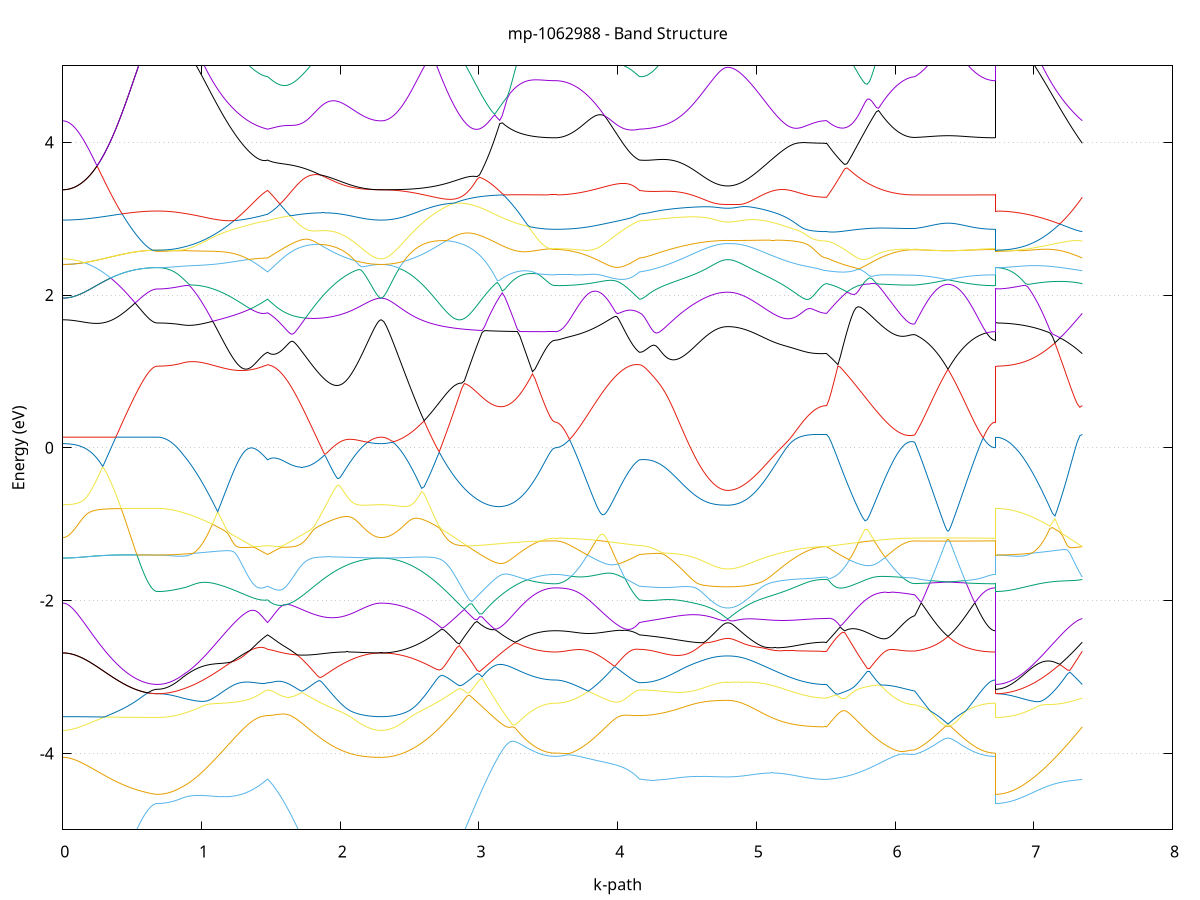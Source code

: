 set title 'mp-1062988 - Band Structure'
set xlabel 'k-path'
set ylabel 'Energy (eV)'
set grid y
set yrange [-5:5]
set terminal png size 800,600
set output 'mp-1062988_bands_gnuplot.png'
plot '-' using 1:2 with lines notitle, '-' using 1:2 with lines notitle, '-' using 1:2 with lines notitle, '-' using 1:2 with lines notitle, '-' using 1:2 with lines notitle, '-' using 1:2 with lines notitle, '-' using 1:2 with lines notitle, '-' using 1:2 with lines notitle, '-' using 1:2 with lines notitle, '-' using 1:2 with lines notitle, '-' using 1:2 with lines notitle, '-' using 1:2 with lines notitle, '-' using 1:2 with lines notitle, '-' using 1:2 with lines notitle, '-' using 1:2 with lines notitle, '-' using 1:2 with lines notitle, '-' using 1:2 with lines notitle, '-' using 1:2 with lines notitle, '-' using 1:2 with lines notitle, '-' using 1:2 with lines notitle, '-' using 1:2 with lines notitle, '-' using 1:2 with lines notitle, '-' using 1:2 with lines notitle, '-' using 1:2 with lines notitle, '-' using 1:2 with lines notitle, '-' using 1:2 with lines notitle, '-' using 1:2 with lines notitle, '-' using 1:2 with lines notitle, '-' using 1:2 with lines notitle, '-' using 1:2 with lines notitle, '-' using 1:2 with lines notitle, '-' using 1:2 with lines notitle, '-' using 1:2 with lines notitle, '-' using 1:2 with lines notitle, '-' using 1:2 with lines notitle, '-' using 1:2 with lines notitle
0.000000 -54.162284
0.005419 -54.162284
0.010837 -54.162284
0.016256 -54.162284
0.021675 -54.162284
0.027093 -54.162284
0.032512 -54.162284
0.037930 -54.162284
0.043349 -54.162284
0.048768 -54.162284
0.054186 -54.162284
0.059605 -54.162284
0.065024 -54.162284
0.070442 -54.162284
0.075861 -54.162284
0.081280 -54.162284
0.086698 -54.162284
0.092117 -54.162284
0.097535 -54.162284
0.102954 -54.162284
0.108373 -54.162284
0.113791 -54.162284
0.119210 -54.162284
0.124629 -54.162284
0.130047 -54.162284
0.135466 -54.162284
0.140884 -54.162284
0.146303 -54.162284
0.151722 -54.162284
0.157140 -54.162284
0.162559 -54.162284
0.167978 -54.162284
0.173396 -54.162284
0.178815 -54.162284
0.184234 -54.162284
0.189652 -54.162284
0.195071 -54.162284
0.200489 -54.162284
0.205908 -54.162284
0.211327 -54.162284
0.216745 -54.162284
0.222164 -54.162284
0.227583 -54.162284
0.233001 -54.162284
0.238420 -54.162284
0.243839 -54.162284
0.249257 -54.162284
0.254676 -54.162284
0.260094 -54.162284
0.265513 -54.162284
0.270932 -54.162284
0.276350 -54.162284
0.281769 -54.162284
0.287188 -54.162284
0.292606 -54.162284
0.298025 -54.162284
0.303443 -54.162284
0.308862 -54.162284
0.314281 -54.162284
0.319699 -54.162284
0.325118 -54.162284
0.330537 -54.162284
0.335955 -54.162284
0.341374 -54.162284
0.346793 -54.162284
0.352211 -54.162284
0.357630 -54.162284
0.363048 -54.162284
0.368467 -54.162284
0.373886 -54.162284
0.379304 -54.162284
0.384723 -54.162284
0.390142 -54.162284
0.395560 -54.162284
0.400979 -54.162284
0.406398 -54.162284
0.411816 -54.162284
0.417235 -54.162284
0.422653 -54.162284
0.428072 -54.162284
0.433491 -54.162284
0.438909 -54.162284
0.444328 -54.162284
0.449747 -54.162284
0.455165 -54.162284
0.460584 -54.162284
0.466003 -54.162284
0.471421 -54.162284
0.476840 -54.162284
0.482258 -54.162284
0.487677 -54.162284
0.493096 -54.162284
0.498514 -54.162384
0.503933 -54.162384
0.509352 -54.162384
0.514770 -54.162384
0.520189 -54.162384
0.525607 -54.162384
0.531026 -54.162384
0.536445 -54.162384
0.541863 -54.162384
0.547282 -54.162384
0.552701 -54.162384
0.558119 -54.162384
0.563538 -54.162384
0.568957 -54.162384
0.574375 -54.162384
0.579794 -54.162384
0.585212 -54.162384
0.590631 -54.162284
0.596050 -54.162284
0.601468 -54.162284
0.606887 -54.162284
0.612306 -54.162384
0.617724 -54.162384
0.623143 -54.162384
0.628562 -54.162384
0.633980 -54.162384
0.639399 -54.162384
0.644817 -54.162384
0.650236 -54.162384
0.655655 -54.162384
0.661073 -54.162384
0.666492 -54.162384
0.671911 -54.162384
0.677329 -54.162384
0.682748 -54.162384
0.682748 -54.162384
0.692534 -54.162384
0.702321 -54.162384
0.712107 -54.162384
0.721893 -54.162384
0.731680 -54.162484
0.741466 -54.162484
0.751253 -54.162584
0.761039 -54.162584
0.770826 -54.162684
0.780612 -54.162784
0.790398 -54.162784
0.800185 -54.162884
0.809971 -54.162984
0.819758 -54.163084
0.829544 -54.163284
0.839330 -54.163384
0.849117 -54.163484
0.858903 -54.163684
0.868690 -54.163784
0.868690 -54.163784
0.876687 -54.163884
0.884685 -54.163984
0.892682 -54.164084
0.900679 -54.164284
0.908677 -54.164384
0.916674 -54.164484
0.924672 -54.164584
0.932669 -54.164784
0.940667 -54.164884
0.948664 -54.165084
0.956662 -54.165184
0.964659 -54.165384
0.972657 -54.165484
0.980654 -54.165684
0.988652 -54.165784
0.996649 -54.165984
1.004647 -54.166084
1.012644 -54.166284
1.020642 -54.166484
1.028639 -54.166684
1.036636 -54.166784
1.044634 -54.166984
1.052631 -54.167184
1.060629 -54.167384
1.068626 -54.167584
1.076624 -54.167684
1.084621 -54.167884
1.092619 -54.168084
1.100616 -54.168284
1.108614 -54.168484
1.116611 -54.168684
1.124609 -54.168884
1.132606 -54.169084
1.140604 -54.169284
1.148601 -54.169584
1.156599 -54.169784
1.164596 -54.169984
1.172594 -54.170184
1.180591 -54.170384
1.188588 -54.170584
1.196586 -54.170784
1.204583 -54.171084
1.212581 -54.171284
1.220578 -54.171484
1.228576 -54.171684
1.236573 -54.171984
1.244571 -54.172184
1.252568 -54.172384
1.260566 -54.172684
1.268563 -54.172884
1.276561 -54.173084
1.284558 -54.173384
1.292556 -54.173584
1.300553 -54.173784
1.308551 -54.174084
1.316548 -54.174284
1.324545 -54.174484
1.332543 -54.174784
1.340540 -54.174984
1.348538 -54.175284
1.356535 -54.175484
1.364533 -54.175684
1.372530 -54.175984
1.380528 -54.176184
1.388525 -54.176384
1.396523 -54.176684
1.404520 -54.176884
1.412518 -54.177084
1.420515 -54.177384
1.428513 -54.177584
1.436510 -54.177784
1.444508 -54.178084
1.452505 -54.178284
1.460502 -54.178484
1.468500 -54.178784
1.476497 -54.178984
1.476497 -54.178984
1.484532 -54.178784
1.492567 -54.178484
1.500602 -54.178284
1.508636 -54.178084
1.516671 -54.177784
1.524706 -54.177584
1.532741 -54.177384
1.540775 -54.177084
1.548810 -54.176884
1.556845 -54.176584
1.564880 -54.176384
1.572914 -54.176184
1.580949 -54.175884
1.588984 -54.175684
1.597019 -54.175384
1.605053 -54.175184
1.613088 -54.174984
1.621123 -54.174684
1.629157 -54.174484
1.637192 -54.174184
1.645227 -54.173984
1.653262 -54.173784
1.661296 -54.173484
1.669331 -54.173284
1.677366 -54.173084
1.685401 -54.172784
1.693435 -54.172584
1.701470 -54.172384
1.709505 -54.172084
1.717540 -54.171884
1.725574 -54.171684
1.733609 -54.171384
1.741644 -54.171184
1.749679 -54.170984
1.757713 -54.170784
1.765748 -54.170484
1.773783 -54.170284
1.781818 -54.170084
1.789852 -54.169884
1.797887 -54.169684
1.805922 -54.169484
1.813956 -54.169284
1.821991 -54.168984
1.830026 -54.168784
1.838061 -54.168584
1.846095 -54.168384
1.854130 -54.168184
1.862165 -54.167984
1.870200 -54.167784
1.878234 -54.167584
1.886269 -54.167484
1.894304 -54.167284
1.902339 -54.167084
1.910373 -54.166884
1.918408 -54.166684
1.926443 -54.166484
1.934478 -54.166384
1.942512 -54.166184
1.950547 -54.165984
1.958582 -54.165884
1.966617 -54.165684
1.974651 -54.165584
1.982686 -54.165384
1.990721 -54.165284
1.998755 -54.165084
2.006790 -54.164984
2.014825 -54.164784
2.022860 -54.164684
2.030894 -54.164484
2.038929 -54.164384
2.046964 -54.164284
2.054999 -54.164184
2.063033 -54.163984
2.071068 -54.163884
2.079103 -54.163784
2.087138 -54.163684
2.095172 -54.163584
2.103207 -54.163484
2.111242 -54.163384
2.119277 -54.163284
2.127311 -54.163184
2.135346 -54.163084
2.143381 -54.163084
2.151416 -54.162984
2.159450 -54.162884
2.167485 -54.162784
2.175520 -54.162784
2.183554 -54.162684
2.191589 -54.162684
2.199624 -54.162584
2.207659 -54.162584
2.215693 -54.162484
2.223728 -54.162484
2.231763 -54.162384
2.239798 -54.162384
2.247832 -54.162384
2.255867 -54.162384
2.263902 -54.162284
2.271937 -54.162284
2.279971 -54.162284
2.288006 -54.162284
2.296041 -54.162284
2.296041 -54.162284
2.314207 -54.162284
2.332373 -54.162384
2.350540 -54.162384
2.368706 -54.162484
2.386872 -54.162684
2.405038 -54.162784
2.423204 -54.162984
2.441371 -54.163184
2.459537 -54.163384
2.477703 -54.163684
2.495869 -54.163984
2.514036 -54.164284
2.532202 -54.164584
2.550368 -54.164984
2.568534 -54.165284
2.586701 -54.165684
2.604867 -54.166184
2.623033 -54.166584
2.641199 -54.167084
2.659365 -54.167484
2.677532 -54.167984
2.695698 -54.168484
2.713864 -54.169084
2.732030 -54.169584
2.750197 -54.170184
2.768363 -54.170684
2.786529 -54.171284
2.804695 -54.171884
2.822862 -54.172484
2.841028 -54.173084
2.859194 -54.173684
2.877360 -54.174284
2.895526 -54.174884
2.913693 -54.175484
2.931859 -54.176084
2.950025 -54.176684
2.968191 -54.177384
2.986358 -54.177984
3.004524 -54.178584
3.022690 -54.179184
3.040856 -54.179784
3.059023 -54.180284
3.077189 -54.180884
3.095355 -54.181484
3.113521 -54.182084
3.131687 -54.182584
3.149854 -54.183084
3.168020 -54.183584
3.186186 -54.184084
3.204352 -54.184584
3.222519 -54.184984
3.240685 -54.185484
3.258851 -54.185884
3.277017 -54.186284
3.295184 -54.186684
3.313350 -54.186984
3.331516 -54.187284
3.349682 -54.187684
3.367848 -54.187884
3.386015 -54.188184
3.404181 -54.188384
3.422347 -54.188584
3.440513 -54.188784
3.458680 -54.188984
3.476846 -54.189084
3.495012 -54.189184
3.513178 -54.189284
3.531345 -54.189384
3.549511 -54.189484
3.549511 -54.189484
3.557508 -54.189484
3.565506 -54.189484
3.573503 -54.189484
3.581501 -54.189484
3.589498 -54.189384
3.597496 -54.189384
3.605493 -54.189384
3.613491 -54.189384
3.621488 -54.189284
3.629486 -54.189284
3.637483 -54.189184
3.645480 -54.189184
3.653478 -54.189084
3.661475 -54.189084
3.669473 -54.188984
3.677470 -54.188984
3.685468 -54.188884
3.693465 -54.188784
3.701463 -54.188684
3.709460 -54.188684
3.717458 -54.188584
3.725455 -54.188484
3.733453 -54.188384
3.741450 -54.188284
3.749448 -54.188184
3.757445 -54.188084
3.765443 -54.187984
3.773440 -54.187884
3.781437 -54.187784
3.789435 -54.187584
3.797432 -54.187484
3.805430 -54.187384
3.813427 -54.187284
3.821425 -54.187084
3.829422 -54.186984
3.837420 -54.186784
3.845417 -54.186684
3.853415 -54.186584
3.861412 -54.186384
3.869410 -54.186184
3.877407 -54.186084
3.885405 -54.185884
3.893402 -54.185784
3.901400 -54.185584
3.909397 -54.185384
3.917395 -54.185284
3.925392 -54.185084
3.933389 -54.184884
3.941387 -54.184684
3.949384 -54.184484
3.957382 -54.184384
3.965379 -54.184184
3.973377 -54.183984
3.981374 -54.183784
3.989372 -54.183584
3.997369 -54.183384
4.005367 -54.183184
4.013364 -54.182984
4.021362 -54.182784
4.029359 -54.182584
4.037357 -54.182384
4.045354 -54.182184
4.053352 -54.181884
4.061349 -54.181684
4.069346 -54.181484
4.077344 -54.181284
4.085341 -54.181084
4.093339 -54.180884
4.101336 -54.180584
4.109334 -54.180384
4.117331 -54.180184
4.125329 -54.179884
4.133326 -54.179684
4.141324 -54.179484
4.149321 -54.179184
4.157319 -54.178984
4.157319 -54.178984
4.174497 -54.178784
4.191676 -54.178384
4.208855 -54.177884
4.226034 -54.177084
4.243212 -54.176084
4.260391 -54.174884
4.277570 -54.173384
4.294749 -54.171884
4.311927 -54.170084
4.329106 -54.168084
4.346285 -54.165884
4.363464 -54.163584
4.380642 -54.160984
4.397821 -54.158284
4.415000 -54.155484
4.432179 -54.152384
4.449357 -54.149184
4.466536 -54.145884
4.483715 -54.142384
4.500894 -54.138684
4.518072 -54.134884
4.535251 -54.130984
4.552430 -54.126984
4.569609 -54.122784
4.586787 -54.118584
4.603966 -54.114184
4.621145 -54.109784
4.638324 -54.105184
4.655502 -54.100584
4.672681 -54.095984
4.689860 -54.091184
4.707039 -54.086384
4.724217 -54.081584
4.741396 -54.076784
4.758575 -54.071984
4.775754 -54.067384
4.792932 -54.063984
4.792932 -54.063984
4.800951 -54.065084
4.808970 -54.066684
4.816989 -54.068484
4.825008 -54.070384
4.833026 -54.072284
4.841045 -54.074184
4.849064 -54.076184
4.857083 -54.078184
4.865102 -54.080084
4.873121 -54.082084
4.881139 -54.084084
4.889158 -54.085984
4.897177 -54.087984
4.905196 -54.089884
4.913215 -54.091884
4.921234 -54.093784
4.929252 -54.095784
4.937271 -54.097684
4.945290 -54.099584
4.953309 -54.101484
4.961328 -54.103384
4.969347 -54.105184
4.977365 -54.107084
4.985384 -54.108884
4.993403 -54.110684
5.001422 -54.112584
5.009441 -54.114384
5.017460 -54.116084
5.025478 -54.117884
5.033497 -54.119584
5.041516 -54.121384
5.049535 -54.123084
5.057554 -54.124784
5.065572 -54.126384
5.073591 -54.128084
5.081610 -54.129684
5.089629 -54.131284
5.097648 -54.132884
5.105667 -54.134484
5.113685 -54.135984
5.121704 -54.137484
5.129723 -54.138984
5.137742 -54.140484
5.145761 -54.141884
5.153780 -54.143384
5.161798 -54.144784
5.169817 -54.146084
5.177836 -54.147484
5.185855 -54.148784
5.193874 -54.150084
5.201893 -54.151284
5.209911 -54.152584
5.217930 -54.153784
5.225949 -54.154984
5.233968 -54.156084
5.241987 -54.157184
5.250005 -54.158284
5.258024 -54.159384
5.266043 -54.160384
5.274062 -54.161384
5.282081 -54.162384
5.290100 -54.163284
5.298118 -54.164184
5.306137 -54.165084
5.314156 -54.165884
5.322175 -54.166684
5.330194 -54.167484
5.338213 -54.168184
5.346231 -54.168884
5.354250 -54.169584
5.362269 -54.170284
5.370288 -54.170884
5.378307 -54.171384
5.386326 -54.171984
5.394344 -54.172484
5.402363 -54.172984
5.410382 -54.173384
5.418401 -54.173784
5.426420 -54.174184
5.434439 -54.174484
5.442457 -54.174784
5.450476 -54.175084
5.458495 -54.175284
5.466514 -54.175484
5.474533 -54.175684
5.482551 -54.175784
5.490570 -54.175884
5.498589 -54.175884
5.506608 -54.175884
5.506608 -54.175884
5.522887 -54.176484
5.539165 -54.176984
5.555444 -54.177584
5.571722 -54.178084
5.588001 -54.178584
5.604280 -54.179184
5.620558 -54.179684
5.636837 -54.180184
5.653115 -54.180684
5.669394 -54.181284
5.685673 -54.181784
5.701951 -54.182184
5.718230 -54.182684
5.734508 -54.183184
5.750787 -54.183584
5.767066 -54.184084
5.783344 -54.184484
5.799623 -54.184884
5.815901 -54.185284
5.832180 -54.185684
5.848459 -54.186084
5.864737 -54.186384
5.881016 -54.186784
5.897294 -54.187084
5.913573 -54.187384
5.929852 -54.187684
5.946130 -54.187884
5.962409 -54.188184
5.978688 -54.188384
5.994966 -54.188584
6.011245 -54.188784
6.027523 -54.188984
6.043802 -54.189084
6.060081 -54.189184
6.076359 -54.189284
6.092638 -54.189384
6.108916 -54.189484
6.125195 -54.189484
6.141474 -54.189484
6.141474 -54.189484
6.146908 -54.189484
6.152342 -54.189484
6.157776 -54.189484
6.163211 -54.189484
6.168645 -54.189484
6.174079 -54.189484
6.179514 -54.189484
6.184948 -54.189484
6.190382 -54.189484
6.195816 -54.189484
6.201251 -54.189484
6.206685 -54.189484
6.212119 -54.189484
6.217554 -54.189484
6.222988 -54.189484
6.228422 -54.189484
6.233856 -54.189484
6.239291 -54.189484
6.244725 -54.189484
6.250159 -54.189484
6.255593 -54.189484
6.261028 -54.189484
6.266462 -54.189484
6.271896 -54.189484
6.277331 -54.189484
6.282765 -54.189484
6.288199 -54.189484
6.293633 -54.189484
6.299068 -54.189484
6.304502 -54.189484
6.309936 -54.189484
6.315371 -54.189484
6.320805 -54.189484
6.326239 -54.189484
6.331673 -54.189484
6.337108 -54.189484
6.342542 -54.189484
6.347976 -54.189484
6.353411 -54.189484
6.358845 -54.189484
6.364279 -54.189484
6.369713 -54.189484
6.375148 -54.189484
6.380582 -54.189484
6.386016 -54.189484
6.391450 -54.189484
6.396885 -54.189484
6.402319 -54.189484
6.407753 -54.189484
6.413188 -54.189484
6.418622 -54.189484
6.424056 -54.189484
6.429490 -54.189484
6.434925 -54.189484
6.440359 -54.189484
6.445793 -54.189484
6.451228 -54.189484
6.456662 -54.189484
6.462096 -54.189484
6.467530 -54.189484
6.472965 -54.189484
6.478399 -54.189484
6.483833 -54.189484
6.489268 -54.189484
6.494702 -54.189484
6.500136 -54.189484
6.505570 -54.189484
6.511005 -54.189484
6.516439 -54.189484
6.521873 -54.189484
6.527308 -54.189484
6.532742 -54.189484
6.538176 -54.189484
6.543610 -54.189484
6.549045 -54.189484
6.554479 -54.189484
6.559913 -54.189484
6.565347 -54.189484
6.570782 -54.189484
6.576216 -54.189484
6.581650 -54.189484
6.587085 -54.189484
6.592519 -54.189484
6.597953 -54.189484
6.603387 -54.189484
6.608822 -54.189484
6.614256 -54.189484
6.619690 -54.189484
6.625125 -54.189484
6.630559 -54.189484
6.635993 -54.189484
6.641427 -54.189484
6.646862 -54.189484
6.652296 -54.189484
6.657730 -54.189484
6.663164 -54.189484
6.668599 -54.189484
6.674033 -54.189484
6.679467 -54.189484
6.684902 -54.189484
6.690336 -54.189484
6.695770 -54.189484
6.701204 -54.189484
6.706639 -54.189484
6.712073 -54.189484
6.717507 -54.189484
6.722942 -54.189484
6.722942 -54.162384
6.740848 -54.162384
6.758755 -54.162384
6.776662 -54.162484
6.794568 -54.162584
6.812475 -54.162684
6.830382 -54.162784
6.848289 -54.162984
6.866195 -54.163184
6.884102 -54.163384
6.902009 -54.163684
6.919915 -54.163984
6.937822 -54.164284
6.955729 -54.164584
6.973636 -54.164984
6.991542 -54.165284
7.009449 -54.165684
7.027356 -54.166084
7.045262 -54.166584
7.063169 -54.166984
7.081076 -54.167484
7.098983 -54.167984
7.116889 -54.168484
7.134796 -54.168984
7.152703 -54.169484
7.170609 -54.169984
7.188516 -54.170584
7.206423 -54.171184
7.224330 -54.171684
7.242236 -54.172284
7.260143 -54.172884
7.278050 -54.173484
7.295956 -54.174084
7.313863 -54.174684
7.331770 -54.175284
7.349677 -54.175884
e
0.000000 -54.162284
0.005419 -54.162284
0.010837 -54.162284
0.016256 -54.162284
0.021675 -54.162284
0.027093 -54.162284
0.032512 -54.162284
0.037930 -54.162284
0.043349 -54.162284
0.048768 -54.162284
0.054186 -54.162284
0.059605 -54.162284
0.065024 -54.162284
0.070442 -54.162284
0.075861 -54.162284
0.081280 -54.162284
0.086698 -54.162284
0.092117 -54.162284
0.097535 -54.162284
0.102954 -54.162284
0.108373 -54.162284
0.113791 -54.162284
0.119210 -54.162284
0.124629 -54.162284
0.130047 -54.162284
0.135466 -54.162284
0.140884 -54.162284
0.146303 -54.162284
0.151722 -54.162284
0.157140 -54.162284
0.162559 -54.162284
0.167978 -54.162284
0.173396 -54.162284
0.178815 -54.162284
0.184234 -54.162284
0.189652 -54.162284
0.195071 -54.162284
0.200489 -54.162284
0.205908 -54.162284
0.211327 -54.162284
0.216745 -54.162284
0.222164 -54.162284
0.227583 -54.162284
0.233001 -54.162284
0.238420 -54.162284
0.243839 -54.162284
0.249257 -54.162284
0.254676 -54.162284
0.260094 -54.162284
0.265513 -54.162284
0.270932 -54.162284
0.276350 -54.162284
0.281769 -54.162284
0.287188 -54.162284
0.292606 -54.162284
0.298025 -54.162284
0.303443 -54.162284
0.308862 -54.162284
0.314281 -54.162284
0.319699 -54.162284
0.325118 -54.162284
0.330537 -54.162284
0.335955 -54.162284
0.341374 -54.162284
0.346793 -54.162284
0.352211 -54.162284
0.357630 -54.162284
0.363048 -54.162284
0.368467 -54.162284
0.373886 -54.162284
0.379304 -54.162284
0.384723 -54.162284
0.390142 -54.162284
0.395560 -54.162284
0.400979 -54.162284
0.406398 -54.162284
0.411816 -54.162284
0.417235 -54.162284
0.422653 -54.162284
0.428072 -54.162284
0.433491 -54.162284
0.438909 -54.162284
0.444328 -54.162284
0.449747 -54.162284
0.455165 -54.162284
0.460584 -54.162284
0.466003 -54.162284
0.471421 -54.162284
0.476840 -54.162284
0.482258 -54.162284
0.487677 -54.162284
0.493096 -54.162284
0.498514 -54.162384
0.503933 -54.162384
0.509352 -54.162384
0.514770 -54.162384
0.520189 -54.162384
0.525607 -54.162384
0.531026 -54.162384
0.536445 -54.162384
0.541863 -54.162384
0.547282 -54.162384
0.552701 -54.162384
0.558119 -54.162384
0.563538 -54.162384
0.568957 -54.162384
0.574375 -54.162384
0.579794 -54.162384
0.585212 -54.162384
0.590631 -54.162284
0.596050 -54.162284
0.601468 -54.162284
0.606887 -54.162284
0.612306 -54.162384
0.617724 -54.162384
0.623143 -54.162384
0.628562 -54.162384
0.633980 -54.162384
0.639399 -54.162384
0.644817 -54.162384
0.650236 -54.162384
0.655655 -54.162384
0.661073 -54.162384
0.666492 -54.162384
0.671911 -54.162384
0.677329 -54.162384
0.682748 -54.162384
0.682748 -54.162384
0.692534 -54.162284
0.702321 -54.162184
0.712107 -54.162084
0.721893 -54.161784
0.731680 -54.161484
0.741466 -54.161084
0.751253 -54.160684
0.761039 -54.160184
0.770826 -54.159584
0.780612 -54.158984
0.790398 -54.158284
0.800185 -54.157584
0.809971 -54.156684
0.819758 -54.155784
0.829544 -54.154884
0.839330 -54.153884
0.849117 -54.152784
0.858903 -54.151584
0.868690 -54.150384
0.868690 -54.150384
0.876687 -54.149484
0.884685 -54.148584
0.892682 -54.147584
0.900679 -54.146684
0.908677 -54.145584
0.916674 -54.144584
0.924672 -54.143484
0.932669 -54.142384
0.940667 -54.141284
0.948664 -54.140084
0.956662 -54.138884
0.964659 -54.137684
0.972657 -54.136384
0.980654 -54.135084
0.988652 -54.133784
0.996649 -54.132484
1.004647 -54.131184
1.012644 -54.129784
1.020642 -54.128384
1.028639 -54.126984
1.036636 -54.125484
1.044634 -54.123984
1.052631 -54.122484
1.060629 -54.120984
1.068626 -54.119484
1.076624 -54.117884
1.084621 -54.116284
1.092619 -54.114684
1.100616 -54.113084
1.108614 -54.111384
1.116611 -54.109784
1.124609 -54.108084
1.132606 -54.106384
1.140604 -54.104684
1.148601 -54.102884
1.156599 -54.101184
1.164596 -54.099384
1.172594 -54.097584
1.180591 -54.095784
1.188588 -54.093984
1.196586 -54.092184
1.204583 -54.090284
1.212581 -54.088484
1.220578 -54.086584
1.228576 -54.084684
1.236573 -54.082784
1.244571 -54.080884
1.252568 -54.078984
1.260566 -54.077084
1.268563 -54.075184
1.276561 -54.073184
1.284558 -54.071284
1.292556 -54.069284
1.300553 -54.067384
1.308551 -54.065384
1.316548 -54.063484
1.324545 -54.061584
1.332543 -54.063684
1.340540 -54.065684
1.348538 -54.067784
1.356535 -54.069784
1.364533 -54.071884
1.372530 -54.073884
1.380528 -54.075984
1.388525 -54.077984
1.396523 -54.080084
1.404520 -54.082084
1.412518 -54.084184
1.420515 -54.086184
1.428513 -54.088184
1.436510 -54.090284
1.444508 -54.092284
1.452505 -54.094284
1.460502 -54.096284
1.468500 -54.098284
1.476497 -54.100284
1.476497 -54.100284
1.484532 -54.098284
1.492567 -54.096284
1.500602 -54.094284
1.508636 -54.092284
1.516671 -54.090184
1.524706 -54.088184
1.532741 -54.086184
1.540775 -54.084084
1.548810 -54.082084
1.556845 -54.079984
1.564880 -54.077884
1.572914 -54.075884
1.580949 -54.073784
1.588984 -54.071684
1.597019 -54.069684
1.605053 -54.067584
1.613088 -54.065584
1.621123 -54.063484
1.629157 -54.061684
1.637192 -54.063584
1.645227 -54.065584
1.653262 -54.067584
1.661296 -54.069484
1.669331 -54.071484
1.677366 -54.073484
1.685401 -54.075384
1.693435 -54.077284
1.701470 -54.079284
1.709505 -54.081184
1.717540 -54.083084
1.725574 -54.084984
1.733609 -54.086884
1.741644 -54.088684
1.749679 -54.090584
1.757713 -54.092484
1.765748 -54.094284
1.773783 -54.096084
1.781818 -54.097884
1.789852 -54.099684
1.797887 -54.101484
1.805922 -54.103184
1.813956 -54.104984
1.821991 -54.106684
1.830026 -54.108384
1.838061 -54.110084
1.846095 -54.111784
1.854130 -54.113384
1.862165 -54.114984
1.870200 -54.116584
1.878234 -54.118184
1.886269 -54.119784
1.894304 -54.121284
1.902339 -54.122884
1.910373 -54.124384
1.918408 -54.125784
1.926443 -54.127284
1.934478 -54.128684
1.942512 -54.130084
1.950547 -54.131484
1.958582 -54.132884
1.966617 -54.134184
1.974651 -54.135484
1.982686 -54.136784
1.990721 -54.137984
1.998755 -54.139184
2.006790 -54.140384
2.014825 -54.141584
2.022860 -54.142684
2.030894 -54.143784
2.038929 -54.144884
2.046964 -54.145884
2.054999 -54.146884
2.063033 -54.147884
2.071068 -54.148884
2.079103 -54.149784
2.087138 -54.150684
2.095172 -54.151584
2.103207 -54.152384
2.111242 -54.153184
2.119277 -54.153984
2.127311 -54.154684
2.135346 -54.155384
2.143381 -54.156084
2.151416 -54.156684
2.159450 -54.157284
2.167485 -54.157884
2.175520 -54.158384
2.183554 -54.158884
2.191589 -54.159384
2.199624 -54.159784
2.207659 -54.160184
2.215693 -54.160584
2.223728 -54.160884
2.231763 -54.161184
2.239798 -54.161384
2.247832 -54.161684
2.255867 -54.161884
2.263902 -54.161984
2.271937 -54.162084
2.279971 -54.162184
2.288006 -54.162284
2.296041 -54.162284
2.296041 -54.162284
2.314207 -54.162184
2.332373 -54.161784
2.350540 -54.161284
2.368706 -54.160484
2.386872 -54.159384
2.405038 -54.158184
2.423204 -54.156684
2.441371 -54.154984
2.459537 -54.152984
2.477703 -54.150884
2.495869 -54.148584
2.514036 -54.145984
2.532202 -54.143284
2.550368 -54.140384
2.568534 -54.137184
2.586701 -54.133884
2.604867 -54.130484
2.623033 -54.126784
2.641199 -54.122984
2.659365 -54.118984
2.677532 -54.114884
2.695698 -54.110684
2.713864 -54.106284
2.732030 -54.101784
2.750197 -54.097184
2.768363 -54.092584
2.786529 -54.087784
2.804695 -54.082884
2.822862 -54.077984
2.841028 -54.072984
2.859194 -54.067884
2.877360 -54.062784
2.895526 -54.065484
2.913693 -54.070784
2.931859 -54.076084
2.950025 -54.081484
2.968191 -54.086684
2.986358 -54.091984
3.004524 -54.097184
3.022690 -54.102384
3.040856 -54.107484
3.059023 -54.112484
3.077189 -54.117384
3.095355 -54.122284
3.113521 -54.126984
3.131687 -54.131684
3.149854 -54.136184
3.168020 -54.140584
3.186186 -54.144784
3.204352 -54.148884
3.222519 -54.152784
3.240685 -54.156584
3.258851 -54.160184
3.277017 -54.163584
3.295184 -54.166784
3.313350 -54.169884
3.331516 -54.172684
3.349682 -54.175284
3.367848 -54.177684
3.386015 -54.179884
3.404181 -54.181884
3.422347 -54.183684
3.440513 -54.185184
3.458680 -54.186484
3.476846 -54.187584
3.495012 -54.188384
3.513178 -54.188984
3.531345 -54.189284
3.549511 -54.189284
3.549511 -54.189284
3.557508 -54.189284
3.565506 -54.189184
3.573503 -54.189084
3.581501 -54.188984
3.589498 -54.188884
3.597496 -54.188684
3.605493 -54.188384
3.613491 -54.188184
3.621488 -54.187884
3.629486 -54.187484
3.637483 -54.187184
3.645480 -54.186784
3.653478 -54.186284
3.661475 -54.185784
3.669473 -54.185284
3.677470 -54.184784
3.685468 -54.184184
3.693465 -54.183584
3.701463 -54.182884
3.709460 -54.182284
3.717458 -54.181484
3.725455 -54.180784
3.733453 -54.179984
3.741450 -54.179184
3.749448 -54.178284
3.757445 -54.177484
3.765443 -54.176584
3.773440 -54.175584
3.781437 -54.174584
3.789435 -54.173584
3.797432 -54.172584
3.805430 -54.171484
3.813427 -54.170384
3.821425 -54.169284
3.829422 -54.168084
3.837420 -54.166884
3.845417 -54.165684
3.853415 -54.164484
3.861412 -54.163184
3.869410 -54.161884
3.877407 -54.160584
3.885405 -54.159184
3.893402 -54.157784
3.901400 -54.156384
3.909397 -54.154984
3.917395 -54.153484
3.925392 -54.151984
3.933389 -54.150484
3.941387 -54.148984
3.949384 -54.147384
3.957382 -54.145884
3.965379 -54.144284
3.973377 -54.142584
3.981374 -54.140984
3.989372 -54.139284
3.997369 -54.137584
4.005367 -54.135884
4.013364 -54.134184
4.021362 -54.132384
4.029359 -54.130684
4.037357 -54.128884
4.045354 -54.127084
4.053352 -54.125284
4.061349 -54.123384
4.069346 -54.121584
4.077344 -54.119684
4.085341 -54.117784
4.093339 -54.115884
4.101336 -54.113984
4.109334 -54.112084
4.117331 -54.110184
4.125329 -54.108184
4.133326 -54.106284
4.141324 -54.104284
4.149321 -54.102284
4.157319 -54.100284
4.157319 -54.100284
4.174497 -54.099584
4.191676 -54.098884
4.208855 -54.098084
4.226034 -54.097284
4.243212 -54.096484
4.260391 -54.095684
4.277570 -54.094784
4.294749 -54.093884
4.311927 -54.092984
4.329106 -54.092084
4.346285 -54.091184
4.363464 -54.090184
4.380642 -54.089184
4.397821 -54.088184
4.415000 -54.087184
4.432179 -54.086184
4.449357 -54.085084
4.466536 -54.084084
4.483715 -54.082984
4.500894 -54.081884
4.518072 -54.080784
4.535251 -54.079684
4.552430 -54.078484
4.569609 -54.077384
4.586787 -54.076184
4.603966 -54.075084
4.621145 -54.073884
4.638324 -54.072684
4.655502 -54.071484
4.672681 -54.070384
4.689860 -54.069184
4.707039 -54.067984
4.724217 -54.066784
4.741396 -54.065684
4.758575 -54.064584
4.775754 -54.063684
4.792932 -54.063884
4.792932 -54.063884
4.800951 -54.063284
4.808970 -54.062984
4.816989 -54.062984
4.825008 -54.063084
4.833026 -54.063184
4.841045 -54.063284
4.849064 -54.063484
4.857083 -54.063684
4.865102 -54.063784
4.873121 -54.063984
4.881139 -54.064184
4.889158 -54.064384
4.897177 -54.064584
4.905196 -54.064784
4.913215 -54.064884
4.921234 -54.065084
4.929252 -54.065284
4.937271 -54.065484
4.945290 -54.065684
4.953309 -54.065884
4.961328 -54.066084
4.969347 -54.066284
4.977365 -54.066384
4.985384 -54.066584
4.993403 -54.066784
5.001422 -54.066984
5.009441 -54.067184
5.017460 -54.067384
5.025478 -54.067484
5.033497 -54.067684
5.041516 -54.067884
5.049535 -54.068084
5.057554 -54.068184
5.065572 -54.068384
5.073591 -54.068584
5.081610 -54.068684
5.089629 -54.068884
5.097648 -54.068984
5.105667 -54.069184
5.113685 -54.069384
5.121704 -54.069484
5.129723 -54.069684
5.137742 -54.069784
5.145761 -54.069984
5.153780 -54.070084
5.161798 -54.070184
5.169817 -54.070384
5.177836 -54.070484
5.185855 -54.070584
5.193874 -54.070784
5.201893 -54.070884
5.209911 -54.070984
5.217930 -54.071184
5.225949 -54.071284
5.233968 -54.071384
5.241987 -54.071484
5.250005 -54.071584
5.258024 -54.071684
5.266043 -54.071784
5.274062 -54.071884
5.282081 -54.071984
5.290100 -54.072084
5.298118 -54.072184
5.306137 -54.072284
5.314156 -54.072384
5.322175 -54.072484
5.330194 -54.072484
5.338213 -54.072584
5.346231 -54.072684
5.354250 -54.072784
5.362269 -54.072784
5.370288 -54.072884
5.378307 -54.072984
5.386326 -54.072984
5.394344 -54.073084
5.402363 -54.073084
5.410382 -54.073184
5.418401 -54.073184
5.426420 -54.073184
5.434439 -54.073284
5.442457 -54.073284
5.450476 -54.073284
5.458495 -54.073284
5.466514 -54.073384
5.474533 -54.073384
5.482551 -54.073384
5.490570 -54.073384
5.498589 -54.073384
5.506608 -54.073384
5.506608 -54.073384
5.522887 -54.078084
5.539165 -54.082784
5.555444 -54.087484
5.571722 -54.092084
5.588001 -54.096684
5.604280 -54.101284
5.620558 -54.105784
5.636837 -54.110284
5.653115 -54.114684
5.669394 -54.118984
5.685673 -54.123284
5.701951 -54.127484
5.718230 -54.131484
5.734508 -54.135484
5.750787 -54.139384
5.767066 -54.143184
5.783344 -54.146884
5.799623 -54.150384
5.815901 -54.153884
5.832180 -54.157084
5.848459 -54.160284
5.864737 -54.163284
5.881016 -54.166184
5.897294 -54.168884
5.913573 -54.171484
5.929852 -54.173884
5.946130 -54.176084
5.962409 -54.178184
5.978688 -54.180084
5.994966 -54.181784
6.011245 -54.183384
6.027523 -54.184784
6.043802 -54.185984
6.060081 -54.186984
6.076359 -54.187784
6.092638 -54.188484
6.108916 -54.188884
6.125195 -54.189184
6.141474 -54.189284
6.141474 -54.189284
6.146908 -54.189284
6.152342 -54.189284
6.157776 -54.189284
6.163211 -54.189284
6.168645 -54.189284
6.174079 -54.189284
6.179514 -54.189284
6.184948 -54.189284
6.190382 -54.189284
6.195816 -54.189284
6.201251 -54.189284
6.206685 -54.189284
6.212119 -54.189284
6.217554 -54.189284
6.222988 -54.189284
6.228422 -54.189284
6.233856 -54.189284
6.239291 -54.189284
6.244725 -54.189284
6.250159 -54.189284
6.255593 -54.189284
6.261028 -54.189284
6.266462 -54.189284
6.271896 -54.189284
6.277331 -54.189284
6.282765 -54.189284
6.288199 -54.189284
6.293633 -54.189284
6.299068 -54.189284
6.304502 -54.189284
6.309936 -54.189284
6.315371 -54.189284
6.320805 -54.189284
6.326239 -54.189284
6.331673 -54.189284
6.337108 -54.189284
6.342542 -54.189284
6.347976 -54.189284
6.353411 -54.189284
6.358845 -54.189284
6.364279 -54.189284
6.369713 -54.189284
6.375148 -54.189284
6.380582 -54.189284
6.386016 -54.189284
6.391450 -54.189284
6.396885 -54.189284
6.402319 -54.189284
6.407753 -54.189284
6.413188 -54.189284
6.418622 -54.189284
6.424056 -54.189284
6.429490 -54.189284
6.434925 -54.189284
6.440359 -54.189284
6.445793 -54.189284
6.451228 -54.189284
6.456662 -54.189284
6.462096 -54.189284
6.467530 -54.189284
6.472965 -54.189284
6.478399 -54.189284
6.483833 -54.189284
6.489268 -54.189284
6.494702 -54.189284
6.500136 -54.189284
6.505570 -54.189284
6.511005 -54.189284
6.516439 -54.189284
6.521873 -54.189284
6.527308 -54.189284
6.532742 -54.189284
6.538176 -54.189284
6.543610 -54.189284
6.549045 -54.189284
6.554479 -54.189284
6.559913 -54.189284
6.565347 -54.189284
6.570782 -54.189284
6.576216 -54.189284
6.581650 -54.189284
6.587085 -54.189284
6.592519 -54.189284
6.597953 -54.189284
6.603387 -54.189284
6.608822 -54.189284
6.614256 -54.189284
6.619690 -54.189284
6.625125 -54.189284
6.630559 -54.189284
6.635993 -54.189284
6.641427 -54.189284
6.646862 -54.189284
6.652296 -54.189284
6.657730 -54.189284
6.663164 -54.189284
6.668599 -54.189284
6.674033 -54.189284
6.679467 -54.189284
6.684902 -54.189284
6.690336 -54.189284
6.695770 -54.189284
6.701204 -54.189284
6.706639 -54.189284
6.712073 -54.189284
6.717507 -54.189284
6.722942 -54.189284
6.722942 -54.162384
6.740848 -54.162184
6.758755 -54.161884
6.776662 -54.161284
6.794568 -54.160584
6.812475 -54.159584
6.830382 -54.158284
6.848289 -54.156884
6.866195 -54.155184
6.884102 -54.153384
6.902009 -54.151284
6.919915 -54.148984
6.937822 -54.146484
6.955729 -54.143884
6.973636 -54.140984
6.991542 -54.137884
7.009449 -54.134684
7.027356 -54.131284
7.045262 -54.127784
7.063169 -54.124084
7.081076 -54.120184
7.098983 -54.116184
7.116889 -54.112084
7.134796 -54.107784
7.152703 -54.103384
7.170609 -54.098884
7.188516 -54.094284
7.206423 -54.089684
7.224330 -54.084884
7.242236 -54.080084
7.260143 -54.075084
7.278050 -54.070184
7.295956 -54.065184
7.313863 -54.062884
7.331770 -54.068184
7.349677 -54.073384
e
0.000000 -54.010584
0.005419 -54.010584
0.010837 -54.010584
0.016256 -54.010584
0.021675 -54.010584
0.027093 -54.010584
0.032512 -54.010584
0.037930 -54.010584
0.043349 -54.010584
0.048768 -54.010584
0.054186 -54.010584
0.059605 -54.010584
0.065024 -54.010584
0.070442 -54.010584
0.075861 -54.010584
0.081280 -54.010584
0.086698 -54.010584
0.092117 -54.010584
0.097535 -54.010584
0.102954 -54.010584
0.108373 -54.010584
0.113791 -54.010584
0.119210 -54.010584
0.124629 -54.010584
0.130047 -54.010584
0.135466 -54.010584
0.140884 -54.010584
0.146303 -54.010584
0.151722 -54.010684
0.157140 -54.010684
0.162559 -54.010684
0.167978 -54.010684
0.173396 -54.010684
0.178815 -54.010684
0.184234 -54.010684
0.189652 -54.010684
0.195071 -54.010684
0.200489 -54.010684
0.205908 -54.010684
0.211327 -54.010684
0.216745 -54.010684
0.222164 -54.010684
0.227583 -54.010684
0.233001 -54.010784
0.238420 -54.010784
0.243839 -54.010784
0.249257 -54.010784
0.254676 -54.010784
0.260094 -54.010784
0.265513 -54.010784
0.270932 -54.010784
0.276350 -54.010784
0.281769 -54.010784
0.287188 -54.010884
0.292606 -54.010884
0.298025 -54.010884
0.303443 -54.010884
0.308862 -54.010884
0.314281 -54.010884
0.319699 -54.010884
0.325118 -54.010884
0.330537 -54.010884
0.335955 -54.010884
0.341374 -54.010884
0.346793 -54.010984
0.352211 -54.010984
0.357630 -54.010984
0.363048 -54.010984
0.368467 -54.010984
0.373886 -54.010984
0.379304 -54.010984
0.384723 -54.010984
0.390142 -54.010984
0.395560 -54.010984
0.400979 -54.011084
0.406398 -54.011084
0.411816 -54.011084
0.417235 -54.011084
0.422653 -54.011084
0.428072 -54.011084
0.433491 -54.011084
0.438909 -54.011084
0.444328 -54.011084
0.449747 -54.011084
0.455165 -54.011084
0.460584 -54.011184
0.466003 -54.011184
0.471421 -54.011184
0.476840 -54.011184
0.482258 -54.011184
0.487677 -54.011184
0.493096 -54.011184
0.498514 -54.011184
0.503933 -54.011184
0.509352 -54.011184
0.514770 -54.011184
0.520189 -54.011184
0.525607 -54.011184
0.531026 -54.011184
0.536445 -54.011184
0.541863 -54.011184
0.547282 -54.011284
0.552701 -54.011284
0.558119 -54.011284
0.563538 -54.011284
0.568957 -54.011284
0.574375 -54.011284
0.579794 -54.011284
0.585212 -54.011284
0.590631 -54.011284
0.596050 -54.011284
0.601468 -54.011284
0.606887 -54.011284
0.612306 -54.011284
0.617724 -54.011284
0.623143 -54.011284
0.628562 -54.011284
0.633980 -54.011284
0.639399 -54.011284
0.644817 -54.011284
0.650236 -54.011284
0.655655 -54.011284
0.661073 -54.011284
0.666492 -54.011284
0.671911 -54.011284
0.677329 -54.011284
0.682748 -54.011284
0.682748 -54.011284
0.692534 -54.011284
0.702321 -54.011284
0.712107 -54.011284
0.721893 -54.011284
0.731680 -54.011184
0.741466 -54.011184
0.751253 -54.011084
0.761039 -54.011084
0.770826 -54.010984
0.780612 -54.010884
0.790398 -54.010884
0.800185 -54.010784
0.809971 -54.010684
0.819758 -54.010584
0.829544 -54.010484
0.839330 -54.010384
0.849117 -54.010184
0.858903 -54.010084
0.868690 -54.009984
0.868690 -54.009984
0.876687 -54.009884
0.884685 -54.009784
0.892682 -54.009684
0.900679 -54.009484
0.908677 -54.009384
0.916674 -54.009284
0.924672 -54.009184
0.932669 -54.008984
0.940667 -54.008884
0.948664 -54.008784
0.956662 -54.008584
0.964659 -54.008484
0.972657 -54.008384
0.980654 -54.008184
0.988652 -54.008084
0.996649 -54.007884
1.004647 -54.007684
1.012644 -54.007584
1.020642 -54.007384
1.028639 -54.007284
1.036636 -54.007084
1.044634 -54.006884
1.052631 -54.006684
1.060629 -54.006584
1.068626 -54.006384
1.076624 -54.006184
1.084621 -54.005984
1.092619 -54.006184
1.100616 -54.007884
1.108614 -54.009584
1.116611 -54.011284
1.124609 -54.013084
1.132606 -54.014884
1.140604 -54.016684
1.148601 -54.018484
1.156599 -54.020284
1.164596 -54.022184
1.172594 -54.023984
1.180591 -54.025884
1.188588 -54.027784
1.196586 -54.029684
1.204583 -54.031584
1.212581 -54.033584
1.220578 -54.035484
1.228576 -54.037484
1.236573 -54.039384
1.244571 -54.041384
1.252568 -54.043384
1.260566 -54.045384
1.268563 -54.047384
1.276561 -54.049384
1.284558 -54.051384
1.292556 -54.053484
1.300553 -54.055484
1.308551 -54.057484
1.316548 -54.059584
1.324545 -54.061484
1.332543 -54.059484
1.340540 -54.057484
1.348538 -54.055484
1.356535 -54.053584
1.364533 -54.051584
1.372530 -54.049584
1.380528 -54.047584
1.388525 -54.045584
1.396523 -54.043584
1.404520 -54.041584
1.412518 -54.039684
1.420515 -54.037684
1.428513 -54.035684
1.436510 -54.033684
1.444508 -54.031784
1.452505 -54.029784
1.460502 -54.027784
1.468500 -54.025884
1.476497 -54.023884
1.476497 -54.023884
1.484532 -54.025884
1.492567 -54.027784
1.500602 -54.029784
1.508636 -54.031784
1.516671 -54.033784
1.524706 -54.035684
1.532741 -54.037684
1.540775 -54.039684
1.548810 -54.041684
1.556845 -54.043684
1.564880 -54.045684
1.572914 -54.047684
1.580949 -54.049684
1.588984 -54.051684
1.597019 -54.053684
1.605053 -54.055684
1.613088 -54.057684
1.621123 -54.059684
1.629157 -54.061384
1.637192 -54.059384
1.645227 -54.057284
1.653262 -54.055284
1.661296 -54.053284
1.669331 -54.051184
1.677366 -54.049184
1.685401 -54.047184
1.693435 -54.045184
1.701470 -54.043184
1.709505 -54.041184
1.717540 -54.039184
1.725574 -54.037184
1.733609 -54.035284
1.741644 -54.033284
1.749679 -54.031384
1.757713 -54.029384
1.765748 -54.027484
1.773783 -54.025584
1.781818 -54.023684
1.789852 -54.021884
1.797887 -54.019984
1.805922 -54.018184
1.813956 -54.016384
1.821991 -54.014584
1.830026 -54.012784
1.838061 -54.010984
1.846095 -54.009284
1.854130 -54.007484
1.862165 -54.005784
1.870200 -54.005584
1.878234 -54.005784
1.886269 -54.005884
1.894304 -54.006084
1.902339 -54.006284
1.910373 -54.006384
1.918408 -54.006584
1.926443 -54.006684
1.934478 -54.006884
1.942512 -54.006984
1.950547 -54.007184
1.958582 -54.007284
1.966617 -54.007484
1.974651 -54.007584
1.982686 -54.007784
1.990721 -54.007884
1.998755 -54.007984
2.006790 -54.008184
2.014825 -54.008284
2.022860 -54.008384
2.030894 -54.008484
2.038929 -54.008684
2.046964 -54.008784
2.054999 -54.008884
2.063033 -54.008984
2.071068 -54.009084
2.079103 -54.009184
2.087138 -54.009284
2.095172 -54.009384
2.103207 -54.009484
2.111242 -54.009584
2.119277 -54.009684
2.127311 -54.009684
2.135346 -54.009784
2.143381 -54.009884
2.151416 -54.009984
2.159450 -54.009984
2.167485 -54.010084
2.175520 -54.010084
2.183554 -54.010184
2.191589 -54.010184
2.199624 -54.010284
2.207659 -54.010284
2.215693 -54.010384
2.223728 -54.010384
2.231763 -54.010384
2.239798 -54.010484
2.247832 -54.010484
2.255867 -54.010484
2.263902 -54.010484
2.271937 -54.010484
2.279971 -54.010584
2.288006 -54.010584
2.296041 -54.010584
2.296041 -54.010584
2.314207 -54.010484
2.332373 -54.010484
2.350540 -54.010384
2.368706 -54.010384
2.386872 -54.010184
2.405038 -54.010084
2.423204 -54.009884
2.441371 -54.009684
2.459537 -54.009484
2.477703 -54.009284
2.495869 -54.008984
2.514036 -54.008684
2.532202 -54.008384
2.550368 -54.008084
2.568534 -54.007684
2.586701 -54.007384
2.604867 -54.006984
2.623033 -54.006584
2.641199 -54.006184
2.659365 -54.005684
2.677532 -54.005984
2.695698 -54.010384
2.713864 -54.014984
2.732030 -54.019584
2.750197 -54.024384
2.768363 -54.029284
2.786529 -54.034284
2.804695 -54.039384
2.822862 -54.044484
2.841028 -54.049684
2.859194 -54.054984
2.877360 -54.060184
2.895526 -54.057684
2.913693 -54.052584
2.931859 -54.047484
2.950025 -54.042284
2.968191 -54.037184
2.986358 -54.032084
3.004524 -54.026984
3.022690 -54.021984
3.040856 -54.016984
3.059023 -54.012084
3.077189 -54.007284
3.095355 -54.002584
3.113521 -53.997984
3.131687 -53.993384
3.149854 -53.991184
3.168020 -53.990784
3.186186 -53.990284
3.204352 -53.989884
3.222519 -53.989384
3.240685 -53.988984
3.258851 -53.988584
3.277017 -53.988284
3.295184 -53.987884
3.313350 -53.987584
3.331516 -53.987284
3.349682 -53.986984
3.367848 -53.986684
3.386015 -53.986484
3.404181 -53.986284
3.422347 -53.986084
3.440513 -53.985884
3.458680 -53.985784
3.476846 -53.985684
3.495012 -53.985584
3.513178 -53.985684
3.531345 -53.985684
3.549511 -53.985684
3.549511 -53.985684
3.557508 -53.985684
3.565506 -53.985684
3.573503 -53.985684
3.581501 -53.985684
3.589498 -53.985684
3.597496 -53.985784
3.605493 -53.985784
3.613491 -53.985784
3.621488 -53.985884
3.629486 -53.985884
3.637483 -53.985884
3.645480 -53.985984
3.653478 -53.985984
3.661475 -53.986084
3.669473 -53.986084
3.677470 -53.986184
3.685468 -53.986284
3.693465 -53.986284
3.701463 -53.986384
3.709460 -53.986484
3.717458 -53.986584
3.725455 -53.986584
3.733453 -53.986684
3.741450 -53.986784
3.749448 -53.986884
3.757445 -53.986984
3.765443 -53.987084
3.773440 -53.987184
3.781437 -53.987284
3.789435 -53.987384
3.797432 -53.987584
3.805430 -53.987684
3.813427 -53.987784
3.821425 -53.987884
3.829422 -53.987984
3.837420 -53.988184
3.845417 -53.988284
3.853415 -53.988384
3.861412 -53.988584
3.869410 -53.988684
3.877407 -53.988884
3.885405 -53.988984
3.893402 -53.989184
3.901400 -53.989284
3.909397 -53.989484
3.917395 -53.989584
3.925392 -53.989784
3.933389 -53.989984
3.941387 -53.990084
3.949384 -53.990284
3.957382 -53.990484
3.965379 -53.990584
3.973377 -53.990784
3.981374 -53.990984
3.989372 -53.991184
3.997369 -53.991384
4.005367 -53.991584
4.013364 -53.991684
4.021362 -53.992584
4.029359 -53.994284
4.037357 -53.995984
4.045354 -53.997784
4.053352 -53.999584
4.061349 -54.001384
4.069346 -54.003184
4.077344 -54.004984
4.085341 -54.006884
4.093339 -54.008684
4.101336 -54.010584
4.109334 -54.012484
4.117331 -54.014384
4.125329 -54.016184
4.133326 -54.018184
4.141324 -54.020084
4.149321 -54.021984
4.157319 -54.023884
4.157319 -54.023884
4.174497 -54.024584
4.191676 -54.025384
4.208855 -54.026084
4.226034 -54.026884
4.243212 -54.027684
4.260391 -54.028484
4.277570 -54.029284
4.294749 -54.030184
4.311927 -54.030984
4.329106 -54.031884
4.346285 -54.032784
4.363464 -54.033784
4.380642 -54.034684
4.397821 -54.035684
4.415000 -54.036684
4.432179 -54.037684
4.449357 -54.038684
4.466536 -54.039684
4.483715 -54.040784
4.500894 -54.041884
4.518072 -54.042884
4.535251 -54.043984
4.552430 -54.045084
4.569609 -54.046284
4.586787 -54.047384
4.603966 -54.048484
4.621145 -54.049684
4.638324 -54.050884
4.655502 -54.051984
4.672681 -54.053184
4.689860 -54.054384
4.707039 -54.055484
4.724217 -54.056684
4.741396 -54.057884
4.758575 -54.058984
4.775754 -54.059884
4.792932 -54.059584
4.792932 -54.059584
4.800951 -54.060184
4.808970 -54.060484
4.816989 -54.060484
4.825008 -54.060384
4.833026 -54.060284
4.841045 -54.060184
4.849064 -54.059984
4.857083 -54.059884
4.865102 -54.059684
4.873121 -54.059484
4.881139 -54.059284
4.889158 -54.059084
4.897177 -54.058984
4.905196 -54.058784
4.913215 -54.058584
4.921234 -54.058384
4.929252 -54.058184
4.937271 -54.057984
4.945290 -54.057784
4.953309 -54.057584
4.961328 -54.057384
4.969347 -54.057284
4.977365 -54.057084
4.985384 -54.056884
4.993403 -54.056684
5.001422 -54.056484
5.009441 -54.056284
5.017460 -54.056184
5.025478 -54.055984
5.033497 -54.055784
5.041516 -54.055584
5.049535 -54.055484
5.057554 -54.055284
5.065572 -54.055084
5.073591 -54.054884
5.081610 -54.054784
5.089629 -54.054584
5.097648 -54.054484
5.105667 -54.054284
5.113685 -54.054084
5.121704 -54.053984
5.129723 -54.053784
5.137742 -54.053684
5.145761 -54.053484
5.153780 -54.053384
5.161798 -54.053184
5.169817 -54.053084
5.177836 -54.052984
5.185855 -54.052784
5.193874 -54.052684
5.201893 -54.052584
5.209911 -54.052484
5.217930 -54.052284
5.225949 -54.052184
5.233968 -54.052084
5.241987 -54.051984
5.250005 -54.051884
5.258024 -54.051784
5.266043 -54.051684
5.274062 -54.051584
5.282081 -54.051484
5.290100 -54.051384
5.298118 -54.051284
5.306137 -54.051184
5.314156 -54.051084
5.322175 -54.050984
5.330194 -54.050884
5.338213 -54.050884
5.346231 -54.050784
5.354250 -54.050684
5.362269 -54.050584
5.370288 -54.050584
5.378307 -54.050484
5.386326 -54.050484
5.394344 -54.050384
5.402363 -54.050384
5.410382 -54.050284
5.418401 -54.050284
5.426420 -54.050184
5.434439 -54.050184
5.442457 -54.050184
5.450476 -54.050184
5.458495 -54.050084
5.466514 -54.050084
5.474533 -54.050084
5.482551 -54.050084
5.490570 -54.050084
5.498589 -54.050084
5.506608 -54.050084
5.506608 -54.050084
5.522887 -54.045484
5.539165 -54.040984
5.555444 -54.036384
5.571722 -54.031884
5.588001 -54.027384
5.604280 -54.022984
5.620558 -54.018584
5.636837 -54.014184
5.653115 -54.009884
5.669394 -54.005684
5.685673 -54.001484
5.701951 -53.997384
5.718230 -53.993384
5.734508 -53.991684
5.750787 -53.991184
5.767066 -53.990784
5.783344 -53.990384
5.799623 -53.989984
5.815901 -53.989584
5.832180 -53.989284
5.848459 -53.988884
5.864737 -53.988584
5.881016 -53.988284
5.897294 -53.987984
5.913573 -53.987684
5.929852 -53.987384
5.946130 -53.987184
5.962409 -53.986884
5.978688 -53.986684
5.994966 -53.986484
6.011245 -53.986384
6.027523 -53.986184
6.043802 -53.986084
6.060081 -53.985984
6.076359 -53.985884
6.092638 -53.985784
6.108916 -53.985684
6.125195 -53.985684
6.141474 -53.985684
6.141474 -53.985684
6.146908 -53.985684
6.152342 -53.985684
6.157776 -53.985684
6.163211 -53.985684
6.168645 -53.985684
6.174079 -53.985684
6.179514 -53.985684
6.184948 -53.985684
6.190382 -53.985684
6.195816 -53.985684
6.201251 -53.985684
6.206685 -53.985684
6.212119 -53.985684
6.217554 -53.985684
6.222988 -53.985684
6.228422 -53.985684
6.233856 -53.985684
6.239291 -53.985684
6.244725 -53.985584
6.250159 -53.985584
6.255593 -53.985584
6.261028 -53.985584
6.266462 -53.985584
6.271896 -53.985584
6.277331 -53.985584
6.282765 -53.985584
6.288199 -53.985584
6.293633 -53.985584
6.299068 -53.985584
6.304502 -53.985584
6.309936 -53.985584
6.315371 -53.985584
6.320805 -53.985584
6.326239 -53.985584
6.331673 -53.985584
6.337108 -53.985584
6.342542 -53.985584
6.347976 -53.985584
6.353411 -53.985584
6.358845 -53.985584
6.364279 -53.985584
6.369713 -53.985584
6.375148 -53.985584
6.380582 -53.985584
6.386016 -53.985584
6.391450 -53.985584
6.396885 -53.985584
6.402319 -53.985584
6.407753 -53.985584
6.413188 -53.985584
6.418622 -53.985584
6.424056 -53.985584
6.429490 -53.985584
6.434925 -53.985584
6.440359 -53.985584
6.445793 -53.985584
6.451228 -53.985584
6.456662 -53.985584
6.462096 -53.985584
6.467530 -53.985584
6.472965 -53.985584
6.478399 -53.985584
6.483833 -53.985584
6.489268 -53.985584
6.494702 -53.985584
6.500136 -53.985584
6.505570 -53.985584
6.511005 -53.985584
6.516439 -53.985584
6.521873 -53.985684
6.527308 -53.985684
6.532742 -53.985684
6.538176 -53.985684
6.543610 -53.985684
6.549045 -53.985684
6.554479 -53.985684
6.559913 -53.985684
6.565347 -53.985684
6.570782 -53.985684
6.576216 -53.985684
6.581650 -53.985684
6.587085 -53.985684
6.592519 -53.985684
6.597953 -53.985684
6.603387 -53.985684
6.608822 -53.985684
6.614256 -53.985684
6.619690 -53.985684
6.625125 -53.985684
6.630559 -53.985684
6.635993 -53.985684
6.641427 -53.985684
6.646862 -53.985684
6.652296 -53.985684
6.657730 -53.985684
6.663164 -53.985684
6.668599 -53.985684
6.674033 -53.985684
6.679467 -53.985684
6.684902 -53.985684
6.690336 -53.985684
6.695770 -53.985684
6.701204 -53.985684
6.706639 -53.985684
6.712073 -53.985684
6.717507 -53.985684
6.722942 -53.985684
6.722942 -54.011284
6.740848 -54.011284
6.758755 -54.011284
6.776662 -54.011184
6.794568 -54.011084
6.812475 -54.010984
6.830382 -54.010884
6.848289 -54.010684
6.866195 -54.010484
6.884102 -54.010284
6.902009 -54.010084
6.919915 -54.009784
6.937822 -54.009484
6.955729 -54.009184
6.973636 -54.008884
6.991542 -54.008484
7.009449 -54.008184
7.027356 -54.007784
7.045262 -54.007384
7.063169 -54.006984
7.081076 -54.006484
7.098983 -54.006084
7.116889 -54.008884
7.134796 -54.013384
7.152703 -54.017984
7.170609 -54.022684
7.188516 -54.027484
7.206423 -54.032284
7.224330 -54.037284
7.242236 -54.042284
7.260143 -54.047384
7.278050 -54.052584
7.295956 -54.057684
7.313863 -54.060184
7.331770 -54.055084
7.349677 -54.050084
e
0.000000 -53.962084
0.005419 -53.962084
0.010837 -53.962084
0.016256 -53.962084
0.021675 -53.962084
0.027093 -53.962084
0.032512 -53.962084
0.037930 -53.962084
0.043349 -53.962084
0.048768 -53.962084
0.054186 -53.962084
0.059605 -53.962084
0.065024 -53.962084
0.070442 -53.962084
0.075861 -53.962084
0.081280 -53.962084
0.086698 -53.962084
0.092117 -53.962084
0.097535 -53.962084
0.102954 -53.962084
0.108373 -53.962084
0.113791 -53.962084
0.119210 -53.962084
0.124629 -53.962084
0.130047 -53.962084
0.135466 -53.962084
0.140884 -53.962084
0.146303 -53.962084
0.151722 -53.962084
0.157140 -53.962084
0.162559 -53.962084
0.167978 -53.962084
0.173396 -53.962084
0.178815 -53.962084
0.184234 -53.962084
0.189652 -53.962084
0.195071 -53.962084
0.200489 -53.962084
0.205908 -53.962084
0.211327 -53.962084
0.216745 -53.962084
0.222164 -53.962084
0.227583 -53.962084
0.233001 -53.962084
0.238420 -53.962084
0.243839 -53.962084
0.249257 -53.962084
0.254676 -53.962084
0.260094 -53.962084
0.265513 -53.962084
0.270932 -53.962084
0.276350 -53.962084
0.281769 -53.962084
0.287188 -53.962084
0.292606 -53.962084
0.298025 -53.962084
0.303443 -53.962084
0.308862 -53.962084
0.314281 -53.962084
0.319699 -53.962084
0.325118 -53.962084
0.330537 -53.962084
0.335955 -53.962084
0.341374 -53.962084
0.346793 -53.962084
0.352211 -53.962084
0.357630 -53.962084
0.363048 -53.962084
0.368467 -53.962084
0.373886 -53.962084
0.379304 -53.962084
0.384723 -53.962084
0.390142 -53.962084
0.395560 -53.962084
0.400979 -53.962084
0.406398 -53.962084
0.411816 -53.962084
0.417235 -53.962084
0.422653 -53.962084
0.428072 -53.962084
0.433491 -53.962084
0.438909 -53.962084
0.444328 -53.962084
0.449747 -53.961984
0.455165 -53.961984
0.460584 -53.961984
0.466003 -53.962084
0.471421 -53.962084
0.476840 -53.962084
0.482258 -53.962084
0.487677 -53.962084
0.493096 -53.962084
0.498514 -53.962084
0.503933 -53.962084
0.509352 -53.962084
0.514770 -53.962084
0.520189 -53.962084
0.525607 -53.961984
0.531026 -53.961984
0.536445 -53.961984
0.541863 -53.961984
0.547282 -53.961984
0.552701 -53.961984
0.558119 -53.961984
0.563538 -53.961984
0.568957 -53.961984
0.574375 -53.961984
0.579794 -53.961984
0.585212 -53.961984
0.590631 -53.961984
0.596050 -53.961984
0.601468 -53.961984
0.606887 -53.961984
0.612306 -53.961984
0.617724 -53.961984
0.623143 -53.961984
0.628562 -53.961984
0.633980 -53.961984
0.639399 -53.961984
0.644817 -53.961984
0.650236 -53.961984
0.655655 -53.961984
0.661073 -53.961984
0.666492 -53.961984
0.671911 -53.961984
0.677329 -53.961984
0.682748 -53.961984
0.682748 -53.961984
0.692534 -53.962084
0.702321 -53.962084
0.712107 -53.962084
0.721893 -53.962084
0.731680 -53.962084
0.741466 -53.962184
0.751253 -53.962184
0.761039 -53.962284
0.770826 -53.962284
0.780612 -53.962384
0.790398 -53.962484
0.800185 -53.962584
0.809971 -53.962584
0.819758 -53.962884
0.829544 -53.963884
0.839330 -53.964984
0.849117 -53.966184
0.858903 -53.967384
0.868690 -53.968584
0.868690 -53.968584
0.876687 -53.969584
0.884685 -53.970584
0.892682 -53.971584
0.900679 -53.972584
0.908677 -53.973684
0.916674 -53.974784
0.924672 -53.975884
0.932669 -53.977084
0.940667 -53.978284
0.948664 -53.979484
0.956662 -53.980784
0.964659 -53.982084
0.972657 -53.983384
0.980654 -53.984684
0.988652 -53.986084
0.996649 -53.987484
1.004647 -53.988884
1.012644 -53.990384
1.020642 -53.991784
1.028639 -53.993284
1.036636 -53.994884
1.044634 -53.996384
1.052631 -53.997984
1.060629 -53.999584
1.068626 -54.001184
1.076624 -54.002784
1.084621 -54.004484
1.092619 -54.005784
1.100616 -54.005684
1.108614 -54.005484
1.116611 -54.005284
1.124609 -54.005084
1.132606 -54.004884
1.140604 -54.004684
1.148601 -54.004484
1.156599 -54.004284
1.164596 -54.004084
1.172594 -54.003884
1.180591 -54.003684
1.188588 -54.003384
1.196586 -54.003184
1.204583 -54.002984
1.212581 -54.002784
1.220578 -54.002584
1.228576 -54.002384
1.236573 -54.002184
1.244571 -54.001884
1.252568 -54.001684
1.260566 -54.001484
1.268563 -54.001284
1.276561 -54.001084
1.284558 -54.000784
1.292556 -54.000584
1.300553 -54.000384
1.308551 -54.000184
1.316548 -53.999884
1.324545 -53.999684
1.332543 -53.999484
1.340540 -53.999284
1.348538 -53.998984
1.356535 -53.998784
1.364533 -53.998584
1.372530 -53.998284
1.380528 -53.998084
1.388525 -53.997884
1.396523 -53.997684
1.404520 -53.997384
1.412518 -53.997184
1.420515 -53.996984
1.428513 -53.996684
1.436510 -53.996484
1.444508 -53.996284
1.452505 -53.996084
1.460502 -53.995784
1.468500 -53.995584
1.476497 -53.995384
1.476497 -53.995384
1.484532 -53.995584
1.492567 -53.995784
1.500602 -53.995984
1.508636 -53.996284
1.516671 -53.996484
1.524706 -53.996684
1.532741 -53.996884
1.540775 -53.997084
1.548810 -53.997284
1.556845 -53.997584
1.564880 -53.997784
1.572914 -53.997984
1.580949 -53.998184
1.588984 -53.998384
1.597019 -53.998684
1.605053 -53.998884
1.613088 -53.999084
1.621123 -53.999284
1.629157 -53.999484
1.637192 -53.999784
1.645227 -53.999984
1.653262 -54.000184
1.661296 -54.000384
1.669331 -54.000584
1.677366 -54.000784
1.685401 -54.001084
1.693435 -54.001284
1.701470 -54.001484
1.709505 -54.001684
1.717540 -54.001884
1.725574 -54.002084
1.733609 -54.002284
1.741644 -54.002484
1.749679 -54.002684
1.757713 -54.002884
1.765748 -54.003084
1.773783 -54.003284
1.781818 -54.003484
1.789852 -54.003684
1.797887 -54.003884
1.805922 -54.004084
1.813956 -54.004284
1.821991 -54.004484
1.830026 -54.004684
1.838061 -54.004884
1.846095 -54.004984
1.854130 -54.005184
1.862165 -54.005384
1.870200 -54.004084
1.878234 -54.002484
1.886269 -54.000784
1.894304 -53.999184
1.902339 -53.997584
1.910373 -53.996084
1.918408 -53.994484
1.926443 -53.992984
1.934478 -53.991484
1.942512 -53.989984
1.950547 -53.988584
1.958582 -53.987084
1.966617 -53.985684
1.974651 -53.984384
1.982686 -53.982984
1.990721 -53.981684
1.998755 -53.980384
2.006790 -53.979184
2.014825 -53.977984
2.022860 -53.976784
2.030894 -53.975584
2.038929 -53.974484
2.046964 -53.973384
2.054999 -53.972284
2.063033 -53.971284
2.071068 -53.970284
2.079103 -53.969284
2.087138 -53.968284
2.095172 -53.967384
2.103207 -53.966584
2.111242 -53.965684
2.119277 -53.964884
2.127311 -53.964084
2.135346 -53.963384
2.143381 -53.962784
2.151416 -53.962684
2.159450 -53.962584
2.167485 -53.962584
2.175520 -53.962484
2.183554 -53.962484
2.191589 -53.962384
2.199624 -53.962384
2.207659 -53.962284
2.215693 -53.962284
2.223728 -53.962284
2.231763 -53.962184
2.239798 -53.962184
2.247832 -53.962184
2.255867 -53.962184
2.263902 -53.962084
2.271937 -53.962084
2.279971 -53.962084
2.288006 -53.962084
2.296041 -53.962084
2.296041 -53.962084
2.314207 -53.962084
2.332373 -53.962184
2.350540 -53.962184
2.368706 -53.962284
2.386872 -53.962384
2.405038 -53.962484
2.423204 -53.962684
2.441371 -53.963784
2.459537 -53.965884
2.477703 -53.968084
2.495869 -53.970584
2.514036 -53.973284
2.532202 -53.976184
2.550368 -53.979184
2.568534 -53.982484
2.586701 -53.985984
2.604867 -53.989684
2.623033 -53.993484
2.641199 -53.997484
2.659365 -54.001684
2.677532 -54.005284
2.695698 -54.004784
2.713864 -54.004284
2.732030 -54.003784
2.750197 -54.003284
2.768363 -54.002684
2.786529 -54.002184
2.804695 -54.001684
2.822862 -54.001084
2.841028 -54.000584
2.859194 -53.999984
2.877360 -53.999384
2.895526 -53.998884
2.913693 -53.998284
2.931859 -53.997684
2.950025 -53.997184
2.968191 -53.996584
2.986358 -53.995984
3.004524 -53.995484
3.022690 -53.994884
3.040856 -53.994384
3.059023 -53.993784
3.077189 -53.993284
3.095355 -53.992684
3.113521 -53.992184
3.131687 -53.991684
3.149854 -53.988984
3.168020 -53.984684
3.186186 -53.981184
3.204352 -53.981584
3.222519 -53.981984
3.240685 -53.982384
3.258851 -53.982684
3.277017 -53.983084
3.295184 -53.983384
3.313350 -53.983684
3.331516 -53.983984
3.349682 -53.984284
3.367848 -53.984484
3.386015 -53.984684
3.404181 -53.984884
3.422347 -53.985084
3.440513 -53.985284
3.458680 -53.985384
3.476846 -53.985484
3.495012 -53.985584
3.513178 -53.985484
3.531345 -53.985484
3.549511 -53.985384
3.549511 -53.985384
3.557508 -53.985384
3.565506 -53.985384
3.573503 -53.985384
3.581501 -53.985384
3.589498 -53.985384
3.597496 -53.985384
3.605493 -53.985384
3.613491 -53.985284
3.621488 -53.985284
3.629486 -53.985284
3.637483 -53.985184
3.645480 -53.985184
3.653478 -53.985184
3.661475 -53.985084
3.669473 -53.985084
3.677470 -53.984984
3.685468 -53.984884
3.693465 -53.984884
3.701463 -53.984784
3.709460 -53.984684
3.717458 -53.984684
3.725455 -53.984584
3.733453 -53.984484
3.741450 -53.984384
3.749448 -53.984284
3.757445 -53.984284
3.765443 -53.984184
3.773440 -53.984084
3.781437 -53.983984
3.789435 -53.983884
3.797432 -53.983784
3.805430 -53.983684
3.813427 -53.983584
3.821425 -53.983384
3.829422 -53.983284
3.837420 -53.983184
3.845417 -53.983084
3.853415 -53.982984
3.861412 -53.982784
3.869410 -53.982684
3.877407 -53.982584
3.885405 -53.982384
3.893402 -53.982284
3.901400 -53.982084
3.909397 -53.981984
3.917395 -53.981884
3.925392 -53.981684
3.933389 -53.981584
3.941387 -53.981384
3.949384 -53.981184
3.957382 -53.981084
3.965379 -53.980984
3.973377 -53.982584
3.981374 -53.984184
3.989372 -53.985784
3.997369 -53.987484
4.005367 -53.989184
4.013364 -53.990884
4.021362 -53.991884
4.029359 -53.992084
4.037357 -53.992284
4.045354 -53.992484
4.053352 -53.992684
4.061349 -53.992884
4.069346 -53.993084
4.077344 -53.993284
4.085341 -53.993484
4.093339 -53.993684
4.101336 -53.993884
4.109334 -53.994084
4.117331 -53.994284
4.125329 -53.994584
4.133326 -53.994784
4.141324 -53.994984
4.149321 -53.995184
4.157319 -53.995384
4.157319 -53.995384
4.174497 -53.995484
4.191676 -53.995484
4.208855 -53.995484
4.226034 -53.995484
4.243212 -53.995484
4.260391 -53.995484
4.277570 -53.995384
4.294749 -53.995284
4.311927 -53.995184
4.329106 -53.995084
4.346285 -53.994884
4.363464 -53.994784
4.380642 -53.994584
4.397821 -53.994384
4.415000 -53.994184
4.432179 -53.993884
4.449357 -53.993684
4.466536 -53.993384
4.483715 -53.993084
4.500894 -53.992784
4.518072 -53.992484
4.535251 -53.992184
4.552430 -53.996284
4.569609 -54.000484
4.586787 -54.004684
4.603966 -54.009084
4.621145 -54.013584
4.638324 -54.018184
4.655502 -54.022784
4.672681 -54.027484
4.689860 -54.032184
4.707039 -54.036984
4.724217 -54.041884
4.741396 -54.046684
4.758575 -54.051484
4.775754 -54.056084
4.792932 -54.059584
4.792932 -54.059584
4.800951 -54.058384
4.808970 -54.056784
4.816989 -54.054984
4.825008 -54.053184
4.833026 -54.051184
4.841045 -54.049284
4.849064 -54.047284
4.857083 -54.045284
4.865102 -54.043384
4.873121 -54.041384
4.881139 -54.039384
4.889158 -54.037384
4.897177 -54.035484
4.905196 -54.033484
4.913215 -54.031484
4.921234 -54.029584
4.929252 -54.027684
4.937271 -54.025684
4.945290 -54.023784
4.953309 -54.021884
4.961328 -54.019984
4.969347 -54.018084
4.977365 -54.016184
4.985384 -54.014384
4.993403 -54.012484
5.001422 -54.010684
5.009441 -54.008884
5.017460 -54.007084
5.025478 -54.005284
5.033497 -54.003484
5.041516 -54.001784
5.049535 -54.000084
5.057554 -53.998384
5.065572 -53.996684
5.073591 -53.994984
5.081610 -53.993484
5.089629 -53.993584
5.097648 -53.993784
5.105667 -53.993984
5.113685 -53.994084
5.121704 -53.994284
5.129723 -53.994484
5.137742 -53.994584
5.145761 -53.994784
5.153780 -53.994884
5.161798 -53.995084
5.169817 -53.995184
5.177836 -53.995384
5.185855 -53.995484
5.193874 -53.995684
5.201893 -53.995784
5.209911 -53.995984
5.217930 -53.996084
5.225949 -53.996184
5.233968 -53.996284
5.241987 -53.996484
5.250005 -53.996584
5.258024 -53.996684
5.266043 -53.996784
5.274062 -53.996884
5.282081 -53.996984
5.290100 -53.997084
5.298118 -53.997184
5.306137 -53.997284
5.314156 -53.997384
5.322175 -53.997484
5.330194 -53.997584
5.338213 -53.997684
5.346231 -53.997784
5.354250 -53.997784
5.362269 -53.997884
5.370288 -53.997984
5.378307 -53.997984
5.386326 -53.998084
5.394344 -53.998184
5.402363 -53.998184
5.410382 -53.998284
5.418401 -53.998284
5.426420 -53.998284
5.434439 -53.998384
5.442457 -53.998384
5.450476 -53.998384
5.458495 -53.998484
5.466514 -53.998484
5.474533 -53.998484
5.482551 -53.998484
5.490570 -53.998484
5.498589 -53.998484
5.506608 -53.998484
5.506608 -53.998484
5.522887 -53.997984
5.539165 -53.997484
5.555444 -53.996984
5.571722 -53.996484
5.588001 -53.995984
5.604280 -53.995484
5.620558 -53.994984
5.636837 -53.994484
5.653115 -53.993984
5.669394 -53.993484
5.685673 -53.992984
5.701951 -53.992584
5.718230 -53.992084
5.734508 -53.989484
5.750787 -53.985684
5.767066 -53.981984
5.783344 -53.981184
5.799623 -53.981484
5.815901 -53.981884
5.832180 -53.982184
5.848459 -53.982484
5.864737 -53.982784
5.881016 -53.983084
5.897294 -53.983384
5.913573 -53.983584
5.929852 -53.983884
5.946130 -53.984084
5.962409 -53.984284
5.978688 -53.984484
5.994966 -53.984684
6.011245 -53.984884
6.027523 -53.984984
6.043802 -53.985084
6.060081 -53.985184
6.076359 -53.985284
6.092638 -53.985384
6.108916 -53.985384
6.125195 -53.985484
6.141474 -53.985484
6.141474 -53.985484
6.146908 -53.985484
6.152342 -53.985484
6.157776 -53.985484
6.163211 -53.985484
6.168645 -53.985484
6.174079 -53.985484
6.179514 -53.985484
6.184948 -53.985484
6.190382 -53.985484
6.195816 -53.985484
6.201251 -53.985484
6.206685 -53.985484
6.212119 -53.985484
6.217554 -53.985484
6.222988 -53.985484
6.228422 -53.985484
6.233856 -53.985484
6.239291 -53.985484
6.244725 -53.985484
6.250159 -53.985484
6.255593 -53.985484
6.261028 -53.985484
6.266462 -53.985484
6.271896 -53.985484
6.277331 -53.985484
6.282765 -53.985484
6.288199 -53.985484
6.293633 -53.985484
6.299068 -53.985484
6.304502 -53.985484
6.309936 -53.985484
6.315371 -53.985584
6.320805 -53.985584
6.326239 -53.985584
6.331673 -53.985584
6.337108 -53.985584
6.342542 -53.985584
6.347976 -53.985584
6.353411 -53.985584
6.358845 -53.985584
6.364279 -53.985584
6.369713 -53.985584
6.375148 -53.985584
6.380582 -53.985584
6.386016 -53.985584
6.391450 -53.985584
6.396885 -53.985584
6.402319 -53.985584
6.407753 -53.985584
6.413188 -53.985584
6.418622 -53.985584
6.424056 -53.985584
6.429490 -53.985584
6.434925 -53.985584
6.440359 -53.985584
6.445793 -53.985584
6.451228 -53.985484
6.456662 -53.985484
6.462096 -53.985484
6.467530 -53.985484
6.472965 -53.985484
6.478399 -53.985484
6.483833 -53.985484
6.489268 -53.985484
6.494702 -53.985484
6.500136 -53.985484
6.505570 -53.985484
6.511005 -53.985484
6.516439 -53.985484
6.521873 -53.985484
6.527308 -53.985484
6.532742 -53.985484
6.538176 -53.985484
6.543610 -53.985484
6.549045 -53.985484
6.554479 -53.985484
6.559913 -53.985484
6.565347 -53.985484
6.570782 -53.985484
6.576216 -53.985484
6.581650 -53.985484
6.587085 -53.985484
6.592519 -53.985484
6.597953 -53.985484
6.603387 -53.985484
6.608822 -53.985484
6.614256 -53.985484
6.619690 -53.985484
6.625125 -53.985484
6.630559 -53.985484
6.635993 -53.985484
6.641427 -53.985484
6.646862 -53.985484
6.652296 -53.985484
6.657730 -53.985484
6.663164 -53.985484
6.668599 -53.985484
6.674033 -53.985484
6.679467 -53.985484
6.684902 -53.985484
6.690336 -53.985484
6.695770 -53.985484
6.701204 -53.985384
6.706639 -53.985384
6.712073 -53.985384
6.717507 -53.985384
6.722942 -53.985384
6.722942 -53.961984
6.740848 -53.962084
6.758755 -53.962084
6.776662 -53.962184
6.794568 -53.962184
6.812475 -53.962284
6.830382 -53.962484
6.848289 -53.962584
6.866195 -53.963584
6.884102 -53.965484
6.902009 -53.967684
6.919915 -53.970084
6.937822 -53.972784
6.955729 -53.975584
6.973636 -53.978584
6.991542 -53.981784
7.009449 -53.985184
7.027356 -53.988684
7.045262 -53.992484
7.063169 -53.996284
7.081076 -54.000384
7.098983 -54.004584
7.116889 -54.005584
7.134796 -54.005084
7.152703 -54.004584
7.170609 -54.004084
7.188516 -54.003584
7.206423 -54.002984
7.224330 -54.002484
7.242236 -54.001884
7.260143 -54.001384
7.278050 -54.000784
7.295956 -54.000284
7.313863 -53.999684
7.331770 -53.999084
7.349677 -53.998484
e
0.000000 -53.956084
0.005419 -53.956084
0.010837 -53.956084
0.016256 -53.956084
0.021675 -53.956084
0.027093 -53.956084
0.032512 -53.956084
0.037930 -53.956084
0.043349 -53.956084
0.048768 -53.956084
0.054186 -53.956084
0.059605 -53.956084
0.065024 -53.956084
0.070442 -53.956084
0.075861 -53.956084
0.081280 -53.956084
0.086698 -53.956084
0.092117 -53.956084
0.097535 -53.956084
0.102954 -53.956084
0.108373 -53.956084
0.113791 -53.956084
0.119210 -53.956084
0.124629 -53.956084
0.130047 -53.956084
0.135466 -53.956084
0.140884 -53.956084
0.146303 -53.956084
0.151722 -53.956084
0.157140 -53.956084
0.162559 -53.956084
0.167978 -53.956084
0.173396 -53.956084
0.178815 -53.956084
0.184234 -53.956084
0.189652 -53.956084
0.195071 -53.956084
0.200489 -53.956084
0.205908 -53.956084
0.211327 -53.956084
0.216745 -53.956084
0.222164 -53.956084
0.227583 -53.956084
0.233001 -53.956084
0.238420 -53.956084
0.243839 -53.956084
0.249257 -53.956084
0.254676 -53.956084
0.260094 -53.956084
0.265513 -53.956084
0.270932 -53.956084
0.276350 -53.956084
0.281769 -53.956084
0.287188 -53.956084
0.292606 -53.956084
0.298025 -53.956084
0.303443 -53.956084
0.308862 -53.956084
0.314281 -53.956084
0.319699 -53.956084
0.325118 -53.956084
0.330537 -53.956084
0.335955 -53.956084
0.341374 -53.956084
0.346793 -53.956084
0.352211 -53.956084
0.357630 -53.956084
0.363048 -53.956084
0.368467 -53.956084
0.373886 -53.956084
0.379304 -53.956084
0.384723 -53.956084
0.390142 -53.956084
0.395560 -53.956084
0.400979 -53.956084
0.406398 -53.956084
0.411816 -53.956084
0.417235 -53.956084
0.422653 -53.956084
0.428072 -53.956084
0.433491 -53.956084
0.438909 -53.956084
0.444328 -53.956084
0.449747 -53.956084
0.455165 -53.956084
0.460584 -53.956084
0.466003 -53.956084
0.471421 -53.956084
0.476840 -53.956084
0.482258 -53.956084
0.487677 -53.956084
0.493096 -53.956084
0.498514 -53.956084
0.503933 -53.956084
0.509352 -53.956084
0.514770 -53.956084
0.520189 -53.956084
0.525607 -53.956084
0.531026 -53.956084
0.536445 -53.955984
0.541863 -53.955984
0.547282 -53.955984
0.552701 -53.955984
0.558119 -53.955984
0.563538 -53.955984
0.568957 -53.955984
0.574375 -53.955984
0.579794 -53.955984
0.585212 -53.955984
0.590631 -53.955984
0.596050 -53.955984
0.601468 -53.955984
0.606887 -53.955984
0.612306 -53.955984
0.617724 -53.955984
0.623143 -53.955984
0.628562 -53.955984
0.633980 -53.955984
0.639399 -53.955984
0.644817 -53.955984
0.650236 -53.955984
0.655655 -53.955984
0.661073 -53.955984
0.666492 -53.955984
0.671911 -53.955984
0.677329 -53.955984
0.682748 -53.955984
0.682748 -53.955984
0.692534 -53.956084
0.702321 -53.956184
0.712107 -53.956384
0.721893 -53.956584
0.731680 -53.956884
0.741466 -53.957284
0.751253 -53.957784
0.761039 -53.958284
0.770826 -53.958884
0.780612 -53.959584
0.790398 -53.960284
0.800185 -53.961084
0.809971 -53.961984
0.819758 -53.962684
0.829544 -53.962784
0.839330 -53.962884
0.849117 -53.963084
0.858903 -53.963184
0.868690 -53.963284
0.868690 -53.963284
0.876687 -53.963384
0.884685 -53.963484
0.892682 -53.963584
0.900679 -53.963684
0.908677 -53.963784
0.916674 -53.963884
0.924672 -53.963984
0.932669 -53.964084
0.940667 -53.964284
0.948664 -53.964384
0.956662 -53.964484
0.964659 -53.964584
0.972657 -53.964784
0.980654 -53.964884
0.988652 -53.964984
0.996649 -53.965184
1.004647 -53.965284
1.012644 -53.965484
1.020642 -53.965584
1.028639 -53.965784
1.036636 -53.965884
1.044634 -53.966084
1.052631 -53.966184
1.060629 -53.966384
1.068626 -53.966484
1.076624 -53.966684
1.084621 -53.966884
1.092619 -53.966984
1.100616 -53.967184
1.108614 -53.967384
1.116611 -53.967584
1.124609 -53.967684
1.132606 -53.967884
1.140604 -53.968084
1.148601 -53.968284
1.156599 -53.968484
1.164596 -53.968584
1.172594 -53.968784
1.180591 -53.968984
1.188588 -53.969184
1.196586 -53.969384
1.204583 -53.969584
1.212581 -53.969784
1.220578 -53.969984
1.228576 -53.970184
1.236573 -53.970384
1.244571 -53.970584
1.252568 -53.970784
1.260566 -53.970984
1.268563 -53.971184
1.276561 -53.971384
1.284558 -53.971584
1.292556 -53.971784
1.300553 -53.971984
1.308551 -53.972184
1.316548 -53.972384
1.324545 -53.972584
1.332543 -53.972784
1.340540 -53.972984
1.348538 -53.973184
1.356535 -53.973384
1.364533 -53.973584
1.372530 -53.973884
1.380528 -53.974084
1.388525 -53.974284
1.396523 -53.974484
1.404520 -53.974684
1.412518 -53.974884
1.420515 -53.975084
1.428513 -53.975284
1.436510 -53.975484
1.444508 -53.975684
1.452505 -53.975884
1.460502 -53.976084
1.468500 -53.976284
1.476497 -53.976484
1.476497 -53.976484
1.484532 -53.976284
1.492567 -53.976084
1.500602 -53.975884
1.508636 -53.975684
1.516671 -53.975484
1.524706 -53.975284
1.532741 -53.975084
1.540775 -53.974884
1.548810 -53.974684
1.556845 -53.974484
1.564880 -53.974284
1.572914 -53.974084
1.580949 -53.973884
1.588984 -53.973684
1.597019 -53.973484
1.605053 -53.973284
1.613088 -53.973084
1.621123 -53.972884
1.629157 -53.972584
1.637192 -53.972384
1.645227 -53.972184
1.653262 -53.971984
1.661296 -53.971784
1.669331 -53.971584
1.677366 -53.971384
1.685401 -53.971184
1.693435 -53.970984
1.701470 -53.970784
1.709505 -53.970584
1.717540 -53.970384
1.725574 -53.970184
1.733609 -53.969984
1.741644 -53.969784
1.749679 -53.969584
1.757713 -53.969384
1.765748 -53.969284
1.773783 -53.969084
1.781818 -53.968884
1.789852 -53.968684
1.797887 -53.968484
1.805922 -53.968284
1.813956 -53.968084
1.821991 -53.967984
1.830026 -53.967784
1.838061 -53.967584
1.846095 -53.967384
1.854130 -53.967284
1.862165 -53.967084
1.870200 -53.966884
1.878234 -53.966684
1.886269 -53.966584
1.894304 -53.966384
1.902339 -53.966284
1.910373 -53.966084
1.918408 -53.965884
1.926443 -53.965784
1.934478 -53.965584
1.942512 -53.965484
1.950547 -53.965384
1.958582 -53.965184
1.966617 -53.965084
1.974651 -53.964884
1.982686 -53.964784
1.990721 -53.964684
1.998755 -53.964484
2.006790 -53.964384
2.014825 -53.964284
2.022860 -53.964184
2.030894 -53.964084
2.038929 -53.963884
2.046964 -53.963784
2.054999 -53.963684
2.063033 -53.963584
2.071068 -53.963484
2.079103 -53.963384
2.087138 -53.963284
2.095172 -53.963184
2.103207 -53.963184
2.111242 -53.963084
2.119277 -53.962984
2.127311 -53.962884
2.135346 -53.962784
2.143381 -53.962684
2.151416 -53.961984
2.159450 -53.961384
2.167485 -53.960784
2.175520 -53.960184
2.183554 -53.959684
2.191589 -53.959184
2.199624 -53.958684
2.207659 -53.958284
2.215693 -53.957884
2.223728 -53.957584
2.231763 -53.957284
2.239798 -53.956984
2.247832 -53.956684
2.255867 -53.956484
2.263902 -53.956384
2.271937 -53.956184
2.279971 -53.956084
2.288006 -53.956084
2.296041 -53.956084
2.296041 -53.956084
2.314207 -53.956184
2.332373 -53.956584
2.350540 -53.957184
2.368706 -53.957984
2.386872 -53.959084
2.405038 -53.960484
2.423204 -53.961984
2.441371 -53.962884
2.459537 -53.963084
2.477703 -53.963284
2.495869 -53.963584
2.514036 -53.963784
2.532202 -53.964084
2.550368 -53.964384
2.568534 -53.964784
2.586701 -53.965084
2.604867 -53.965484
2.623033 -53.965884
2.641199 -53.966284
2.659365 -53.966684
2.677532 -53.967084
2.695698 -53.967584
2.713864 -53.967984
2.732030 -53.968484
2.750197 -53.968984
2.768363 -53.969484
2.786529 -53.969984
2.804695 -53.970484
2.822862 -53.970984
2.841028 -53.971484
2.859194 -53.971984
2.877360 -53.972584
2.895526 -53.973084
2.913693 -53.973584
2.931859 -53.974184
2.950025 -53.974684
2.968191 -53.975184
2.986358 -53.975784
3.004524 -53.976284
3.022690 -53.976784
3.040856 -53.977384
3.059023 -53.977884
3.077189 -53.978384
3.095355 -53.978884
3.113521 -53.979384
3.131687 -53.979784
3.149854 -53.980284
3.168020 -53.980684
3.186186 -53.980484
3.204352 -53.976484
3.222519 -53.972684
3.240685 -53.968884
3.258851 -53.965384
3.277017 -53.961984
3.295184 -53.958884
3.313350 -53.955884
3.331516 -53.953084
3.349682 -53.950484
3.367848 -53.948084
3.386015 -53.945884
3.404181 -53.943884
3.422347 -53.942184
3.440513 -53.940684
3.458680 -53.939384
3.476846 -53.938284
3.495012 -53.937484
3.513178 -53.936884
3.531345 -53.936584
3.549511 -53.936484
3.549511 -53.936484
3.557508 -53.936484
3.565506 -53.936484
3.573503 -53.936584
3.581501 -53.936684
3.589498 -53.936884
3.597496 -53.937084
3.605493 -53.937284
3.613491 -53.937584
3.621488 -53.937884
3.629486 -53.938184
3.637483 -53.938584
3.645480 -53.938984
3.653478 -53.939384
3.661475 -53.939884
3.669473 -53.940384
3.677470 -53.940984
3.685468 -53.941484
3.693465 -53.942084
3.701463 -53.942784
3.709460 -53.943484
3.717458 -53.944184
3.725455 -53.944884
3.733453 -53.945684
3.741450 -53.946484
3.749448 -53.947284
3.757445 -53.948184
3.765443 -53.949084
3.773440 -53.949984
3.781437 -53.950984
3.789435 -53.951984
3.797432 -53.952984
3.805430 -53.954084
3.813427 -53.955184
3.821425 -53.956284
3.829422 -53.957384
3.837420 -53.958584
3.845417 -53.959784
3.853415 -53.960984
3.861412 -53.962284
3.869410 -53.963584
3.877407 -53.964884
3.885405 -53.966184
3.893402 -53.967584
3.901400 -53.968984
3.909397 -53.970384
3.917395 -53.971784
3.925392 -53.973284
3.933389 -53.974784
3.941387 -53.976284
3.949384 -53.977784
3.957382 -53.979384
3.965379 -53.980884
3.973377 -53.980784
3.981374 -53.980584
3.989372 -53.980384
3.997369 -53.980284
4.005367 -53.980084
4.013364 -53.979884
4.021362 -53.979684
4.029359 -53.979584
4.037357 -53.979384
4.045354 -53.979184
4.053352 -53.978984
4.061349 -53.978784
4.069346 -53.978684
4.077344 -53.978484
4.085341 -53.978284
4.093339 -53.978084
4.101336 -53.977884
4.109334 -53.977684
4.117331 -53.977484
4.125329 -53.977284
4.133326 -53.977084
4.141324 -53.976884
4.149321 -53.976684
4.157319 -53.976484
4.157319 -53.976484
4.174497 -53.976484
4.191676 -53.976384
4.208855 -53.976384
4.226034 -53.976384
4.243212 -53.976484
4.260391 -53.976484
4.277570 -53.976584
4.294749 -53.976684
4.311927 -53.976784
4.329106 -53.976884
4.346285 -53.977084
4.363464 -53.977184
4.380642 -53.977384
4.397821 -53.977584
4.415000 -53.977884
4.432179 -53.978084
4.449357 -53.978384
4.466536 -53.978684
4.483715 -53.980884
4.500894 -53.984484
4.518072 -53.988284
4.535251 -53.992084
4.552430 -53.991784
4.569609 -53.991484
4.586787 -53.991084
4.603966 -53.990684
4.621145 -53.990284
4.638324 -53.989884
4.655502 -53.989484
4.672681 -53.989084
4.689860 -53.988684
4.707039 -53.988284
4.724217 -53.987784
4.741396 -53.987384
4.758575 -53.986884
4.775754 -53.986484
4.792932 -53.986084
4.792932 -53.986084
4.800951 -53.986284
4.808970 -53.986484
4.816989 -53.986684
4.825008 -53.986884
4.833026 -53.987184
4.841045 -53.987384
4.849064 -53.987584
4.857083 -53.987784
4.865102 -53.987984
4.873121 -53.988184
4.881139 -53.988484
4.889158 -53.988684
4.897177 -53.988884
4.905196 -53.989084
4.913215 -53.989284
4.921234 -53.989484
4.929252 -53.989684
4.937271 -53.989884
4.945290 -53.990184
4.953309 -53.990384
4.961328 -53.990584
4.969347 -53.990784
4.977365 -53.990984
4.985384 -53.991184
4.993403 -53.991384
5.001422 -53.991584
5.009441 -53.991784
5.017460 -53.991984
5.025478 -53.992084
5.033497 -53.992284
5.041516 -53.992484
5.049535 -53.992684
5.057554 -53.992884
5.065572 -53.993084
5.073591 -53.993284
5.081610 -53.993284
5.089629 -53.991684
5.097648 -53.990084
5.105667 -53.988484
5.113685 -53.986984
5.121704 -53.985384
5.129723 -53.983884
5.137742 -53.982384
5.145761 -53.980984
5.153780 -53.979484
5.161798 -53.978184
5.169817 -53.977184
5.177836 -53.976884
5.185855 -53.976684
5.193874 -53.976584
5.201893 -53.976384
5.209911 -53.976284
5.217930 -53.976184
5.225949 -53.975984
5.233968 -53.975884
5.241987 -53.975784
5.250005 -53.975684
5.258024 -53.975484
5.266043 -53.975384
5.274062 -53.975284
5.282081 -53.975184
5.290100 -53.975084
5.298118 -53.974984
5.306137 -53.974884
5.314156 -53.974784
5.322175 -53.974684
5.330194 -53.974684
5.338213 -53.974584
5.346231 -53.974484
5.354250 -53.974384
5.362269 -53.974384
5.370288 -53.974284
5.378307 -53.974184
5.386326 -53.974184
5.394344 -53.974084
5.402363 -53.974084
5.410382 -53.973984
5.418401 -53.973984
5.426420 -53.973884
5.434439 -53.973884
5.442457 -53.973884
5.450476 -53.973784
5.458495 -53.973784
5.466514 -53.973784
5.474533 -53.973784
5.482551 -53.973784
5.490570 -53.973784
5.498589 -53.973784
5.506608 -53.973784
5.506608 -53.973784
5.522887 -53.974184
5.539165 -53.974684
5.555444 -53.975184
5.571722 -53.975584
5.588001 -53.976084
5.604280 -53.976584
5.620558 -53.976984
5.636837 -53.977484
5.653115 -53.977884
5.669394 -53.978284
5.685673 -53.978784
5.701951 -53.979184
5.718230 -53.979584
5.734508 -53.979984
5.750787 -53.980384
5.767066 -53.980784
5.783344 -53.978384
5.799623 -53.974884
5.815901 -53.971484
5.832180 -53.968284
5.848459 -53.965084
5.864737 -53.962184
5.881016 -53.959284
5.897294 -53.956584
5.913573 -53.954084
5.929852 -53.951684
5.946130 -53.949484
5.962409 -53.947484
5.978688 -53.945584
5.994966 -53.943884
6.011245 -53.942284
6.027523 -53.940984
6.043802 -53.939784
6.060081 -53.938784
6.076359 -53.937884
6.092638 -53.937284
6.108916 -53.936784
6.125195 -53.936584
6.141474 -53.936484
6.141474 -53.936484
6.146908 -53.936484
6.152342 -53.936484
6.157776 -53.936484
6.163211 -53.936484
6.168645 -53.936484
6.174079 -53.936484
6.179514 -53.936484
6.184948 -53.936484
6.190382 -53.936484
6.195816 -53.936484
6.201251 -53.936484
6.206685 -53.936484
6.212119 -53.936484
6.217554 -53.936484
6.222988 -53.936484
6.228422 -53.936484
6.233856 -53.936484
6.239291 -53.936484
6.244725 -53.936484
6.250159 -53.936484
6.255593 -53.936484
6.261028 -53.936484
6.266462 -53.936484
6.271896 -53.936484
6.277331 -53.936484
6.282765 -53.936484
6.288199 -53.936484
6.293633 -53.936484
6.299068 -53.936484
6.304502 -53.936484
6.309936 -53.936484
6.315371 -53.936484
6.320805 -53.936484
6.326239 -53.936484
6.331673 -53.936484
6.337108 -53.936484
6.342542 -53.936484
6.347976 -53.936484
6.353411 -53.936484
6.358845 -53.936484
6.364279 -53.936484
6.369713 -53.936484
6.375148 -53.936484
6.380582 -53.936484
6.386016 -53.936484
6.391450 -53.936484
6.396885 -53.936484
6.402319 -53.936484
6.407753 -53.936484
6.413188 -53.936484
6.418622 -53.936484
6.424056 -53.936484
6.429490 -53.936484
6.434925 -53.936484
6.440359 -53.936484
6.445793 -53.936484
6.451228 -53.936484
6.456662 -53.936484
6.462096 -53.936484
6.467530 -53.936484
6.472965 -53.936484
6.478399 -53.936484
6.483833 -53.936484
6.489268 -53.936484
6.494702 -53.936484
6.500136 -53.936484
6.505570 -53.936484
6.511005 -53.936484
6.516439 -53.936484
6.521873 -53.936484
6.527308 -53.936484
6.532742 -53.936484
6.538176 -53.936484
6.543610 -53.936484
6.549045 -53.936484
6.554479 -53.936484
6.559913 -53.936484
6.565347 -53.936484
6.570782 -53.936484
6.576216 -53.936484
6.581650 -53.936484
6.587085 -53.936484
6.592519 -53.936484
6.597953 -53.936484
6.603387 -53.936484
6.608822 -53.936484
6.614256 -53.936484
6.619690 -53.936484
6.625125 -53.936484
6.630559 -53.936484
6.635993 -53.936484
6.641427 -53.936484
6.646862 -53.936484
6.652296 -53.936484
6.657730 -53.936484
6.663164 -53.936484
6.668599 -53.936484
6.674033 -53.936484
6.679467 -53.936484
6.684902 -53.936484
6.690336 -53.936484
6.695770 -53.936484
6.701204 -53.936484
6.706639 -53.936484
6.712073 -53.936484
6.717507 -53.936484
6.722942 -53.936484
6.722942 -53.955984
6.740848 -53.956184
6.758755 -53.956484
6.776662 -53.957084
6.794568 -53.957884
6.812475 -53.958984
6.830382 -53.960284
6.848289 -53.961784
6.866195 -53.962784
6.884102 -53.962984
6.902009 -53.963184
6.919915 -53.963384
6.937822 -53.963684
6.955729 -53.963984
6.973636 -53.964284
6.991542 -53.964584
7.009449 -53.964884
7.027356 -53.965284
7.045262 -53.965684
7.063169 -53.965984
7.081076 -53.966484
7.098983 -53.966884
7.116889 -53.967284
7.134796 -53.967684
7.152703 -53.968184
7.170609 -53.968684
7.188516 -53.969184
7.206423 -53.969584
7.224330 -53.970084
7.242236 -53.970584
7.260143 -53.971084
7.278050 -53.971684
7.295956 -53.972184
7.313863 -53.972684
7.331770 -53.973184
7.349677 -53.973784
e
0.000000 -53.956084
0.005419 -53.956084
0.010837 -53.956084
0.016256 -53.956084
0.021675 -53.956084
0.027093 -53.956084
0.032512 -53.956084
0.037930 -53.956084
0.043349 -53.956084
0.048768 -53.956084
0.054186 -53.956084
0.059605 -53.956084
0.065024 -53.956084
0.070442 -53.956084
0.075861 -53.956084
0.081280 -53.956084
0.086698 -53.956084
0.092117 -53.956084
0.097535 -53.956084
0.102954 -53.956084
0.108373 -53.956084
0.113791 -53.956084
0.119210 -53.956084
0.124629 -53.956084
0.130047 -53.956084
0.135466 -53.956084
0.140884 -53.956084
0.146303 -53.956084
0.151722 -53.956084
0.157140 -53.956084
0.162559 -53.956084
0.167978 -53.956084
0.173396 -53.956084
0.178815 -53.956084
0.184234 -53.956084
0.189652 -53.956084
0.195071 -53.956084
0.200489 -53.956084
0.205908 -53.956084
0.211327 -53.956084
0.216745 -53.956084
0.222164 -53.956084
0.227583 -53.956084
0.233001 -53.956084
0.238420 -53.956084
0.243839 -53.956084
0.249257 -53.956084
0.254676 -53.956084
0.260094 -53.956084
0.265513 -53.956084
0.270932 -53.956084
0.276350 -53.956084
0.281769 -53.956084
0.287188 -53.956084
0.292606 -53.956084
0.298025 -53.956084
0.303443 -53.956084
0.308862 -53.956084
0.314281 -53.956084
0.319699 -53.956084
0.325118 -53.956084
0.330537 -53.956084
0.335955 -53.956084
0.341374 -53.956084
0.346793 -53.956084
0.352211 -53.956084
0.357630 -53.956084
0.363048 -53.956084
0.368467 -53.956084
0.373886 -53.956084
0.379304 -53.956084
0.384723 -53.956084
0.390142 -53.956084
0.395560 -53.956084
0.400979 -53.956084
0.406398 -53.956084
0.411816 -53.956084
0.417235 -53.956084
0.422653 -53.956084
0.428072 -53.956084
0.433491 -53.956084
0.438909 -53.956084
0.444328 -53.956084
0.449747 -53.956084
0.455165 -53.956084
0.460584 -53.956084
0.466003 -53.956084
0.471421 -53.956084
0.476840 -53.956084
0.482258 -53.956084
0.487677 -53.956084
0.493096 -53.956084
0.498514 -53.956084
0.503933 -53.956084
0.509352 -53.956084
0.514770 -53.956084
0.520189 -53.956084
0.525607 -53.956084
0.531026 -53.955984
0.536445 -53.955984
0.541863 -53.955984
0.547282 -53.955984
0.552701 -53.955984
0.558119 -53.955984
0.563538 -53.955984
0.568957 -53.955984
0.574375 -53.955984
0.579794 -53.955984
0.585212 -53.955984
0.590631 -53.955984
0.596050 -53.955984
0.601468 -53.955984
0.606887 -53.955984
0.612306 -53.955984
0.617724 -53.955984
0.623143 -53.955984
0.628562 -53.955984
0.633980 -53.955984
0.639399 -53.955984
0.644817 -53.955984
0.650236 -53.955984
0.655655 -53.955984
0.661073 -53.955984
0.666492 -53.955984
0.671911 -53.955984
0.677329 -53.955984
0.682748 -53.955984
0.682748 -53.955984
0.692534 -53.955984
0.702321 -53.955984
0.712107 -53.955984
0.721893 -53.955984
0.731680 -53.955984
0.741466 -53.955884
0.751253 -53.955884
0.761039 -53.955784
0.770826 -53.955784
0.780612 -53.955684
0.790398 -53.955684
0.800185 -53.955584
0.809971 -53.955484
0.819758 -53.955484
0.829544 -53.955384
0.839330 -53.955284
0.849117 -53.955184
0.858903 -53.955084
0.868690 -53.954984
0.868690 -53.954984
0.876687 -53.954884
0.884685 -53.954784
0.892682 -53.954784
0.900679 -53.954684
0.908677 -53.954584
0.916674 -53.954484
0.924672 -53.954384
0.932669 -53.954284
0.940667 -53.954184
0.948664 -53.954084
0.956662 -53.953984
0.964659 -53.953884
0.972657 -53.953784
0.980654 -53.953684
0.988652 -53.953584
0.996649 -53.953384
1.004647 -53.953284
1.012644 -53.953184
1.020642 -53.953084
1.028639 -53.952884
1.036636 -53.952784
1.044634 -53.952684
1.052631 -53.952584
1.060629 -53.952384
1.068626 -53.952284
1.076624 -53.952184
1.084621 -53.951984
1.092619 -53.951884
1.100616 -53.951684
1.108614 -53.951584
1.116611 -53.951384
1.124609 -53.951284
1.132606 -53.951184
1.140604 -53.950984
1.148601 -53.950884
1.156599 -53.950684
1.164596 -53.950484
1.172594 -53.950384
1.180591 -53.950184
1.188588 -53.950084
1.196586 -53.949884
1.204583 -53.949784
1.212581 -53.949584
1.220578 -53.949384
1.228576 -53.949284
1.236573 -53.949084
1.244571 -53.948884
1.252568 -53.948784
1.260566 -53.948584
1.268563 -53.948384
1.276561 -53.948284
1.284558 -53.948084
1.292556 -53.947884
1.300553 -53.947784
1.308551 -53.947584
1.316548 -53.947384
1.324545 -53.947284
1.332543 -53.947084
1.340540 -53.946884
1.348538 -53.946684
1.356535 -53.946584
1.364533 -53.946384
1.372530 -53.946184
1.380528 -53.945984
1.388525 -53.945884
1.396523 -53.945684
1.404520 -53.945484
1.412518 -53.945384
1.420515 -53.945184
1.428513 -53.944984
1.436510 -53.944784
1.444508 -53.944684
1.452505 -53.944484
1.460502 -53.944284
1.468500 -53.944184
1.476497 -53.943984
1.476497 -53.943984
1.484532 -53.944184
1.492567 -53.944284
1.500602 -53.944484
1.508636 -53.944684
1.516671 -53.944784
1.524706 -53.944984
1.532741 -53.945184
1.540775 -53.945384
1.548810 -53.945484
1.556845 -53.945684
1.564880 -53.945884
1.572914 -53.946084
1.580949 -53.946184
1.588984 -53.946384
1.597019 -53.946584
1.605053 -53.946684
1.613088 -53.946884
1.621123 -53.947084
1.629157 -53.947284
1.637192 -53.947384
1.645227 -53.947584
1.653262 -53.947784
1.661296 -53.947984
1.669331 -53.948084
1.677366 -53.948284
1.685401 -53.948484
1.693435 -53.948584
1.701470 -53.948784
1.709505 -53.948984
1.717540 -53.949084
1.725574 -53.949284
1.733609 -53.949484
1.741644 -53.949584
1.749679 -53.949784
1.757713 -53.949884
1.765748 -53.950084
1.773783 -53.950284
1.781818 -53.950384
1.789852 -53.950584
1.797887 -53.950684
1.805922 -53.950884
1.813956 -53.950984
1.821991 -53.951184
1.830026 -53.951284
1.838061 -53.951484
1.846095 -53.951584
1.854130 -53.951784
1.862165 -53.951884
1.870200 -53.952084
1.878234 -53.952184
1.886269 -53.952284
1.894304 -53.952484
1.902339 -53.952584
1.910373 -53.952684
1.918408 -53.952884
1.926443 -53.952984
1.934478 -53.953084
1.942512 -53.953184
1.950547 -53.953384
1.958582 -53.953484
1.966617 -53.953584
1.974651 -53.953684
1.982686 -53.953784
1.990721 -53.953884
1.998755 -53.953984
2.006790 -53.954084
2.014825 -53.954184
2.022860 -53.954284
2.030894 -53.954384
2.038929 -53.954484
2.046964 -53.954584
2.054999 -53.954684
2.063033 -53.954784
2.071068 -53.954884
2.079103 -53.954984
2.087138 -53.954984
2.095172 -53.955084
2.103207 -53.955184
2.111242 -53.955284
2.119277 -53.955284
2.127311 -53.955384
2.135346 -53.955484
2.143381 -53.955484
2.151416 -53.955584
2.159450 -53.955584
2.167485 -53.955684
2.175520 -53.955684
2.183554 -53.955784
2.191589 -53.955784
2.199624 -53.955884
2.207659 -53.955884
2.215693 -53.955884
2.223728 -53.955884
2.231763 -53.955984
2.239798 -53.955984
2.247832 -53.955984
2.255867 -53.955984
2.263902 -53.955984
2.271937 -53.956084
2.279971 -53.956084
2.288006 -53.956084
2.296041 -53.956084
2.296041 -53.956084
2.314207 -53.956084
2.332373 -53.955984
2.350540 -53.955984
2.368706 -53.955884
2.386872 -53.955784
2.405038 -53.955684
2.423204 -53.955584
2.441371 -53.955384
2.459537 -53.955284
2.477703 -53.955084
2.495869 -53.954884
2.514036 -53.954584
2.532202 -53.954384
2.550368 -53.954084
2.568534 -53.953884
2.586701 -53.953584
2.604867 -53.953284
2.623033 -53.952984
2.641199 -53.952584
2.659365 -53.952284
2.677532 -53.951884
2.695698 -53.951484
2.713864 -53.951184
2.732030 -53.950784
2.750197 -53.950384
2.768363 -53.949984
2.786529 -53.949484
2.804695 -53.949084
2.822862 -53.948684
2.841028 -53.948284
2.859194 -53.947784
2.877360 -53.947384
2.895526 -53.946884
2.913693 -53.946484
2.931859 -53.945984
2.950025 -53.945584
2.968191 -53.945184
2.986358 -53.944684
3.004524 -53.944284
3.022690 -53.943784
3.040856 -53.943384
3.059023 -53.942984
3.077189 -53.942584
3.095355 -53.942184
3.113521 -53.941784
3.131687 -53.941384
3.149854 -53.940984
3.168020 -53.940584
3.186186 -53.940284
3.204352 -53.939884
3.222519 -53.939584
3.240685 -53.939284
3.258851 -53.938884
3.277017 -53.938684
3.295184 -53.938384
3.313350 -53.938084
3.331516 -53.937884
3.349682 -53.937684
3.367848 -53.937384
3.386015 -53.937284
3.404181 -53.937084
3.422347 -53.936884
3.440513 -53.936784
3.458680 -53.936684
3.476846 -53.936584
3.495012 -53.936484
3.513178 -53.936484
3.531345 -53.936484
3.549511 -53.936384
3.549511 -53.936384
3.557508 -53.936384
3.565506 -53.936384
3.573503 -53.936384
3.581501 -53.936484
3.589498 -53.936484
3.597496 -53.936484
3.605493 -53.936484
3.613491 -53.936484
3.621488 -53.936584
3.629486 -53.936584
3.637483 -53.936584
3.645480 -53.936684
3.653478 -53.936684
3.661475 -53.936684
3.669473 -53.936784
3.677470 -53.936784
3.685468 -53.936884
3.693465 -53.936884
3.701463 -53.936984
3.709460 -53.936984
3.717458 -53.937084
3.725455 -53.937184
3.733453 -53.937184
3.741450 -53.937284
3.749448 -53.937384
3.757445 -53.937384
3.765443 -53.937484
3.773440 -53.937584
3.781437 -53.937684
3.789435 -53.937784
3.797432 -53.937884
3.805430 -53.937984
3.813427 -53.937984
3.821425 -53.938084
3.829422 -53.938184
3.837420 -53.938284
3.845417 -53.938384
3.853415 -53.938584
3.861412 -53.938684
3.869410 -53.938784
3.877407 -53.938884
3.885405 -53.938984
3.893402 -53.939084
3.901400 -53.939184
3.909397 -53.939384
3.917395 -53.939484
3.925392 -53.939584
3.933389 -53.939684
3.941387 -53.939884
3.949384 -53.939984
3.957382 -53.940084
3.965379 -53.940284
3.973377 -53.940384
3.981374 -53.940584
3.989372 -53.940684
3.997369 -53.940784
4.005367 -53.940984
4.013364 -53.941084
4.021362 -53.941284
4.029359 -53.941384
4.037357 -53.941584
4.045354 -53.941684
4.053352 -53.941884
4.061349 -53.941984
4.069346 -53.942184
4.077344 -53.942384
4.085341 -53.942484
4.093339 -53.942684
4.101336 -53.942784
4.109334 -53.942984
4.117331 -53.943184
4.125329 -53.943284
4.133326 -53.943484
4.141324 -53.943684
4.149321 -53.943784
4.157319 -53.943984
4.157319 -53.943984
4.174497 -53.944184
4.191676 -53.944484
4.208855 -53.945084
4.226034 -53.945884
4.243212 -53.946884
4.260391 -53.948084
4.277570 -53.949484
4.294749 -53.951084
4.311927 -53.952884
4.329106 -53.954884
4.346285 -53.957084
4.363464 -53.959384
4.380642 -53.961984
4.397821 -53.964684
4.415000 -53.967584
4.432179 -53.970584
4.449357 -53.973784
4.466536 -53.977184
4.483715 -53.978884
4.500894 -53.979184
4.518072 -53.979584
4.535251 -53.979884
4.552430 -53.980284
4.569609 -53.980584
4.586787 -53.980984
4.603966 -53.981384
4.621145 -53.981784
4.638324 -53.982184
4.655502 -53.982584
4.672681 -53.982984
4.689860 -53.983384
4.707039 -53.983884
4.724217 -53.984284
4.741396 -53.984684
4.758575 -53.985184
4.775754 -53.985584
4.792932 -53.985984
4.792932 -53.985984
4.800951 -53.985784
4.808970 -53.985584
4.816989 -53.985384
4.825008 -53.985184
4.833026 -53.984984
4.841045 -53.984784
4.849064 -53.984484
4.857083 -53.984284
4.865102 -53.984084
4.873121 -53.983884
4.881139 -53.983684
4.889158 -53.983484
4.897177 -53.983184
4.905196 -53.982984
4.913215 -53.982784
4.921234 -53.982584
4.929252 -53.982384
4.937271 -53.982184
4.945290 -53.981984
4.953309 -53.981784
4.961328 -53.981584
4.969347 -53.981384
4.977365 -53.981184
4.985384 -53.980984
4.993403 -53.980784
5.001422 -53.980584
5.009441 -53.980384
5.017460 -53.980184
5.025478 -53.979984
5.033497 -53.979784
5.041516 -53.979584
5.049535 -53.979384
5.057554 -53.979284
5.065572 -53.979084
5.073591 -53.978884
5.081610 -53.978684
5.089629 -53.978584
5.097648 -53.978384
5.105667 -53.978184
5.113685 -53.977984
5.121704 -53.977884
5.129723 -53.977684
5.137742 -53.977484
5.145761 -53.977384
5.153780 -53.977184
5.161798 -53.976984
5.169817 -53.976384
5.177836 -53.975184
5.185855 -53.973884
5.193874 -53.972584
5.201893 -53.971284
5.209911 -53.970084
5.217930 -53.968884
5.225949 -53.967684
5.233968 -53.966484
5.241987 -53.965384
5.250005 -53.964284
5.258024 -53.963184
5.266043 -53.962084
5.274062 -53.961084
5.282081 -53.960084
5.290100 -53.959184
5.298118 -53.958284
5.306137 -53.957384
5.314156 -53.956484
5.322175 -53.955684
5.330194 -53.954884
5.338213 -53.954084
5.346231 -53.953384
5.354250 -53.952684
5.362269 -53.952084
5.370288 -53.951384
5.378307 -53.950884
5.386326 -53.950284
5.394344 -53.949784
5.402363 -53.949284
5.410382 -53.948784
5.418401 -53.948384
5.426420 -53.948084
5.434439 -53.947684
5.442457 -53.947384
5.450476 -53.947084
5.458495 -53.946884
5.466514 -53.946684
5.474533 -53.946484
5.482551 -53.946384
5.490570 -53.946284
5.498589 -53.946284
5.506608 -53.946284
5.506608 -53.946284
5.522887 -53.945884
5.539165 -53.945484
5.555444 -53.945084
5.571722 -53.944684
5.588001 -53.944284
5.604280 -53.943884
5.620558 -53.943484
5.636837 -53.943084
5.653115 -53.942784
5.669394 -53.942384
5.685673 -53.941984
5.701951 -53.941684
5.718230 -53.941384
5.734508 -53.940984
5.750787 -53.940684
5.767066 -53.940384
5.783344 -53.940084
5.799623 -53.939784
5.815901 -53.939484
5.832180 -53.939184
5.848459 -53.938884
5.864737 -53.938684
5.881016 -53.938384
5.897294 -53.938184
5.913573 -53.937984
5.929852 -53.937784
5.946130 -53.937584
5.962409 -53.937384
5.978688 -53.937184
5.994966 -53.937084
6.011245 -53.936884
6.027523 -53.936784
6.043802 -53.936684
6.060081 -53.936584
6.076359 -53.936584
6.092638 -53.936484
6.108916 -53.936484
6.125195 -53.936384
6.141474 -53.936384
6.141474 -53.936384
6.146908 -53.936384
6.152342 -53.936384
6.157776 -53.936384
6.163211 -53.936384
6.168645 -53.936384
6.174079 -53.936384
6.179514 -53.936384
6.184948 -53.936384
6.190382 -53.936384
6.195816 -53.936384
6.201251 -53.936384
6.206685 -53.936384
6.212119 -53.936384
6.217554 -53.936384
6.222988 -53.936384
6.228422 -53.936384
6.233856 -53.936384
6.239291 -53.936384
6.244725 -53.936384
6.250159 -53.936384
6.255593 -53.936384
6.261028 -53.936384
6.266462 -53.936384
6.271896 -53.936384
6.277331 -53.936384
6.282765 -53.936384
6.288199 -53.936384
6.293633 -53.936384
6.299068 -53.936384
6.304502 -53.936384
6.309936 -53.936384
6.315371 -53.936384
6.320805 -53.936384
6.326239 -53.936384
6.331673 -53.936384
6.337108 -53.936384
6.342542 -53.936384
6.347976 -53.936384
6.353411 -53.936384
6.358845 -53.936384
6.364279 -53.936384
6.369713 -53.936384
6.375148 -53.936384
6.380582 -53.936484
6.386016 -53.936484
6.391450 -53.936384
6.396885 -53.936384
6.402319 -53.936384
6.407753 -53.936384
6.413188 -53.936384
6.418622 -53.936384
6.424056 -53.936384
6.429490 -53.936384
6.434925 -53.936384
6.440359 -53.936384
6.445793 -53.936384
6.451228 -53.936384
6.456662 -53.936384
6.462096 -53.936384
6.467530 -53.936384
6.472965 -53.936384
6.478399 -53.936384
6.483833 -53.936384
6.489268 -53.936384
6.494702 -53.936384
6.500136 -53.936384
6.505570 -53.936384
6.511005 -53.936384
6.516439 -53.936384
6.521873 -53.936384
6.527308 -53.936384
6.532742 -53.936384
6.538176 -53.936384
6.543610 -53.936384
6.549045 -53.936384
6.554479 -53.936384
6.559913 -53.936384
6.565347 -53.936384
6.570782 -53.936384
6.576216 -53.936384
6.581650 -53.936384
6.587085 -53.936384
6.592519 -53.936384
6.597953 -53.936384
6.603387 -53.936384
6.608822 -53.936384
6.614256 -53.936384
6.619690 -53.936384
6.625125 -53.936384
6.630559 -53.936384
6.635993 -53.936384
6.641427 -53.936384
6.646862 -53.936384
6.652296 -53.936384
6.657730 -53.936384
6.663164 -53.936384
6.668599 -53.936384
6.674033 -53.936384
6.679467 -53.936384
6.684902 -53.936384
6.690336 -53.936384
6.695770 -53.936384
6.701204 -53.936384
6.706639 -53.936384
6.712073 -53.936384
6.717507 -53.936384
6.722942 -53.936384
6.722942 -53.955984
6.740848 -53.955984
6.758755 -53.955984
6.776662 -53.955884
6.794568 -53.955884
6.812475 -53.955784
6.830382 -53.955684
6.848289 -53.955584
6.866195 -53.955384
6.884102 -53.955284
6.902009 -53.955084
6.919915 -53.954884
6.937822 -53.954684
6.955729 -53.954384
6.973636 -53.954184
6.991542 -53.953884
7.009449 -53.953584
7.027356 -53.953284
7.045262 -53.952984
7.063169 -53.952684
7.081076 -53.952384
7.098983 -53.951984
7.116889 -53.951684
7.134796 -53.951284
7.152703 -53.950884
7.170609 -53.950484
7.188516 -53.950084
7.206423 -53.949684
7.224330 -53.949284
7.242236 -53.948884
7.260143 -53.948384
7.278050 -53.947984
7.295956 -53.947584
7.313863 -53.947084
7.331770 -53.946684
7.349677 -53.946284
e
0.000000 -38.986684
0.005419 -38.986684
0.010837 -38.986684
0.016256 -38.986684
0.021675 -38.986684
0.027093 -38.986684
0.032512 -38.986584
0.037930 -38.986584
0.043349 -38.986584
0.048768 -38.986584
0.054186 -38.986584
0.059605 -38.986484
0.065024 -38.986484
0.070442 -38.986484
0.075861 -38.986384
0.081280 -38.986384
0.086698 -38.986384
0.092117 -38.986284
0.097535 -38.986284
0.102954 -38.986184
0.108373 -38.986184
0.113791 -38.986084
0.119210 -38.986084
0.124629 -38.985984
0.130047 -38.985984
0.135466 -38.985884
0.140884 -38.985884
0.146303 -38.985784
0.151722 -38.985684
0.157140 -38.985684
0.162559 -38.985584
0.167978 -38.985484
0.173396 -38.985384
0.178815 -38.985384
0.184234 -38.985284
0.189652 -38.985184
0.195071 -38.985084
0.200489 -38.985084
0.205908 -38.984984
0.211327 -38.984884
0.216745 -38.984784
0.222164 -38.984684
0.227583 -38.984584
0.233001 -38.984484
0.238420 -38.984484
0.243839 -38.984384
0.249257 -38.984284
0.254676 -38.984184
0.260094 -38.984084
0.265513 -38.983984
0.270932 -38.983884
0.276350 -38.983784
0.281769 -38.983684
0.287188 -38.983584
0.292606 -38.983484
0.298025 -38.983384
0.303443 -38.983284
0.308862 -38.983184
0.314281 -38.983084
0.319699 -38.982984
0.325118 -38.982884
0.330537 -38.982784
0.335955 -38.982684
0.341374 -38.982584
0.346793 -38.982484
0.352211 -38.982384
0.357630 -38.982284
0.363048 -38.982184
0.368467 -38.982084
0.373886 -38.981984
0.379304 -38.981884
0.384723 -38.981784
0.390142 -38.981684
0.395560 -38.981584
0.400979 -38.981484
0.406398 -38.981384
0.411816 -38.981284
0.417235 -38.981184
0.422653 -38.981084
0.428072 -38.980984
0.433491 -38.980884
0.438909 -38.980784
0.444328 -38.980684
0.449747 -38.980584
0.455165 -38.980484
0.460584 -38.980384
0.466003 -38.980384
0.471421 -38.980284
0.476840 -38.980184
0.482258 -38.980084
0.487677 -38.979984
0.493096 -38.979884
0.498514 -38.979884
0.503933 -38.979784
0.509352 -38.979684
0.514770 -38.979584
0.520189 -38.979584
0.525607 -38.979484
0.531026 -38.979384
0.536445 -38.979384
0.541863 -38.979284
0.547282 -38.979184
0.552701 -38.979184
0.558119 -38.979084
0.563538 -38.979084
0.568957 -38.978984
0.574375 -38.978984
0.579794 -38.978884
0.585212 -38.978884
0.590631 -38.978784
0.596050 -38.978784
0.601468 -38.978784
0.606887 -38.978684
0.612306 -38.978684
0.617724 -38.978684
0.623143 -38.978584
0.628562 -38.978584
0.633980 -38.978584
0.639399 -38.978584
0.644817 -38.978484
0.650236 -38.978484
0.655655 -38.978484
0.661073 -38.978484
0.666492 -38.978484
0.671911 -38.978484
0.677329 -38.978484
0.682748 -38.978484
0.682748 -38.978484
0.692534 -38.978384
0.702321 -38.978384
0.712107 -38.978184
0.721893 -38.978084
0.731680 -38.977784
0.741466 -38.977584
0.751253 -38.977184
0.761039 -38.976884
0.770826 -38.976384
0.780612 -38.975884
0.790398 -38.975384
0.800185 -38.974784
0.809971 -38.974184
0.819758 -38.973484
0.829544 -38.972784
0.839330 -38.972084
0.849117 -38.971184
0.858903 -38.970384
0.868690 -38.969484
0.868690 -38.969484
0.876687 -38.968784
0.884685 -38.968084
0.892682 -38.967384
0.900679 -38.966584
0.908677 -38.965884
0.916674 -38.965084
0.924672 -38.964284
0.932669 -38.963384
0.940667 -38.962584
0.948664 -38.961684
0.956662 -38.960784
0.964659 -38.959884
0.972657 -38.958984
0.980654 -38.958084
0.988652 -38.957084
0.996649 -38.956084
1.004647 -38.955084
1.012644 -38.954084
1.020642 -38.952984
1.028639 -38.951984
1.036636 -38.950884
1.044634 -38.949784
1.052631 -38.948684
1.060629 -38.947584
1.068626 -38.946484
1.076624 -38.945284
1.084621 -38.944084
1.092619 -38.942884
1.100616 -38.941684
1.108614 -38.940484
1.116611 -38.939284
1.124609 -38.937984
1.132606 -38.936784
1.140604 -38.935484
1.148601 -38.934184
1.156599 -38.932884
1.164596 -38.931584
1.172594 -38.930284
1.180591 -38.928984
1.188588 -38.927684
1.196586 -38.926284
1.204583 -38.924884
1.212581 -38.923584
1.220578 -38.922184
1.228576 -38.920784
1.236573 -38.919384
1.244571 -38.917984
1.252568 -38.916584
1.260566 -38.915184
1.268563 -38.913684
1.276561 -38.912284
1.284558 -38.910884
1.292556 -38.909384
1.300553 -38.907984
1.308551 -38.906484
1.316548 -38.905084
1.324545 -38.903584
1.332543 -38.902084
1.340540 -38.900684
1.348538 -38.899184
1.356535 -38.897684
1.364533 -38.896184
1.372530 -38.894784
1.380528 -38.893284
1.388525 -38.891784
1.396523 -38.890284
1.404520 -38.888784
1.412518 -38.887384
1.420515 -38.885884
1.428513 -38.884384
1.436510 -38.882884
1.444508 -38.881484
1.452505 -38.879984
1.460502 -38.878584
1.468500 -38.877084
1.476497 -38.875584
1.476497 -38.875584
1.484532 -38.877184
1.492567 -38.878684
1.500602 -38.880184
1.508636 -38.881684
1.516671 -38.883284
1.524706 -38.884784
1.532741 -38.886384
1.540775 -38.887884
1.548810 -38.889484
1.556845 -38.891084
1.564880 -38.892584
1.572914 -38.894184
1.580949 -38.895784
1.588984 -38.897284
1.597019 -38.898884
1.605053 -38.900484
1.613088 -38.901984
1.621123 -38.903584
1.629157 -38.905184
1.637192 -38.906684
1.645227 -38.908284
1.653262 -38.909884
1.661296 -38.911384
1.669331 -38.912984
1.677366 -38.914484
1.685401 -38.916084
1.693435 -38.917584
1.701470 -38.919184
1.709505 -38.920684
1.717540 -38.922184
1.725574 -38.923684
1.733609 -38.925184
1.741644 -38.926684
1.749679 -38.928184
1.757713 -38.929684
1.765748 -38.931184
1.773783 -38.932584
1.781818 -38.934084
1.789852 -38.935484
1.797887 -38.936984
1.805922 -38.938384
1.813956 -38.939784
1.821991 -38.941184
1.830026 -38.942584
1.838061 -38.943884
1.846095 -38.945284
1.854130 -38.946584
1.862165 -38.947884
1.870200 -38.949184
1.878234 -38.950484
1.886269 -38.951784
1.894304 -38.952984
1.902339 -38.954284
1.910373 -38.955484
1.918408 -38.956684
1.926443 -38.957884
1.934478 -38.959084
1.942512 -38.960184
1.950547 -38.961284
1.958582 -38.962384
1.966617 -38.963484
1.974651 -38.964584
1.982686 -38.965584
1.990721 -38.966584
1.998755 -38.967584
2.006790 -38.968584
2.014825 -38.969584
2.022860 -38.970484
2.030894 -38.971384
2.038929 -38.972284
2.046964 -38.973184
2.054999 -38.973984
2.063033 -38.974784
2.071068 -38.975584
2.079103 -38.976384
2.087138 -38.977084
2.095172 -38.977784
2.103207 -38.978484
2.111242 -38.979084
2.119277 -38.979784
2.127311 -38.980384
2.135346 -38.980984
2.143381 -38.981484
2.151416 -38.981984
2.159450 -38.982484
2.167485 -38.982984
2.175520 -38.983484
2.183554 -38.983884
2.191589 -38.984284
2.199624 -38.984584
2.207659 -38.984884
2.215693 -38.985184
2.223728 -38.985484
2.231763 -38.985784
2.239798 -38.985984
2.247832 -38.986184
2.255867 -38.986284
2.263902 -38.986484
2.271937 -38.986584
2.279971 -38.986584
2.288006 -38.986684
2.296041 -38.986684
2.296041 -38.986684
2.314207 -38.986584
2.332373 -38.986284
2.350540 -38.985884
2.368706 -38.985184
2.386872 -38.984384
2.405038 -38.983384
2.423204 -38.982184
2.441371 -38.980884
2.459537 -38.979384
2.477703 -38.977684
2.495869 -38.975784
2.514036 -38.973784
2.532202 -38.971584
2.550368 -38.969284
2.568534 -38.966784
2.586701 -38.964184
2.604867 -38.961484
2.623033 -38.958584
2.641199 -38.955584
2.659365 -38.952384
2.677532 -38.949184
2.695698 -38.945884
2.713864 -38.942384
2.732030 -38.938884
2.750197 -38.935184
2.768363 -38.931484
2.786529 -38.927784
2.804695 -38.923884
2.822862 -38.920084
2.841028 -38.916084
2.859194 -38.912084
2.877360 -38.908084
2.895526 -38.904084
2.913693 -38.900084
2.931859 -38.895984
2.950025 -38.891984
2.968191 -38.887984
2.986358 -38.883984
3.004524 -38.879984
3.022690 -38.876084
3.040856 -38.872184
3.059023 -38.868284
3.077189 -38.864584
3.095355 -38.860884
3.113521 -38.857184
3.131687 -38.853684
3.149854 -38.850184
3.168020 -38.846884
3.186186 -38.843584
3.204352 -38.840484
3.222519 -38.837384
3.240685 -38.834584
3.258851 -38.831784
3.277017 -38.829184
3.295184 -38.826684
3.313350 -38.824284
3.331516 -38.822184
3.349682 -38.820084
3.367848 -38.818284
3.386015 -38.816584
3.404181 -38.815084
3.422347 -38.813684
3.440513 -38.812484
3.458680 -38.811484
3.476846 -38.810684
3.495012 -38.809984
3.513178 -38.809584
3.531345 -38.809284
3.549511 -38.809184
3.549511 -38.809184
3.557508 -38.809184
3.565506 -38.809284
3.573503 -38.809284
3.581501 -38.809384
3.589498 -38.809484
3.597496 -38.809684
3.605493 -38.809884
3.613491 -38.810084
3.621488 -38.810284
3.629486 -38.810484
3.637483 -38.810784
3.645480 -38.811084
3.653478 -38.811384
3.661475 -38.811784
3.669473 -38.812184
3.677470 -38.812584
3.685468 -38.812984
3.693465 -38.813384
3.701463 -38.813884
3.709460 -38.814384
3.717458 -38.814984
3.725455 -38.815484
3.733453 -38.816084
3.741450 -38.816684
3.749448 -38.817284
3.757445 -38.817984
3.765443 -38.818584
3.773440 -38.819284
3.781437 -38.820084
3.789435 -38.820784
3.797432 -38.821584
3.805430 -38.822384
3.813427 -38.823184
3.821425 -38.823984
3.829422 -38.824884
3.837420 -38.825784
3.845417 -38.826684
3.853415 -38.827584
3.861412 -38.828484
3.869410 -38.829484
3.877407 -38.830484
3.885405 -38.831484
3.893402 -38.832484
3.901400 -38.833584
3.909397 -38.834684
3.917395 -38.835684
3.925392 -38.836784
3.933389 -38.837984
3.941387 -38.839084
3.949384 -38.840284
3.957382 -38.841484
3.965379 -38.842684
3.973377 -38.843884
3.981374 -38.845084
3.989372 -38.846284
3.997369 -38.847584
4.005367 -38.848884
4.013364 -38.850184
4.021362 -38.851484
4.029359 -38.852784
4.037357 -38.854184
4.045354 -38.855484
4.053352 -38.856884
4.061349 -38.858184
4.069346 -38.859584
4.077344 -38.860984
4.085341 -38.862484
4.093339 -38.863884
4.101336 -38.865284
4.109334 -38.866784
4.117331 -38.868184
4.125329 -38.869684
4.133326 -38.871184
4.141324 -38.872584
4.149321 -38.874084
4.157319 -38.875584
4.157319 -38.875584
4.174497 -38.876184
4.191676 -38.876784
4.208855 -38.877384
4.226034 -38.877984
4.243212 -38.878684
4.260391 -38.879384
4.277570 -38.880084
4.294749 -38.880784
4.311927 -38.881484
4.329106 -38.882184
4.346285 -38.882884
4.363464 -38.883684
4.380642 -38.884384
4.397821 -38.885084
4.415000 -38.885784
4.432179 -38.886484
4.449357 -38.887184
4.466536 -38.887884
4.483715 -38.888484
4.500894 -38.889184
4.518072 -38.889784
4.535251 -38.890384
4.552430 -38.890884
4.569609 -38.891484
4.586787 -38.891884
4.603966 -38.892384
4.621145 -38.892784
4.638324 -38.893184
4.655502 -38.893584
4.672681 -38.893884
4.689860 -38.894184
4.707039 -38.894384
4.724217 -38.894584
4.741396 -38.894684
4.758575 -38.894884
4.775754 -38.894884
4.792932 -38.894884
4.792932 -38.894884
4.800951 -38.894884
4.808970 -38.894884
4.816989 -38.894884
4.825008 -38.894884
4.833026 -38.894884
4.841045 -38.894884
4.849064 -38.894884
4.857083 -38.894884
4.865102 -38.894884
4.873121 -38.894884
4.881139 -38.894884
4.889158 -38.894884
4.897177 -38.894884
4.905196 -38.894884
4.913215 -38.894884
4.921234 -38.894884
4.929252 -38.894884
4.937271 -38.894784
4.945290 -38.894784
4.953309 -38.894784
4.961328 -38.894784
4.969347 -38.894784
4.977365 -38.894784
4.985384 -38.894784
4.993403 -38.894784
5.001422 -38.894784
5.009441 -38.894684
5.017460 -38.894684
5.025478 -38.894684
5.033497 -38.894684
5.041516 -38.894684
5.049535 -38.894684
5.057554 -38.894684
5.065572 -38.894584
5.073591 -38.894584
5.081610 -38.894584
5.089629 -38.894584
5.097648 -38.894584
5.105667 -38.894584
5.113685 -38.894484
5.121704 -38.894484
5.129723 -38.894484
5.137742 -38.894484
5.145761 -38.894484
5.153780 -38.894484
5.161798 -38.894384
5.169817 -38.894384
5.177836 -38.894384
5.185855 -38.894384
5.193874 -38.894384
5.201893 -38.894384
5.209911 -38.894284
5.217930 -38.894284
5.225949 -38.894284
5.233968 -38.894284
5.241987 -38.894284
5.250005 -38.894284
5.258024 -38.894184
5.266043 -38.894184
5.274062 -38.894184
5.282081 -38.894184
5.290100 -38.894184
5.298118 -38.894184
5.306137 -38.894184
5.314156 -38.894084
5.322175 -38.894084
5.330194 -38.894084
5.338213 -38.894084
5.346231 -38.894084
5.354250 -38.894084
5.362269 -38.894084
5.370288 -38.894084
5.378307 -38.894084
5.386326 -38.894084
5.394344 -38.893984
5.402363 -38.893984
5.410382 -38.893984
5.418401 -38.893984
5.426420 -38.893984
5.434439 -38.893984
5.442457 -38.893984
5.450476 -38.893984
5.458495 -38.893984
5.466514 -38.893984
5.474533 -38.893984
5.482551 -38.893984
5.490570 -38.893984
5.498589 -38.893984
5.506608 -38.893984
5.506608 -38.893984
5.522887 -38.890584
5.539165 -38.887184
5.555444 -38.883784
5.571722 -38.880384
5.588001 -38.877084
5.604280 -38.873684
5.620558 -38.870384
5.636837 -38.867184
5.653115 -38.863984
5.669394 -38.860784
5.685673 -38.857684
5.701951 -38.854584
5.718230 -38.851584
5.734508 -38.848684
5.750787 -38.845884
5.767066 -38.843084
5.783344 -38.840384
5.799623 -38.837784
5.815901 -38.835284
5.832180 -38.832884
5.848459 -38.830584
5.864737 -38.828384
5.881016 -38.826284
5.897294 -38.824284
5.913573 -38.822384
5.929852 -38.820584
5.946130 -38.818984
5.962409 -38.817384
5.978688 -38.815984
5.994966 -38.814684
6.011245 -38.813584
6.027523 -38.812584
6.043802 -38.811684
6.060081 -38.810884
6.076359 -38.810284
6.092638 -38.809784
6.108916 -38.809484
6.125195 -38.809284
6.141474 -38.809184
6.141474 -38.809184
6.146908 -38.809184
6.152342 -38.809184
6.157776 -38.809184
6.163211 -38.809184
6.168645 -38.809184
6.174079 -38.809184
6.179514 -38.809184
6.184948 -38.809184
6.190382 -38.809184
6.195816 -38.809184
6.201251 -38.809184
6.206685 -38.809184
6.212119 -38.809184
6.217554 -38.809184
6.222988 -38.809184
6.228422 -38.809184
6.233856 -38.809184
6.239291 -38.809184
6.244725 -38.809184
6.250159 -38.809184
6.255593 -38.809184
6.261028 -38.809184
6.266462 -38.809184
6.271896 -38.809184
6.277331 -38.809184
6.282765 -38.809184
6.288199 -38.809184
6.293633 -38.809184
6.299068 -38.809184
6.304502 -38.809184
6.309936 -38.809184
6.315371 -38.809184
6.320805 -38.809184
6.326239 -38.809184
6.331673 -38.809184
6.337108 -38.809184
6.342542 -38.809184
6.347976 -38.809184
6.353411 -38.809184
6.358845 -38.809184
6.364279 -38.809184
6.369713 -38.809184
6.375148 -38.809184
6.380582 -38.809184
6.386016 -38.809184
6.391450 -38.809184
6.396885 -38.809184
6.402319 -38.809184
6.407753 -38.809184
6.413188 -38.809184
6.418622 -38.809184
6.424056 -38.809184
6.429490 -38.809184
6.434925 -38.809184
6.440359 -38.809184
6.445793 -38.809184
6.451228 -38.809184
6.456662 -38.809184
6.462096 -38.809184
6.467530 -38.809184
6.472965 -38.809184
6.478399 -38.809184
6.483833 -38.809184
6.489268 -38.809184
6.494702 -38.809184
6.500136 -38.809184
6.505570 -38.809184
6.511005 -38.809184
6.516439 -38.809184
6.521873 -38.809184
6.527308 -38.809184
6.532742 -38.809184
6.538176 -38.809184
6.543610 -38.809184
6.549045 -38.809184
6.554479 -38.809184
6.559913 -38.809184
6.565347 -38.809184
6.570782 -38.809184
6.576216 -38.809184
6.581650 -38.809184
6.587085 -38.809184
6.592519 -38.809184
6.597953 -38.809184
6.603387 -38.809184
6.608822 -38.809184
6.614256 -38.809184
6.619690 -38.809184
6.625125 -38.809184
6.630559 -38.809184
6.635993 -38.809184
6.641427 -38.809184
6.646862 -38.809184
6.652296 -38.809184
6.657730 -38.809184
6.663164 -38.809184
6.668599 -38.809184
6.674033 -38.809184
6.679467 -38.809184
6.684902 -38.809184
6.690336 -38.809184
6.695770 -38.809184
6.701204 -38.809184
6.706639 -38.809184
6.712073 -38.809184
6.717507 -38.809184
6.722942 -38.809184
6.722942 -38.978484
6.740848 -38.978384
6.758755 -38.978084
6.776662 -38.977684
6.794568 -38.977084
6.812475 -38.976384
6.830382 -38.975384
6.848289 -38.974284
6.866195 -38.973084
6.884102 -38.971684
6.902009 -38.970084
6.919915 -38.968384
6.937822 -38.966484
6.955729 -38.964484
6.973636 -38.962384
6.991542 -38.960084
7.009449 -38.957584
7.027356 -38.955084
7.045262 -38.952384
7.063169 -38.949584
7.081076 -38.946684
7.098983 -38.943684
7.116889 -38.940584
7.134796 -38.937384
7.152703 -38.934084
7.170609 -38.930684
7.188516 -38.927184
7.206423 -38.923684
7.224330 -38.920084
7.242236 -38.916484
7.260143 -38.912784
7.278050 -38.909084
7.295956 -38.905284
7.313863 -38.901584
7.331770 -38.897784
7.349677 -38.893984
e
0.000000 -17.350884
0.005419 -17.350884
0.010837 -17.350984
0.016256 -17.351184
0.021675 -17.351384
0.027093 -17.351684
0.032512 -17.352084
0.037930 -17.352584
0.043349 -17.353084
0.048768 -17.353684
0.054186 -17.354284
0.059605 -17.354984
0.065024 -17.355784
0.070442 -17.356684
0.075861 -17.357584
0.081280 -17.358584
0.086698 -17.359584
0.092117 -17.360684
0.097535 -17.361884
0.102954 -17.363084
0.108373 -17.364384
0.113791 -17.365784
0.119210 -17.367184
0.124629 -17.368684
0.130047 -17.370184
0.135466 -17.371784
0.140884 -17.373384
0.146303 -17.375084
0.151722 -17.376784
0.157140 -17.378584
0.162559 -17.380484
0.167978 -17.382384
0.173396 -17.384284
0.178815 -17.386284
0.184234 -17.388284
0.189652 -17.390384
0.195071 -17.392484
0.200489 -17.394684
0.205908 -17.396884
0.211327 -17.399084
0.216745 -17.401384
0.222164 -17.403684
0.227583 -17.405984
0.233001 -17.408384
0.238420 -17.410784
0.243839 -17.413184
0.249257 -17.415684
0.254676 -17.418184
0.260094 -17.420684
0.265513 -17.423184
0.270932 -17.425784
0.276350 -17.428284
0.281769 -17.430884
0.287188 -17.433484
0.292606 -17.436084
0.298025 -17.438684
0.303443 -17.441384
0.308862 -17.443984
0.314281 -17.446684
0.319699 -17.449284
0.325118 -17.451984
0.330537 -17.454584
0.335955 -17.457284
0.341374 -17.459984
0.346793 -17.462584
0.352211 -17.465284
0.357630 -17.467884
0.363048 -17.470584
0.368467 -17.473184
0.373886 -17.475784
0.379304 -17.478384
0.384723 -17.480984
0.390142 -17.483584
0.395560 -17.486184
0.400979 -17.488684
0.406398 -17.491184
0.411816 -17.493684
0.417235 -17.496184
0.422653 -17.498584
0.428072 -17.501084
0.433491 -17.503484
0.438909 -17.505784
0.444328 -17.508184
0.449747 -17.510484
0.455165 -17.512684
0.460584 -17.514984
0.466003 -17.517184
0.471421 -17.519284
0.476840 -17.521484
0.482258 -17.523584
0.487677 -17.525584
0.493096 -17.527584
0.498514 -17.529584
0.503933 -17.531484
0.509352 -17.533384
0.514770 -17.535184
0.520189 -17.536984
0.525607 -17.538684
0.531026 -17.540384
0.536445 -17.541984
0.541863 -17.543584
0.547282 -17.545084
0.552701 -17.546584
0.558119 -17.547984
0.563538 -17.549384
0.568957 -17.550684
0.574375 -17.551884
0.579794 -17.553084
0.585212 -17.554284
0.590631 -17.555284
0.596050 -17.556384
0.601468 -17.557284
0.606887 -17.558184
0.612306 -17.559084
0.617724 -17.559884
0.623143 -17.560584
0.628562 -17.561184
0.633980 -17.561784
0.639399 -17.562384
0.644817 -17.562884
0.650236 -17.563284
0.655655 -17.563584
0.661073 -17.563884
0.666492 -17.564084
0.671911 -17.564284
0.677329 -17.564384
0.682748 -17.564384
0.682748 -17.564384
0.692534 -17.564284
0.702321 -17.564084
0.712107 -17.563684
0.721893 -17.563184
0.731680 -17.562484
0.741466 -17.561584
0.751253 -17.560584
0.761039 -17.559484
0.770826 -17.558184
0.780612 -17.556784
0.790398 -17.555184
0.800185 -17.553384
0.809971 -17.551484
0.819758 -17.549484
0.829544 -17.547284
0.839330 -17.544984
0.849117 -17.542484
0.858903 -17.539884
0.868690 -17.537184
0.868690 -17.537184
0.876687 -17.535084
0.884685 -17.532884
0.892682 -17.530584
0.900679 -17.528284
0.908677 -17.525784
0.916674 -17.523284
0.924672 -17.520584
0.932669 -17.517884
0.940667 -17.515084
0.948664 -17.512084
0.956662 -17.509084
0.964659 -17.505984
0.972657 -17.502884
0.980654 -17.499584
0.988652 -17.496284
0.996649 -17.492884
1.004647 -17.489384
1.012644 -17.485784
1.020642 -17.482184
1.028639 -17.478484
1.036636 -17.474684
1.044634 -17.470784
1.052631 -17.466884
1.060629 -17.462984
1.068626 -17.458884
1.076624 -17.454884
1.084621 -17.450684
1.092619 -17.446484
1.100616 -17.442284
1.108614 -17.437984
1.116611 -17.433584
1.124609 -17.429284
1.132606 -17.424784
1.140604 -17.420384
1.148601 -17.415884
1.156599 -17.411284
1.164596 -17.406784
1.172594 -17.402184
1.180591 -17.397584
1.188588 -17.392984
1.196586 -17.388284
1.204583 -17.383584
1.212581 -17.378984
1.220578 -17.374284
1.228576 -17.369584
1.236573 -17.364884
1.244571 -17.360184
1.252568 -17.355484
1.260566 -17.350884
1.268563 -17.346184
1.276561 -17.341584
1.284558 -17.337084
1.292556 -17.332584
1.300553 -17.328084
1.308551 -17.323784
1.316548 -17.319484
1.324545 -17.315484
1.332543 -17.311584
1.340540 -17.308084
1.348538 -17.304984
1.356535 -17.302584
1.364533 -17.301284
1.372530 -17.301384
1.380528 -17.303384
1.388525 -17.307584
1.396523 -17.313484
1.404520 -17.320884
1.412518 -17.329084
1.420515 -17.337884
1.428513 -17.346984
1.436510 -17.356384
1.444508 -17.365884
1.452505 -17.375484
1.460502 -17.385084
1.468500 -17.394684
1.476497 -17.404284
1.476497 -17.404284
1.484532 -17.395584
1.492567 -17.386784
1.500602 -17.377984
1.508636 -17.369284
1.516671 -17.360484
1.524706 -17.351784
1.532741 -17.343184
1.540775 -17.334684
1.548810 -17.326484
1.556845 -17.318484
1.564880 -17.311084
1.572914 -17.304284
1.580949 -17.298384
1.588984 -17.293584
1.597019 -17.290084
1.605053 -17.287684
1.613088 -17.286384
1.621123 -17.285884
1.629157 -17.286084
1.637192 -17.286684
1.645227 -17.287584
1.653262 -17.288784
1.661296 -17.290084
1.669331 -17.291484
1.677366 -17.292984
1.685401 -17.294584
1.693435 -17.296184
1.701470 -17.297784
1.709505 -17.299484
1.717540 -17.301084
1.725574 -17.302684
1.733609 -17.304384
1.741644 -17.305984
1.749679 -17.307484
1.757713 -17.309084
1.765748 -17.310584
1.773783 -17.312084
1.781818 -17.313584
1.789852 -17.315084
1.797887 -17.316484
1.805922 -17.317884
1.813956 -17.319184
1.821991 -17.320484
1.830026 -17.321784
1.838061 -17.323084
1.846095 -17.324284
1.854130 -17.325484
1.862165 -17.326584
1.870200 -17.327684
1.878234 -17.328784
1.886269 -17.329884
1.894304 -17.330884
1.902339 -17.331884
1.910373 -17.332784
1.918408 -17.333784
1.926443 -17.334684
1.934478 -17.335484
1.942512 -17.336284
1.950547 -17.337084
1.958582 -17.337884
1.966617 -17.338584
1.974651 -17.339384
1.982686 -17.339984
1.990721 -17.340684
1.998755 -17.341284
2.006790 -17.341884
2.014825 -17.342484
2.022860 -17.343084
2.030894 -17.343584
2.038929 -17.344084
2.046964 -17.344584
2.054999 -17.344984
2.063033 -17.345484
2.071068 -17.345884
2.079103 -17.346284
2.087138 -17.346584
2.095172 -17.346984
2.103207 -17.347284
2.111242 -17.347584
2.119277 -17.347884
2.127311 -17.348184
2.135346 -17.348484
2.143381 -17.348684
2.151416 -17.348984
2.159450 -17.349184
2.167485 -17.349384
2.175520 -17.349584
2.183554 -17.349684
2.191589 -17.349884
2.199624 -17.349984
2.207659 -17.350184
2.215693 -17.350284
2.223728 -17.350384
2.231763 -17.350484
2.239798 -17.350584
2.247832 -17.350684
2.255867 -17.350684
2.263902 -17.350784
2.271937 -17.350784
2.279971 -17.350784
2.288006 -17.350884
2.296041 -17.350884
2.296041 -17.350884
2.314207 -17.350684
2.332373 -17.350284
2.350540 -17.349484
2.368706 -17.348384
2.386872 -17.347084
2.405038 -17.345384
2.423204 -17.343484
2.441371 -17.341184
2.459537 -17.338684
2.477703 -17.335884
2.495869 -17.332884
2.514036 -17.329484
2.532202 -17.325884
2.550368 -17.322084
2.568534 -17.317984
2.586701 -17.313684
2.604867 -17.309184
2.623033 -17.304384
2.641199 -17.299484
2.659365 -17.294284
2.677532 -17.288984
2.695698 -17.283484
2.713864 -17.277784
2.732030 -17.271984
2.750197 -17.265984
2.768363 -17.259984
2.786529 -17.253784
2.804695 -17.247484
2.822862 -17.241184
2.841028 -17.234684
2.859194 -17.228184
2.877360 -17.228184
2.895526 -17.256384
2.913693 -17.284284
2.931859 -17.311784
2.950025 -17.338984
2.968191 -17.365584
2.986358 -17.391784
3.004524 -17.417384
3.022690 -17.442484
3.040856 -17.466884
3.059023 -17.490684
3.077189 -17.513684
3.095355 -17.536084
3.113521 -17.557784
3.131687 -17.578684
3.149854 -17.598784
3.168020 -17.618084
3.186186 -17.636584
3.204352 -17.654284
3.222519 -17.671184
3.240685 -17.687184
3.258851 -17.702284
3.277017 -17.716484
3.295184 -17.729884
3.313350 -17.742284
3.331516 -17.753884
3.349682 -17.764484
3.367848 -17.774184
3.386015 -17.783084
3.404181 -17.790984
3.422347 -17.797884
3.440513 -17.803984
3.458680 -17.809084
3.476846 -17.813284
3.495012 -17.816584
3.513178 -17.818884
3.531345 -17.820284
3.549511 -17.820784
3.549511 -17.820784
3.557508 -17.820684
3.565506 -17.820384
3.573503 -17.819984
3.581501 -17.819284
3.589498 -17.818484
3.597496 -17.817584
3.605493 -17.816384
3.613491 -17.815084
3.621488 -17.813484
3.629486 -17.811884
3.637483 -17.809984
3.645480 -17.807884
3.653478 -17.805684
3.661475 -17.803284
3.669473 -17.800784
3.677470 -17.797984
3.685468 -17.795084
3.693465 -17.791984
3.701463 -17.788784
3.709460 -17.785284
3.717458 -17.781684
3.725455 -17.777984
3.733453 -17.773984
3.741450 -17.769884
3.749448 -17.765684
3.757445 -17.761184
3.765443 -17.756584
3.773440 -17.751884
3.781437 -17.746984
3.789435 -17.741884
3.797432 -17.736684
3.805430 -17.731284
3.813427 -17.725684
3.821425 -17.719984
3.829422 -17.714084
3.837420 -17.708084
3.845417 -17.701984
3.853415 -17.695684
3.861412 -17.689184
3.869410 -17.682584
3.877407 -17.675884
3.885405 -17.668984
3.893402 -17.661984
3.901400 -17.654784
3.909397 -17.647484
3.917395 -17.640084
3.925392 -17.632484
3.933389 -17.624784
3.941387 -17.616984
3.949384 -17.608984
3.957382 -17.600984
3.965379 -17.592784
3.973377 -17.584384
3.981374 -17.575984
3.989372 -17.568084
3.997369 -17.561284
4.005367 -17.554384
4.013364 -17.547284
4.021362 -17.540184
4.029359 -17.532984
4.037357 -17.525584
4.045354 -17.518184
4.053352 -17.510584
4.061349 -17.502984
4.069346 -17.495184
4.077344 -17.487384
4.085341 -17.479384
4.093339 -17.471384
4.101336 -17.463284
4.109334 -17.455084
4.117331 -17.446784
4.125329 -17.438384
4.133326 -17.429984
4.141324 -17.421484
4.149321 -17.412884
4.157319 -17.404284
4.157319 -17.404284
4.174497 -17.418084
4.191676 -17.442784
4.208855 -17.468784
4.226034 -17.494984
4.243212 -17.520984
4.260391 -17.546684
4.277570 -17.571984
4.294749 -17.596884
4.311927 -17.621284
4.329106 -17.645184
4.346285 -17.668584
4.363464 -17.691284
4.380642 -17.713384
4.397821 -17.734884
4.415000 -17.755584
4.432179 -17.775684
4.449357 -17.794984
4.466536 -17.813484
4.483715 -17.831284
4.500894 -17.848184
4.518072 -17.864284
4.535251 -17.879484
4.552430 -17.893784
4.569609 -17.907184
4.586787 -17.919684
4.603966 -17.931284
4.621145 -17.941884
4.638324 -17.951484
4.655502 -17.960184
4.672681 -17.967884
4.689860 -17.974484
4.707039 -17.980184
4.724217 -17.984784
4.741396 -17.988384
4.758575 -17.990984
4.775754 -17.992584
4.792932 -17.993084
4.792932 -17.993084
4.800951 -17.992984
4.808970 -17.992584
4.816989 -17.992084
4.825008 -17.991284
4.833026 -17.990284
4.841045 -17.988984
4.849064 -17.987584
4.857083 -17.985884
4.865102 -17.983984
4.873121 -17.981884
4.881139 -17.979484
4.889158 -17.976884
4.897177 -17.974084
4.905196 -17.971084
4.913215 -17.967884
4.921234 -17.964384
4.929252 -17.960684
4.937271 -17.956784
4.945290 -17.952684
4.953309 -17.948384
4.961328 -17.943884
4.969347 -17.939084
4.977365 -17.934184
4.985384 -17.928984
4.993403 -17.923584
5.001422 -17.917984
5.009441 -17.912184
5.017460 -17.906184
5.025478 -17.899984
5.033497 -17.893584
5.041516 -17.886984
5.049535 -17.880184
5.057554 -17.873184
5.065572 -17.865984
5.073591 -17.858584
5.081610 -17.851084
5.089629 -17.843284
5.097648 -17.835284
5.105667 -17.827184
5.113685 -17.818884
5.121704 -17.810384
5.129723 -17.801684
5.137742 -17.792784
5.145761 -17.783784
5.153780 -17.774584
5.161798 -17.765184
5.169817 -17.755684
5.177836 -17.745984
5.185855 -17.736084
5.193874 -17.726084
5.201893 -17.715884
5.209911 -17.705584
5.217930 -17.695084
5.225949 -17.684484
5.233968 -17.673684
5.241987 -17.662784
5.250005 -17.651684
5.258024 -17.640484
5.266043 -17.629184
5.274062 -17.617684
5.282081 -17.606084
5.290100 -17.594384
5.298118 -17.582584
5.306137 -17.570584
5.314156 -17.558584
5.322175 -17.546384
5.330194 -17.534084
5.338213 -17.521784
5.346231 -17.509284
5.354250 -17.496684
5.362269 -17.483984
5.370288 -17.471284
5.378307 -17.458384
5.386326 -17.445484
5.394344 -17.432484
5.402363 -17.419384
5.410382 -17.406284
5.418401 -17.392984
5.426420 -17.379784
5.434439 -17.366384
5.442457 -17.353084
5.450476 -17.339684
5.458495 -17.326284
5.466514 -17.313684
5.474533 -17.310584
5.482551 -17.310484
5.490570 -17.310584
5.498589 -17.310584
5.506608 -17.310584
5.506608 -17.310584
5.522887 -17.300484
5.539165 -17.295584
5.555444 -17.318284
5.571722 -17.340684
5.588001 -17.362584
5.604280 -17.385384
5.620558 -17.408684
5.636837 -17.431684
5.653115 -17.454184
5.669394 -17.476184
5.685673 -17.497684
5.701951 -17.518784
5.718230 -17.539284
5.734508 -17.559184
5.750787 -17.578484
5.767066 -17.597184
5.783344 -17.615284
5.799623 -17.632684
5.815901 -17.649384
5.832180 -17.665384
5.848459 -17.680684
5.864737 -17.695184
5.881016 -17.708984
5.897294 -17.722084
5.913573 -17.734284
5.929852 -17.745684
5.946130 -17.756384
5.962409 -17.766184
5.978688 -17.775084
5.994966 -17.783284
6.011245 -17.790484
6.027523 -17.796984
6.043802 -17.802484
6.060081 -17.807184
6.076359 -17.810984
6.092638 -17.813884
6.108916 -17.815984
6.125195 -17.817084
6.141474 -17.817384
6.141474 -17.817384
6.146908 -17.816984
6.152342 -17.816684
6.157776 -17.816284
6.163211 -17.815884
6.168645 -17.815384
6.174079 -17.814984
6.179514 -17.814484
6.184948 -17.813984
6.190382 -17.813484
6.195816 -17.812984
6.201251 -17.812484
6.206685 -17.811984
6.212119 -17.811384
6.217554 -17.810784
6.222988 -17.810284
6.228422 -17.809684
6.233856 -17.809084
6.239291 -17.808384
6.244725 -17.807784
6.250159 -17.807184
6.255593 -17.806484
6.261028 -17.805784
6.266462 -17.805184
6.271896 -17.804484
6.277331 -17.803784
6.282765 -17.803084
6.288199 -17.802284
6.293633 -17.801584
6.299068 -17.800884
6.304502 -17.800084
6.309936 -17.799384
6.315371 -17.798584
6.320805 -17.797884
6.326239 -17.797084
6.331673 -17.796284
6.337108 -17.795584
6.342542 -17.794784
6.347976 -17.793984
6.353411 -17.793184
6.358845 -17.792384
6.364279 -17.791584
6.369713 -17.790784
6.375148 -17.789984
6.380582 -17.789184
6.386016 -17.789784
6.391450 -17.790484
6.396885 -17.791284
6.402319 -17.792084
6.407753 -17.792884
6.413188 -17.793684
6.418622 -17.794484
6.424056 -17.795284
6.429490 -17.796084
6.434925 -17.796784
6.440359 -17.797584
6.445793 -17.798384
6.451228 -17.799084
6.456662 -17.799884
6.462096 -17.800584
6.467530 -17.801384
6.472965 -17.802084
6.478399 -17.802784
6.483833 -17.803484
6.489268 -17.804184
6.494702 -17.804884
6.500136 -17.805584
6.505570 -17.806284
6.511005 -17.806884
6.516439 -17.807584
6.521873 -17.808184
6.527308 -17.808784
6.532742 -17.809384
6.538176 -17.809984
6.543610 -17.810584
6.549045 -17.811184
6.554479 -17.811784
6.559913 -17.812284
6.565347 -17.812784
6.570782 -17.813384
6.576216 -17.813884
6.581650 -17.814284
6.587085 -17.814784
6.592519 -17.815284
6.597953 -17.815684
6.603387 -17.816084
6.608822 -17.816484
6.614256 -17.816884
6.619690 -17.817284
6.625125 -17.817584
6.630559 -17.817984
6.635993 -17.818284
6.641427 -17.818584
6.646862 -17.818884
6.652296 -17.819084
6.657730 -17.819384
6.663164 -17.819584
6.668599 -17.819784
6.674033 -17.819984
6.679467 -17.820084
6.684902 -17.820284
6.690336 -17.820384
6.695770 -17.820484
6.701204 -17.820584
6.706639 -17.820684
6.712073 -17.820684
6.717507 -17.820784
6.722942 -17.820784
6.722942 -17.564384
6.740848 -17.564084
6.758755 -17.563384
6.776662 -17.562084
6.794568 -17.560284
6.812475 -17.557984
6.830382 -17.555184
6.848289 -17.551884
6.866195 -17.548084
6.884102 -17.543784
6.902009 -17.539084
6.919915 -17.533884
6.937822 -17.528184
6.955729 -17.522084
6.973636 -17.515584
6.991542 -17.508684
7.009449 -17.501384
7.027356 -17.493584
7.045262 -17.485584
7.063169 -17.477084
7.081076 -17.468384
7.098983 -17.459284
7.116889 -17.449884
7.134796 -17.440284
7.152703 -17.430384
7.170609 -17.420184
7.188516 -17.409884
7.206423 -17.399284
7.224330 -17.388584
7.242236 -17.377684
7.260143 -17.366684
7.278050 -17.355584
7.295956 -17.344384
7.313863 -17.333184
7.331770 -17.321884
7.349677 -17.310584
e
0.000000 -16.579984
0.005419 -16.579984
0.010837 -16.579984
0.016256 -16.579984
0.021675 -16.579984
0.027093 -16.579984
0.032512 -16.579884
0.037930 -16.579884
0.043349 -16.579884
0.048768 -16.579784
0.054186 -16.579784
0.059605 -16.579684
0.065024 -16.579684
0.070442 -16.579584
0.075861 -16.579484
0.081280 -16.579384
0.086698 -16.579384
0.092117 -16.579284
0.097535 -16.579184
0.102954 -16.579084
0.108373 -16.578984
0.113791 -16.578884
0.119210 -16.578784
0.124629 -16.578684
0.130047 -16.578584
0.135466 -16.578384
0.140884 -16.578284
0.146303 -16.578184
0.151722 -16.578084
0.157140 -16.577884
0.162559 -16.577784
0.167978 -16.577584
0.173396 -16.577484
0.178815 -16.577284
0.184234 -16.577184
0.189652 -16.576984
0.195071 -16.576884
0.200489 -16.576684
0.205908 -16.576484
0.211327 -16.576284
0.216745 -16.576184
0.222164 -16.575984
0.227583 -16.575784
0.233001 -16.575584
0.238420 -16.575384
0.243839 -16.575284
0.249257 -16.575084
0.254676 -16.574884
0.260094 -16.574684
0.265513 -16.574484
0.270932 -16.574284
0.276350 -16.574084
0.281769 -16.573884
0.287188 -16.573684
0.292606 -16.573484
0.298025 -16.573284
0.303443 -16.573084
0.308862 -16.572884
0.314281 -16.572584
0.319699 -16.572384
0.325118 -16.572184
0.330537 -16.571984
0.335955 -16.571784
0.341374 -16.571584
0.346793 -16.571384
0.352211 -16.571184
0.357630 -16.570984
0.363048 -16.570784
0.368467 -16.570584
0.373886 -16.570284
0.379304 -16.570084
0.384723 -16.569884
0.390142 -16.569684
0.395560 -16.569484
0.400979 -16.569284
0.406398 -16.569084
0.411816 -16.568884
0.417235 -16.568684
0.422653 -16.568484
0.428072 -16.568284
0.433491 -16.568084
0.438909 -16.567884
0.444328 -16.567684
0.449747 -16.567584
0.455165 -16.567384
0.460584 -16.567184
0.466003 -16.566984
0.471421 -16.566784
0.476840 -16.566684
0.482258 -16.566484
0.487677 -16.566284
0.493096 -16.566184
0.498514 -16.565984
0.503933 -16.565884
0.509352 -16.565684
0.514770 -16.565484
0.520189 -16.565384
0.525607 -16.565284
0.531026 -16.565084
0.536445 -16.564984
0.541863 -16.564884
0.547282 -16.564684
0.552701 -16.564584
0.558119 -16.564484
0.563538 -16.564384
0.568957 -16.564284
0.574375 -16.564184
0.579794 -16.564084
0.585212 -16.563984
0.590631 -16.563884
0.596050 -16.563784
0.601468 -16.563684
0.606887 -16.563584
0.612306 -16.563584
0.617724 -16.563484
0.623143 -16.563484
0.628562 -16.563384
0.633980 -16.563384
0.639399 -16.563284
0.644817 -16.563284
0.650236 -16.563184
0.655655 -16.563184
0.661073 -16.563184
0.666492 -16.563184
0.671911 -16.563184
0.677329 -16.563084
0.682748 -16.563084
0.682748 -16.563084
0.692534 -16.563384
0.702321 -16.564084
0.712107 -16.565284
0.721893 -16.566984
0.731680 -16.569184
0.741466 -16.571884
0.751253 -16.574984
0.761039 -16.578584
0.770826 -16.582584
0.780612 -16.587184
0.790398 -16.592184
0.800185 -16.597584
0.809971 -16.603484
0.819758 -16.609784
0.829544 -16.616484
0.839330 -16.623684
0.849117 -16.631284
0.858903 -16.639184
0.868690 -16.647584
0.868690 -16.647584
0.876687 -16.653884
0.884685 -16.660284
0.892682 -16.666884
0.900679 -16.673784
0.908677 -16.680784
0.916674 -16.687984
0.924672 -16.695384
0.932669 -16.702884
0.940667 -16.710584
0.948664 -16.718484
0.956662 -16.726584
0.964659 -16.734784
0.972657 -16.743184
0.980654 -16.751684
0.988652 -16.760284
0.996649 -16.769084
1.004647 -16.778084
1.012644 -16.787084
1.020642 -16.796284
1.028639 -16.805584
1.036636 -16.815084
1.044634 -16.824584
1.052631 -16.834284
1.060629 -16.844084
1.068626 -16.853884
1.076624 -16.863884
1.084621 -16.873984
1.092619 -16.884084
1.100616 -16.894284
1.108614 -16.904584
1.116611 -16.914984
1.124609 -16.925484
1.132606 -16.935984
1.140604 -16.946484
1.148601 -16.957184
1.156599 -16.967784
1.164596 -16.978584
1.172594 -16.989284
1.180591 -17.000084
1.188588 -17.010984
1.196586 -17.021784
1.204583 -17.032684
1.212581 -17.043584
1.220578 -17.054484
1.228576 -17.065384
1.236573 -17.076384
1.244571 -17.087284
1.252568 -17.098184
1.260566 -17.108984
1.268563 -17.119884
1.276561 -17.130684
1.284558 -17.141484
1.292556 -17.152184
1.300553 -17.162784
1.308551 -17.173284
1.316548 -17.183684
1.324545 -17.193884
1.332543 -17.203884
1.340540 -17.213484
1.348538 -17.222684
1.356535 -17.231184
1.364533 -17.238584
1.372530 -17.244484
1.380528 -17.248484
1.388525 -17.254284
1.396523 -17.264784
1.404520 -17.275084
1.412518 -17.285484
1.420515 -17.295684
1.428513 -17.305884
1.436510 -17.316084
1.444508 -17.326184
1.452505 -17.336184
1.460502 -17.346084
1.468500 -17.355984
1.476497 -17.365784
1.476497 -17.365784
1.484532 -17.355284
1.492567 -17.344684
1.500602 -17.334184
1.508636 -17.323484
1.516671 -17.312784
1.524706 -17.302084
1.532741 -17.291384
1.540775 -17.280584
1.548810 -17.269684
1.556845 -17.258884
1.564880 -17.247984
1.572914 -17.237084
1.580949 -17.234784
1.588984 -17.231984
1.597019 -17.227984
1.605053 -17.222584
1.613088 -17.216084
1.621123 -17.208684
1.629157 -17.200584
1.637192 -17.191884
1.645227 -17.182784
1.653262 -17.173484
1.661296 -17.163884
1.669331 -17.154084
1.677366 -17.144084
1.685401 -17.133984
1.693435 -17.123884
1.701470 -17.113584
1.709505 -17.103284
1.717540 -17.092884
1.725574 -17.082484
1.733609 -17.072084
1.741644 -17.061584
1.749679 -17.051084
1.757713 -17.040584
1.765748 -17.030084
1.773783 -17.019484
1.781818 -17.008984
1.789852 -16.998484
1.797887 -16.988084
1.805922 -16.977584
1.813956 -16.967184
1.821991 -16.956784
1.830026 -16.946384
1.838061 -16.936084
1.846095 -16.925784
1.854130 -16.915584
1.862165 -16.905484
1.870200 -16.895384
1.878234 -16.885384
1.886269 -16.875384
1.894304 -16.865584
1.902339 -16.855784
1.910373 -16.846084
1.918408 -16.836484
1.926443 -16.826984
1.934478 -16.817584
1.942512 -16.808284
1.950547 -16.799084
1.958582 -16.790084
1.966617 -16.781184
1.974651 -16.772384
1.982686 -16.763684
1.990721 -16.755184
1.998755 -16.746884
2.006790 -16.738584
2.014825 -16.730584
2.022860 -16.722684
2.030894 -16.714984
2.038929 -16.707384
2.046964 -16.699984
2.054999 -16.692784
2.063033 -16.685784
2.071068 -16.678984
2.079103 -16.672284
2.087138 -16.665884
2.095172 -16.659684
2.103207 -16.653584
2.111242 -16.647784
2.119277 -16.642184
2.127311 -16.636884
2.135346 -16.631684
2.143381 -16.626784
2.151416 -16.622084
2.159450 -16.617584
2.167485 -16.613384
2.175520 -16.609384
2.183554 -16.605684
2.191589 -16.602184
2.199624 -16.598884
2.207659 -16.595884
2.215693 -16.593184
2.223728 -16.590684
2.231763 -16.588484
2.239798 -16.586484
2.247832 -16.584784
2.255867 -16.583284
2.263902 -16.582084
2.271937 -16.581184
2.279971 -16.580584
2.288006 -16.580184
2.296041 -16.579984
2.296041 -16.579984
2.314207 -16.580884
2.332373 -16.583584
2.350540 -16.587984
2.368706 -16.594084
2.386872 -16.601984
2.405038 -16.611484
2.423204 -16.622684
2.441371 -16.635484
2.459537 -16.649684
2.477703 -16.665484
2.495869 -16.682584
2.514036 -16.701084
2.532202 -16.720884
2.550368 -16.741784
2.568534 -16.763884
2.586701 -16.786884
2.604867 -16.810884
2.623033 -16.835784
2.641199 -16.861384
2.659365 -16.887784
2.677532 -16.914684
2.695698 -16.942084
2.713864 -16.969984
2.732030 -16.998184
2.750197 -17.026784
2.768363 -17.055484
2.786529 -17.084384
2.804695 -17.113284
2.822862 -17.142184
2.841028 -17.170984
2.859194 -17.199684
2.877360 -17.221684
2.895526 -17.215184
2.913693 -17.208584
2.931859 -17.222684
2.950025 -17.249084
2.968191 -17.275284
2.986358 -17.301084
3.004524 -17.326584
3.022690 -17.351684
3.040856 -17.376384
3.059023 -17.400584
3.077189 -17.424284
3.095355 -17.447384
3.113521 -17.469984
3.131687 -17.491784
3.149854 -17.512984
3.168020 -17.533584
3.186186 -17.553284
3.204352 -17.572284
3.222519 -17.590484
3.240685 -17.607884
3.258851 -17.624384
3.277017 -17.639984
3.295184 -17.654684
3.313350 -17.668584
3.331516 -17.681384
3.349682 -17.693284
3.367848 -17.704184
3.386015 -17.714184
3.404181 -17.723084
3.422347 -17.730984
3.440513 -17.737884
3.458680 -17.743684
3.476846 -17.748484
3.495012 -17.752184
3.513178 -17.754884
3.531345 -17.756484
3.549511 -17.756984
3.549511 -17.756984
3.557508 -17.756884
3.565506 -17.756684
3.573503 -17.756384
3.581501 -17.755984
3.589498 -17.755384
3.597496 -17.754684
3.605493 -17.753884
3.613491 -17.752984
3.621488 -17.751884
3.629486 -17.750684
3.637483 -17.749384
3.645480 -17.747884
3.653478 -17.746284
3.661475 -17.744584
3.669473 -17.742784
3.677470 -17.740784
3.685468 -17.738784
3.693465 -17.736484
3.701463 -17.734184
3.709460 -17.731784
3.717458 -17.729184
3.725455 -17.726484
3.733453 -17.723584
3.741450 -17.720684
3.749448 -17.717584
3.757445 -17.714384
3.765443 -17.710984
3.773440 -17.707584
3.781437 -17.703984
3.789435 -17.700284
3.797432 -17.696384
3.805430 -17.692484
3.813427 -17.688384
3.821425 -17.684184
3.829422 -17.679884
3.837420 -17.675384
3.845417 -17.670784
3.853415 -17.666184
3.861412 -17.661284
3.869410 -17.656384
3.877407 -17.651284
3.885405 -17.646184
3.893402 -17.640884
3.901400 -17.635384
3.909397 -17.629884
3.917395 -17.624184
3.925392 -17.618484
3.933389 -17.612584
3.941387 -17.606584
3.949384 -17.600384
3.957382 -17.594184
3.965379 -17.587784
3.973377 -17.581384
3.981374 -17.574784
3.989372 -17.567484
3.997369 -17.558784
4.005367 -17.549984
4.013364 -17.541184
4.021362 -17.532184
4.029359 -17.523084
4.037357 -17.513884
4.045354 -17.504584
4.053352 -17.495184
4.061349 -17.485684
4.069346 -17.476184
4.077344 -17.466484
4.085341 -17.456784
4.093339 -17.446984
4.101336 -17.437084
4.109334 -17.427084
4.117331 -17.416984
4.125329 -17.406884
4.133326 -17.396684
4.141324 -17.386484
4.149321 -17.376084
4.157319 -17.365784
4.157319 -17.365784
4.174497 -17.344784
4.191676 -17.312784
4.208855 -17.279484
4.226034 -17.249084
4.243212 -17.232884
4.260391 -17.229784
4.277570 -17.229484
4.294749 -17.229984
4.311927 -17.230784
4.329106 -17.231684
4.346285 -17.232584
4.363464 -17.233484
4.380642 -17.234484
4.397821 -17.235384
4.415000 -17.236284
4.432179 -17.237184
4.449357 -17.238084
4.466536 -17.238984
4.483715 -17.239784
4.500894 -17.240584
4.518072 -17.241284
4.535251 -17.241984
4.552430 -17.242684
4.569609 -17.243284
4.586787 -17.243884
4.603966 -17.244484
4.621145 -17.244984
4.638324 -17.245384
4.655502 -17.245784
4.672681 -17.246184
4.689860 -17.246484
4.707039 -17.246784
4.724217 -17.246984
4.741396 -17.247184
4.758575 -17.247284
4.775754 -17.247384
4.792932 -17.247384
4.792932 -17.247384
4.800951 -17.247384
4.808970 -17.247484
4.816989 -17.247584
4.825008 -17.247684
4.833026 -17.247884
4.841045 -17.248084
4.849064 -17.248284
4.857083 -17.248584
4.865102 -17.248984
4.873121 -17.249284
4.881139 -17.249684
4.889158 -17.250184
4.897177 -17.250684
4.905196 -17.251184
4.913215 -17.251684
4.921234 -17.252284
4.929252 -17.252884
4.937271 -17.253584
4.945290 -17.254284
4.953309 -17.254984
4.961328 -17.255684
4.969347 -17.256484
4.977365 -17.257284
4.985384 -17.258084
4.993403 -17.258984
5.001422 -17.259784
5.009441 -17.260684
5.017460 -17.261684
5.025478 -17.262584
5.033497 -17.263584
5.041516 -17.264584
5.049535 -17.265584
5.057554 -17.266584
5.065572 -17.267584
5.073591 -17.268684
5.081610 -17.269684
5.089629 -17.270784
5.097648 -17.271884
5.105667 -17.272984
5.113685 -17.274084
5.121704 -17.275184
5.129723 -17.276284
5.137742 -17.277384
5.145761 -17.278484
5.153780 -17.279584
5.161798 -17.280684
5.169817 -17.281784
5.177836 -17.282984
5.185855 -17.284084
5.193874 -17.285184
5.201893 -17.286184
5.209911 -17.287284
5.217930 -17.288384
5.225949 -17.289384
5.233968 -17.290484
5.241987 -17.291484
5.250005 -17.292484
5.258024 -17.293484
5.266043 -17.294484
5.274062 -17.295484
5.282081 -17.296384
5.290100 -17.297284
5.298118 -17.298184
5.306137 -17.299084
5.314156 -17.299884
5.322175 -17.300684
5.330194 -17.301484
5.338213 -17.302284
5.346231 -17.302984
5.354250 -17.303684
5.362269 -17.304384
5.370288 -17.304984
5.378307 -17.305584
5.386326 -17.306184
5.394344 -17.306784
5.402363 -17.307284
5.410382 -17.307684
5.418401 -17.308184
5.426420 -17.308484
5.434439 -17.308884
5.442457 -17.309184
5.450476 -17.309484
5.458495 -17.309584
5.466514 -17.308884
5.474533 -17.298584
5.482551 -17.285284
5.490570 -17.271784
5.498589 -17.258584
5.506608 -17.249084
5.506608 -17.249084
5.522887 -17.272484
5.539165 -17.290284
5.555444 -17.313284
5.571722 -17.337684
5.588001 -17.361684
5.604280 -17.384184
5.620558 -17.405284
5.636837 -17.425884
5.653115 -17.446084
5.669394 -17.465684
5.685673 -17.484784
5.701951 -17.503384
5.718230 -17.521284
5.734508 -17.538784
5.750787 -17.555584
5.767066 -17.571784
5.783344 -17.587384
5.799623 -17.602284
5.815901 -17.616684
5.832180 -17.630384
5.848459 -17.643384
5.864737 -17.655784
5.881016 -17.667384
5.897294 -17.678484
5.913573 -17.688784
5.929852 -17.698484
5.946130 -17.707384
5.962409 -17.715684
5.978688 -17.723284
5.994966 -17.730184
6.011245 -17.736384
6.027523 -17.741884
6.043802 -17.746584
6.060081 -17.750684
6.076359 -17.754084
6.092638 -17.756684
6.108916 -17.758684
6.125195 -17.759884
6.141474 -17.760384
6.141474 -17.760384
6.146908 -17.760784
6.152342 -17.761184
6.157776 -17.761584
6.163211 -17.761984
6.168645 -17.762484
6.174079 -17.762884
6.179514 -17.763384
6.184948 -17.763884
6.190382 -17.764384
6.195816 -17.764884
6.201251 -17.765484
6.206685 -17.765984
6.212119 -17.766584
6.217554 -17.767184
6.222988 -17.767684
6.228422 -17.768384
6.233856 -17.768984
6.239291 -17.769584
6.244725 -17.770184
6.250159 -17.770884
6.255593 -17.771584
6.261028 -17.772184
6.266462 -17.772884
6.271896 -17.773584
6.277331 -17.774284
6.282765 -17.775084
6.288199 -17.775784
6.293633 -17.776484
6.299068 -17.777284
6.304502 -17.777984
6.309936 -17.778784
6.315371 -17.779484
6.320805 -17.780284
6.326239 -17.781084
6.331673 -17.781784
6.337108 -17.782584
6.342542 -17.783384
6.347976 -17.784184
6.353411 -17.784984
6.358845 -17.785784
6.364279 -17.786584
6.369713 -17.787384
6.375148 -17.788184
6.380582 -17.788984
6.386016 -17.788384
6.391450 -17.787584
6.396885 -17.786884
6.402319 -17.786084
6.407753 -17.785284
6.413188 -17.784484
6.418622 -17.783684
6.424056 -17.782884
6.429490 -17.782084
6.434925 -17.781284
6.440359 -17.780584
6.445793 -17.779784
6.451228 -17.778984
6.456662 -17.778284
6.462096 -17.777484
6.467530 -17.776784
6.472965 -17.775984
6.478399 -17.775284
6.483833 -17.774584
6.489268 -17.773884
6.494702 -17.773184
6.500136 -17.772484
6.505570 -17.771784
6.511005 -17.771084
6.516439 -17.770484
6.521873 -17.769784
6.527308 -17.769184
6.532742 -17.768584
6.538176 -17.767984
6.543610 -17.767384
6.549045 -17.766784
6.554479 -17.766184
6.559913 -17.765684
6.565347 -17.765084
6.570782 -17.764584
6.576216 -17.764084
6.581650 -17.763584
6.587085 -17.763084
6.592519 -17.762584
6.597953 -17.762184
6.603387 -17.761784
6.608822 -17.761284
6.614256 -17.760984
6.619690 -17.760584
6.625125 -17.760184
6.630559 -17.759884
6.635993 -17.759484
6.641427 -17.759184
6.646862 -17.758984
6.652296 -17.758684
6.657730 -17.758384
6.663164 -17.758184
6.668599 -17.757984
6.674033 -17.757784
6.679467 -17.757584
6.684902 -17.757484
6.690336 -17.757384
6.695770 -17.757284
6.701204 -17.757184
6.706639 -17.757084
6.712073 -17.756984
6.717507 -17.756984
6.722942 -17.756984
6.722942 -16.563084
6.740848 -16.563984
6.758755 -16.566384
6.776662 -16.570384
6.794568 -16.576084
6.812475 -16.583284
6.830382 -16.591984
6.848289 -16.602284
6.866195 -16.613984
6.884102 -16.627184
6.902009 -16.641684
6.919915 -16.657484
6.937822 -16.674584
6.955729 -16.692784
6.973636 -16.712184
6.991542 -16.732584
7.009449 -16.753984
7.027356 -16.776284
7.045262 -16.799484
7.063169 -16.823284
7.081076 -16.847884
7.098983 -16.873084
7.116889 -16.898784
7.134796 -16.924884
7.152703 -16.951384
7.170609 -16.978284
7.188516 -17.005384
7.206423 -17.032584
7.224330 -17.059884
7.242236 -17.087284
7.260143 -17.114684
7.278050 -17.141984
7.295956 -17.169084
7.313863 -17.195984
7.331770 -17.222684
7.349677 -17.249084
e
0.000000 -16.579984
0.005419 -16.579984
0.010837 -16.579984
0.016256 -16.579984
0.021675 -16.579984
0.027093 -16.579984
0.032512 -16.579884
0.037930 -16.579884
0.043349 -16.579884
0.048768 -16.579784
0.054186 -16.579784
0.059605 -16.579684
0.065024 -16.579684
0.070442 -16.579584
0.075861 -16.579484
0.081280 -16.579384
0.086698 -16.579384
0.092117 -16.579284
0.097535 -16.579184
0.102954 -16.579084
0.108373 -16.578984
0.113791 -16.578884
0.119210 -16.578784
0.124629 -16.578684
0.130047 -16.578584
0.135466 -16.578384
0.140884 -16.578284
0.146303 -16.578184
0.151722 -16.578084
0.157140 -16.577884
0.162559 -16.577784
0.167978 -16.577584
0.173396 -16.577484
0.178815 -16.577284
0.184234 -16.577184
0.189652 -16.576984
0.195071 -16.576884
0.200489 -16.576684
0.205908 -16.576484
0.211327 -16.576284
0.216745 -16.576184
0.222164 -16.575984
0.227583 -16.575784
0.233001 -16.575584
0.238420 -16.575384
0.243839 -16.575284
0.249257 -16.575084
0.254676 -16.574884
0.260094 -16.574684
0.265513 -16.574484
0.270932 -16.574284
0.276350 -16.574084
0.281769 -16.573884
0.287188 -16.573684
0.292606 -16.573484
0.298025 -16.573284
0.303443 -16.573084
0.308862 -16.572884
0.314281 -16.572584
0.319699 -16.572384
0.325118 -16.572184
0.330537 -16.571984
0.335955 -16.571784
0.341374 -16.571584
0.346793 -16.571384
0.352211 -16.571184
0.357630 -16.570984
0.363048 -16.570784
0.368467 -16.570584
0.373886 -16.570284
0.379304 -16.570084
0.384723 -16.569884
0.390142 -16.569684
0.395560 -16.569484
0.400979 -16.569284
0.406398 -16.569084
0.411816 -16.568884
0.417235 -16.568684
0.422653 -16.568484
0.428072 -16.568284
0.433491 -16.568084
0.438909 -16.567884
0.444328 -16.567684
0.449747 -16.567584
0.455165 -16.567384
0.460584 -16.567184
0.466003 -16.566984
0.471421 -16.566784
0.476840 -16.566684
0.482258 -16.566484
0.487677 -16.566284
0.493096 -16.566184
0.498514 -16.565984
0.503933 -16.565884
0.509352 -16.565684
0.514770 -16.565484
0.520189 -16.565384
0.525607 -16.565284
0.531026 -16.565084
0.536445 -16.564984
0.541863 -16.564884
0.547282 -16.564684
0.552701 -16.564584
0.558119 -16.564484
0.563538 -16.564384
0.568957 -16.564284
0.574375 -16.564184
0.579794 -16.564084
0.585212 -16.563984
0.590631 -16.563884
0.596050 -16.563784
0.601468 -16.563684
0.606887 -16.563584
0.612306 -16.563584
0.617724 -16.563484
0.623143 -16.563484
0.628562 -16.563384
0.633980 -16.563384
0.639399 -16.563284
0.644817 -16.563284
0.650236 -16.563184
0.655655 -16.563184
0.661073 -16.563184
0.666492 -16.563184
0.671911 -16.563184
0.677329 -16.563084
0.682748 -16.563084
0.682748 -16.563084
0.692534 -16.563384
0.702321 -16.563984
0.712107 -16.565084
0.721893 -16.566684
0.731680 -16.568684
0.741466 -16.571084
0.751253 -16.573984
0.761039 -16.577184
0.770826 -16.580984
0.780612 -16.585084
0.790398 -16.589684
0.800185 -16.594684
0.809971 -16.600084
0.819758 -16.605884
0.829544 -16.612084
0.839330 -16.618684
0.849117 -16.625684
0.858903 -16.633084
0.868690 -16.640884
0.868690 -16.640884
0.876687 -16.646684
0.884685 -16.652684
0.892682 -16.658884
0.900679 -16.665284
0.908677 -16.671784
0.916674 -16.678484
0.924672 -16.685384
0.932669 -16.692484
0.940667 -16.699684
0.948664 -16.707184
0.956662 -16.714684
0.964659 -16.722384
0.972657 -16.730284
0.980654 -16.738384
0.988652 -16.746484
0.996649 -16.754884
1.004647 -16.763284
1.012644 -16.771884
1.020642 -16.780584
1.028639 -16.789484
1.036636 -16.798484
1.044634 -16.807484
1.052631 -16.816784
1.060629 -16.826084
1.068626 -16.835484
1.076624 -16.844984
1.084621 -16.854684
1.092619 -16.864384
1.100616 -16.874184
1.108614 -16.884084
1.116611 -16.894084
1.124609 -16.904184
1.132606 -16.914284
1.140604 -16.924484
1.148601 -16.934784
1.156599 -16.945084
1.164596 -16.955484
1.172594 -16.965884
1.180591 -16.976384
1.188588 -16.986984
1.196586 -16.997584
1.204583 -17.008184
1.212581 -17.018884
1.220578 -17.029484
1.228576 -17.040284
1.236573 -17.050984
1.244571 -17.061784
1.252568 -17.072484
1.260566 -17.083284
1.268563 -17.094084
1.276561 -17.104884
1.284558 -17.115684
1.292556 -17.126484
1.300553 -17.137184
1.308551 -17.147984
1.316548 -17.158784
1.324545 -17.169484
1.332543 -17.180184
1.340540 -17.190884
1.348538 -17.201584
1.356535 -17.212184
1.364533 -17.222784
1.372530 -17.233384
1.380528 -17.243884
1.388525 -17.250284
1.396523 -17.250284
1.404520 -17.248884
1.412518 -17.246584
1.420515 -17.243684
1.428513 -17.240384
1.436510 -17.236884
1.444508 -17.233184
1.452505 -17.229284
1.460502 -17.225484
1.468500 -17.221584
1.476497 -17.217584
1.476497 -17.217584
1.484532 -17.220084
1.492567 -17.222584
1.500602 -17.224984
1.508636 -17.227184
1.516671 -17.229284
1.524706 -17.231284
1.532741 -17.233084
1.540775 -17.234684
1.548810 -17.235884
1.556845 -17.236584
1.564880 -17.236884
1.572914 -17.236284
1.580949 -17.226184
1.588984 -17.215184
1.597019 -17.204284
1.605053 -17.193284
1.613088 -17.182384
1.621123 -17.171384
1.629157 -17.160384
1.637192 -17.149484
1.645227 -17.138484
1.653262 -17.127584
1.661296 -17.116684
1.669331 -17.105684
1.677366 -17.094884
1.685401 -17.083984
1.693435 -17.073184
1.701470 -17.062384
1.709505 -17.051584
1.717540 -17.040884
1.725574 -17.030184
1.733609 -17.019584
1.741644 -17.008984
1.749679 -16.998484
1.757713 -16.987984
1.765748 -16.977584
1.773783 -16.967284
1.781818 -16.956984
1.789852 -16.946784
1.797887 -16.936684
1.805922 -16.926684
1.813956 -16.916684
1.821991 -16.906784
1.830026 -16.896984
1.838061 -16.887284
1.846095 -16.877684
1.854130 -16.868184
1.862165 -16.858784
1.870200 -16.849484
1.878234 -16.840284
1.886269 -16.831184
1.894304 -16.822284
1.902339 -16.813384
1.910373 -16.804684
1.918408 -16.796084
1.926443 -16.787584
1.934478 -16.779284
1.942512 -16.771084
1.950547 -16.762984
1.958582 -16.755084
1.966617 -16.747284
1.974651 -16.739684
1.982686 -16.732184
1.990721 -16.724884
1.998755 -16.717684
2.006790 -16.710584
2.014825 -16.703784
2.022860 -16.697084
2.030894 -16.690484
2.038929 -16.684184
2.046964 -16.677984
2.054999 -16.671884
2.063033 -16.666084
2.071068 -16.660384
2.079103 -16.654884
2.087138 -16.649584
2.095172 -16.644384
2.103207 -16.639484
2.111242 -16.634684
2.119277 -16.630084
2.127311 -16.625684
2.135346 -16.621584
2.143381 -16.617584
2.151416 -16.613684
2.159450 -16.610084
2.167485 -16.606684
2.175520 -16.603484
2.183554 -16.600484
2.191589 -16.597684
2.199624 -16.595084
2.207659 -16.592684
2.215693 -16.590484
2.223728 -16.588484
2.231763 -16.586684
2.239798 -16.585184
2.247832 -16.583784
2.255867 -16.582684
2.263902 -16.581684
2.271937 -16.580984
2.279971 -16.580384
2.288006 -16.580084
2.296041 -16.579984
2.296041 -16.579984
2.314207 -16.580684
2.332373 -16.582784
2.350540 -16.586384
2.368706 -16.591284
2.386872 -16.597584
2.405038 -16.605184
2.423204 -16.614184
2.441371 -16.624484
2.459537 -16.635984
2.477703 -16.648784
2.495869 -16.662784
2.514036 -16.677984
2.532202 -16.694284
2.550368 -16.711584
2.568534 -16.729884
2.586701 -16.749284
2.604867 -16.769484
2.623033 -16.790584
2.641199 -16.812484
2.659365 -16.835084
2.677532 -16.858384
2.695698 -16.882384
2.713864 -16.906884
2.732030 -16.931884
2.750197 -16.957284
2.768363 -16.983084
2.786529 -17.009284
2.804695 -17.035684
2.822862 -17.062184
2.841028 -17.088984
2.859194 -17.115784
2.877360 -17.142584
2.895526 -17.169384
2.913693 -17.196184
2.931859 -17.201984
2.950025 -17.195484
2.968191 -17.188884
2.986358 -17.182384
3.004524 -17.175984
3.022690 -17.169584
3.040856 -17.163284
3.059023 -17.157084
3.077189 -17.150984
3.095355 -17.145084
3.113521 -17.139184
3.131687 -17.133484
3.149854 -17.127884
3.168020 -17.122584
3.186186 -17.117284
3.204352 -17.112284
3.222519 -17.107484
3.240685 -17.102784
3.258851 -17.098384
3.277017 -17.094184
3.295184 -17.090284
3.313350 -17.086584
3.331516 -17.083084
3.349682 -17.079884
3.367848 -17.076884
3.386015 -17.074184
3.404181 -17.071784
3.422347 -17.069584
3.440513 -17.067684
3.458680 -17.066084
3.476846 -17.064784
3.495012 -17.063784
3.513178 -17.063084
3.531345 -17.062584
3.549511 -17.062484
3.549511 -17.062484
3.557508 -17.062484
3.565506 -17.062584
3.573503 -17.062784
3.581501 -17.063084
3.589498 -17.063384
3.597496 -17.063784
3.605493 -17.064284
3.613491 -17.064884
3.621488 -17.065484
3.629486 -17.066284
3.637483 -17.066984
3.645480 -17.067884
3.653478 -17.068784
3.661475 -17.069784
3.669473 -17.070884
3.677470 -17.071984
3.685468 -17.073184
3.693465 -17.074484
3.701463 -17.075884
3.709460 -17.077284
3.717458 -17.078784
3.725455 -17.080284
3.733453 -17.081884
3.741450 -17.083584
3.749448 -17.085284
3.757445 -17.087084
3.765443 -17.088884
3.773440 -17.090784
3.781437 -17.092784
3.789435 -17.094784
3.797432 -17.096884
3.805430 -17.098984
3.813427 -17.101184
3.821425 -17.103384
3.829422 -17.105684
3.837420 -17.107984
3.845417 -17.110284
3.853415 -17.112684
3.861412 -17.115184
3.869410 -17.117684
3.877407 -17.120184
3.885405 -17.122684
3.893402 -17.125284
3.901400 -17.127884
3.909397 -17.130584
3.917395 -17.133284
3.925392 -17.135984
3.933389 -17.138684
3.941387 -17.141484
3.949384 -17.144284
3.957382 -17.147084
3.965379 -17.149884
3.973377 -17.152684
3.981374 -17.155584
3.989372 -17.158484
3.997369 -17.161284
4.005367 -17.164184
4.013364 -17.167084
4.021362 -17.169984
4.029359 -17.172884
4.037357 -17.175784
4.045354 -17.178684
4.053352 -17.181584
4.061349 -17.184484
4.069346 -17.187384
4.077344 -17.190184
4.085341 -17.193084
4.093339 -17.195884
4.101336 -17.198784
4.109334 -17.201584
4.117331 -17.204284
4.125329 -17.207084
4.133326 -17.209784
4.141324 -17.212384
4.149321 -17.215084
4.157319 -17.217584
4.157319 -17.217584
4.174497 -17.218384
4.191676 -17.218884
4.208855 -17.218584
4.226034 -17.214684
4.243212 -17.196184
4.260391 -17.164384
4.277570 -17.129584
4.294749 -17.093984
4.311927 -17.058284
4.329106 -17.022584
4.346285 -16.987084
4.363464 -16.951984
4.380642 -16.917284
4.397821 -16.883084
4.415000 -16.849484
4.432179 -16.816584
4.449357 -16.784584
4.466536 -16.753384
4.483715 -16.723184
4.500894 -16.694084
4.518072 -16.666084
4.535251 -16.639284
4.552430 -16.613884
4.569609 -16.589784
4.586787 -16.567184
4.603966 -16.546184
4.621145 -16.526684
4.638324 -16.508884
4.655502 -16.492784
4.672681 -16.478384
4.689860 -16.465884
4.707039 -16.455284
4.724217 -16.446484
4.741396 -16.439584
4.758575 -16.434684
4.775754 -16.431784
4.792932 -16.430784
4.792932 -16.430784
4.800951 -16.430884
4.808970 -16.431284
4.816989 -16.431984
4.825008 -16.432884
4.833026 -16.434084
4.841045 -16.435584
4.849064 -16.437284
4.857083 -16.439284
4.865102 -16.441484
4.873121 -16.443984
4.881139 -16.446784
4.889158 -16.449784
4.897177 -16.453084
4.905196 -16.456684
4.913215 -16.460484
4.921234 -16.464484
4.929252 -16.468884
4.937271 -16.473384
4.945290 -16.478184
4.953309 -16.483284
4.961328 -16.488584
4.969347 -16.494084
4.977365 -16.499884
4.985384 -16.505884
4.993403 -16.512184
5.001422 -16.518684
5.009441 -16.525384
5.017460 -16.532384
5.025478 -16.539484
5.033497 -16.546884
5.041516 -16.554484
5.049535 -16.562384
5.057554 -16.570384
5.065572 -16.578684
5.073591 -16.587084
5.081610 -16.595784
5.089629 -16.604584
5.097648 -16.613684
5.105667 -16.622984
5.113685 -16.632384
5.121704 -16.641984
5.129723 -16.651884
5.137742 -16.661784
5.145761 -16.671984
5.153780 -16.682284
5.161798 -16.692884
5.169817 -16.703484
5.177836 -16.714284
5.185855 -16.725284
5.193874 -16.736484
5.201893 -16.747784
5.209911 -16.759184
5.217930 -16.770684
5.225949 -16.782384
5.233968 -16.794284
5.241987 -16.806184
5.250005 -16.818284
5.258024 -16.830484
5.266043 -16.842784
5.274062 -16.855284
5.282081 -16.867784
5.290100 -16.880384
5.298118 -16.893184
5.306137 -16.905984
5.314156 -16.918884
5.322175 -16.931884
5.330194 -16.944984
5.338213 -16.958084
5.346231 -16.971284
5.354250 -16.984584
5.362269 -16.997984
5.370288 -17.011384
5.378307 -17.024784
5.386326 -17.038384
5.394344 -17.051884
5.402363 -17.065484
5.410382 -17.079084
5.418401 -17.092784
5.426420 -17.106484
5.434439 -17.120184
5.442457 -17.133884
5.450476 -17.147584
5.458495 -17.161384
5.466514 -17.175084
5.474533 -17.188784
5.482551 -17.202484
5.490570 -17.216084
5.498589 -17.229384
5.506608 -17.238884
5.506608 -17.238884
5.522887 -17.263884
5.539165 -17.288784
5.555444 -17.280284
5.571722 -17.270284
5.588001 -17.260384
5.604280 -17.250484
5.620558 -17.240784
5.636837 -17.231084
5.653115 -17.221584
5.669394 -17.212284
5.685673 -17.203084
5.701951 -17.194084
5.718230 -17.185284
5.734508 -17.176784
5.750787 -17.168384
5.767066 -17.160284
5.783344 -17.152384
5.799623 -17.144784
5.815901 -17.137484
5.832180 -17.130484
5.848459 -17.123784
5.864737 -17.117284
5.881016 -17.111184
5.897294 -17.105484
5.913573 -17.099984
5.929852 -17.094884
5.946130 -17.090184
5.962409 -17.085784
5.978688 -17.081784
5.994966 -17.078184
6.011245 -17.074884
6.027523 -17.071984
6.043802 -17.069484
6.060081 -17.067284
6.076359 -17.065584
6.092638 -17.064184
6.108916 -17.063284
6.125195 -17.062684
6.141474 -17.062484
6.141474 -17.062484
6.146908 -17.062484
6.152342 -17.062484
6.157776 -17.062484
6.163211 -17.062484
6.168645 -17.062484
6.174079 -17.062484
6.179514 -17.062484
6.184948 -17.062484
6.190382 -17.062484
6.195816 -17.062484
6.201251 -17.062484
6.206685 -17.062484
6.212119 -17.062484
6.217554 -17.062484
6.222988 -17.062484
6.228422 -17.062484
6.233856 -17.062484
6.239291 -17.062484
6.244725 -17.062484
6.250159 -17.062484
6.255593 -17.062484
6.261028 -17.062484
6.266462 -17.062484
6.271896 -17.062484
6.277331 -17.062484
6.282765 -17.062484
6.288199 -17.062484
6.293633 -17.062484
6.299068 -17.062484
6.304502 -17.062484
6.309936 -17.062484
6.315371 -17.062484
6.320805 -17.062484
6.326239 -17.062484
6.331673 -17.062484
6.337108 -17.062484
6.342542 -17.062484
6.347976 -17.062484
6.353411 -17.062484
6.358845 -17.062484
6.364279 -17.062484
6.369713 -17.062484
6.375148 -17.062484
6.380582 -17.062484
6.386016 -17.062484
6.391450 -17.062484
6.396885 -17.062484
6.402319 -17.062484
6.407753 -17.062484
6.413188 -17.062484
6.418622 -17.062484
6.424056 -17.062484
6.429490 -17.062484
6.434925 -17.062484
6.440359 -17.062484
6.445793 -17.062484
6.451228 -17.062484
6.456662 -17.062484
6.462096 -17.062484
6.467530 -17.062484
6.472965 -17.062484
6.478399 -17.062484
6.483833 -17.062484
6.489268 -17.062484
6.494702 -17.062484
6.500136 -17.062484
6.505570 -17.062484
6.511005 -17.062484
6.516439 -17.062484
6.521873 -17.062484
6.527308 -17.062484
6.532742 -17.062484
6.538176 -17.062484
6.543610 -17.062484
6.549045 -17.062484
6.554479 -17.062484
6.559913 -17.062484
6.565347 -17.062484
6.570782 -17.062484
6.576216 -17.062484
6.581650 -17.062484
6.587085 -17.062484
6.592519 -17.062484
6.597953 -17.062484
6.603387 -17.062484
6.608822 -17.062484
6.614256 -17.062484
6.619690 -17.062484
6.625125 -17.062484
6.630559 -17.062484
6.635993 -17.062484
6.641427 -17.062484
6.646862 -17.062484
6.652296 -17.062484
6.657730 -17.062484
6.663164 -17.062484
6.668599 -17.062484
6.674033 -17.062484
6.679467 -17.062484
6.684902 -17.062484
6.690336 -17.062484
6.695770 -17.062484
6.701204 -17.062484
6.706639 -17.062484
6.712073 -17.062484
6.717507 -17.062484
6.722942 -17.062484
6.722942 -16.563084
6.740848 -16.563884
6.758755 -16.566084
6.776662 -16.569784
6.794568 -16.574984
6.812475 -16.581584
6.830382 -16.589584
6.848289 -16.598984
6.866195 -16.609784
6.884102 -16.621984
6.902009 -16.635384
6.919915 -16.650084
6.937822 -16.665984
6.955729 -16.683084
6.973636 -16.701284
6.991542 -16.720584
7.009449 -16.740884
7.027356 -16.762084
7.045262 -16.784284
7.063169 -16.807284
7.081076 -16.831084
7.098983 -16.855484
7.116889 -16.880684
7.134796 -16.906384
7.152703 -16.932684
7.170609 -16.959384
7.188516 -16.986584
7.206423 -17.014084
7.224330 -17.041784
7.242236 -17.069784
7.260143 -17.097884
7.278050 -17.126184
7.295956 -17.154484
7.313863 -17.182684
7.331770 -17.210884
7.349677 -17.238884
e
0.000000 -6.632184
0.005419 -6.631884
0.010837 -6.631284
0.016256 -6.630184
0.021675 -6.628684
0.027093 -6.626684
0.032512 -6.624284
0.037930 -6.621484
0.043349 -6.618184
0.048768 -6.614484
0.054186 -6.610384
0.059605 -6.605884
0.065024 -6.600884
0.070442 -6.595484
0.075861 -6.589584
0.081280 -6.583284
0.086698 -6.576684
0.092117 -6.569484
0.097535 -6.561984
0.102954 -6.554084
0.108373 -6.545684
0.113791 -6.536884
0.119210 -6.527684
0.124629 -6.518084
0.130047 -6.508084
0.135466 -6.497684
0.140884 -6.486784
0.146303 -6.475584
0.151722 -6.463984
0.157140 -6.451984
0.162559 -6.439484
0.167978 -6.426684
0.173396 -6.413584
0.178815 -6.399984
0.184234 -6.386084
0.189652 -6.371684
0.195071 -6.356984
0.200489 -6.341984
0.205908 -6.326584
0.211327 -6.310784
0.216745 -6.294684
0.222164 -6.278184
0.227583 -6.261284
0.233001 -6.244184
0.238420 -6.226684
0.243839 -6.208784
0.249257 -6.190684
0.254676 -6.172184
0.260094 -6.153384
0.265513 -6.134284
0.270932 -6.114884
0.276350 -6.095184
0.281769 -6.075184
0.287188 -6.054884
0.292606 -6.034284
0.298025 -6.013484
0.303443 -5.992384
0.308862 -5.970984
0.314281 -5.949384
0.319699 -5.927584
0.325118 -5.905484
0.330537 -5.883184
0.335955 -5.860684
0.341374 -5.837984
0.346793 -5.814984
0.352211 -5.791884
0.357630 -5.768584
0.363048 -5.745084
0.368467 -5.721484
0.373886 -5.697684
0.379304 -5.673784
0.384723 -5.649684
0.390142 -5.625584
0.395560 -5.601284
0.400979 -5.576884
0.406398 -5.552484
0.411816 -5.527984
0.417235 -5.503484
0.422653 -5.478884
0.428072 -5.454284
0.433491 -5.429584
0.438909 -5.404984
0.444328 -5.380484
0.449747 -5.355884
0.455165 -5.331484
0.460584 -5.307084
0.466003 -5.282784
0.471421 -5.258584
0.476840 -5.234584
0.482258 -5.210684
0.487677 -5.186984
0.493096 -5.163484
0.498514 -5.140284
0.503933 -5.117184
0.509352 -5.094484
0.514770 -5.071984
0.520189 -5.049884
0.525607 -5.028084
0.531026 -5.006584
0.536445 -4.985584
0.541863 -4.964984
0.547282 -4.944784
0.552701 -4.924984
0.558119 -4.905784
0.563538 -4.887084
0.568957 -4.868884
0.574375 -4.851284
0.579794 -4.834184
0.585212 -4.817784
0.590631 -4.801984
0.596050 -4.786784
0.601468 -4.772384
0.606887 -4.758584
0.612306 -4.745484
0.617724 -4.733184
0.623143 -4.721684
0.628562 -4.710984
0.633980 -4.701084
0.639399 -4.691984
0.644817 -4.683884
0.650236 -4.676584
0.655655 -4.670384
0.661073 -4.665184
0.666492 -4.661084
0.671911 -4.658084
0.677329 -4.656284
0.682748 -4.655684
0.682748 -4.655684
0.692534 -4.655484
0.702321 -4.654784
0.712107 -4.653684
0.721893 -4.652084
0.731680 -4.650084
0.741466 -4.647684
0.751253 -4.644784
0.761039 -4.641484
0.770826 -4.637784
0.780612 -4.633684
0.790398 -4.629184
0.800185 -4.624384
0.809971 -4.619084
0.819758 -4.613484
0.829544 -4.607584
0.839330 -4.601384
0.849117 -4.594784
0.858903 -4.587984
0.868690 -4.580984
0.868690 -4.580984
0.876687 -4.575984
0.884685 -4.571584
0.892682 -4.567584
0.900679 -4.564084
0.908677 -4.560984
0.916674 -4.558384
0.924672 -4.556084
0.932669 -4.554284
0.940667 -4.552784
0.948664 -4.551584
0.956662 -4.550684
0.964659 -4.550084
0.972657 -4.549784
0.980654 -4.549784
0.988652 -4.549884
0.996649 -4.550184
1.004647 -4.550684
1.012644 -4.551384
1.020642 -4.552184
1.028639 -4.553084
1.036636 -4.554084
1.044634 -4.555184
1.052631 -4.556284
1.060629 -4.557484
1.068626 -4.558584
1.076624 -4.559784
1.084621 -4.560884
1.092619 -4.561984
1.100616 -4.563084
1.108614 -4.563984
1.116611 -4.564884
1.124609 -4.565684
1.132606 -4.566284
1.140604 -4.566784
1.148601 -4.567184
1.156599 -4.567284
1.164596 -4.567284
1.172594 -4.567084
1.180591 -4.566684
1.188588 -4.565984
1.196586 -4.565184
1.204583 -4.564084
1.212581 -4.562684
1.220578 -4.560984
1.228576 -4.559084
1.236573 -4.556884
1.244571 -4.554384
1.252568 -4.551584
1.260566 -4.548484
1.268563 -4.545084
1.276561 -4.541384
1.284558 -4.537284
1.292556 -4.532884
1.300553 -4.528184
1.308551 -4.523084
1.316548 -4.517684
1.324545 -4.511884
1.332543 -4.505784
1.340540 -4.499284
1.348538 -4.492484
1.356535 -4.485284
1.364533 -4.477684
1.372530 -4.469784
1.380528 -4.461584
1.388525 -4.452984
1.396523 -4.443984
1.404520 -4.434684
1.412518 -4.424984
1.420515 -4.414984
1.428513 -4.404684
1.436510 -4.393984
1.444508 -4.382984
1.452505 -4.371584
1.460502 -4.359984
1.468500 -4.347984
1.476497 -4.335684
1.476497 -4.335684
1.484532 -4.351284
1.492567 -4.367584
1.500602 -4.384584
1.508636 -4.402384
1.516671 -4.420884
1.524706 -4.440184
1.532741 -4.460084
1.540775 -4.480784
1.548810 -4.502084
1.556845 -4.524084
1.564880 -4.546684
1.572914 -4.569984
1.580949 -4.593884
1.588984 -4.618384
1.597019 -4.643484
1.605053 -4.669184
1.613088 -4.695284
1.621123 -4.721984
1.629157 -4.749184
1.637192 -4.776884
1.645227 -4.804984
1.653262 -4.833584
1.661296 -4.862484
1.669331 -4.891784
1.677366 -4.921484
1.685401 -4.951484
1.693435 -4.981884
1.701470 -5.012484
1.709505 -5.043384
1.717540 -5.074484
1.725574 -5.105784
1.733609 -5.137284
1.741644 -5.168984
1.749679 -5.200784
1.757713 -5.232784
1.765748 -5.264784
1.773783 -5.296884
1.781818 -5.328984
1.789852 -5.361184
1.797887 -5.393384
1.805922 -5.425484
1.813956 -5.457584
1.821991 -5.489584
1.830026 -5.521484
1.838061 -5.553284
1.846095 -5.584984
1.854130 -5.616484
1.862165 -5.647884
1.870200 -5.678984
1.878234 -5.709984
1.886269 -5.740684
1.894304 -5.771084
1.902339 -5.801184
1.910373 -5.831084
1.918408 -5.860584
1.926443 -5.889784
1.934478 -5.918684
1.942512 -5.947084
1.950547 -5.975184
1.958582 -6.002884
1.966617 -6.030184
1.974651 -6.056984
1.982686 -6.083384
1.990721 -6.109284
1.998755 -6.134684
2.006790 -6.159684
2.014825 -6.184084
2.022860 -6.207984
2.030894 -6.231284
2.038929 -6.254084
2.046964 -6.276284
2.054999 -6.297984
2.063033 -6.319084
2.071068 -6.339484
2.079103 -6.359384
2.087138 -6.378584
2.095172 -6.397184
2.103207 -6.415084
2.111242 -6.432384
2.119277 -6.448984
2.127311 -6.464984
2.135346 -6.480184
2.143381 -6.494784
2.151416 -6.508684
2.159450 -6.521784
2.167485 -6.534284
2.175520 -6.545984
2.183554 -6.556984
2.191589 -6.567284
2.199624 -6.576784
2.207659 -6.585584
2.215693 -6.593684
2.223728 -6.600984
2.231763 -6.607484
2.239798 -6.613284
2.247832 -6.618284
2.255867 -6.622484
2.263902 -6.625984
2.271937 -6.628684
2.279971 -6.630584
2.288006 -6.631784
2.296041 -6.632184
2.296041 -6.632184
2.314207 -6.630284
2.332373 -6.624784
2.350540 -6.615684
2.368706 -6.602884
2.386872 -6.586484
2.405038 -6.566484
2.423204 -6.543084
2.441371 -6.516184
2.459537 -6.485884
2.477703 -6.452384
2.495869 -6.415584
2.514036 -6.375584
2.532202 -6.332584
2.550368 -6.286684
2.568534 -6.237884
2.586701 -6.186384
2.604867 -6.132184
2.623033 -6.075584
2.641199 -6.016484
2.659365 -5.955084
2.677532 -5.891684
2.695698 -5.826084
2.713864 -5.758684
2.732030 -5.689484
2.750197 -5.618784
2.768363 -5.546484
2.786529 -5.472884
2.804695 -5.398184
2.822862 -5.322384
2.841028 -5.245784
2.859194 -5.168484
2.877360 -5.090784
2.895526 -5.012684
2.913693 -4.934484
2.931859 -4.856384
2.950025 -4.778684
2.968191 -4.701384
2.986358 -4.624984
3.004524 -4.549484
3.022690 -4.475284
3.040856 -4.402584
3.059023 -4.331584
3.077189 -4.262684
3.095355 -4.196084
3.113521 -4.132084
3.131687 -4.071284
3.149854 -4.013984
3.168020 -3.961284
3.186186 -3.914384
3.204352 -3.875984
3.222519 -3.850184
3.240685 -3.840184
3.258851 -3.844284
3.277017 -3.857084
3.295184 -3.873884
3.313350 -3.892484
3.331516 -3.911384
3.349682 -3.929884
3.367848 -3.947484
3.386015 -3.964084
3.404181 -3.979284
3.422347 -3.992984
3.440513 -4.004984
3.458680 -4.015384
3.476846 -4.023984
3.495012 -4.030684
3.513178 -4.035484
3.531345 -4.038384
3.549511 -4.039384
3.549511 -4.039384
3.557508 -4.039184
3.565506 -4.038584
3.573503 -4.037584
3.581501 -4.036284
3.589498 -4.034584
3.597496 -4.032484
3.605493 -4.029984
3.613491 -4.027384
3.621488 -4.024484
3.629486 -4.021684
3.637483 -4.019384
3.645480 -4.018184
3.653478 -4.018384
3.661475 -4.019584
3.669473 -4.021484
3.677470 -4.023784
3.685468 -4.026284
3.693465 -4.028984
3.701463 -4.031884
3.709460 -4.034784
3.717458 -4.037884
3.725455 -4.041084
3.733453 -4.044284
3.741450 -4.047584
3.749448 -4.050884
3.757445 -4.054284
3.765443 -4.057684
3.773440 -4.061084
3.781437 -4.064484
3.789435 -4.067884
3.797432 -4.071284
3.805430 -4.074584
3.813427 -4.077984
3.821425 -4.081384
3.829422 -4.084684
3.837420 -4.087984
3.845417 -4.091284
3.853415 -4.094484
3.861412 -4.097784
3.869410 -4.100984
3.877407 -4.104184
3.885405 -4.107384
3.893402 -4.110484
3.901400 -4.113684
3.909397 -4.116884
3.917395 -4.120084
3.925392 -4.123384
3.933389 -4.126684
3.941387 -4.130084
3.949384 -4.133484
3.957382 -4.137084
3.965379 -4.140684
3.973377 -4.144484
3.981374 -4.148484
3.989372 -4.152584
3.997369 -4.156984
4.005367 -4.161584
4.013364 -4.166484
4.021362 -4.171684
4.029359 -4.177184
4.037357 -4.183084
4.045354 -4.189384
4.053352 -4.196084
4.061349 -4.203184
4.069346 -4.210884
4.077344 -4.219084
4.085341 -4.227884
4.093339 -4.237184
4.101336 -4.247184
4.109334 -4.257784
4.117331 -4.268984
4.125329 -4.280884
4.133326 -4.293584
4.141324 -4.306884
4.149321 -4.320884
4.157319 -4.335684
4.157319 -4.335684
4.174497 -4.340584
4.191676 -4.344384
4.208855 -4.347184
4.226034 -4.349084
4.243212 -4.349984
4.260391 -4.349984
4.277570 -4.349184
4.294749 -4.347584
4.311927 -4.345384
4.329106 -4.342584
4.346285 -4.339384
4.363464 -4.335884
4.380642 -4.332084
4.397821 -4.328084
4.415000 -4.324184
4.432179 -4.320284
4.449357 -4.316684
4.466536 -4.313284
4.483715 -4.310184
4.500894 -4.307584
4.518072 -4.305384
4.535251 -4.303584
4.552430 -4.302384
4.569609 -4.301484
4.586787 -4.301084
4.603966 -4.301084
4.621145 -4.301384
4.638324 -4.301884
4.655502 -4.302584
4.672681 -4.303484
4.689860 -4.304384
4.707039 -4.305284
4.724217 -4.306084
4.741396 -4.306784
4.758575 -4.307284
4.775754 -4.307584
4.792932 -4.307684
4.792932 -4.307684
4.800951 -4.307584
4.808970 -4.307384
4.816989 -4.306984
4.825008 -4.306484
4.833026 -4.305884
4.841045 -4.305084
4.849064 -4.304184
4.857083 -4.303084
4.865102 -4.301884
4.873121 -4.300684
4.881139 -4.299284
4.889158 -4.297684
4.897177 -4.296084
4.905196 -4.294484
4.913215 -4.292684
4.921234 -4.290884
4.929252 -4.288984
4.937271 -4.286984
4.945290 -4.285084
4.953309 -4.283084
4.961328 -4.281084
4.969347 -4.279084
4.977365 -4.277084
4.985384 -4.275084
4.993403 -4.273184
5.001422 -4.271284
5.009441 -4.269484
5.017460 -4.267784
5.025478 -4.266084
5.033497 -4.264584
5.041516 -4.263084
5.049535 -4.261784
5.057554 -4.260584
5.065572 -4.259584
5.073591 -4.258684
5.081610 -4.257884
5.089629 -4.257384
5.097648 -4.256984
5.105667 -4.256684
5.113685 -4.256684
5.121704 -4.256784
5.129723 -4.257084
5.137742 -4.257584
5.145761 -4.258284
5.153780 -4.259184
5.161798 -4.260184
5.169817 -4.261384
5.177836 -4.262784
5.185855 -4.264284
5.193874 -4.265984
5.201893 -4.267784
5.209911 -4.269784
5.217930 -4.271884
5.225949 -4.274084
5.233968 -4.276384
5.241987 -4.278784
5.250005 -4.281284
5.258024 -4.283784
5.266043 -4.286384
5.274062 -4.288984
5.282081 -4.291684
5.290100 -4.294384
5.298118 -4.297084
5.306137 -4.299784
5.314156 -4.302484
5.322175 -4.305184
5.330194 -4.307784
5.338213 -4.310384
5.346231 -4.312984
5.354250 -4.315384
5.362269 -4.317784
5.370288 -4.320084
5.378307 -4.322384
5.386326 -4.324484
5.394344 -4.326484
5.402363 -4.328384
5.410382 -4.330184
5.418401 -4.331884
5.426420 -4.333384
5.434439 -4.334784
5.442457 -4.336084
5.450476 -4.337284
5.458495 -4.338184
5.466514 -4.339084
5.474533 -4.339784
5.482551 -4.340284
5.490570 -4.340684
5.498589 -4.340884
5.506608 -4.340984
5.506608 -4.340984
5.522887 -4.337684
5.539165 -4.334184
5.555444 -4.330384
5.571722 -4.326284
5.588001 -4.321684
5.604280 -4.316484
5.620558 -4.310884
5.636837 -4.304584
5.653115 -4.297684
5.669394 -4.290084
5.685673 -4.281784
5.701951 -4.272884
5.718230 -4.263284
5.734508 -4.252984
5.750787 -4.242084
5.767066 -4.230584
5.783344 -4.218384
5.799623 -4.205684
5.815901 -4.192484
5.832180 -4.178784
5.848459 -4.164684
5.864737 -4.150384
5.881016 -4.135784
5.897294 -4.121084
5.913573 -4.106284
5.929852 -4.091684
5.946130 -4.077184
5.962409 -4.063184
5.978688 -4.049684
5.994966 -4.036984
6.011245 -4.025584
6.027523 -4.015984
6.043802 -4.009584
6.060081 -4.007684
6.076359 -4.009084
6.092638 -4.011284
6.108916 -4.012884
6.125195 -4.013484
6.141474 -4.012784
6.141474 -4.012784
6.146908 -4.009884
6.152342 -4.006784
6.157776 -4.003584
6.163211 -4.000184
6.168645 -3.996684
6.174079 -3.992984
6.179514 -3.989184
6.184948 -3.985284
6.190382 -3.981184
6.195816 -3.976884
6.201251 -3.972484
6.206685 -3.967984
6.212119 -3.963384
6.217554 -3.958584
6.222988 -3.953584
6.228422 -3.948584
6.233856 -3.943384
6.239291 -3.938084
6.244725 -3.932584
6.250159 -3.927084
6.255593 -3.921384
6.261028 -3.915584
6.266462 -3.909684
6.271896 -3.903684
6.277331 -3.897584
6.282765 -3.891384
6.288199 -3.885184
6.293633 -3.878884
6.299068 -3.872484
6.304502 -3.866084
6.309936 -3.859684
6.315371 -3.853384
6.320805 -3.847084
6.326239 -3.840784
6.331673 -3.834784
6.337108 -3.828884
6.342542 -3.823184
6.347976 -3.817984
6.353411 -3.813084
6.358845 -3.808884
6.364279 -3.805384
6.369713 -3.802684
6.375148 -3.800884
6.380582 -3.800184
6.386016 -3.800484
6.391450 -3.801884
6.396885 -3.804284
6.402319 -3.807484
6.407753 -3.811484
6.413188 -3.816184
6.418622 -3.821284
6.424056 -3.826784
6.429490 -3.832584
6.434925 -3.838584
6.440359 -3.844784
6.445793 -3.851084
6.451228 -3.857384
6.456662 -3.863784
6.462096 -3.870184
6.467530 -3.876584
6.472965 -3.882884
6.478399 -3.889184
6.483833 -3.895384
6.489268 -3.901484
6.494702 -3.907484
6.500136 -3.913484
6.505570 -3.919284
6.511005 -3.924984
6.516439 -3.930584
6.521873 -3.936084
6.527308 -3.941484
6.532742 -3.946684
6.538176 -3.951784
6.543610 -3.956784
6.549045 -3.961584
6.554479 -3.966384
6.559913 -3.970884
6.565347 -3.975384
6.570782 -3.979584
6.576216 -3.983784
6.581650 -3.987784
6.587085 -3.991684
6.592519 -3.995384
6.597953 -3.998884
6.603387 -4.002384
6.608822 -4.005584
6.614256 -4.008784
6.619690 -4.011684
6.625125 -4.014584
6.630559 -4.017184
6.635993 -4.019784
6.641427 -4.022084
6.646862 -4.024384
6.652296 -4.026384
6.657730 -4.028284
6.663164 -4.030084
6.668599 -4.031684
6.674033 -4.033184
6.679467 -4.034484
6.684902 -4.035584
6.690336 -4.036584
6.695770 -4.037484
6.701204 -4.038184
6.706639 -4.038684
6.712073 -4.039084
6.717507 -4.039284
6.722942 -4.039384
6.722942 -4.655684
6.740848 -4.654884
6.758755 -4.652684
6.776662 -4.648984
6.794568 -4.643784
6.812475 -4.637184
6.830382 -4.629284
6.848289 -4.620084
6.866195 -4.609784
6.884102 -4.598384
6.902009 -4.585984
6.919915 -4.572684
6.937822 -4.558784
6.955729 -4.544284
6.973636 -4.529484
6.991542 -4.514484
7.009449 -4.499484
7.027356 -4.484584
7.045262 -4.470084
7.063169 -4.456084
7.081076 -4.442684
7.098983 -4.430184
7.116889 -4.418484
7.134796 -4.407784
7.152703 -4.398184
7.170609 -4.389484
7.188516 -4.381784
7.206423 -4.375084
7.224330 -4.369184
7.242236 -4.363984
7.260143 -4.359384
7.278050 -4.355284
7.295956 -4.351484
7.313863 -4.347984
7.331770 -4.344484
7.349677 -4.340984
e
0.000000 -4.052084
0.005419 -4.052184
0.010837 -4.052584
0.016256 -4.053284
0.021675 -4.054184
0.027093 -4.055384
0.032512 -4.056784
0.037930 -4.058484
0.043349 -4.060484
0.048768 -4.062584
0.054186 -4.064984
0.059605 -4.067584
0.065024 -4.070384
0.070442 -4.073384
0.075861 -4.076684
0.081280 -4.079984
0.086698 -4.083584
0.092117 -4.087284
0.097535 -4.091184
0.102954 -4.095284
0.108373 -4.099384
0.113791 -4.103684
0.119210 -4.108184
0.124629 -4.112684
0.130047 -4.117384
0.135466 -4.122084
0.140884 -4.126984
0.146303 -4.131884
0.151722 -4.136884
0.157140 -4.141984
0.162559 -4.147084
0.167978 -4.152384
0.173396 -4.157584
0.178815 -4.162884
0.184234 -4.168284
0.189652 -4.173684
0.195071 -4.179184
0.200489 -4.184684
0.205908 -4.190184
0.211327 -4.195684
0.216745 -4.201284
0.222164 -4.206884
0.227583 -4.212484
0.233001 -4.218084
0.238420 -4.223684
0.243839 -4.229284
0.249257 -4.234884
0.254676 -4.240484
0.260094 -4.246084
0.265513 -4.251684
0.270932 -4.257284
0.276350 -4.262884
0.281769 -4.268384
0.287188 -4.273984
0.292606 -4.279484
0.298025 -4.284984
0.303443 -4.290384
0.308862 -4.295884
0.314281 -4.301284
0.319699 -4.306684
0.325118 -4.311984
0.330537 -4.317284
0.335955 -4.322584
0.341374 -4.327784
0.346793 -4.332984
0.352211 -4.338084
0.357630 -4.343184
0.363048 -4.348184
0.368467 -4.353184
0.373886 -4.358184
0.379304 -4.363084
0.384723 -4.367884
0.390142 -4.372684
0.395560 -4.377384
0.400979 -4.382084
0.406398 -4.386684
0.411816 -4.391284
0.417235 -4.395784
0.422653 -4.400184
0.428072 -4.404584
0.433491 -4.408884
0.438909 -4.413084
0.444328 -4.417284
0.449747 -4.421384
0.455165 -4.425484
0.460584 -4.429484
0.466003 -4.433384
0.471421 -4.437184
0.476840 -4.440984
0.482258 -4.444684
0.487677 -4.448384
0.493096 -4.451884
0.498514 -4.455384
0.503933 -4.458884
0.509352 -4.462184
0.514770 -4.465484
0.520189 -4.468784
0.525607 -4.471984
0.531026 -4.475084
0.536445 -4.478084
0.541863 -4.481084
0.547282 -4.483984
0.552701 -4.486884
0.558119 -4.489684
0.563538 -4.492484
0.568957 -4.495184
0.574375 -4.497884
0.579794 -4.500484
0.585212 -4.502984
0.590631 -4.505584
0.596050 -4.508084
0.601468 -4.510484
0.606887 -4.512884
0.612306 -4.515284
0.617724 -4.517584
0.623143 -4.519884
0.628562 -4.522084
0.633980 -4.524284
0.639399 -4.526284
0.644817 -4.528284
0.650236 -4.530084
0.655655 -4.531784
0.661073 -4.533184
0.666492 -4.534384
0.671911 -4.535284
0.677329 -4.535784
0.682748 -4.535984
0.682748 -4.535984
0.692534 -4.535684
0.702321 -4.534784
0.712107 -4.533284
0.721893 -4.531084
0.731680 -4.528284
0.741466 -4.524984
0.751253 -4.520984
0.761039 -4.516384
0.770826 -4.511284
0.780612 -4.505584
0.790398 -4.499284
0.800185 -4.492484
0.809971 -4.485084
0.819758 -4.477284
0.829544 -4.468884
0.839330 -4.459984
0.849117 -4.450584
0.858903 -4.440684
0.868690 -4.430384
0.868690 -4.430384
0.876687 -4.422584
0.884685 -4.414284
0.892682 -4.405584
0.900679 -4.396484
0.908677 -4.386884
0.916674 -4.376884
0.924672 -4.366484
0.932669 -4.355784
0.940667 -4.344584
0.948664 -4.333184
0.956662 -4.321384
0.964659 -4.309284
0.972657 -4.296884
0.980654 -4.284284
0.988652 -4.271384
0.996649 -4.258184
1.004647 -4.244884
1.012644 -4.231284
1.020642 -4.217384
1.028639 -4.203384
1.036636 -4.189184
1.044634 -4.174784
1.052631 -4.160284
1.060629 -4.145584
1.068626 -4.130684
1.076624 -4.115684
1.084621 -4.100584
1.092619 -4.085384
1.100616 -4.069984
1.108614 -4.054584
1.116611 -4.038984
1.124609 -4.023384
1.132606 -4.007684
1.140604 -3.991884
1.148601 -3.976084
1.156599 -3.960184
1.164596 -3.944284
1.172594 -3.928384
1.180591 -3.912384
1.188588 -3.896484
1.196586 -3.880484
1.204583 -3.864584
1.212581 -3.848684
1.220578 -3.832884
1.228576 -3.817084
1.236573 -3.801384
1.244571 -3.785784
1.252568 -3.770284
1.260566 -3.754984
1.268563 -3.739784
1.276561 -3.724684
1.284558 -3.709884
1.292556 -3.695284
1.300553 -3.680984
1.308551 -3.666984
1.316548 -3.653284
1.324545 -3.639984
1.332543 -3.627084
1.340540 -3.614684
1.348538 -3.602784
1.356535 -3.591384
1.364533 -3.580684
1.372530 -3.570584
1.380528 -3.561184
1.388525 -3.552484
1.396523 -3.544484
1.404520 -3.537384
1.412518 -3.530884
1.420515 -3.525284
1.428513 -3.520384
1.436510 -3.516184
1.444508 -3.512684
1.452505 -3.509884
1.460502 -3.507684
1.468500 -3.506084
1.476497 -3.505084
1.476497 -3.505084
1.484532 -3.504284
1.492567 -3.503184
1.500602 -3.501884
1.508636 -3.500284
1.516671 -3.498484
1.524706 -3.496584
1.532741 -3.494584
1.540775 -3.492584
1.548810 -3.490584
1.556845 -3.488684
1.564880 -3.487084
1.572914 -3.485784
1.580949 -3.484984
1.588984 -3.484784
1.597019 -3.485284
1.605053 -3.486684
1.613088 -3.488984
1.621123 -3.492284
1.629157 -3.496584
1.637192 -3.501884
1.645227 -3.508184
1.653262 -3.515484
1.661296 -3.523484
1.669331 -3.532284
1.677366 -3.541784
1.685401 -3.551684
1.693435 -3.562184
1.701470 -3.572984
1.709505 -3.584184
1.717540 -3.595584
1.725574 -3.607184
1.733609 -3.618984
1.741644 -3.630884
1.749679 -3.642884
1.757713 -3.654884
1.765748 -3.666884
1.773783 -3.678884
1.781818 -3.690884
1.789852 -3.702784
1.797887 -3.714584
1.805922 -3.726284
1.813956 -3.737884
1.821991 -3.749384
1.830026 -3.760684
1.838061 -3.771884
1.846095 -3.782884
1.854130 -3.793684
1.862165 -3.804284
1.870200 -3.814684
1.878234 -3.824984
1.886269 -3.834984
1.894304 -3.844784
1.902339 -3.854384
1.910373 -3.863784
1.918408 -3.872884
1.926443 -3.881784
1.934478 -3.890484
1.942512 -3.898984
1.950547 -3.907184
1.958582 -3.915084
1.966617 -3.922784
1.974651 -3.930284
1.982686 -3.937484
1.990721 -3.944484
1.998755 -3.951284
2.006790 -3.957684
2.014825 -3.963984
2.022860 -3.969984
2.030894 -3.975684
2.038929 -3.981184
2.046964 -3.986484
2.054999 -3.991484
2.063033 -3.996284
2.071068 -4.000784
2.079103 -4.005184
2.087138 -4.009184
2.095172 -4.013084
2.103207 -4.016684
2.111242 -4.020184
2.119277 -4.023384
2.127311 -4.026384
2.135346 -4.029184
2.143381 -4.031784
2.151416 -4.034184
2.159450 -4.036384
2.167485 -4.038384
2.175520 -4.040284
2.183554 -4.041984
2.191589 -4.043484
2.199624 -4.044884
2.207659 -4.046084
2.215693 -4.047184
2.223728 -4.048184
2.231763 -4.049084
2.239798 -4.049784
2.247832 -4.050384
2.255867 -4.050884
2.263902 -4.051384
2.271937 -4.051684
2.279971 -4.051884
2.288006 -4.051984
2.296041 -4.052084
2.296041 -4.052084
2.314207 -4.051284
2.332373 -4.049084
2.350540 -4.045384
2.368706 -4.040184
2.386872 -4.033584
2.405038 -4.025384
2.423204 -4.015784
2.441371 -4.004784
2.459537 -3.992184
2.477703 -3.978284
2.495869 -3.962784
2.514036 -3.945984
2.532202 -3.927684
2.550368 -3.907984
2.568534 -3.886884
2.586701 -3.864384
2.604867 -3.840484
2.623033 -3.815284
2.641199 -3.788684
2.659365 -3.760784
2.677532 -3.731584
2.695698 -3.701084
2.713864 -3.669284
2.732030 -3.636384
2.750197 -3.602184
2.768363 -3.566884
2.786529 -3.530484
2.804695 -3.492984
2.822862 -3.454484
2.841028 -3.414984
2.859194 -3.374784
2.877360 -3.333684
2.895526 -3.291984
2.913693 -3.249684
2.931859 -3.238484
2.950025 -3.267284
2.968191 -3.296684
2.986358 -3.326484
3.004524 -3.356584
3.022690 -3.386984
3.040856 -3.417484
3.059023 -3.447984
3.077189 -3.478384
3.095355 -3.508384
3.113521 -3.537884
3.131687 -3.566484
3.149854 -3.593684
3.168020 -3.618684
3.186186 -3.640084
3.204352 -3.655284
3.222519 -3.660084
3.240685 -3.651084
3.258851 -3.662584
3.277017 -3.701684
3.295184 -3.738584
3.313350 -3.773284
3.331516 -3.805584
3.349682 -3.835584
3.367848 -3.863084
3.386015 -3.888184
3.404181 -3.910684
3.422347 -3.930684
3.440513 -3.948084
3.458680 -3.962784
3.476846 -3.974884
3.495012 -3.984284
3.513178 -3.990984
3.531345 -3.995084
3.549511 -3.996384
3.549511 -3.996384
3.557508 -3.996484
3.565506 -3.996784
3.573503 -3.997284
3.581501 -3.997884
3.589498 -3.998684
3.597496 -3.999584
3.605493 -4.000684
3.613491 -4.001684
3.621488 -4.002784
3.629486 -4.003484
3.637483 -4.003484
3.645480 -4.002184
3.653478 -3.999184
3.661475 -3.994884
3.669473 -3.989684
3.677470 -3.983884
3.685468 -3.977584
3.693465 -3.970684
3.701463 -3.963484
3.709460 -3.955784
3.717458 -3.947784
3.725455 -3.939284
3.733453 -3.930484
3.741450 -3.921384
3.749448 -3.911884
3.757445 -3.901984
3.765443 -3.891784
3.773440 -3.881284
3.781437 -3.870484
3.789435 -3.859384
3.797432 -3.847984
3.805430 -3.836284
3.813427 -3.824284
3.821425 -3.812084
3.829422 -3.799584
3.837420 -3.786884
3.845417 -3.773884
3.853415 -3.760784
3.861412 -3.747484
3.869410 -3.733984
3.877407 -3.720384
3.885405 -3.706584
3.893402 -3.692784
3.901400 -3.678884
3.909397 -3.664984
3.917395 -3.650984
3.925392 -3.637184
3.933389 -3.623484
3.941387 -3.609984
3.949384 -3.596684
3.957382 -3.583784
3.965379 -3.571384
3.973377 -3.559584
3.981374 -3.548484
3.989372 -3.538284
3.997369 -3.529184
4.005367 -3.521284
4.013364 -3.514584
4.021362 -3.509284
4.029359 -3.505284
4.037357 -3.502484
4.045354 -3.500684
4.053352 -3.499784
4.061349 -3.499584
4.069346 -3.499884
4.077344 -3.500484
4.085341 -3.501384
4.093339 -3.502384
4.101336 -3.503284
4.109334 -3.504184
4.117331 -3.504884
4.125329 -3.505384
4.133326 -3.505784
4.141324 -3.505784
4.149321 -3.505584
4.157319 -3.505084
4.157319 -3.505084
4.174497 -3.504484
4.191676 -3.503284
4.208855 -3.501284
4.226034 -3.498784
4.243212 -3.495484
4.260391 -3.491584
4.277570 -3.486984
4.294749 -3.481684
4.311927 -3.475884
4.329106 -3.469384
4.346285 -3.462284
4.363464 -3.454684
4.380642 -3.446584
4.397821 -3.437884
4.415000 -3.428784
4.432179 -3.419384
4.449357 -3.409584
4.466536 -3.399684
4.483715 -3.389684
4.500894 -3.379684
4.518072 -3.370084
4.535251 -3.360784
4.552430 -3.352184
4.569609 -3.344284
4.586787 -3.337284
4.603966 -3.331184
4.621145 -3.325884
4.638324 -3.321384
4.655502 -3.317684
4.672681 -3.314584
4.689860 -3.312084
4.707039 -3.310084
4.724217 -3.308584
4.741396 -3.307484
4.758575 -3.306684
4.775754 -3.306184
4.792932 -3.306084
4.792932 -3.306084
4.800951 -3.306284
4.808970 -3.306984
4.816989 -3.308184
4.825008 -3.309784
4.833026 -3.311884
4.841045 -3.314384
4.849064 -3.317284
4.857083 -3.320684
4.865102 -3.324484
4.873121 -3.328584
4.881139 -3.333084
4.889158 -3.337984
4.897177 -3.343184
4.905196 -3.348784
4.913215 -3.354584
4.921234 -3.360684
4.929252 -3.366984
4.937271 -3.373584
4.945290 -3.380384
4.953309 -3.387384
4.961328 -3.394484
4.969347 -3.401784
4.977365 -3.409184
4.985384 -3.416684
4.993403 -3.424184
5.001422 -3.431784
5.009441 -3.439484
5.017460 -3.447184
5.025478 -3.454784
5.033497 -3.462384
5.041516 -3.469984
5.049535 -3.477484
5.057554 -3.484884
5.065572 -3.492184
5.073591 -3.499384
5.081610 -3.506484
5.089629 -3.513384
5.097648 -3.520184
5.105667 -3.526784
5.113685 -3.533284
5.121704 -3.539484
5.129723 -3.545584
5.137742 -3.551384
5.145761 -3.557084
5.153780 -3.562584
5.161798 -3.567884
5.169817 -3.572884
5.177836 -3.577784
5.185855 -3.582384
5.193874 -3.586884
5.201893 -3.591084
5.209911 -3.595184
5.217930 -3.599084
5.225949 -3.602684
5.233968 -3.606184
5.241987 -3.609584
5.250005 -3.612684
5.258024 -3.615684
5.266043 -3.618484
5.274062 -3.621184
5.282081 -3.623684
5.290100 -3.626084
5.298118 -3.628284
5.306137 -3.630484
5.314156 -3.632384
5.322175 -3.634284
5.330194 -3.636084
5.338213 -3.637684
5.346231 -3.639284
5.354250 -3.640684
5.362269 -3.641984
5.370288 -3.643284
5.378307 -3.644484
5.386326 -3.645484
5.394344 -3.646484
5.402363 -3.647384
5.410382 -3.648284
5.418401 -3.648984
5.426420 -3.649684
5.434439 -3.650284
5.442457 -3.650884
5.450476 -3.651284
5.458495 -3.651784
5.466514 -3.652084
5.474533 -3.652384
5.482551 -3.652584
5.490570 -3.652784
5.498589 -3.652784
5.506608 -3.652884
5.506608 -3.652884
5.522887 -3.617784
5.539165 -3.582884
5.555444 -3.548584
5.571722 -3.515384
5.588001 -3.484584
5.604280 -3.458584
5.620558 -3.441984
5.636837 -3.440284
5.653115 -3.453184
5.669394 -3.474984
5.685673 -3.501284
5.701951 -3.529484
5.718230 -3.558684
5.734508 -3.588084
5.750787 -3.617384
5.767066 -3.646384
5.783344 -3.674784
5.799623 -3.702584
5.815901 -3.729484
5.832180 -3.755584
5.848459 -3.780784
5.864737 -3.804884
5.881016 -3.827884
5.897294 -3.849684
5.913573 -3.870284
5.929852 -3.889484
5.946130 -3.907384
5.962409 -3.923684
5.978688 -3.938484
5.994966 -3.951584
6.011245 -3.962584
6.027523 -3.971084
6.043802 -3.975684
6.060081 -3.975284
6.076359 -3.971184
6.092638 -3.965984
6.108916 -3.961184
6.125195 -3.957284
6.141474 -3.954584
6.141474 -3.954584
6.146908 -3.950084
6.152342 -3.945384
6.157776 -3.940384
6.163211 -3.935284
6.168645 -3.929884
6.174079 -3.924384
6.179514 -3.918584
6.184948 -3.912584
6.190382 -3.906484
6.195816 -3.900184
6.201251 -3.893684
6.206685 -3.886984
6.212119 -3.880084
6.217554 -3.873084
6.222988 -3.865884
6.228422 -3.858584
6.233856 -3.851084
6.239291 -3.843384
6.244725 -3.835684
6.250159 -3.827784
6.255593 -3.819684
6.261028 -3.811584
6.266462 -3.803384
6.271896 -3.794984
6.277331 -3.786484
6.282765 -3.777984
6.288199 -3.769384
6.293633 -3.760684
6.299068 -3.751884
6.304502 -3.743084
6.309936 -3.734184
6.315371 -3.725284
6.320805 -3.716384
6.326239 -3.707384
6.331673 -3.698384
6.337108 -3.689384
6.342542 -3.680384
6.347976 -3.671384
6.353411 -3.662484
6.358845 -3.653484
6.364279 -3.644584
6.369713 -3.642184
6.375148 -3.644484
6.380582 -3.645384
6.386016 -3.644984
6.391450 -3.643184
6.396885 -3.641384
6.402319 -3.650284
6.407753 -3.659184
6.413188 -3.668184
6.418622 -3.677184
6.424056 -3.686184
6.429490 -3.695084
6.434925 -3.704084
6.440359 -3.713084
6.445793 -3.722084
6.451228 -3.730984
6.456662 -3.739884
6.462096 -3.748684
6.467530 -3.757484
6.472965 -3.766184
6.478399 -3.774884
6.483833 -3.783484
6.489268 -3.791884
6.494702 -3.800284
6.500136 -3.808584
6.505570 -3.816784
6.511005 -3.824884
6.516439 -3.832784
6.521873 -3.840584
6.527308 -3.848284
6.532742 -3.855884
6.538176 -3.863284
6.543610 -3.870484
6.549045 -3.877584
6.554479 -3.884484
6.559913 -3.891284
6.565347 -3.897784
6.570782 -3.904184
6.576216 -3.910384
6.581650 -3.916484
6.587085 -3.922284
6.592519 -3.927884
6.597953 -3.933384
6.603387 -3.938584
6.608822 -3.943584
6.614256 -3.948384
6.619690 -3.952984
6.625125 -3.957384
6.630559 -3.961484
6.635993 -3.965484
6.641427 -3.969184
6.646862 -3.972684
6.652296 -3.975884
6.657730 -3.978884
6.663164 -3.981684
6.668599 -3.984284
6.674033 -3.986584
6.679467 -3.988584
6.684902 -3.990484
6.690336 -3.991984
6.695770 -3.993384
6.701204 -3.994484
6.706639 -3.995284
6.712073 -3.995984
6.717507 -3.996284
6.722942 -3.996384
6.722942 -4.535984
6.740848 -4.534984
6.758755 -4.531884
6.776662 -4.526784
6.794568 -4.519584
6.812475 -4.510484
6.830382 -4.499484
6.848289 -4.486584
6.866195 -4.471984
6.884102 -4.455584
6.902009 -4.437684
6.919915 -4.418184
6.937822 -4.397284
6.955729 -4.374984
6.973636 -4.351384
6.991542 -4.326684
7.009449 -4.300684
7.027356 -4.273684
7.045262 -4.245684
7.063169 -4.216684
7.081076 -4.186784
7.098983 -4.155884
7.116889 -4.124284
7.134796 -4.091884
7.152703 -4.058584
7.170609 -4.024684
7.188516 -3.989984
7.206423 -3.954684
7.224330 -3.918684
7.242236 -3.882184
7.260143 -3.844984
7.278050 -3.807384
7.295956 -3.769284
7.313863 -3.730784
7.331770 -3.691884
7.349677 -3.652884
e
0.000000 -3.699184
0.005419 -3.699084
0.010837 -3.698784
0.016256 -3.698184
0.021675 -3.697484
0.027093 -3.696584
0.032512 -3.695384
0.037930 -3.694084
0.043349 -3.692584
0.048768 -3.690884
0.054186 -3.688984
0.059605 -3.686884
0.065024 -3.684684
0.070442 -3.682384
0.075861 -3.679884
0.081280 -3.677284
0.086698 -3.674484
0.092117 -3.671584
0.097535 -3.668584
0.102954 -3.665484
0.108373 -3.662284
0.113791 -3.659084
0.119210 -3.655684
0.124629 -3.652284
0.130047 -3.648784
0.135466 -3.645184
0.140884 -3.641584
0.146303 -3.637884
0.151722 -3.634084
0.157140 -3.630384
0.162559 -3.626584
0.167978 -3.622684
0.173396 -3.618784
0.178815 -3.614884
0.184234 -3.610984
0.189652 -3.606984
0.195071 -3.602984
0.200489 -3.598984
0.205908 -3.594984
0.211327 -3.590984
0.216745 -3.586884
0.222164 -3.582884
0.227583 -3.578784
0.233001 -3.574684
0.238420 -3.570684
0.243839 -3.566584
0.249257 -3.562484
0.254676 -3.558384
0.260094 -3.554284
0.265513 -3.550184
0.270932 -3.546084
0.276350 -3.541884
0.281769 -3.537784
0.287188 -3.533684
0.292606 -3.529484
0.298025 -3.525384
0.303443 -3.523584
0.308862 -3.523684
0.314281 -3.523884
0.319699 -3.523984
0.325118 -3.524084
0.330537 -3.524284
0.335955 -3.524384
0.341374 -3.524484
0.346793 -3.524584
0.352211 -3.524784
0.357630 -3.524884
0.363048 -3.524984
0.368467 -3.525084
0.373886 -3.525284
0.379304 -3.525384
0.384723 -3.525484
0.390142 -3.525584
0.395560 -3.525784
0.400979 -3.525884
0.406398 -3.525984
0.411816 -3.526084
0.417235 -3.526184
0.422653 -3.526384
0.428072 -3.526484
0.433491 -3.526584
0.438909 -3.526684
0.444328 -3.526784
0.449747 -3.526884
0.455165 -3.526984
0.460584 -3.527084
0.466003 -3.527284
0.471421 -3.527384
0.476840 -3.527484
0.482258 -3.527584
0.487677 -3.527684
0.493096 -3.527784
0.498514 -3.527884
0.503933 -3.527884
0.509352 -3.527984
0.514770 -3.528084
0.520189 -3.528184
0.525607 -3.528284
0.531026 -3.528384
0.536445 -3.528484
0.541863 -3.528484
0.547282 -3.528584
0.552701 -3.528684
0.558119 -3.528684
0.563538 -3.528784
0.568957 -3.528884
0.574375 -3.528884
0.579794 -3.528984
0.585212 -3.528984
0.590631 -3.529084
0.596050 -3.529084
0.601468 -3.529184
0.606887 -3.529184
0.612306 -3.529284
0.617724 -3.529284
0.623143 -3.529384
0.628562 -3.529384
0.633980 -3.529384
0.639399 -3.529384
0.644817 -3.529484
0.650236 -3.529484
0.655655 -3.529484
0.661073 -3.529484
0.666492 -3.529484
0.671911 -3.529484
0.677329 -3.529484
0.682748 -3.529484
0.682748 -3.529484
0.692534 -3.529384
0.702321 -3.528984
0.712107 -3.528284
0.721893 -3.527284
0.731680 -3.526084
0.741466 -3.524584
0.751253 -3.522684
0.761039 -3.520584
0.770826 -3.518284
0.780612 -3.515584
0.790398 -3.512584
0.800185 -3.509284
0.809971 -3.505684
0.819758 -3.501784
0.829544 -3.497584
0.839330 -3.493084
0.849117 -3.488284
0.858903 -3.483084
0.868690 -3.477484
0.868690 -3.477484
0.876687 -3.473384
0.884685 -3.468984
0.892682 -3.464484
0.900679 -3.459684
0.908677 -3.454784
0.916674 -3.449684
0.924672 -3.444484
0.932669 -3.438984
0.940667 -3.433384
0.948664 -3.427584
0.956662 -3.421684
0.964659 -3.415584
0.972657 -3.409384
0.980654 -3.403084
0.988652 -3.396684
0.996649 -3.390384
1.004647 -3.384084
1.012644 -3.378084
1.020642 -3.372384
1.028639 -3.367184
1.036636 -3.362684
1.044634 -3.358884
1.052631 -3.355984
1.060629 -3.353784
1.068626 -3.352084
1.076624 -3.350884
1.084621 -3.349884
1.092619 -3.348984
1.100616 -3.348284
1.108614 -3.347584
1.116611 -3.346884
1.124609 -3.346184
1.132606 -3.345384
1.140604 -3.344584
1.148601 -3.343684
1.156599 -3.342784
1.164596 -3.341784
1.172594 -3.340684
1.180591 -3.339584
1.188588 -3.338384
1.196586 -3.337084
1.204583 -3.335684
1.212581 -3.334284
1.220578 -3.332684
1.228576 -3.331084
1.236573 -3.329384
1.244571 -3.327584
1.252568 -3.325584
1.260566 -3.323584
1.268563 -3.321384
1.276561 -3.319084
1.284558 -3.316584
1.292556 -3.313884
1.300553 -3.310984
1.308551 -3.307884
1.316548 -3.304584
1.324545 -3.300984
1.332543 -3.296984
1.340540 -3.292684
1.348538 -3.287984
1.356535 -3.282884
1.364533 -3.277284
1.372530 -3.271184
1.380528 -3.264584
1.388525 -3.257484
1.396523 -3.249984
1.404520 -3.241884
1.412518 -3.233384
1.420515 -3.224584
1.428513 -3.215584
1.436510 -3.206484
1.444508 -3.197584
1.452505 -3.189284
1.460502 -3.181784
1.468500 -3.175684
1.476497 -3.171284
1.476497 -3.171284
1.484532 -3.171484
1.492567 -3.173984
1.500602 -3.178384
1.508636 -3.184184
1.516671 -3.190884
1.524706 -3.198284
1.532741 -3.205984
1.540775 -3.213684
1.548810 -3.221484
1.556845 -3.228984
1.564880 -3.236084
1.572914 -3.242784
1.580949 -3.248784
1.588984 -3.254084
1.597019 -3.258484
1.605053 -3.261884
1.613088 -3.264184
1.621123 -3.265284
1.629157 -3.265284
1.637192 -3.264084
1.645227 -3.261684
1.653262 -3.258384
1.661296 -3.253984
1.669331 -3.248884
1.677366 -3.242984
1.685401 -3.236384
1.693435 -3.229384
1.701470 -3.222084
1.709505 -3.214784
1.717540 -3.208684
1.725574 -3.206784
1.733609 -3.211184
1.741644 -3.218584
1.749679 -3.226784
1.757713 -3.235284
1.765748 -3.243784
1.773783 -3.252384
1.781818 -3.260884
1.789852 -3.269284
1.797887 -3.277584
1.805922 -3.285784
1.813956 -3.293884
1.821991 -3.301884
1.830026 -3.309684
1.838061 -3.317484
1.846095 -3.325084
1.854130 -3.332584
1.862165 -3.339884
1.870200 -3.347184
1.878234 -3.354384
1.886269 -3.361384
1.894304 -3.368284
1.902339 -3.375184
1.910373 -3.381884
1.918408 -3.388584
1.926443 -3.395084
1.934478 -3.401584
1.942512 -3.407984
1.950547 -3.414284
1.958582 -3.420584
1.966617 -3.426884
1.974651 -3.433084
1.982686 -3.439384
1.990721 -3.445584
1.998755 -3.451984
2.006790 -3.458384
2.014825 -3.465084
2.022860 -3.471884
2.030894 -3.478884
2.038929 -3.486284
2.046964 -3.494084
2.054999 -3.502284
2.063033 -3.510884
2.071068 -3.519884
2.079103 -3.529284
2.087138 -3.538884
2.095172 -3.548584
2.103207 -3.558384
2.111242 -3.568284
2.119277 -3.577984
2.127311 -3.587584
2.135346 -3.596984
2.143381 -3.606084
2.151416 -3.614984
2.159450 -3.623484
2.167485 -3.631684
2.175520 -3.639484
2.183554 -3.646784
2.191589 -3.653784
2.199624 -3.660284
2.207659 -3.666384
2.215693 -3.671884
2.223728 -3.676984
2.231763 -3.681584
2.239798 -3.685684
2.247832 -3.689284
2.255867 -3.692284
2.263902 -3.694784
2.271937 -3.696684
2.279971 -3.698084
2.288006 -3.698884
2.296041 -3.699184
2.296041 -3.699184
2.314207 -3.697684
2.332373 -3.693284
2.350540 -3.685884
2.368706 -3.675584
2.386872 -3.662584
2.405038 -3.646884
2.423204 -3.628784
2.441371 -3.608484
2.459537 -3.586384
2.477703 -3.563284
2.495869 -3.539684
2.514036 -3.516884
2.532202 -3.495484
2.550368 -3.475684
2.568534 -3.457384
2.586701 -3.439884
2.604867 -3.422784
2.623033 -3.405684
2.641199 -3.388384
2.659365 -3.370784
2.677532 -3.352684
2.695698 -3.334084
2.713864 -3.314984
2.732030 -3.295384
2.750197 -3.275084
2.768363 -3.254384
2.786529 -3.233084
2.804695 -3.211384
2.822862 -3.189484
2.841028 -3.167984
2.859194 -3.151584
2.877360 -3.159684
2.895526 -3.183484
2.913693 -3.210384
2.931859 -3.207084
2.950025 -3.164384
2.968191 -3.121684
2.986358 -3.079484
3.004524 -3.038184
3.022690 -3.017284
3.040856 -3.071084
3.059023 -3.124984
3.077189 -3.178884
3.095355 -3.232484
3.113521 -3.285384
3.131687 -3.337484
3.149854 -3.388484
3.168020 -3.438284
3.186186 -3.486584
3.204352 -3.533284
3.222519 -3.578284
3.240685 -3.621484
3.258851 -3.630184
3.277017 -3.602584
3.295184 -3.572584
3.313350 -3.542684
3.331516 -3.513884
3.349682 -3.486884
3.367848 -3.461984
3.386015 -3.439384
3.404181 -3.419084
3.422347 -3.401184
3.440513 -3.385684
3.458680 -3.372484
3.476846 -3.361784
3.495012 -3.353484
3.513178 -3.347584
3.531345 -3.343984
3.549511 -3.342784
3.549511 -3.342784
3.557508 -3.342584
3.565506 -3.342084
3.573503 -3.341184
3.581501 -3.339984
3.589498 -3.338384
3.597496 -3.336384
3.605493 -3.334084
3.613491 -3.331384
3.621488 -3.328384
3.629486 -3.324984
3.637483 -3.321284
3.645480 -3.317184
3.653478 -3.312784
3.661475 -3.307984
3.669473 -3.302884
3.677470 -3.297384
3.685468 -3.291584
3.693465 -3.285384
3.701463 -3.278884
3.709460 -3.271984
3.717458 -3.264784
3.725455 -3.257284
3.733453 -3.249384
3.741450 -3.241184
3.749448 -3.232584
3.757445 -3.223784
3.765443 -3.214484
3.773440 -3.204984
3.781437 -3.195084
3.789435 -3.186484
3.797432 -3.193384
3.805430 -3.200284
3.813427 -3.207184
3.821425 -3.214084
3.829422 -3.220984
3.837420 -3.227784
3.845417 -3.234684
3.853415 -3.241484
3.861412 -3.248384
3.869410 -3.255084
3.877407 -3.261784
3.885405 -3.268384
3.893402 -3.274884
3.901400 -3.281284
3.909397 -3.287584
3.917395 -3.293584
3.925392 -3.299384
3.933389 -3.304984
3.941387 -3.310084
3.949384 -3.314884
3.957382 -3.319084
3.965379 -3.322684
3.973377 -3.325584
3.981374 -3.327584
3.989372 -3.328484
3.997369 -3.328184
4.005367 -3.326584
4.013364 -3.323584
4.021362 -3.319084
4.029359 -3.313184
4.037357 -3.305984
4.045354 -3.297584
4.053352 -3.288184
4.061349 -3.278084
4.069346 -3.267384
4.077344 -3.256284
4.085341 -3.245084
4.093339 -3.233784
4.101336 -3.222784
4.109334 -3.212084
4.117331 -3.201984
4.125329 -3.192684
4.133326 -3.184584
4.141324 -3.178084
4.149321 -3.173484
4.157319 -3.171284
4.157319 -3.171284
4.174497 -3.170984
4.191676 -3.171084
4.208855 -3.171684
4.226034 -3.172884
4.243212 -3.174584
4.260391 -3.176784
4.277570 -3.179484
4.294749 -3.182384
4.311927 -3.185484
4.329106 -3.188584
4.346285 -3.191584
4.363464 -3.194384
4.380642 -3.196784
4.397821 -3.198784
4.415000 -3.200184
4.432179 -3.200884
4.449357 -3.200884
4.466536 -3.199984
4.483715 -3.198184
4.500894 -3.195184
4.518072 -3.191084
4.535251 -3.185784
4.552430 -3.179084
4.569609 -3.171284
4.586787 -3.162284
4.603966 -3.152284
4.621145 -3.141684
4.638324 -3.130684
4.655502 -3.119684
4.672681 -3.108984
4.689860 -3.098884
4.707039 -3.089784
4.724217 -3.081984
4.741396 -3.075584
4.758575 -3.070984
4.775754 -3.068084
4.792932 -3.067084
4.792932 -3.067084
4.800951 -3.067084
4.808970 -3.067084
4.816989 -3.066984
4.825008 -3.066884
4.833026 -3.066784
4.841045 -3.066684
4.849064 -3.066484
4.857083 -3.066384
4.865102 -3.066284
4.873121 -3.066184
4.881139 -3.066084
4.889158 -3.065984
4.897177 -3.065984
4.905196 -3.066084
4.913215 -3.066184
4.921234 -3.066284
4.929252 -3.066584
4.937271 -3.066884
4.945290 -3.067284
4.953309 -3.067784
4.961328 -3.068484
4.969347 -3.069184
4.977365 -3.070084
4.985384 -3.071184
4.993403 -3.072284
5.001422 -3.073684
5.009441 -3.075084
5.017460 -3.076784
5.025478 -3.078584
5.033497 -3.080584
5.041516 -3.082784
5.049535 -3.085084
5.057554 -3.087684
5.065572 -3.090384
5.073591 -3.093284
5.081610 -3.096384
5.089629 -3.099584
5.097648 -3.102984
5.105667 -3.106584
5.113685 -3.110384
5.121704 -3.114284
5.129723 -3.118284
5.137742 -3.122384
5.145761 -3.126684
5.153780 -3.131084
5.161798 -3.135584
5.169817 -3.140084
5.177836 -3.144684
5.185855 -3.149384
5.193874 -3.154084
5.201893 -3.158884
5.209911 -3.163684
5.217930 -3.168484
5.225949 -3.173284
5.233968 -3.178084
5.241987 -3.182784
5.250005 -3.187584
5.258024 -3.192284
5.266043 -3.196884
5.274062 -3.201484
5.282081 -3.205984
5.290100 -3.210384
5.298118 -3.214684
5.306137 -3.218984
5.314156 -3.223084
5.322175 -3.227084
5.330194 -3.230984
5.338213 -3.234684
5.346231 -3.238384
5.354250 -3.241884
5.362269 -3.245184
5.370288 -3.248384
5.378307 -3.251484
5.386326 -3.254384
5.394344 -3.257084
5.402363 -3.259584
5.410382 -3.261984
5.418401 -3.264184
5.426420 -3.266184
5.434439 -3.267984
5.442457 -3.269684
5.450476 -3.271184
5.458495 -3.272384
5.466514 -3.273484
5.474533 -3.274384
5.482551 -3.275084
5.490570 -3.275584
5.498589 -3.275884
5.506608 -3.275984
5.506608 -3.275984
5.522887 -3.266184
5.539165 -3.256284
5.555444 -3.246184
5.571722 -3.236384
5.588001 -3.248284
5.604280 -3.270184
5.620558 -3.282784
5.636837 -3.280684
5.653115 -3.264384
5.669394 -3.240184
5.685673 -3.214084
5.701951 -3.190684
5.718230 -3.172784
5.734508 -3.159384
5.750787 -3.148784
5.767066 -3.139884
5.783344 -3.132184
5.799623 -3.125484
5.815901 -3.119784
5.832180 -3.114984
5.848459 -3.111084
5.864737 -3.108084
5.881016 -3.106184
5.897294 -3.110384
5.913573 -3.141484
5.929852 -3.170584
5.946130 -3.197884
5.962409 -3.223084
5.978688 -3.246284
5.994966 -3.267484
6.011245 -3.286684
6.027523 -3.303784
6.043802 -3.318784
6.060081 -3.331584
6.076359 -3.342384
6.092638 -3.350984
6.108916 -3.357484
6.125195 -3.361884
6.141474 -3.364084
6.141474 -3.364084
6.146908 -3.366484
6.152342 -3.368984
6.157776 -3.371684
6.163211 -3.374484
6.168645 -3.377484
6.174079 -3.380584
6.179514 -3.383884
6.184948 -3.387284
6.190382 -3.390884
6.195816 -3.394684
6.201251 -3.398484
6.206685 -3.402584
6.212119 -3.406784
6.217554 -3.411184
6.222988 -3.415684
6.228422 -3.420384
6.233856 -3.425184
6.239291 -3.430284
6.244725 -3.435484
6.250159 -3.440784
6.255593 -3.449784
6.261028 -3.461684
6.266462 -3.473484
6.271896 -3.485184
6.277331 -3.496684
6.282765 -3.507984
6.288199 -3.519084
6.293633 -3.530084
6.299068 -3.540784
6.304502 -3.551184
6.309936 -3.561384
6.315371 -3.571284
6.320805 -3.580884
6.326239 -3.590184
6.331673 -3.598984
6.337108 -3.607284
6.342542 -3.615084
6.347976 -3.622184
6.353411 -3.628584
6.358845 -3.634184
6.364279 -3.638784
6.369713 -3.635784
6.375148 -3.626984
6.380582 -3.618184
6.386016 -3.623784
6.391450 -3.632584
6.396885 -3.640184
6.402319 -3.635984
6.407753 -3.630684
6.413188 -3.624584
6.418622 -3.617684
6.424056 -3.610184
6.429490 -3.601984
6.434925 -3.593384
6.440359 -3.584284
6.445793 -3.574884
6.451228 -3.565084
6.456662 -3.554984
6.462096 -3.544584
6.467530 -3.533984
6.472965 -3.523084
6.478399 -3.512084
6.483833 -3.500784
6.489268 -3.489384
6.494702 -3.477784
6.500136 -3.465984
6.505570 -3.454084
6.511005 -3.442784
6.516439 -3.437384
6.521873 -3.432084
6.527308 -3.427084
6.532742 -3.422084
6.538176 -3.417384
6.543610 -3.412784
6.549045 -3.408384
6.554479 -3.404084
6.559913 -3.399984
6.565347 -3.396084
6.570782 -3.392284
6.576216 -3.388584
6.581650 -3.385084
6.587085 -3.381784
6.592519 -3.378584
6.597953 -3.375584
6.603387 -3.372684
6.608822 -3.369984
6.614256 -3.367384
6.619690 -3.364884
6.625125 -3.362584
6.630559 -3.360384
6.635993 -3.358384
6.641427 -3.356384
6.646862 -3.354684
6.652296 -3.352984
6.657730 -3.351484
6.663164 -3.350084
6.668599 -3.348784
6.674033 -3.347684
6.679467 -3.346584
6.684902 -3.345684
6.690336 -3.344984
6.695770 -3.344284
6.701204 -3.343784
6.706639 -3.343284
6.712073 -3.342984
6.717507 -3.342884
6.722942 -3.342784
6.722942 -3.529484
6.740848 -3.529084
6.758755 -3.527684
6.776662 -3.525384
6.794568 -3.522084
6.812475 -3.517884
6.830382 -3.512684
6.848289 -3.506484
6.866195 -3.499184
6.884102 -3.490884
6.902009 -3.481484
6.919915 -3.470884
6.937822 -3.459184
6.955729 -3.446184
6.973636 -3.432084
6.991542 -3.416884
7.009449 -3.401084
7.027356 -3.385384
7.045262 -3.372384
7.063169 -3.364884
7.081076 -3.362084
7.098983 -3.361284
7.116889 -3.360584
7.134796 -3.359284
7.152703 -3.357084
7.170609 -3.353984
7.188516 -3.349784
7.206423 -3.344684
7.224330 -3.338584
7.242236 -3.331584
7.260143 -3.323884
7.278050 -3.315384
7.295956 -3.306284
7.313863 -3.296584
7.331770 -3.286484
7.349677 -3.275984
e
0.000000 -3.519384
0.005419 -3.519384
0.010837 -3.519384
0.016256 -3.519384
0.021675 -3.519384
0.027093 -3.519384
0.032512 -3.519484
0.037930 -3.519484
0.043349 -3.519484
0.048768 -3.519484
0.054186 -3.519584
0.059605 -3.519584
0.065024 -3.519584
0.070442 -3.519684
0.075861 -3.519684
0.081280 -3.519784
0.086698 -3.519784
0.092117 -3.519884
0.097535 -3.519884
0.102954 -3.519984
0.108373 -3.519984
0.113791 -3.520084
0.119210 -3.520184
0.124629 -3.520184
0.130047 -3.520284
0.135466 -3.520384
0.140884 -3.520384
0.146303 -3.520484
0.151722 -3.520584
0.157140 -3.520684
0.162559 -3.520784
0.167978 -3.520884
0.173396 -3.520984
0.178815 -3.520984
0.184234 -3.521084
0.189652 -3.521184
0.195071 -3.521284
0.200489 -3.521384
0.205908 -3.521484
0.211327 -3.521584
0.216745 -3.521684
0.222164 -3.521884
0.227583 -3.521984
0.233001 -3.522084
0.238420 -3.522184
0.243839 -3.522284
0.249257 -3.522384
0.254676 -3.522484
0.260094 -3.522584
0.265513 -3.522784
0.270932 -3.522884
0.276350 -3.522984
0.281769 -3.523084
0.287188 -3.523284
0.292606 -3.523384
0.298025 -3.523484
0.303443 -3.521184
0.308862 -3.517084
0.314281 -3.512884
0.319699 -3.508684
0.325118 -3.504484
0.330537 -3.500284
0.335955 -3.496084
0.341374 -3.491784
0.346793 -3.487584
0.352211 -3.483284
0.357630 -3.478984
0.363048 -3.474584
0.368467 -3.470284
0.373886 -3.465884
0.379304 -3.461484
0.384723 -3.456984
0.390142 -3.452484
0.395560 -3.447984
0.400979 -3.443384
0.406398 -3.438684
0.411816 -3.434084
0.417235 -3.429284
0.422653 -3.424484
0.428072 -3.419684
0.433491 -3.414684
0.438909 -3.409684
0.444328 -3.404684
0.449747 -3.399484
0.455165 -3.394284
0.460584 -3.388984
0.466003 -3.383584
0.471421 -3.378084
0.476840 -3.372584
0.482258 -3.366884
0.487677 -3.361084
0.493096 -3.355184
0.498514 -3.349284
0.503933 -3.343184
0.509352 -3.336984
0.514770 -3.330684
0.520189 -3.324284
0.525607 -3.317784
0.531026 -3.311184
0.536445 -3.304484
0.541863 -3.297684
0.547282 -3.290884
0.552701 -3.283884
0.558119 -3.276884
0.563538 -3.269884
0.568957 -3.262784
0.574375 -3.255684
0.579794 -3.248684
0.585212 -3.241584
0.590631 -3.234684
0.596050 -3.227784
0.601468 -3.220984
0.606887 -3.214384
0.612306 -3.207984
0.617724 -3.208784
0.623143 -3.210284
0.628562 -3.211684
0.633980 -3.212984
0.639399 -3.214184
0.644817 -3.215184
0.650236 -3.216084
0.655655 -3.216784
0.661073 -3.217384
0.666492 -3.217884
0.671911 -3.218284
0.677329 -3.218484
0.682748 -3.218484
0.682748 -3.218484
0.692534 -3.218684
0.702321 -3.219284
0.712107 -3.220284
0.721893 -3.221684
0.731680 -3.223484
0.741466 -3.225584
0.751253 -3.228084
0.761039 -3.230884
0.770826 -3.234084
0.780612 -3.237484
0.790398 -3.241184
0.800185 -3.245184
0.809971 -3.249384
0.819758 -3.253784
0.829544 -3.258384
0.839330 -3.263084
0.849117 -3.267884
0.858903 -3.272784
0.868690 -3.277784
0.868690 -3.277784
0.876687 -3.281284
0.884685 -3.284784
0.892682 -3.288184
0.900679 -3.291484
0.908677 -3.294684
0.916674 -3.297784
0.924672 -3.300684
0.932669 -3.303584
0.940667 -3.306184
0.948664 -3.308684
0.956662 -3.310984
0.964659 -3.313084
0.972657 -3.314984
0.980654 -3.316584
0.988652 -3.317784
0.996649 -3.318684
1.004647 -3.319084
1.012644 -3.318984
1.020642 -3.318084
1.028639 -3.316384
1.036636 -3.313684
1.044634 -3.309684
1.052631 -3.304684
1.060629 -3.298584
1.068626 -3.291584
1.076624 -3.283884
1.084621 -3.275684
1.092619 -3.266984
1.100616 -3.257884
1.108614 -3.248584
1.116611 -3.239084
1.124609 -3.229384
1.132606 -3.219484
1.140604 -3.209584
1.148601 -3.199584
1.156599 -3.189684
1.164596 -3.179784
1.172594 -3.169984
1.180591 -3.160384
1.188588 -3.150884
1.196586 -3.141784
1.204583 -3.132884
1.212581 -3.124384
1.220578 -3.116384
1.228576 -3.108884
1.236573 -3.101884
1.244571 -3.095484
1.252568 -3.089784
1.260566 -3.084584
1.268563 -3.080184
1.276561 -3.076384
1.284558 -3.073184
1.292556 -3.070684
1.300553 -3.068784
1.308551 -3.067384
1.316548 -3.066584
1.324545 -3.066184
1.332543 -3.066284
1.340540 -3.066684
1.348538 -3.067484
1.356535 -3.068584
1.364533 -3.069884
1.372530 -3.071484
1.380528 -3.073184
1.388525 -3.075084
1.396523 -3.076984
1.404520 -3.078884
1.412518 -3.080784
1.420515 -3.082484
1.428513 -3.083984
1.436510 -3.084984
1.444508 -3.085384
1.452505 -3.084884
1.460502 -3.082984
1.468500 -3.079384
1.476497 -3.073884
1.476497 -3.073884
1.484532 -3.074584
1.492567 -3.073584
1.500602 -3.071384
1.508636 -3.068384
1.516671 -3.065284
1.524706 -3.062184
1.532741 -3.059584
1.540775 -3.057484
1.548810 -3.056284
1.556845 -3.055784
1.564880 -3.056284
1.572914 -3.057684
1.580949 -3.059984
1.588984 -3.063284
1.597019 -3.067384
1.605053 -3.072284
1.613088 -3.077884
1.621123 -3.084184
1.629157 -3.091084
1.637192 -3.098484
1.645227 -3.106284
1.653262 -3.114484
1.661296 -3.122984
1.669331 -3.131684
1.677366 -3.140484
1.685401 -3.149384
1.693435 -3.158284
1.701470 -3.166984
1.709505 -3.175184
1.717540 -3.181884
1.725574 -3.183984
1.733609 -3.179384
1.741644 -3.171484
1.749679 -3.162484
1.757713 -3.152884
1.765748 -3.142984
1.773783 -3.132884
1.781818 -3.122684
1.789852 -3.112384
1.797887 -3.102084
1.805922 -3.091784
1.813956 -3.081584
1.821991 -3.071584
1.830026 -3.062184
1.838061 -3.053784
1.846095 -3.048284
1.854130 -3.049284
1.862165 -3.058784
1.870200 -3.072884
1.878234 -3.088884
1.886269 -3.105684
1.894304 -3.122784
1.902339 -3.139984
1.910373 -3.157184
1.918408 -3.174484
1.926443 -3.191584
1.934478 -3.208584
1.942512 -3.225484
1.950547 -3.242184
1.958582 -3.258584
1.966617 -3.274784
1.974651 -3.290684
1.982686 -3.306284
1.990721 -3.321484
1.998755 -3.336284
2.006790 -3.350584
2.014825 -3.364384
2.022860 -3.377584
2.030894 -3.390084
2.038929 -3.401884
2.046964 -3.412884
2.054999 -3.422984
2.063033 -3.432284
2.071068 -3.440684
2.079103 -3.448384
2.087138 -3.455184
2.095172 -3.461484
2.103207 -3.467084
2.111242 -3.472184
2.119277 -3.476884
2.127311 -3.481184
2.135346 -3.485184
2.143381 -3.488884
2.151416 -3.492184
2.159450 -3.495384
2.167485 -3.498284
2.175520 -3.500884
2.183554 -3.503384
2.191589 -3.505684
2.199624 -3.507784
2.207659 -3.509684
2.215693 -3.511384
2.223728 -3.512884
2.231763 -3.514284
2.239798 -3.515484
2.247832 -3.516484
2.255867 -3.517384
2.263902 -3.518084
2.271937 -3.518684
2.279971 -3.519084
2.288006 -3.519284
2.296041 -3.519384
2.296041 -3.519384
2.314207 -3.518884
2.332373 -3.517284
2.350540 -3.514584
2.368706 -3.510784
2.386872 -3.505784
2.405038 -3.499584
2.423204 -3.491984
2.441371 -3.482884
2.459537 -3.471784
2.477703 -3.458384
2.495869 -3.441784
2.514036 -3.421284
2.532202 -3.396284
2.550368 -3.366584
2.568534 -3.332584
2.586701 -3.295184
2.604867 -3.254984
2.623033 -3.212484
2.641199 -3.168284
2.659365 -3.122884
2.677532 -3.077084
2.695698 -3.032284
2.713864 -2.993784
2.732030 -2.977584
2.750197 -2.986684
2.768363 -3.004784
2.786529 -3.025984
2.804695 -3.048584
2.822862 -3.072084
2.841028 -3.095484
2.859194 -3.113984
2.877360 -3.108284
2.895526 -3.086984
2.913693 -3.062684
2.931859 -3.037184
2.950025 -3.011084
2.968191 -2.984384
2.986358 -2.957184
3.004524 -2.964084
3.022690 -2.998384
3.040856 -2.960584
3.059023 -2.925984
3.077189 -2.895584
3.095355 -2.870584
3.113521 -2.851884
3.131687 -2.840184
3.149854 -2.835384
3.168020 -2.836484
3.186186 -2.842484
3.204352 -2.852184
3.222519 -2.864184
3.240685 -2.877884
3.258851 -2.892484
3.277017 -2.907384
3.295184 -2.922284
3.313350 -2.936884
3.331516 -2.950984
3.349682 -2.964284
3.367848 -2.976784
3.386015 -2.988284
3.404181 -2.998684
3.422347 -3.008084
3.440513 -3.016284
3.458680 -3.023284
3.476846 -3.029084
3.495012 -3.033584
3.513178 -3.036884
3.531345 -3.038784
3.549511 -3.039384
3.549511 -3.039384
3.557508 -3.039684
3.565506 -3.040484
3.573503 -3.041784
3.581501 -3.043584
3.589498 -3.045884
3.597496 -3.048684
3.605493 -3.051884
3.613491 -3.055484
3.621488 -3.059384
3.629486 -3.063784
3.637483 -3.068384
3.645480 -3.073284
3.653478 -3.078484
3.661475 -3.083884
3.669473 -3.089484
3.677470 -3.095284
3.685468 -3.101184
3.693465 -3.107284
3.701463 -3.113484
3.709460 -3.119784
3.717458 -3.126184
3.725455 -3.132684
3.733453 -3.139284
3.741450 -3.145884
3.749448 -3.152584
3.757445 -3.159284
3.765443 -3.166084
3.773440 -3.172884
3.781437 -3.179684
3.789435 -3.184884
3.797432 -3.174384
3.805430 -3.163484
3.813427 -3.152384
3.821425 -3.140884
3.829422 -3.129084
3.837420 -3.117084
3.845417 -3.104684
3.853415 -3.091984
3.861412 -3.078984
3.869410 -3.065784
3.877407 -3.052184
3.885405 -3.038384
3.893402 -3.024384
3.901400 -3.009984
3.909397 -2.995484
3.917395 -2.980684
3.925392 -2.965584
3.933389 -2.950384
3.941387 -2.934884
3.949384 -2.919284
3.957382 -2.903484
3.965379 -2.887484
3.973377 -2.871384
3.981374 -2.865584
3.989372 -2.876584
3.997369 -2.887584
4.005367 -2.898584
4.013364 -2.909584
4.021362 -2.920584
4.029359 -2.931584
4.037357 -2.942584
4.045354 -2.953484
4.053352 -2.964284
4.061349 -2.975084
4.069346 -2.985784
4.077344 -2.996284
4.085341 -3.006584
4.093339 -3.016684
4.101336 -3.026484
4.109334 -3.035984
4.117331 -3.044884
4.125329 -3.053184
4.133326 -3.060484
4.141324 -3.066584
4.149321 -3.071184
4.157319 -3.073884
4.157319 -3.073884
4.174497 -3.073984
4.191676 -3.072984
4.208855 -3.070684
4.226034 -3.066884
4.243212 -3.061684
4.260391 -3.054884
4.277570 -3.046684
4.294749 -3.037084
4.311927 -3.026284
4.329106 -3.014284
4.346285 -3.001284
4.363464 -2.987284
4.380642 -2.972584
4.397821 -2.957184
4.415000 -2.941384
4.432179 -2.925284
4.449357 -2.909184
4.466536 -2.893184
4.483715 -2.877684
4.500894 -2.862884
4.518072 -2.848884
4.535251 -2.835684
4.552430 -2.823184
4.569609 -2.811284
4.586787 -2.799884
4.603966 -2.788784
4.621145 -2.778184
4.638324 -2.768084
4.655502 -2.758684
4.672681 -2.750184
4.689860 -2.742884
4.707039 -2.736784
4.724217 -2.732084
4.741396 -2.728584
4.758575 -2.726184
4.775754 -2.724884
4.792932 -2.724384
4.792932 -2.724384
4.800951 -2.724584
4.808970 -2.724884
4.816989 -2.725484
4.825008 -2.726384
4.833026 -2.727484
4.841045 -2.728884
4.849064 -2.730484
4.857083 -2.732484
4.865102 -2.734684
4.873121 -2.737184
4.881139 -2.739984
4.889158 -2.743084
4.897177 -2.746484
4.905196 -2.750184
4.913215 -2.754284
4.921234 -2.758584
4.929252 -2.763184
4.937271 -2.767984
4.945290 -2.773084
4.953309 -2.778384
4.961328 -2.783884
4.969347 -2.789584
4.977365 -2.795384
4.985384 -2.801384
4.993403 -2.807484
5.001422 -2.813584
5.009441 -2.819884
5.017460 -2.826184
5.025478 -2.832484
5.033497 -2.838884
5.041516 -2.845284
5.049535 -2.851684
5.057554 -2.858084
5.065572 -2.864584
5.073591 -2.871084
5.081610 -2.877584
5.089629 -2.884084
5.097648 -2.890584
5.105667 -2.897084
5.113685 -2.903584
5.121704 -2.910084
5.129723 -2.916584
5.137742 -2.923084
5.145761 -2.929584
5.153780 -2.935984
5.161798 -2.942384
5.169817 -2.948684
5.177836 -2.954984
5.185855 -2.961184
5.193874 -2.967384
5.201893 -2.973384
5.209911 -2.979384
5.217930 -2.985284
5.225949 -2.991084
5.233968 -2.996784
5.241987 -3.002284
5.250005 -3.007784
5.258024 -3.013084
5.266043 -3.018284
5.274062 -3.023284
5.282081 -3.028184
5.290100 -3.032984
5.298118 -3.037584
5.306137 -3.042084
5.314156 -3.046384
5.322175 -3.050584
5.330194 -3.054584
5.338213 -3.058384
5.346231 -3.062084
5.354250 -3.065584
5.362269 -3.068884
5.370288 -3.072084
5.378307 -3.075084
5.386326 -3.077884
5.394344 -3.080484
5.402363 -3.082984
5.410382 -3.085284
5.418401 -3.087384
5.426420 -3.089284
5.434439 -3.091084
5.442457 -3.092684
5.450476 -3.093984
5.458495 -3.095184
5.466514 -3.096284
5.474533 -3.097084
5.482551 -3.097684
5.490570 -3.098184
5.498589 -3.098484
5.506608 -3.098584
5.506608 -3.098584
5.522887 -3.129684
5.539165 -3.160684
5.555444 -3.191184
5.571722 -3.220084
5.588001 -3.224784
5.604280 -3.214484
5.620558 -3.203784
5.636837 -3.192684
5.653115 -3.180984
5.669394 -3.168084
5.685673 -3.152484
5.701951 -3.131784
5.718230 -3.104684
5.734508 -3.072584
5.750787 -3.037684
5.767066 -3.001384
5.783344 -2.964384
5.799623 -2.927084
5.815901 -2.928184
5.832180 -2.968084
5.848459 -3.006284
5.864737 -3.042784
5.881016 -3.077484
5.897294 -3.105284
5.913573 -3.105484
5.929852 -3.106784
5.946130 -3.109084
5.962409 -3.112484
5.978688 -3.116784
5.994966 -3.122084
6.011245 -3.128084
6.027523 -3.134684
6.043802 -3.141784
6.060081 -3.149084
6.076359 -3.156484
6.092638 -3.163884
6.108916 -3.170884
6.125195 -3.177584
6.141474 -3.183684
6.141474 -3.183684
6.146908 -3.196084
6.152342 -3.208584
6.157776 -3.221184
6.163211 -3.233984
6.168645 -3.246784
6.174079 -3.259684
6.179514 -3.272584
6.184948 -3.285584
6.190382 -3.298484
6.195816 -3.311484
6.201251 -3.324384
6.206685 -3.337184
6.212119 -3.350084
6.217554 -3.362784
6.222988 -3.375484
6.228422 -3.388184
6.233856 -3.400684
6.239291 -3.413084
6.244725 -3.425484
6.250159 -3.437684
6.255593 -3.446284
6.261028 -3.451984
6.266462 -3.457884
6.271896 -3.463884
6.277331 -3.470084
6.282765 -3.476484
6.288199 -3.482984
6.293633 -3.489584
6.299068 -3.496484
6.304502 -3.503484
6.309936 -3.510584
6.315371 -3.517884
6.320805 -3.525284
6.326239 -3.532884
6.331673 -3.540584
6.337108 -3.548384
6.342542 -3.556384
6.347976 -3.564484
6.353411 -3.572584
6.358845 -3.580884
6.364279 -3.589284
6.369713 -3.597784
6.375148 -3.606384
6.380582 -3.615084
6.386016 -3.609484
6.391450 -3.600884
6.396885 -3.592384
6.402319 -3.583984
6.407753 -3.575584
6.413188 -3.567384
6.418622 -3.559284
6.424056 -3.551284
6.429490 -3.543384
6.434925 -3.535684
6.440359 -3.527984
6.445793 -3.520584
6.451228 -3.513184
6.456662 -3.505984
6.462096 -3.498984
6.467530 -3.492084
6.472965 -3.485384
6.478399 -3.478784
6.483833 -3.472384
6.489268 -3.466084
6.494702 -3.460084
6.500136 -3.454084
6.505570 -3.448384
6.511005 -3.442084
6.516439 -3.429884
6.521873 -3.417584
6.527308 -3.405184
6.532742 -3.392684
6.538176 -3.380084
6.543610 -3.367484
6.549045 -3.354684
6.554479 -3.341884
6.559913 -3.328984
6.565347 -3.316084
6.570782 -3.303184
6.576216 -3.290284
6.581650 -3.277284
6.587085 -3.264384
6.592519 -3.251484
6.597953 -3.238584
6.603387 -3.225884
6.608822 -3.213184
6.614256 -3.200584
6.619690 -3.188184
6.625125 -3.175884
6.630559 -3.163884
6.635993 -3.152084
6.641427 -3.140584
6.646862 -3.129384
6.652296 -3.118584
6.657730 -3.108284
6.663164 -3.098384
6.668599 -3.088984
6.674033 -3.080284
6.679467 -3.072184
6.684902 -3.064884
6.690336 -3.058384
6.695770 -3.052784
6.701204 -3.047984
6.706639 -3.044284
6.712073 -3.041584
6.717507 -3.039984
6.722942 -3.039384
6.722942 -3.218484
6.740848 -3.219184
6.758755 -3.221184
6.776662 -3.224484
6.794568 -3.228984
6.812475 -3.234584
6.830382 -3.241184
6.848289 -3.248584
6.866195 -3.256684
6.884102 -3.265284
6.902009 -3.274284
6.919915 -3.283284
6.937822 -3.292284
6.955729 -3.300884
6.973636 -3.308784
6.991542 -3.315684
7.009449 -3.320984
7.027356 -3.323384
7.045262 -3.320384
7.063169 -3.308784
7.081076 -3.289084
7.098983 -3.264184
7.116889 -3.235584
7.134796 -3.203884
7.152703 -3.169584
7.170609 -3.132584
7.188516 -3.093184
7.206423 -3.051384
7.224330 -3.007484
7.242236 -2.961584
7.260143 -2.936584
7.278050 -2.966484
7.295956 -2.997984
7.313863 -3.030584
7.331770 -3.064284
7.349677 -3.098584
e
0.000000 -2.685084
0.005419 -2.685184
0.010837 -2.685584
0.016256 -2.686084
0.021675 -2.686784
0.027093 -2.687784
0.032512 -2.688884
0.037930 -2.690284
0.043349 -2.691784
0.048768 -2.693584
0.054186 -2.695584
0.059605 -2.697684
0.065024 -2.700084
0.070442 -2.702684
0.075861 -2.705384
0.081280 -2.708284
0.086698 -2.711384
0.092117 -2.714684
0.097535 -2.718184
0.102954 -2.721784
0.108373 -2.725584
0.113791 -2.729584
0.119210 -2.733684
0.124629 -2.737984
0.130047 -2.742384
0.135466 -2.746984
0.140884 -2.751684
0.146303 -2.756584
0.151722 -2.761484
0.157140 -2.766684
0.162559 -2.771884
0.167978 -2.777184
0.173396 -2.782684
0.178815 -2.788284
0.184234 -2.793884
0.189652 -2.799684
0.195071 -2.805484
0.200489 -2.811484
0.205908 -2.817484
0.211327 -2.823584
0.216745 -2.829784
0.222164 -2.835984
0.227583 -2.842284
0.233001 -2.848584
0.238420 -2.854984
0.243839 -2.861484
0.249257 -2.867884
0.254676 -2.874484
0.260094 -2.880984
0.265513 -2.887584
0.270932 -2.894184
0.276350 -2.900784
0.281769 -2.907484
0.287188 -2.914084
0.292606 -2.920784
0.298025 -2.927384
0.303443 -2.934084
0.308862 -2.940684
0.314281 -2.947384
0.319699 -2.953984
0.325118 -2.960584
0.330537 -2.967184
0.335955 -2.973684
0.341374 -2.980184
0.346793 -2.986684
0.352211 -2.993184
0.357630 -2.999584
0.363048 -3.005984
0.368467 -3.012284
0.373886 -3.018584
0.379304 -3.024784
0.384723 -3.030884
0.390142 -3.036984
0.395560 -3.043084
0.400979 -3.048984
0.406398 -3.054984
0.411816 -3.060784
0.417235 -3.066484
0.422653 -3.072184
0.428072 -3.077784
0.433491 -3.083384
0.438909 -3.088784
0.444328 -3.094084
0.449747 -3.099384
0.455165 -3.104584
0.460584 -3.109684
0.466003 -3.114684
0.471421 -3.119484
0.476840 -3.124284
0.482258 -3.128984
0.487677 -3.133584
0.493096 -3.138084
0.498514 -3.142484
0.503933 -3.146684
0.509352 -3.150884
0.514770 -3.154884
0.520189 -3.158784
0.525607 -3.162684
0.531026 -3.166384
0.536445 -3.169884
0.541863 -3.173384
0.547282 -3.176684
0.552701 -3.179984
0.558119 -3.183084
0.563538 -3.185984
0.568957 -3.188884
0.574375 -3.191584
0.579794 -3.194184
0.585212 -3.196684
0.590631 -3.198984
0.596050 -3.201184
0.601468 -3.203284
0.606887 -3.205284
0.612306 -3.207084
0.617724 -3.208784
0.623143 -3.210284
0.628562 -3.211684
0.633980 -3.212984
0.639399 -3.214184
0.644817 -3.215184
0.650236 -3.216084
0.655655 -3.216784
0.661073 -3.217384
0.666492 -3.217884
0.671911 -3.218284
0.677329 -3.218484
0.682748 -3.218484
0.682748 -3.218484
0.692534 -3.218384
0.702321 -3.217784
0.712107 -3.216884
0.721893 -3.215684
0.731680 -3.214084
0.741466 -3.212184
0.751253 -3.209884
0.761039 -3.207284
0.770826 -3.204284
0.780612 -3.200884
0.790398 -3.197184
0.800185 -3.193184
0.809971 -3.188784
0.819758 -3.184084
0.829544 -3.178984
0.839330 -3.173584
0.849117 -3.167784
0.858903 -3.161684
0.868690 -3.155284
0.868690 -3.155284
0.876687 -3.150384
0.884685 -3.145284
0.892682 -3.139984
0.900679 -3.134584
0.908677 -3.128884
0.916674 -3.122984
0.924672 -3.116984
0.932669 -3.110684
0.940667 -3.104284
0.948664 -3.097684
0.956662 -3.090884
0.964659 -3.083984
0.972657 -3.076784
0.980654 -3.069584
0.988652 -3.062084
0.996649 -3.054484
1.004647 -3.046784
1.012644 -3.038884
1.020642 -3.030884
1.028639 -3.022684
1.036636 -3.014384
1.044634 -3.005984
1.052631 -2.997384
1.060629 -2.988684
1.068626 -2.979884
1.076624 -2.970984
1.084621 -2.961884
1.092619 -2.952784
1.100616 -2.943584
1.108614 -2.934184
1.116611 -2.924784
1.124609 -2.915284
1.132606 -2.905684
1.140604 -2.895984
1.148601 -2.886284
1.156599 -2.876584
1.164596 -2.866684
1.172594 -2.856884
1.180591 -2.846984
1.188588 -2.837084
1.196586 -2.827084
1.204583 -2.817184
1.212581 -2.807284
1.220578 -2.800984
1.228576 -2.796684
1.236573 -2.791784
1.244571 -2.786184
1.252568 -2.779884
1.260566 -2.772884
1.268563 -2.765184
1.276561 -2.756684
1.284558 -2.747484
1.292556 -2.737584
1.300553 -2.726984
1.308551 -2.715884
1.316548 -2.704184
1.324545 -2.691984
1.332543 -2.679384
1.340540 -2.666384
1.348538 -2.653884
1.356535 -2.646984
1.364533 -2.640584
1.372530 -2.634584
1.380528 -2.629184
1.388525 -2.624384
1.396523 -2.620184
1.404520 -2.616784
1.412518 -2.614284
1.420515 -2.612684
1.428513 -2.612084
1.436510 -2.612684
1.444508 -2.614684
1.452505 -2.617984
1.460502 -2.622984
1.468500 -2.629584
1.476497 -2.638084
1.476497 -2.638084
1.484532 -2.640184
1.492567 -2.642884
1.500602 -2.645884
1.508636 -2.649184
1.516671 -2.652684
1.524706 -2.656384
1.532741 -2.660084
1.540775 -2.663884
1.548810 -2.667584
1.556845 -2.671284
1.564880 -2.674884
1.572914 -2.678384
1.580949 -2.681684
1.588984 -2.684984
1.597019 -2.688084
1.605053 -2.690984
1.613088 -2.693784
1.621123 -2.696384
1.629157 -2.698784
1.637192 -2.701084
1.645227 -2.703084
1.653262 -2.704984
1.661296 -2.706684
1.669331 -2.708184
1.677366 -2.709484
1.685401 -2.710584
1.693435 -2.716984
1.701470 -2.729184
1.709505 -2.741784
1.717540 -2.754884
1.725574 -2.768384
1.733609 -2.782284
1.741644 -2.796684
1.749679 -2.811384
1.757713 -2.826484
1.765748 -2.841884
1.773783 -2.857584
1.781818 -2.873584
1.789852 -2.889884
1.797887 -2.906284
1.805922 -2.922784
1.813956 -2.939384
1.821991 -2.955884
1.830026 -2.972084
1.838061 -2.987284
1.846095 -2.999684
1.854130 -3.005784
1.862165 -3.003484
1.870200 -2.996484
1.878234 -2.987784
1.886269 -2.978484
1.894304 -2.968784
1.902339 -2.958984
1.910373 -2.949184
1.918408 -2.939384
1.926443 -2.929684
1.934478 -2.920084
1.942512 -2.910584
1.950547 -2.901184
1.958582 -2.891984
1.966617 -2.882884
1.974651 -2.873884
1.982686 -2.865084
1.990721 -2.856484
1.998755 -2.847984
2.006790 -2.839684
2.014825 -2.831584
2.022860 -2.823684
2.030894 -2.815984
2.038929 -2.808384
2.046964 -2.801084
2.054999 -2.793884
2.063033 -2.786984
2.071068 -2.780284
2.079103 -2.773784
2.087138 -2.767484
2.095172 -2.761384
2.103207 -2.755484
2.111242 -2.749884
2.119277 -2.744384
2.127311 -2.739184
2.135346 -2.734284
2.143381 -2.729484
2.151416 -2.724984
2.159450 -2.720784
2.167485 -2.716684
2.175520 -2.712884
2.183554 -2.709384
2.191589 -2.705984
2.199624 -2.702984
2.207659 -2.700084
2.215693 -2.697484
2.223728 -2.695184
2.231763 -2.693084
2.239798 -2.691184
2.247832 -2.689584
2.255867 -2.688184
2.263902 -2.687084
2.271937 -2.686284
2.279971 -2.685584
2.288006 -2.685284
2.296041 -2.685084
2.296041 -2.685084
2.314207 -2.685584
2.332373 -2.686984
2.350540 -2.689384
2.368706 -2.692684
2.386872 -2.696884
2.405038 -2.702084
2.423204 -2.708184
2.441371 -2.715284
2.459537 -2.723184
2.477703 -2.732084
2.495869 -2.741884
2.514036 -2.752584
2.532202 -2.764084
2.550368 -2.776484
2.568534 -2.789784
2.586701 -2.803884
2.604867 -2.818784
2.623033 -2.834384
2.641199 -2.850684
2.659365 -2.867384
2.677532 -2.884084
2.695698 -2.899484
2.713864 -2.908684
2.732030 -2.895684
2.750197 -2.857884
2.768363 -2.811584
2.786529 -2.762984
2.804695 -2.713684
2.822862 -2.664184
2.841028 -2.615084
2.859194 -2.589484
2.877360 -2.629784
2.895526 -2.672084
2.913693 -2.716384
2.931859 -2.762684
2.950025 -2.810884
2.968191 -2.860584
2.986358 -2.911784
3.004524 -2.929584
3.022690 -2.901684
3.040856 -2.873384
3.059023 -2.844984
3.077189 -2.816384
3.095355 -2.787884
3.113521 -2.759384
3.131687 -2.731184
3.149854 -2.703384
3.168020 -2.676084
3.186186 -2.649484
3.204352 -2.623784
3.222519 -2.599084
3.240685 -2.575484
3.258851 -2.553184
3.277017 -2.559884
3.295184 -2.574684
3.313350 -2.588284
3.331516 -2.600884
3.349682 -2.612384
3.367848 -2.622884
3.386015 -2.632384
3.404181 -2.640784
3.422347 -2.648284
3.440513 -2.654784
3.458680 -2.660184
3.476846 -2.664684
3.495012 -2.668184
3.513178 -2.670584
3.531345 -2.672084
3.549511 -2.672584
3.549511 -2.672584
3.557508 -2.672384
3.565506 -2.671884
3.573503 -2.671084
3.581501 -2.669984
3.589498 -2.668684
3.597496 -2.666984
3.605493 -2.665184
3.613491 -2.663184
3.621488 -2.661084
3.629486 -2.658784
3.637483 -2.656584
3.645480 -2.654284
3.653478 -2.652084
3.661475 -2.649884
3.669473 -2.647884
3.677470 -2.646084
3.685468 -2.644384
3.693465 -2.642984
3.701463 -2.641984
3.709460 -2.641184
3.717458 -2.640784
3.725455 -2.640784
3.733453 -2.641284
3.741450 -2.642184
3.749448 -2.643584
3.757445 -2.645484
3.765443 -2.647884
3.773440 -2.650884
3.781437 -2.654384
3.789435 -2.658384
3.797432 -2.662984
3.805430 -2.667984
3.813427 -2.673584
3.821425 -2.679684
3.829422 -2.686184
3.837420 -2.693084
3.845417 -2.700484
3.853415 -2.708184
3.861412 -2.716384
3.869410 -2.724784
3.877407 -2.733484
3.885405 -2.742584
3.893402 -2.751884
3.901400 -2.761384
3.909397 -2.771084
3.917395 -2.781084
3.925392 -2.791184
3.933389 -2.801484
3.941387 -2.811884
3.949384 -2.822484
3.957382 -2.833184
3.965379 -2.843884
3.973377 -2.854784
3.981374 -2.855284
3.989372 -2.839084
3.997369 -2.822884
4.005367 -2.806684
4.013364 -2.790584
4.021362 -2.774584
4.029359 -2.758984
4.037357 -2.743584
4.045354 -2.728684
4.053352 -2.714384
4.061349 -2.700884
4.069346 -2.688284
4.077344 -2.676784
4.085341 -2.666484
4.093339 -2.657584
4.101336 -2.650284
4.109334 -2.644584
4.117331 -2.640384
4.125329 -2.637584
4.133326 -2.636184
4.141324 -2.635884
4.149321 -2.636584
4.157319 -2.638084
4.157319 -2.638084
4.174497 -2.639184
4.191676 -2.641484
4.208855 -2.644884
4.226034 -2.649484
4.243212 -2.654984
4.260391 -2.661484
4.277570 -2.668584
4.294749 -2.676084
4.311927 -2.683784
4.329106 -2.691284
4.346285 -2.698484
4.363464 -2.704884
4.380642 -2.710284
4.397821 -2.714484
4.415000 -2.717184
4.432179 -2.718084
4.449357 -2.716784
4.466536 -2.713084
4.483715 -2.706684
4.500894 -2.697384
4.518072 -2.685084
4.535251 -2.669784
4.552430 -2.651684
4.569609 -2.631084
4.586787 -2.608284
4.603966 -2.583784
4.621145 -2.560384
4.638324 -2.552384
4.655502 -2.548784
4.672681 -2.543884
4.689860 -2.537284
4.707039 -2.529284
4.724217 -2.520184
4.741396 -2.510984
4.758575 -2.502784
4.775754 -2.497084
4.792932 -2.495084
4.792932 -2.495084
4.800951 -2.495584
4.808970 -2.497284
4.816989 -2.499984
4.825008 -2.503584
4.833026 -2.507884
4.841045 -2.512884
4.849064 -2.518384
4.857083 -2.524284
4.865102 -2.530284
4.873121 -2.536484
4.881139 -2.542684
4.889158 -2.548784
4.897177 -2.554784
4.905196 -2.560484
4.913215 -2.566084
4.921234 -2.571284
4.929252 -2.576184
4.937271 -2.580784
4.945290 -2.585084
4.953309 -2.589084
4.961328 -2.592784
4.969347 -2.596184
4.977365 -2.599284
4.985384 -2.602084
4.993403 -2.604784
5.001422 -2.607184
5.009441 -2.609484
5.017460 -2.611584
5.025478 -2.613684
5.033497 -2.615784
5.041516 -2.618084
5.049535 -2.620584
5.057554 -2.623484
5.065572 -2.626884
5.073591 -2.630584
5.081610 -2.634284
5.089629 -2.637884
5.097648 -2.641284
5.105667 -2.644284
5.113685 -2.646984
5.121704 -2.649284
5.129723 -2.651284
5.137742 -2.652984
5.145761 -2.654284
5.153780 -2.655284
5.161798 -2.656084
5.169817 -2.656684
5.177836 -2.657084
5.185855 -2.657384
5.193874 -2.657484
5.201893 -2.657484
5.209911 -2.657484
5.217930 -2.657384
5.225949 -2.657384
5.233968 -2.657284
5.241987 -2.657184
5.250005 -2.657184
5.258024 -2.657184
5.266043 -2.657284
5.274062 -2.657284
5.282081 -2.657384
5.290100 -2.657584
5.298118 -2.657684
5.306137 -2.657884
5.314156 -2.658084
5.322175 -2.658284
5.330194 -2.658584
5.338213 -2.658884
5.346231 -2.659084
5.354250 -2.659384
5.362269 -2.659684
5.370288 -2.659984
5.378307 -2.660284
5.386326 -2.660584
5.394344 -2.660784
5.402363 -2.661084
5.410382 -2.661284
5.418401 -2.661584
5.426420 -2.661784
5.434439 -2.661984
5.442457 -2.662184
5.450476 -2.662384
5.458495 -2.662484
5.466514 -2.662684
5.474533 -2.662784
5.482551 -2.662784
5.490570 -2.662884
5.498589 -2.662884
5.506608 -2.662984
5.506608 -2.662984
5.522887 -2.618984
5.539165 -2.576684
5.555444 -2.536884
5.571722 -2.500084
5.588001 -2.467084
5.604280 -2.438384
5.620558 -2.414584
5.636837 -2.418984
5.653115 -2.465984
5.669394 -2.514184
5.685673 -2.562884
5.701951 -2.611584
5.718230 -2.659884
5.734508 -2.707384
5.750787 -2.754084
5.767066 -2.799584
5.783344 -2.843884
5.799623 -2.886784
5.815901 -2.889784
5.832180 -2.852784
5.848459 -2.816284
5.864737 -2.780684
5.881016 -2.746584
5.897294 -2.714584
5.913573 -2.686284
5.929852 -2.663584
5.946130 -2.648284
5.962409 -2.640684
5.978688 -2.638984
5.994966 -2.640784
6.011245 -2.644084
6.027523 -2.647884
6.043802 -2.651584
6.060081 -2.654784
6.076359 -2.657384
6.092638 -2.659184
6.108916 -2.660284
6.125195 -2.660584
6.141474 -2.660284
6.141474 -2.660284
6.146908 -2.658884
6.152342 -2.657384
6.157776 -2.655784
6.163211 -2.654084
6.168645 -2.652284
6.174079 -2.650384
6.179514 -2.648484
6.184948 -2.646384
6.190382 -2.644184
6.195816 -2.641884
6.201251 -2.639484
6.206685 -2.636884
6.212119 -2.634284
6.217554 -2.631484
6.222988 -2.628684
6.228422 -2.625584
6.233856 -2.622484
6.239291 -2.619184
6.244725 -2.615784
6.250159 -2.612184
6.255593 -2.608484
6.261028 -2.604584
6.266462 -2.600484
6.271896 -2.596284
6.277331 -2.591984
6.282765 -2.587384
6.288199 -2.582684
6.293633 -2.577784
6.299068 -2.572684
6.304502 -2.567384
6.309936 -2.561984
6.315371 -2.556284
6.320805 -2.550384
6.326239 -2.544284
6.331673 -2.537984
6.337108 -2.531384
6.342542 -2.524684
6.347976 -2.517684
6.353411 -2.510384
6.358845 -2.502984
6.364279 -2.495184
6.369713 -2.487284
6.375148 -2.479084
6.380582 -2.470584
6.386016 -2.475984
6.391450 -2.484284
6.396885 -2.492384
6.402319 -2.500184
6.407753 -2.507684
6.413188 -2.515084
6.418622 -2.522084
6.424056 -2.528984
6.429490 -2.535584
6.434925 -2.541984
6.440359 -2.548184
6.445793 -2.554184
6.451228 -2.559884
6.456662 -2.565484
6.462096 -2.570784
6.467530 -2.575984
6.472965 -2.580884
6.478399 -2.585684
6.483833 -2.590284
6.489268 -2.594784
6.494702 -2.598984
6.500136 -2.603084
6.505570 -2.607084
6.511005 -2.610784
6.516439 -2.614484
6.521873 -2.617984
6.527308 -2.621284
6.532742 -2.624484
6.538176 -2.627584
6.543610 -2.630484
6.549045 -2.633284
6.554479 -2.635984
6.559913 -2.638584
6.565347 -2.640984
6.570782 -2.643384
6.576216 -2.645584
6.581650 -2.647684
6.587085 -2.649684
6.592519 -2.651584
6.597953 -2.653484
6.603387 -2.655184
6.608822 -2.656784
6.614256 -2.658284
6.619690 -2.659784
6.625125 -2.661184
6.630559 -2.662384
6.635993 -2.663584
6.641427 -2.664784
6.646862 -2.665784
6.652296 -2.666684
6.657730 -2.667584
6.663164 -2.668384
6.668599 -2.669184
6.674033 -2.669784
6.679467 -2.670384
6.684902 -2.670884
6.690336 -2.671384
6.695770 -2.671684
6.701204 -2.672084
6.706639 -2.672284
6.712073 -2.672484
6.717507 -2.672584
6.722942 -2.672584
6.722942 -3.218484
6.740848 -3.217884
6.758755 -3.216184
6.776662 -3.213184
6.794568 -3.209084
6.812475 -3.203784
6.830382 -3.197284
6.848289 -3.189684
6.866195 -3.180884
6.884102 -3.170884
6.902009 -3.159784
6.919915 -3.147584
6.937822 -3.134184
6.955729 -3.119684
6.973636 -3.103984
6.991542 -3.087284
7.009449 -3.069484
7.027356 -3.050584
7.045262 -3.030584
7.063169 -3.009484
7.081076 -2.987384
7.098983 -2.964284
7.116889 -2.940184
7.134796 -2.914984
7.152703 -2.888884
7.170609 -2.861884
7.188516 -2.838384
7.206423 -2.859084
7.224330 -2.882484
7.242236 -2.908484
7.260143 -2.913884
7.278050 -2.864784
7.295956 -2.814684
7.313863 -2.763984
7.331770 -2.713184
7.349677 -2.662984
e
0.000000 -2.685084
0.005419 -2.685184
0.010837 -2.685584
0.016256 -2.686084
0.021675 -2.686784
0.027093 -2.687784
0.032512 -2.688884
0.037930 -2.690284
0.043349 -2.691784
0.048768 -2.693584
0.054186 -2.695584
0.059605 -2.697684
0.065024 -2.700084
0.070442 -2.702584
0.075861 -2.705384
0.081280 -2.708284
0.086698 -2.711384
0.092117 -2.714684
0.097535 -2.718184
0.102954 -2.721784
0.108373 -2.725584
0.113791 -2.729584
0.119210 -2.733684
0.124629 -2.737984
0.130047 -2.742384
0.135466 -2.746984
0.140884 -2.751684
0.146303 -2.756584
0.151722 -2.761484
0.157140 -2.766684
0.162559 -2.771884
0.167978 -2.777184
0.173396 -2.782684
0.178815 -2.788284
0.184234 -2.793884
0.189652 -2.799684
0.195071 -2.805484
0.200489 -2.811484
0.205908 -2.817484
0.211327 -2.823584
0.216745 -2.829684
0.222164 -2.835984
0.227583 -2.842284
0.233001 -2.848584
0.238420 -2.854984
0.243839 -2.861484
0.249257 -2.867884
0.254676 -2.874484
0.260094 -2.880984
0.265513 -2.887584
0.270932 -2.894184
0.276350 -2.900784
0.281769 -2.907484
0.287188 -2.914084
0.292606 -2.920784
0.298025 -2.927384
0.303443 -2.934084
0.308862 -2.940684
0.314281 -2.947384
0.319699 -2.953984
0.325118 -2.960584
0.330537 -2.967184
0.335955 -2.973684
0.341374 -2.980184
0.346793 -2.986684
0.352211 -2.993184
0.357630 -2.999584
0.363048 -3.005984
0.368467 -3.012284
0.373886 -3.018584
0.379304 -3.024784
0.384723 -3.030884
0.390142 -3.036984
0.395560 -3.043084
0.400979 -3.048984
0.406398 -3.054984
0.411816 -3.060784
0.417235 -3.066484
0.422653 -3.072184
0.428072 -3.077784
0.433491 -3.083384
0.438909 -3.088784
0.444328 -3.094084
0.449747 -3.099384
0.455165 -3.104584
0.460584 -3.109684
0.466003 -3.114684
0.471421 -3.119484
0.476840 -3.124284
0.482258 -3.128984
0.487677 -3.133584
0.493096 -3.138084
0.498514 -3.142484
0.503933 -3.146684
0.509352 -3.150884
0.514770 -3.154884
0.520189 -3.158784
0.525607 -3.162684
0.531026 -3.166384
0.536445 -3.169884
0.541863 -3.173384
0.547282 -3.176684
0.552701 -3.179984
0.558119 -3.183084
0.563538 -3.185984
0.568957 -3.188884
0.574375 -3.191584
0.579794 -3.194184
0.585212 -3.196684
0.590631 -3.198984
0.596050 -3.201184
0.601468 -3.203284
0.606887 -3.205284
0.612306 -3.207084
0.617724 -3.201784
0.623143 -3.195884
0.628562 -3.190284
0.633980 -3.185084
0.639399 -3.180184
0.644817 -3.175884
0.650236 -3.171984
0.655655 -3.168584
0.661073 -3.165784
0.666492 -3.163584
0.671911 -3.161984
0.677329 -3.160984
0.682748 -3.160684
0.682748 -3.160684
0.692534 -3.160184
0.702321 -3.158684
0.712107 -3.156284
0.721893 -3.152784
0.731680 -3.148384
0.741466 -3.142984
0.751253 -3.136684
0.761039 -3.129384
0.770826 -3.121284
0.780612 -3.112284
0.790398 -3.102484
0.800185 -3.091784
0.809971 -3.080384
0.819758 -3.068384
0.829544 -3.055584
0.839330 -3.042284
0.849117 -3.028484
0.858903 -3.014184
0.868690 -2.999484
0.868690 -2.999484
0.876687 -2.988984
0.884685 -2.978584
0.892682 -2.968484
0.900679 -2.958684
0.908677 -2.949084
0.916674 -2.939884
0.924672 -2.930884
0.932669 -2.922384
0.940667 -2.914184
0.948664 -2.906384
0.956662 -2.898884
0.964659 -2.891884
0.972657 -2.885284
0.980654 -2.878984
0.988652 -2.873184
0.996649 -2.867684
1.004647 -2.862684
1.012644 -2.857984
1.020642 -2.853684
1.028639 -2.849684
1.036636 -2.846084
1.044634 -2.842784
1.052631 -2.839784
1.060629 -2.837184
1.068626 -2.834784
1.076624 -2.832584
1.084621 -2.830684
1.092619 -2.828984
1.100616 -2.827484
1.108614 -2.826084
1.116611 -2.824884
1.124609 -2.823684
1.132606 -2.822584
1.140604 -2.821484
1.148601 -2.820384
1.156599 -2.819284
1.164596 -2.817984
1.172594 -2.816484
1.180591 -2.814784
1.188588 -2.812784
1.196586 -2.810484
1.204583 -2.807784
1.212581 -2.804684
1.220578 -2.797284
1.228576 -2.787484
1.236573 -2.777584
1.244571 -2.767784
1.252568 -2.758084
1.260566 -2.748484
1.268563 -2.738984
1.276561 -2.729584
1.284558 -2.720284
1.292556 -2.711184
1.300553 -2.702284
1.308551 -2.693584
1.316548 -2.685084
1.324545 -2.676784
1.332543 -2.668884
1.340540 -2.661184
1.348538 -2.653084
1.356535 -2.639584
1.364533 -2.625784
1.372530 -2.611984
1.380528 -2.598084
1.388525 -2.584184
1.396523 -2.570284
1.404520 -2.556584
1.412518 -2.543084
1.420515 -2.529784
1.428513 -2.516884
1.436510 -2.504284
1.444508 -2.492084
1.452505 -2.480384
1.460502 -2.469184
1.468500 -2.458584
1.476497 -2.448584
1.476497 -2.448584
1.484532 -2.457684
1.492567 -2.467184
1.500602 -2.477184
1.508636 -2.487484
1.516671 -2.497884
1.524706 -2.508484
1.532741 -2.519084
1.540775 -2.529484
1.548810 -2.539884
1.556845 -2.550084
1.564880 -2.559984
1.572914 -2.569684
1.580949 -2.579184
1.588984 -2.588484
1.597019 -2.597684
1.605053 -2.606684
1.613088 -2.615684
1.621123 -2.624784
1.629157 -2.633884
1.637192 -2.643184
1.645227 -2.652684
1.653262 -2.662484
1.661296 -2.672584
1.669331 -2.683084
1.677366 -2.693884
1.685401 -2.705184
1.693435 -2.711584
1.701470 -2.712284
1.709505 -2.712884
1.717540 -2.713284
1.725574 -2.713484
1.733609 -2.713584
1.741644 -2.713484
1.749679 -2.713184
1.757713 -2.712784
1.765748 -2.712184
1.773783 -2.711484
1.781818 -2.710684
1.789852 -2.709784
1.797887 -2.708684
1.805922 -2.707484
1.813956 -2.706184
1.821991 -2.704884
1.830026 -2.703384
1.838061 -2.701884
1.846095 -2.700384
1.854130 -2.698784
1.862165 -2.697084
1.870200 -2.695384
1.878234 -2.693784
1.886269 -2.692084
1.894304 -2.690384
1.902339 -2.688784
1.910373 -2.687084
1.918408 -2.685584
1.926443 -2.683984
1.934478 -2.682584
1.942512 -2.681184
1.950547 -2.679884
1.958582 -2.678684
1.966617 -2.677584
1.974651 -2.676584
1.982686 -2.675684
1.990721 -2.674884
1.998755 -2.674184
2.006790 -2.673584
2.014825 -2.673084
2.022860 -2.672784
2.030894 -2.672484
2.038929 -2.672384
2.046964 -2.672284
2.054999 -2.672284
2.063033 -2.672484
2.071068 -2.672684
2.079103 -2.672984
2.087138 -2.673284
2.095172 -2.673784
2.103207 -2.674184
2.111242 -2.674684
2.119277 -2.675284
2.127311 -2.675884
2.135346 -2.676484
2.143381 -2.677084
2.151416 -2.677784
2.159450 -2.678384
2.167485 -2.679084
2.175520 -2.679684
2.183554 -2.680284
2.191589 -2.680884
2.199624 -2.681484
2.207659 -2.681984
2.215693 -2.682484
2.223728 -2.682984
2.231763 -2.683384
2.239798 -2.683784
2.247832 -2.684184
2.255867 -2.684484
2.263902 -2.684684
2.271937 -2.684884
2.279971 -2.684984
2.288006 -2.685084
2.296041 -2.685084
2.296041 -2.685084
2.314207 -2.684584
2.332373 -2.682984
2.350540 -2.680284
2.368706 -2.676584
2.386872 -2.671684
2.405038 -2.665784
2.423204 -2.658784
2.441371 -2.650684
2.459537 -2.641484
2.477703 -2.631084
2.495869 -2.619684
2.514036 -2.607084
2.532202 -2.593484
2.550368 -2.578684
2.568534 -2.562784
2.586701 -2.545784
2.604867 -2.527784
2.623033 -2.508584
2.641199 -2.488384
2.659365 -2.467084
2.677532 -2.444884
2.695698 -2.421584
2.713864 -2.397384
2.732030 -2.372184
2.750197 -2.387184
2.768363 -2.416684
2.786529 -2.447784
2.804695 -2.480484
2.822862 -2.514984
2.841028 -2.551284
2.859194 -2.566384
2.877360 -2.518384
2.895526 -2.471284
2.913693 -2.425084
2.931859 -2.379984
2.950025 -2.335984
2.968191 -2.293284
2.986358 -2.273284
3.004524 -2.300384
3.022690 -2.324984
3.040856 -2.346284
3.059023 -2.363384
3.077189 -2.375384
3.095355 -2.380984
3.113521 -2.379384
3.131687 -2.399184
3.149854 -2.423984
3.168020 -2.447284
3.186186 -2.469184
3.204352 -2.489784
3.222519 -2.509084
3.240685 -2.527184
3.258851 -2.544084
3.277017 -2.532284
3.295184 -2.512884
3.313350 -2.495084
3.331516 -2.478784
3.349682 -2.464184
3.367848 -2.451084
3.386015 -2.439484
3.404181 -2.429484
3.422347 -2.420784
3.440513 -2.413484
3.458680 -2.407484
3.476846 -2.402684
3.495012 -2.398984
3.513178 -2.396384
3.531345 -2.394884
3.549511 -2.394384
3.549511 -2.394384
3.557508 -2.394484
3.565506 -2.394684
3.573503 -2.394984
3.581501 -2.395484
3.589498 -2.396184
3.597496 -2.396984
3.605493 -2.397884
3.613491 -2.398984
3.621488 -2.400184
3.629486 -2.401484
3.637483 -2.402984
3.645480 -2.404484
3.653478 -2.406184
3.661475 -2.407984
3.669473 -2.409784
3.677470 -2.411684
3.685468 -2.413584
3.693465 -2.415584
3.701463 -2.417484
3.709460 -2.419384
3.717458 -2.421284
3.725455 -2.422984
3.733453 -2.424584
3.741450 -2.426084
3.749448 -2.427384
3.757445 -2.428484
3.765443 -2.429384
3.773440 -2.430084
3.781437 -2.430584
3.789435 -2.430784
3.797432 -2.430684
3.805430 -2.430384
3.813427 -2.429884
3.821425 -2.429184
3.829422 -2.428284
3.837420 -2.427184
3.845417 -2.425884
3.853415 -2.424384
3.861412 -2.422784
3.869410 -2.421084
3.877407 -2.419184
3.885405 -2.417284
3.893402 -2.415284
3.901400 -2.413284
3.909397 -2.411184
3.917395 -2.409084
3.925392 -2.406984
3.933389 -2.404884
3.941387 -2.402784
3.949384 -2.400784
3.957382 -2.398884
3.965379 -2.396984
3.973377 -2.395284
3.981374 -2.393584
3.989372 -2.392084
3.997369 -2.390784
4.005367 -2.389684
4.013364 -2.388784
4.021362 -2.388184
4.029359 -2.387784
4.037357 -2.387784
4.045354 -2.388084
4.053352 -2.388684
4.061349 -2.389784
4.069346 -2.391384
4.077344 -2.393484
4.085341 -2.396084
4.093339 -2.399284
4.101336 -2.403084
4.109334 -2.407484
4.117331 -2.412684
4.125329 -2.418484
4.133326 -2.424984
4.141324 -2.432184
4.149321 -2.440084
4.157319 -2.448584
4.157319 -2.448584
4.174497 -2.451784
4.191676 -2.455084
4.208855 -2.458384
4.226034 -2.461784
4.243212 -2.465284
4.260391 -2.468884
4.277570 -2.472684
4.294749 -2.476584
4.311927 -2.480784
4.329106 -2.485084
4.346285 -2.489584
4.363464 -2.494284
4.380642 -2.499084
4.397821 -2.503984
4.415000 -2.508984
4.432179 -2.513984
4.449357 -2.518984
4.466536 -2.523884
4.483715 -2.528684
4.500894 -2.533284
4.518072 -2.537684
4.535251 -2.541684
4.552430 -2.545184
4.569609 -2.548184
4.586787 -2.550184
4.603966 -2.551084
4.621145 -2.548084
4.638324 -2.526884
4.655502 -2.498584
4.672681 -2.468884
4.689860 -2.438384
4.707039 -2.407484
4.724217 -2.376584
4.741396 -2.346284
4.758575 -2.318084
4.775754 -2.297184
4.792932 -2.291084
4.792932 -2.291084
4.800951 -2.291784
4.808970 -2.294584
4.816989 -2.300284
4.825008 -2.308984
4.833026 -2.319484
4.841045 -2.331084
4.849064 -2.343184
4.857083 -2.355484
4.865102 -2.367984
4.873121 -2.380484
4.881139 -2.392984
4.889158 -2.405484
4.897177 -2.417884
4.905196 -2.430084
4.913215 -2.442284
4.921234 -2.454184
4.929252 -2.465984
4.937271 -2.477484
4.945290 -2.488884
4.953309 -2.499884
4.961328 -2.510684
4.969347 -2.521184
4.977365 -2.531384
4.985384 -2.541184
4.993403 -2.550684
5.001422 -2.559684
5.009441 -2.568284
5.017460 -2.576384
5.025478 -2.583984
5.033497 -2.590984
5.041516 -2.597184
5.049535 -2.602484
5.057554 -2.606784
5.065572 -2.610084
5.073591 -2.612384
5.081610 -2.614084
5.089629 -2.615384
5.097648 -2.616284
5.105667 -2.616984
5.113685 -2.617384
5.121704 -2.617684
5.129723 -2.617884
5.137742 -2.617884
5.145761 -2.617684
5.153780 -2.617384
5.161798 -2.616884
5.169817 -2.616284
5.177836 -2.615484
5.185855 -2.614484
5.193874 -2.613384
5.201893 -2.612084
5.209911 -2.610584
5.217930 -2.608884
5.225949 -2.607084
5.233968 -2.605084
5.241987 -2.602884
5.250005 -2.600684
5.258024 -2.598284
5.266043 -2.595784
5.274062 -2.593284
5.282081 -2.590684
5.290100 -2.587984
5.298118 -2.585384
5.306137 -2.582684
5.314156 -2.579984
5.322175 -2.577384
5.330194 -2.574784
5.338213 -2.572284
5.346231 -2.569784
5.354250 -2.567384
5.362269 -2.565084
5.370288 -2.562884
5.378307 -2.560784
5.386326 -2.558784
5.394344 -2.556884
5.402363 -2.555084
5.410382 -2.553384
5.418401 -2.551884
5.426420 -2.550384
5.434439 -2.549084
5.442457 -2.547984
5.450476 -2.546984
5.458495 -2.546084
5.466514 -2.545284
5.474533 -2.544684
5.482551 -2.544184
5.490570 -2.543884
5.498589 -2.543584
5.506608 -2.543584
5.506608 -2.543584
5.522887 -2.511384
5.539165 -2.478684
5.555444 -2.445584
5.571722 -2.412184
5.588001 -2.378484
5.604280 -2.344684
5.620558 -2.374284
5.636837 -2.395784
5.653115 -2.381884
5.669394 -2.372884
5.685673 -2.368284
5.701951 -2.367684
5.718230 -2.370484
5.734508 -2.376284
5.750787 -2.384484
5.767066 -2.394684
5.783344 -2.406484
5.799623 -2.419384
5.815901 -2.432984
5.832180 -2.446984
5.848459 -2.460784
5.864737 -2.473884
5.881016 -2.485584
5.897294 -2.494884
5.913573 -2.500184
5.929852 -2.499484
5.946130 -2.490784
5.962409 -2.473684
5.978688 -2.450084
5.994966 -2.422384
6.011245 -2.392584
6.027523 -2.361984
6.043802 -2.331584
6.060081 -2.301984
6.076359 -2.274084
6.092638 -2.248684
6.108916 -2.226684
6.125195 -2.209384
6.141474 -2.197684
6.141474 -2.197684
6.146908 -2.179584
6.152342 -2.160984
6.157776 -2.141984
6.163211 -2.122584
6.168645 -2.102784
6.174079 -2.082584
6.179514 -2.062084
6.184948 -2.041284
6.190382 -2.034484
6.195816 -2.048184
6.201251 -2.062084
6.206685 -2.076084
6.212119 -2.090184
6.217554 -2.104284
6.222988 -2.118484
6.228422 -2.132684
6.233856 -2.146884
6.239291 -2.160984
6.244725 -2.175084
6.250159 -2.189084
6.255593 -2.202884
6.261028 -2.216684
6.266462 -2.230284
6.271896 -2.243784
6.277331 -2.257084
6.282765 -2.270284
6.288199 -2.283184
6.293633 -2.295984
6.299068 -2.308484
6.304502 -2.320784
6.309936 -2.332884
6.315371 -2.344784
6.320805 -2.356384
6.326239 -2.367784
6.331673 -2.378884
6.337108 -2.389784
6.342542 -2.400384
6.347976 -2.410784
6.353411 -2.420884
6.358845 -2.430684
6.364279 -2.440284
6.369713 -2.449584
6.375148 -2.458684
6.380582 -2.467484
6.386016 -2.461884
6.391450 -2.452884
6.396885 -2.443684
6.402319 -2.434184
6.407753 -2.424484
6.413188 -2.414484
6.418622 -2.404184
6.424056 -2.393684
6.429490 -2.382884
6.434925 -2.371884
6.440359 -2.360584
6.445793 -2.348984
6.451228 -2.337284
6.456662 -2.325284
6.462096 -2.312984
6.467530 -2.300584
6.472965 -2.287884
6.478399 -2.274984
6.483833 -2.261884
6.489268 -2.248684
6.494702 -2.235284
6.500136 -2.221684
6.505570 -2.207984
6.511005 -2.194084
6.516439 -2.180184
6.521873 -2.166084
6.527308 -2.151984
6.532742 -2.137784
6.538176 -2.123684
6.543610 -2.109484
6.549045 -2.095284
6.554479 -2.081184
6.559913 -2.067184
6.565347 -2.053284
6.570782 -2.039484
6.576216 -2.033684
6.581650 -2.054584
6.587085 -2.075184
6.592519 -2.095484
6.597953 -2.115384
6.603387 -2.134984
6.608822 -2.154184
6.614256 -2.172884
6.619690 -2.191184
6.625125 -2.208984
6.630559 -2.226284
6.635993 -2.243084
6.641427 -2.259284
6.646862 -2.274784
6.652296 -2.289684
6.657730 -2.303884
6.663164 -2.317184
6.668599 -2.329684
6.674033 -2.341284
6.679467 -2.351984
6.684902 -2.361484
6.690336 -2.369984
6.695770 -2.377284
6.701204 -2.383384
6.706639 -2.388184
6.712073 -2.391584
6.717507 -2.393684
6.722942 -2.394384
6.722942 -3.160684
6.740848 -3.159084
6.758755 -3.154084
6.776662 -3.145884
6.794568 -3.134484
6.812475 -3.119984
6.830382 -3.102684
6.848289 -3.082684
6.866195 -3.060284
6.884102 -3.035884
6.902009 -3.009784
6.919915 -2.982584
6.937822 -2.954884
6.955729 -2.927084
6.973636 -2.900184
6.991542 -2.874684
7.009449 -2.851484
7.027356 -2.831184
7.045262 -2.814484
7.063169 -2.801984
7.081076 -2.793784
7.098983 -2.790384
7.116889 -2.791484
7.134796 -2.797184
7.152703 -2.807084
7.170609 -2.820984
7.188516 -2.833884
7.206423 -2.804984
7.224330 -2.775084
7.242236 -2.744484
7.260143 -2.712884
7.278050 -2.680584
7.295956 -2.647384
7.313863 -2.613484
7.331770 -2.578884
7.349677 -2.543584
e
0.000000 -2.033084
0.005419 -2.033484
0.010837 -2.034884
0.016256 -2.037084
0.021675 -2.040284
0.027093 -2.044284
0.032512 -2.049084
0.037930 -2.054684
0.043349 -2.061084
0.048768 -2.068184
0.054186 -2.075884
0.059605 -2.084284
0.065024 -2.093284
0.070442 -2.102784
0.075861 -2.112784
0.081280 -2.123184
0.086698 -2.134084
0.092117 -2.145384
0.097535 -2.156984
0.102954 -2.168884
0.108373 -2.181084
0.113791 -2.193484
0.119210 -2.206184
0.124629 -2.218984
0.130047 -2.232084
0.135466 -2.245184
0.140884 -2.258484
0.146303 -2.271984
0.151722 -2.285484
0.157140 -2.298984
0.162559 -2.312584
0.167978 -2.326284
0.173396 -2.339984
0.178815 -2.353684
0.184234 -2.367484
0.189652 -2.381184
0.195071 -2.394884
0.200489 -2.408584
0.205908 -2.422184
0.211327 -2.435784
0.216745 -2.449384
0.222164 -2.462884
0.227583 -2.476284
0.233001 -2.489684
0.238420 -2.502984
0.243839 -2.516184
0.249257 -2.529284
0.254676 -2.542384
0.260094 -2.555284
0.265513 -2.568184
0.270932 -2.580884
0.276350 -2.593484
0.281769 -2.606084
0.287188 -2.618484
0.292606 -2.630784
0.298025 -2.642884
0.303443 -2.654984
0.308862 -2.666884
0.314281 -2.678684
0.319699 -2.690384
0.325118 -2.701884
0.330537 -2.713284
0.335955 -2.724484
0.341374 -2.735584
0.346793 -2.746584
0.352211 -2.757384
0.357630 -2.768084
0.363048 -2.778584
0.368467 -2.788984
0.373886 -2.799184
0.379304 -2.809284
0.384723 -2.819184
0.390142 -2.828984
0.395560 -2.838484
0.400979 -2.847984
0.406398 -2.857284
0.411816 -2.866384
0.417235 -2.875284
0.422653 -2.884084
0.428072 -2.892684
0.433491 -2.901184
0.438909 -2.909484
0.444328 -2.917584
0.449747 -2.925484
0.455165 -2.933284
0.460584 -2.940884
0.466003 -2.948284
0.471421 -2.955584
0.476840 -2.962584
0.482258 -2.969584
0.487677 -2.976284
0.493096 -2.982784
0.498514 -2.989184
0.503933 -2.995384
0.509352 -3.001384
0.514770 -3.007284
0.520189 -3.012884
0.525607 -3.018384
0.531026 -3.023684
0.536445 -3.028784
0.541863 -3.033784
0.547282 -3.038484
0.552701 -3.043084
0.558119 -3.047484
0.563538 -3.051684
0.568957 -3.055684
0.574375 -3.059484
0.579794 -3.063184
0.585212 -3.066584
0.590631 -3.069884
0.596050 -3.072984
0.601468 -3.075884
0.606887 -3.078584
0.612306 -3.081184
0.617724 -3.083484
0.623143 -3.085684
0.628562 -3.087684
0.633980 -3.089384
0.639399 -3.090984
0.644817 -3.092384
0.650236 -3.093684
0.655655 -3.094684
0.661073 -3.095584
0.666492 -3.096184
0.671911 -3.096684
0.677329 -3.096984
0.682748 -3.097084
0.682748 -3.097084
0.692534 -3.096684
0.702321 -3.095584
0.712107 -3.093684
0.721893 -3.091184
0.731680 -3.087884
0.741466 -3.083884
0.751253 -3.079084
0.761039 -3.073684
0.770826 -3.067484
0.780612 -3.060684
0.790398 -3.053084
0.800185 -3.044884
0.809971 -3.036084
0.819758 -3.026484
0.829544 -3.016384
0.839330 -3.005584
0.849117 -2.994184
0.858903 -2.982184
0.868690 -2.969684
0.868690 -2.969684
0.876687 -2.960284
0.884685 -2.950484
0.892682 -2.940284
0.900679 -2.929684
0.908677 -2.918684
0.916674 -2.907384
0.924672 -2.895684
0.932669 -2.883684
0.940667 -2.871284
0.948664 -2.858584
0.956662 -2.845484
0.964659 -2.832184
0.972657 -2.818484
0.980654 -2.804484
0.988652 -2.790284
0.996649 -2.775784
1.004647 -2.760984
1.012644 -2.745984
1.020642 -2.730684
1.028639 -2.715284
1.036636 -2.699584
1.044634 -2.683784
1.052631 -2.667784
1.060629 -2.651584
1.068626 -2.635284
1.076624 -2.618784
1.084621 -2.602284
1.092619 -2.585584
1.100616 -2.568884
1.108614 -2.552184
1.116611 -2.535384
1.124609 -2.518484
1.132606 -2.501684
1.140604 -2.484884
1.148601 -2.468184
1.156599 -2.451384
1.164596 -2.434784
1.172594 -2.418284
1.180591 -2.401784
1.188588 -2.385584
1.196586 -2.369384
1.204583 -2.353484
1.212581 -2.337684
1.220578 -2.322184
1.228576 -2.306884
1.236573 -2.291884
1.244571 -2.277184
1.252568 -2.262784
1.260566 -2.248784
1.268563 -2.235084
1.276561 -2.221884
1.284558 -2.209184
1.292556 -2.196984
1.300553 -2.185384
1.308551 -2.174484
1.316548 -2.164284
1.324545 -2.154984
1.332543 -2.146684
1.340540 -2.139484
1.348538 -2.133684
1.356535 -2.129384
1.364533 -2.126984
1.372530 -2.126584
1.380528 -2.128584
1.388525 -2.132984
1.396523 -2.139984
1.404520 -2.149484
1.412518 -2.161184
1.420515 -2.174884
1.428513 -2.189884
1.436510 -2.205984
1.444508 -2.222684
1.452505 -2.239384
1.460502 -2.255884
1.468500 -2.271884
1.476497 -2.286984
1.476497 -2.286984
1.484532 -2.269984
1.492567 -2.252184
1.500602 -2.233884
1.508636 -2.215184
1.516671 -2.196384
1.524706 -2.177484
1.532741 -2.158784
1.540775 -2.140484
1.548810 -2.122984
1.556845 -2.106584
1.564880 -2.091684
1.572914 -2.078584
1.580949 -2.067784
1.588984 -2.060984
1.597019 -2.058784
1.605053 -2.055784
1.613088 -2.052084
1.621123 -2.049684
1.629157 -2.051784
1.637192 -2.054884
1.645227 -2.058884
1.653262 -2.063484
1.661296 -2.068684
1.669331 -2.074184
1.677366 -2.079984
1.685401 -2.086084
1.693435 -2.092184
1.701470 -2.098484
1.709505 -2.104784
1.717540 -2.111184
1.725574 -2.117484
1.733609 -2.123784
1.741644 -2.129984
1.749679 -2.136184
1.757713 -2.142284
1.765748 -2.148184
1.773783 -2.154084
1.781818 -2.159784
1.789852 -2.165284
1.797887 -2.170684
1.805922 -2.175884
1.813956 -2.180884
1.821991 -2.185684
1.830026 -2.190184
1.838061 -2.194584
1.846095 -2.198684
1.854130 -2.202484
1.862165 -2.206084
1.870200 -2.209284
1.878234 -2.212284
1.886269 -2.214984
1.894304 -2.217284
1.902339 -2.219384
1.910373 -2.221084
1.918408 -2.222384
1.926443 -2.223384
1.934478 -2.223984
1.942512 -2.224184
1.950547 -2.224084
1.958582 -2.223584
1.966617 -2.222684
1.974651 -2.221384
1.982686 -2.219684
1.990721 -2.217684
1.998755 -2.215184
2.006790 -2.212384
2.014825 -2.209184
2.022860 -2.205684
2.030894 -2.201784
2.038929 -2.197484
2.046964 -2.192884
2.054999 -2.187984
2.063033 -2.182884
2.071068 -2.177384
2.079103 -2.171684
2.087138 -2.165784
2.095172 -2.159584
2.103207 -2.153284
2.111242 -2.146784
2.119277 -2.140084
2.127311 -2.133384
2.135346 -2.126584
2.143381 -2.119684
2.151416 -2.112784
2.159450 -2.105984
2.167485 -2.099184
2.175520 -2.092584
2.183554 -2.085984
2.191589 -2.079684
2.199624 -2.073584
2.207659 -2.067684
2.215693 -2.062184
2.223728 -2.057084
2.231763 -2.052284
2.239798 -2.047984
2.247832 -2.044084
2.255867 -2.040784
2.263902 -2.038084
2.271937 -2.035884
2.279971 -2.034284
2.288006 -2.033384
2.296041 -2.033084
2.296041 -2.033084
2.314207 -2.033584
2.332373 -2.035384
2.350540 -2.038284
2.368706 -2.042384
2.386872 -2.047684
2.405038 -2.054084
2.423204 -2.061684
2.441371 -2.070384
2.459537 -2.080184
2.477703 -2.091084
2.495869 -2.103084
2.514036 -2.116184
2.532202 -2.130384
2.550368 -2.145684
2.568534 -2.161984
2.586701 -2.179384
2.604867 -2.197884
2.623033 -2.217484
2.641199 -2.238184
2.659365 -2.259984
2.677532 -2.282884
2.695698 -2.307084
2.713864 -2.332484
2.732030 -2.359084
2.750197 -2.346184
2.768363 -2.319184
2.786529 -2.291484
2.804695 -2.262884
2.822862 -2.233584
2.841028 -2.203584
2.859194 -2.172984
2.877360 -2.141784
2.895526 -2.116584
2.913693 -2.149584
2.931859 -2.182084
2.950025 -2.213684
2.968191 -2.244284
2.986358 -2.251784
3.004524 -2.211684
3.022690 -2.212884
3.040856 -2.249084
3.059023 -2.283084
3.077189 -2.314884
3.095355 -2.344784
3.113521 -2.372884
3.131687 -2.369984
3.149854 -2.353084
3.168020 -2.329584
3.186186 -2.300884
3.204352 -2.268484
3.222519 -2.233584
3.240685 -2.197384
3.258851 -2.160684
3.277017 -2.124384
3.295184 -2.088884
3.313350 -2.054884
3.331516 -2.022684
3.349682 -1.992584
3.367848 -1.964884
3.386015 -1.939684
3.404181 -1.917184
3.422347 -1.897384
3.440513 -1.880184
3.458680 -1.865784
3.476846 -1.854084
3.495012 -1.844984
3.513178 -1.838584
3.531345 -1.834684
3.549511 -1.833484
3.549511 -1.833384
3.557508 -1.833484
3.565506 -1.833784
3.573503 -1.834084
3.581501 -1.834684
3.589498 -1.835384
3.597496 -1.836384
3.605493 -1.837484
3.613491 -1.838884
3.621488 -1.840584
3.629486 -1.842584
3.637483 -1.844984
3.645480 -1.847684
3.653478 -1.850784
3.661475 -1.854484
3.669473 -1.858584
3.677470 -1.863184
3.685468 -1.868384
3.693465 -1.874184
3.701463 -1.880584
3.709460 -1.887584
3.717458 -1.895184
3.725455 -1.903484
3.733453 -1.912184
3.741450 -1.921584
3.749448 -1.931484
3.757445 -1.941784
3.765443 -1.952584
3.773440 -1.963884
3.781437 -1.975484
3.789435 -1.987484
3.797432 -1.999784
3.805430 -2.012284
3.813427 -2.025084
3.821425 -2.037984
3.829422 -2.051184
3.837420 -2.064484
3.845417 -2.077784
3.853415 -2.091284
3.861412 -2.104784
3.869410 -2.118284
3.877407 -2.131784
3.885405 -2.145284
3.893402 -2.158684
3.901400 -2.171984
3.909397 -2.185184
3.917395 -2.198284
3.925392 -2.211184
3.933389 -2.223984
3.941387 -2.236484
3.949384 -2.248784
3.957382 -2.260884
3.965379 -2.272584
3.973377 -2.284084
3.981374 -2.295184
3.989372 -2.305884
3.997369 -2.316084
4.005367 -2.325884
4.013364 -2.335084
4.021362 -2.343684
4.029359 -2.351484
4.037357 -2.358584
4.045354 -2.364684
4.053352 -2.369784
4.061349 -2.373684
4.069346 -2.376184
4.077344 -2.377084
4.085341 -2.376284
4.093339 -2.373684
4.101336 -2.369084
4.109334 -2.362584
4.117331 -2.353984
4.125329 -2.343584
4.133326 -2.331484
4.141324 -2.317884
4.149321 -2.302984
4.157319 -2.286984
4.157319 -2.286984
4.174497 -2.281184
4.191676 -2.275584
4.208855 -2.270084
4.226034 -2.264884
4.243212 -2.259684
4.260391 -2.254584
4.277570 -2.249384
4.294749 -2.244184
4.311927 -2.238884
4.329106 -2.233484
4.346285 -2.228084
4.363464 -2.222684
4.380642 -2.217284
4.397821 -2.211984
4.415000 -2.206884
4.432179 -2.202084
4.449357 -2.197684
4.466536 -2.193684
4.483715 -2.190284
4.500894 -2.187584
4.518072 -2.185584
4.535251 -2.184484
4.552430 -2.184384
4.569609 -2.185284
4.586787 -2.187284
4.603966 -2.190484
4.621145 -2.194684
4.638324 -2.200184
4.655502 -2.206784
4.672681 -2.214684
4.689860 -2.223784
4.707039 -2.233884
4.724217 -2.244484
4.741396 -2.254584
4.758575 -2.261784
4.775754 -2.260484
4.792932 -2.248084
4.792932 -2.248084
4.800951 -2.253684
4.808970 -2.260884
4.816989 -2.265084
4.825008 -2.266184
4.833026 -2.265184
4.841045 -2.262984
4.849064 -2.260284
4.857083 -2.257284
4.865102 -2.254284
4.873121 -2.251384
4.881139 -2.248684
4.889158 -2.246384
4.897177 -2.244284
4.905196 -2.242584
4.913215 -2.241184
4.921234 -2.240084
4.929252 -2.239384
4.937271 -2.238784
4.945290 -2.238584
4.953309 -2.238484
4.961328 -2.238684
4.969347 -2.238984
4.977365 -2.239484
4.985384 -2.240084
4.993403 -2.240884
5.001422 -2.241684
5.009441 -2.242584
5.017460 -2.243484
5.025478 -2.244584
5.033497 -2.245584
5.041516 -2.246684
5.049535 -2.247784
5.057554 -2.248784
5.065572 -2.249884
5.073591 -2.250984
5.081610 -2.251984
5.089629 -2.252984
5.097648 -2.253884
5.105667 -2.254784
5.113685 -2.255684
5.121704 -2.256384
5.129723 -2.257084
5.137742 -2.257784
5.145761 -2.258284
5.153780 -2.258784
5.161798 -2.259184
5.169817 -2.259384
5.177836 -2.259684
5.185855 -2.259784
5.193874 -2.259784
5.201893 -2.259684
5.209911 -2.259584
5.217930 -2.259284
5.225949 -2.258984
5.233968 -2.258584
5.241987 -2.258084
5.250005 -2.257484
5.258024 -2.256884
5.266043 -2.256184
5.274062 -2.255384
5.282081 -2.254584
5.290100 -2.253784
5.298118 -2.252784
5.306137 -2.251884
5.314156 -2.250884
5.322175 -2.249984
5.330194 -2.248984
5.338213 -2.247984
5.346231 -2.246884
5.354250 -2.245984
5.362269 -2.244984
5.370288 -2.243984
5.378307 -2.243084
5.386326 -2.242184
5.394344 -2.241284
5.402363 -2.240384
5.410382 -2.239684
5.418401 -2.238884
5.426420 -2.238184
5.434439 -2.237584
5.442457 -2.236984
5.450476 -2.236484
5.458495 -2.236084
5.466514 -2.235684
5.474533 -2.235384
5.482551 -2.235084
5.490570 -2.234984
5.498589 -2.234784
5.506608 -2.234784
5.506608 -2.234784
5.522887 -2.230884
5.539165 -2.234384
5.555444 -2.246384
5.571722 -2.267484
5.588001 -2.296784
5.604280 -2.332884
5.620558 -2.310584
5.636837 -2.276584
5.653115 -2.242684
5.669394 -2.208984
5.685673 -2.175784
5.701951 -2.143084
5.718230 -2.111184
5.734508 -2.080484
5.750787 -2.051184
5.767066 -2.023584
5.783344 -1.998184
5.799623 -1.975184
5.815901 -1.954884
5.832180 -1.937484
5.848459 -1.923084
5.864737 -1.911484
5.881016 -1.902584
5.897294 -1.896084
5.913573 -1.891584
5.929852 -1.888984
5.946130 -1.887784
5.962409 -1.887784
5.978688 -1.888784
5.994966 -1.890584
6.011245 -1.892984
6.027523 -1.895884
6.043802 -1.899084
6.060081 -1.902684
6.076359 -1.906584
6.092638 -1.910684
6.108916 -1.914984
6.125195 -1.919484
6.141474 -1.924284
6.141474 -1.924284
6.146908 -1.934884
6.152342 -1.945984
6.157776 -1.957584
6.163211 -1.969584
6.168645 -1.981984
6.174079 -1.994684
6.179514 -2.007684
6.184948 -2.020984
6.190382 -2.020184
6.195816 -1.998684
6.201251 -1.977084
6.206685 -1.955084
6.212119 -1.932884
6.217554 -1.910384
6.222988 -1.887684
6.228422 -1.864784
6.233856 -1.841684
6.239291 -1.818284
6.244725 -1.794784
6.250159 -1.770984
6.255593 -1.769084
6.261028 -1.768584
6.266462 -1.768084
6.271896 -1.767484
6.277331 -1.766984
6.282765 -1.766484
6.288199 -1.765884
6.293633 -1.765384
6.299068 -1.764784
6.304502 -1.764284
6.309936 -1.763684
6.315371 -1.763084
6.320805 -1.762484
6.326239 -1.761884
6.331673 -1.761284
6.337108 -1.760684
6.342542 -1.760084
6.347976 -1.759484
6.353411 -1.758884
6.358845 -1.758184
6.364279 -1.757584
6.369713 -1.756984
6.375148 -1.756284
6.380582 -1.755684
6.386016 -1.756084
6.391450 -1.756684
6.396885 -1.757384
6.402319 -1.757984
6.407753 -1.758684
6.413188 -1.759284
6.418622 -1.759884
6.424056 -1.760484
6.429490 -1.761084
6.434925 -1.761684
6.440359 -1.762284
6.445793 -1.762884
6.451228 -1.763484
6.456662 -1.764084
6.462096 -1.764584
6.467530 -1.765184
6.472965 -1.765684
6.478399 -1.766284
6.483833 -1.766784
6.489268 -1.767384
6.494702 -1.767884
6.500136 -1.768384
6.505570 -1.768884
6.511005 -1.769384
6.516439 -1.786184
6.521873 -1.809784
6.527308 -1.833184
6.532742 -1.856384
6.538176 -1.879384
6.543610 -1.902184
6.549045 -1.924784
6.554479 -1.947084
6.559913 -1.969084
6.565347 -1.990884
6.570782 -2.012384
6.576216 -2.025884
6.581650 -2.012484
6.587085 -1.999384
6.592519 -1.986484
6.597953 -1.973984
6.603387 -1.961884
6.608822 -1.950184
6.614256 -1.938884
6.619690 -1.928084
6.625125 -1.917784
6.630559 -1.908084
6.635993 -1.898984
6.641427 -1.890484
6.646862 -1.882584
6.652296 -1.875384
6.657730 -1.868684
6.663164 -1.862684
6.668599 -1.857384
6.674033 -1.852584
6.679467 -1.848384
6.684902 -1.844784
6.690336 -1.841684
6.695770 -1.839084
6.701204 -1.837084
6.706639 -1.835484
6.712073 -1.834284
6.717507 -1.833684
6.722942 -1.833484
6.722942 -3.097084
6.740848 -3.095784
6.758755 -3.092084
6.776662 -3.085984
6.794568 -3.077484
6.812475 -3.066484
6.830382 -3.053284
6.848289 -3.037784
6.866195 -3.020084
6.884102 -3.000284
6.902009 -2.978484
6.919915 -2.954784
6.937822 -2.929384
6.955729 -2.902184
6.973636 -2.873484
6.991542 -2.843384
7.009449 -2.811984
7.027356 -2.779584
7.045262 -2.746184
7.063169 -2.711984
7.081076 -2.677184
7.098983 -2.641984
7.116889 -2.606484
7.134796 -2.570984
7.152703 -2.535584
7.170609 -2.500484
7.188516 -2.465884
7.206423 -2.432084
7.224330 -2.399284
7.242236 -2.367884
7.260143 -2.338084
7.278050 -2.310284
7.295956 -2.285284
7.313863 -2.263584
7.331770 -2.246284
7.349677 -2.234784
e
0.000000 -1.442784
0.005419 -1.442784
0.010837 -1.442784
0.016256 -1.442584
0.021675 -1.442484
0.027093 -1.442284
0.032512 -1.442084
0.037930 -1.441784
0.043349 -1.441484
0.048768 -1.441184
0.054186 -1.440784
0.059605 -1.440284
0.065024 -1.439884
0.070442 -1.439384
0.075861 -1.438884
0.081280 -1.438284
0.086698 -1.437684
0.092117 -1.437084
0.097535 -1.436384
0.102954 -1.435784
0.108373 -1.435084
0.113791 -1.434384
0.119210 -1.433584
0.124629 -1.432884
0.130047 -1.432084
0.135466 -1.431284
0.140884 -1.430584
0.146303 -1.429784
0.151722 -1.428884
0.157140 -1.428084
0.162559 -1.427284
0.167978 -1.426484
0.173396 -1.425684
0.178815 -1.424784
0.184234 -1.423984
0.189652 -1.423184
0.195071 -1.422384
0.200489 -1.421484
0.205908 -1.420684
0.211327 -1.419884
0.216745 -1.419184
0.222164 -1.418384
0.227583 -1.417584
0.233001 -1.416884
0.238420 -1.416084
0.243839 -1.415384
0.249257 -1.414684
0.254676 -1.413984
0.260094 -1.413284
0.265513 -1.412684
0.270932 -1.411984
0.276350 -1.411384
0.281769 -1.410784
0.287188 -1.410284
0.292606 -1.409684
0.298025 -1.409184
0.303443 -1.408584
0.308862 -1.408084
0.314281 -1.407684
0.319699 -1.407184
0.325118 -1.406784
0.330537 -1.406284
0.335955 -1.405884
0.341374 -1.405584
0.346793 -1.405184
0.352211 -1.404884
0.357630 -1.404484
0.363048 -1.404184
0.368467 -1.403984
0.373886 -1.403684
0.379304 -1.403484
0.384723 -1.403184
0.390142 -1.402984
0.395560 -1.402784
0.400979 -1.402584
0.406398 -1.402484
0.411816 -1.402284
0.417235 -1.402184
0.422653 -1.402084
0.428072 -1.401984
0.433491 -1.401884
0.438909 -1.401784
0.444328 -1.401784
0.449747 -1.401684
0.455165 -1.401684
0.460584 -1.401684
0.466003 -1.401584
0.471421 -1.401584
0.476840 -1.401584
0.482258 -1.401584
0.487677 -1.401584
0.493096 -1.401684
0.498514 -1.401684
0.503933 -1.401684
0.509352 -1.401784
0.514770 -1.401784
0.520189 -1.401884
0.525607 -1.401884
0.531026 -1.401984
0.536445 -1.410984
0.541863 -1.438984
0.547282 -1.466484
0.552701 -1.493684
0.558119 -1.520284
0.563538 -1.546484
0.568957 -1.572184
0.574375 -1.597184
0.579794 -1.621584
0.585212 -1.645184
0.590631 -1.668084
0.596050 -1.690184
0.601468 -1.711384
0.606887 -1.731584
0.612306 -1.750884
0.617724 -1.768984
0.623143 -1.785984
0.628562 -1.801784
0.633980 -1.816284
0.639399 -1.829484
0.644817 -1.841284
0.650236 -1.851684
0.655655 -1.860484
0.661073 -1.867784
0.666492 -1.873484
0.671911 -1.877684
0.677329 -1.880084
0.682748 -1.880984
0.682748 -1.880984
0.692534 -1.880784
0.702321 -1.880284
0.712107 -1.879584
0.721893 -1.878484
0.731680 -1.877084
0.741466 -1.875384
0.751253 -1.873484
0.761039 -1.871284
0.770826 -1.868784
0.780612 -1.866084
0.790398 -1.863184
0.800185 -1.859984
0.809971 -1.856684
0.819758 -1.853184
0.829544 -1.849484
0.839330 -1.845684
0.849117 -1.841784
0.858903 -1.837784
0.868690 -1.833684
0.868690 -1.833684
0.876687 -1.830384
0.884685 -1.826484
0.892682 -1.822084
0.900679 -1.817184
0.908677 -1.812084
0.916674 -1.806684
0.924672 -1.801084
0.932669 -1.795584
0.940667 -1.790184
0.948664 -1.785084
0.956662 -1.780184
0.964659 -1.775784
0.972657 -1.771884
0.980654 -1.768484
0.988652 -1.765684
0.996649 -1.763484
1.004647 -1.761884
1.012644 -1.760884
1.020642 -1.760384
1.028639 -1.760484
1.036636 -1.761084
1.044634 -1.762184
1.052631 -1.763684
1.060629 -1.765584
1.068626 -1.767884
1.076624 -1.770484
1.084621 -1.773484
1.092619 -1.776684
1.100616 -1.780084
1.108614 -1.783784
1.116611 -1.787684
1.124609 -1.791784
1.132606 -1.796084
1.140604 -1.800584
1.148601 -1.805184
1.156599 -1.809884
1.164596 -1.814784
1.172594 -1.819884
1.180591 -1.824984
1.188588 -1.830284
1.196586 -1.835584
1.204583 -1.841084
1.212581 -1.846684
1.220578 -1.852384
1.228576 -1.858084
1.236573 -1.863884
1.244571 -1.869784
1.252568 -1.875784
1.260566 -1.881784
1.268563 -1.887884
1.276561 -1.893984
1.284558 -1.900084
1.292556 -1.906284
1.300553 -1.912384
1.308551 -1.918484
1.316548 -1.924584
1.324545 -1.930584
1.332543 -1.936584
1.340540 -1.942384
1.348538 -1.948084
1.356535 -1.953684
1.364533 -1.959084
1.372530 -1.964184
1.380528 -1.969084
1.388525 -1.973684
1.396523 -1.977884
1.404520 -1.981784
1.412518 -1.985184
1.420515 -1.988184
1.428513 -1.990584
1.436510 -1.992384
1.444508 -1.993584
1.452505 -1.994084
1.460502 -1.993884
1.468500 -1.992884
1.476497 -1.991084
1.476497 -1.991084
1.484532 -2.003784
1.492567 -2.015084
1.500602 -2.025084
1.508636 -2.033684
1.516671 -2.041084
1.524706 -2.047384
1.532741 -2.052484
1.540775 -2.056484
1.548810 -2.059584
1.556845 -2.061584
1.564880 -2.062784
1.572914 -2.062984
1.580949 -2.062384
1.588984 -2.059484
1.597019 -2.053684
1.605053 -2.050384
1.613088 -2.049184
1.621123 -2.047584
1.629157 -2.042484
1.637192 -2.036684
1.645227 -2.030284
1.653262 -2.023184
1.661296 -2.015584
1.669331 -2.007484
1.677366 -1.998784
1.685401 -1.989684
1.693435 -1.980184
1.701470 -1.970284
1.709505 -1.959984
1.717540 -1.949384
1.725574 -1.938584
1.733609 -1.927384
1.741644 -1.916084
1.749679 -1.904684
1.757713 -1.892984
1.765748 -1.881284
1.773783 -1.869484
1.781818 -1.857584
1.789852 -1.845784
1.797887 -1.833884
1.805922 -1.821984
1.813956 -1.810184
1.821991 -1.798384
1.830026 -1.786684
1.838061 -1.775084
1.846095 -1.763584
1.854130 -1.752284
1.862165 -1.740984
1.870200 -1.729984
1.878234 -1.718984
1.886269 -1.708284
1.894304 -1.697684
1.902339 -1.687384
1.910373 -1.677184
1.918408 -1.667184
1.926443 -1.657384
1.934478 -1.647784
1.942512 -1.638384
1.950547 -1.629284
1.958582 -1.620384
1.966617 -1.611684
1.974651 -1.603184
1.982686 -1.594884
1.990721 -1.586884
1.998755 -1.579084
2.006790 -1.571484
2.014825 -1.564184
2.022860 -1.557084
2.030894 -1.550184
2.038929 -1.543484
2.046964 -1.537084
2.054999 -1.530884
2.063033 -1.524884
2.071068 -1.519084
2.079103 -1.513584
2.087138 -1.508284
2.095172 -1.503184
2.103207 -1.498384
2.111242 -1.493684
2.119277 -1.489284
2.127311 -1.484984
2.135346 -1.480984
2.143381 -1.477184
2.151416 -1.473584
2.159450 -1.470284
2.167485 -1.467084
2.175520 -1.464084
2.183554 -1.461284
2.191589 -1.458784
2.199624 -1.456384
2.207659 -1.454184
2.215693 -1.452184
2.223728 -1.450384
2.231763 -1.448784
2.239798 -1.447384
2.247832 -1.446184
2.255867 -1.445184
2.263902 -1.444284
2.271937 -1.443684
2.279971 -1.443184
2.288006 -1.442884
2.296041 -1.442784
2.296041 -1.442784
2.314207 -1.443484
2.332373 -1.445584
2.350540 -1.449084
2.368706 -1.453884
2.386872 -1.459984
2.405038 -1.467584
2.423204 -1.476484
2.441371 -1.486684
2.459537 -1.498284
2.477703 -1.511284
2.495869 -1.525484
2.514036 -1.541084
2.532202 -1.557984
2.550368 -1.576184
2.568534 -1.595684
2.586701 -1.616384
2.604867 -1.638284
2.623033 -1.661484
2.641199 -1.685784
2.659365 -1.711284
2.677532 -1.737884
2.695698 -1.765484
2.713864 -1.794184
2.732030 -1.823684
2.750197 -1.854184
2.768363 -1.885384
2.786529 -1.917384
2.804695 -1.949884
2.822862 -1.982784
2.841028 -2.016084
2.859194 -2.049584
2.877360 -2.083184
2.895526 -2.110084
2.913693 -2.077784
2.931859 -2.045184
2.950025 -2.042484
2.968191 -2.089084
2.986358 -2.132984
3.004524 -2.174184
3.022690 -2.172984
3.040856 -2.135684
3.059023 -2.099884
3.077189 -2.065584
3.095355 -2.032784
3.113521 -2.001484
3.131687 -1.971684
3.149854 -1.943384
3.168020 -1.916584
3.186186 -1.891284
3.204352 -1.867484
3.222519 -1.845084
3.240685 -1.824184
3.258851 -1.804584
3.277017 -1.786384
3.295184 -1.769484
3.313350 -1.753884
3.331516 -1.739484
3.349682 -1.727684
3.367848 -1.736384
3.386015 -1.744384
3.404181 -1.751684
3.422347 -1.758084
3.440513 -1.763784
3.458680 -1.768584
3.476846 -1.772484
3.495012 -1.775584
3.513178 -1.777784
3.531345 -1.779184
3.549511 -1.779584
3.549511 -1.779584
3.557508 -1.779084
3.565506 -1.777684
3.573503 -1.775384
3.581501 -1.772184
3.589498 -1.767984
3.597496 -1.762884
3.605493 -1.756884
3.613491 -1.749884
3.621488 -1.741984
3.629486 -1.733184
3.637483 -1.723484
3.645480 -1.712784
3.653478 -1.701284
3.661475 -1.688784
3.669473 -1.681384
3.677470 -1.683284
3.685468 -1.685084
3.693465 -1.686584
3.701463 -1.687784
3.709460 -1.688784
3.717458 -1.689484
3.725455 -1.689884
3.733453 -1.689984
3.741450 -1.689684
3.749448 -1.689184
3.757445 -1.688384
3.765443 -1.687284
3.773440 -1.685984
3.781437 -1.684384
3.789435 -1.682584
3.797432 -1.680584
3.805430 -1.678384
3.813427 -1.675984
3.821425 -1.673484
3.829422 -1.670784
3.837420 -1.668084
3.845417 -1.665184
3.853415 -1.662284
3.861412 -1.659384
3.869410 -1.656484
3.877407 -1.653584
3.885405 -1.650784
3.893402 -1.648184
3.901400 -1.645784
3.909397 -1.643684
3.917395 -1.641984
3.925392 -1.640884
3.933389 -1.640284
3.941387 -1.640484
3.949384 -1.641484
3.957382 -1.643284
3.965379 -1.645984
3.973377 -1.649384
3.981374 -1.653584
3.989372 -1.658484
3.997369 -1.663884
4.005367 -1.669784
4.013364 -1.675984
4.021362 -1.682584
4.029359 -1.689484
4.037357 -1.696584
4.045354 -1.703784
4.053352 -1.711184
4.061349 -1.737784
4.069346 -1.765084
4.077344 -1.791384
4.085341 -1.816784
4.093339 -1.841184
4.101336 -1.864384
4.109334 -1.886484
4.117331 -1.907284
4.125329 -1.926784
4.133326 -1.944984
4.141324 -1.961684
4.149321 -1.977084
4.157319 -1.991084
4.157319 -1.991084
4.174497 -1.995284
4.191676 -1.998184
4.208855 -1.999784
4.226034 -2.000184
4.243212 -1.999384
4.260391 -1.997684
4.277570 -1.995384
4.294749 -1.992884
4.311927 -1.990384
4.329106 -1.988184
4.346285 -1.986684
4.363464 -1.986084
4.380642 -1.986484
4.397821 -1.987884
4.415000 -1.990284
4.432179 -1.993684
4.449357 -1.997884
4.466536 -2.002784
4.483715 -2.008184
4.500894 -2.014084
4.518072 -2.020384
4.535251 -2.026884
4.552430 -2.033684
4.569609 -2.040884
4.586787 -2.048384
4.603966 -2.056584
4.621145 -2.065484
4.638324 -2.075584
4.655502 -2.086984
4.672681 -2.099784
4.689860 -2.114384
4.707039 -2.130784
4.724217 -2.149284
4.741396 -2.169984
4.758575 -2.192784
4.775754 -2.217084
4.792932 -2.236384
4.792932 -2.236384
4.800951 -2.229784
4.808970 -2.219184
4.816989 -2.207984
4.825008 -2.196684
4.833026 -2.185384
4.841045 -2.174284
4.849064 -2.163484
4.857083 -2.152784
4.865102 -2.142384
4.873121 -2.132184
4.881139 -2.122284
4.889158 -2.112584
4.897177 -2.103084
4.905196 -2.093884
4.913215 -2.084884
4.921234 -2.076084
4.929252 -2.067584
4.937271 -2.059384
4.945290 -2.051384
4.953309 -2.043684
4.961328 -2.036384
4.969347 -2.029284
4.977365 -2.022384
4.985384 -2.015884
4.993403 -2.009584
5.001422 -2.003484
5.009441 -1.997584
5.017460 -1.991984
5.025478 -1.986484
5.033497 -1.981184
5.041516 -1.975984
5.049535 -1.970884
5.057554 -1.965984
5.065572 -1.961084
5.073591 -1.956284
5.081610 -1.951584
5.089629 -1.946884
5.097648 -1.942184
5.105667 -1.937484
5.113685 -1.932884
5.121704 -1.928184
5.129723 -1.923484
5.137742 -1.918684
5.145761 -1.913884
5.153780 -1.909084
5.161798 -1.904184
5.169817 -1.899184
5.177836 -1.894184
5.185855 -1.889084
5.193874 -1.883884
5.201893 -1.878584
5.209911 -1.873284
5.217930 -1.867884
5.225949 -1.862384
5.233968 -1.856784
5.241987 -1.851084
5.250005 -1.845384
5.258024 -1.839584
5.266043 -1.833684
5.274062 -1.827784
5.282081 -1.821884
5.290100 -1.815884
5.298118 -1.809884
5.306137 -1.803984
5.314156 -1.797984
5.322175 -1.792184
5.330194 -1.786284
5.338213 -1.780584
5.346231 -1.774984
5.354250 -1.769484
5.362269 -1.764184
5.370288 -1.759084
5.378307 -1.754284
5.386326 -1.749684
5.394344 -1.745484
5.402363 -1.741684
5.410382 -1.738184
5.418401 -1.735084
5.426420 -1.732484
5.434439 -1.730284
5.442457 -1.728484
5.450476 -1.726984
5.458495 -1.725784
5.466514 -1.724884
5.474533 -1.724184
5.482551 -1.723684
5.490570 -1.723384
5.498589 -1.723184
5.506608 -1.723084
5.506608 -1.723084
5.522887 -1.736484
5.539165 -1.773284
5.555444 -1.801584
5.571722 -1.821084
5.588001 -1.832184
5.604280 -1.836384
5.620558 -1.835184
5.636837 -1.830284
5.653115 -1.822784
5.669394 -1.813584
5.685673 -1.803184
5.701951 -1.791984
5.718230 -1.780384
5.734508 -1.768384
5.750787 -1.756284
5.767066 -1.744084
5.783344 -1.731884
5.799623 -1.720284
5.815901 -1.709484
5.832180 -1.700284
5.848459 -1.692984
5.864737 -1.687984
5.881016 -1.684984
5.897294 -1.683484
5.913573 -1.683184
5.929852 -1.683684
5.946130 -1.684584
5.962409 -1.685884
5.978688 -1.687384
5.994966 -1.688984
6.011245 -1.690684
6.027523 -1.692484
6.043802 -1.694384
6.060081 -1.705184
6.076359 -1.728584
6.092638 -1.748484
6.108916 -1.763784
6.125195 -1.773684
6.141474 -1.777084
6.141474 -1.777084
6.146908 -1.776884
6.152342 -1.776584
6.157776 -1.776284
6.163211 -1.775984
6.168645 -1.775684
6.174079 -1.775384
6.179514 -1.774984
6.184948 -1.774684
6.190382 -1.774284
6.195816 -1.773884
6.201251 -1.773484
6.206685 -1.773084
6.212119 -1.772684
6.217554 -1.772284
6.222988 -1.771884
6.228422 -1.771384
6.233856 -1.770984
6.239291 -1.770484
6.244725 -1.769984
6.250159 -1.769584
6.255593 -1.747084
6.261028 -1.738784
6.266462 -1.739684
6.271896 -1.740584
6.277331 -1.741384
6.282765 -1.742284
6.288199 -1.743084
6.293633 -1.743884
6.299068 -1.744684
6.304502 -1.745484
6.309936 -1.746184
6.315371 -1.746984
6.320805 -1.747684
6.326239 -1.748484
6.331673 -1.749184
6.337108 -1.749884
6.342542 -1.750584
6.347976 -1.751284
6.353411 -1.751984
6.358845 -1.752684
6.364279 -1.753384
6.369713 -1.754084
6.375148 -1.754684
6.380582 -1.755384
6.386016 -1.754984
6.391450 -1.754284
6.396885 -1.753584
6.402319 -1.752984
6.407753 -1.752284
6.413188 -1.751584
6.418622 -1.750884
6.424056 -1.750184
6.429490 -1.749484
6.434925 -1.748684
6.440359 -1.747984
6.445793 -1.747284
6.451228 -1.746484
6.456662 -1.745684
6.462096 -1.744984
6.467530 -1.744184
6.472965 -1.743384
6.478399 -1.742584
6.483833 -1.741684
6.489268 -1.740884
6.494702 -1.739984
6.500136 -1.739084
6.505570 -1.738384
6.511005 -1.762384
6.516439 -1.769884
6.521873 -1.770284
6.527308 -1.770784
6.532742 -1.771284
6.538176 -1.771684
6.543610 -1.772084
6.549045 -1.772584
6.554479 -1.772984
6.559913 -1.773384
6.565347 -1.773784
6.570782 -1.774184
6.576216 -1.774484
6.581650 -1.774884
6.587085 -1.775184
6.592519 -1.775584
6.597953 -1.775884
6.603387 -1.776184
6.608822 -1.776484
6.614256 -1.776784
6.619690 -1.776984
6.625125 -1.777284
6.630559 -1.777484
6.635993 -1.777784
6.641427 -1.777984
6.646862 -1.778184
6.652296 -1.778384
6.657730 -1.778584
6.663164 -1.778684
6.668599 -1.778884
6.674033 -1.778984
6.679467 -1.779084
6.684902 -1.779284
6.690336 -1.779284
6.695770 -1.779384
6.701204 -1.779484
6.706639 -1.779484
6.712073 -1.779584
6.717507 -1.779584
6.722942 -1.779584
6.722942 -1.880984
6.740848 -1.880384
6.758755 -1.878884
6.776662 -1.876284
6.794568 -1.872784
6.812475 -1.868384
6.830382 -1.863284
6.848289 -1.857384
6.866195 -1.850884
6.884102 -1.843884
6.902009 -1.836584
6.919915 -1.828984
6.937822 -1.821184
6.955729 -1.813484
6.973636 -1.805784
6.991542 -1.798284
7.009449 -1.790984
7.027356 -1.784084
7.045262 -1.777584
7.063169 -1.771584
7.081076 -1.766084
7.098983 -1.761084
7.116889 -1.756684
7.134796 -1.752884
7.152703 -1.749684
7.170609 -1.746984
7.188516 -1.744784
7.206423 -1.743084
7.224330 -1.741584
7.242236 -1.740384
7.260143 -1.739184
7.278050 -1.737784
7.295956 -1.735784
7.313863 -1.733084
7.331770 -1.728984
7.349677 -1.723084
e
0.000000 -1.442784
0.005419 -1.442784
0.010837 -1.442784
0.016256 -1.442584
0.021675 -1.442484
0.027093 -1.442284
0.032512 -1.442084
0.037930 -1.441784
0.043349 -1.441484
0.048768 -1.441184
0.054186 -1.440784
0.059605 -1.440284
0.065024 -1.439884
0.070442 -1.439384
0.075861 -1.438784
0.081280 -1.438284
0.086698 -1.437684
0.092117 -1.437084
0.097535 -1.436384
0.102954 -1.435784
0.108373 -1.435084
0.113791 -1.434384
0.119210 -1.433584
0.124629 -1.432884
0.130047 -1.432084
0.135466 -1.431284
0.140884 -1.430484
0.146303 -1.429684
0.151722 -1.428884
0.157140 -1.428084
0.162559 -1.427284
0.167978 -1.426484
0.173396 -1.425584
0.178815 -1.424784
0.184234 -1.423984
0.189652 -1.423184
0.195071 -1.422384
0.200489 -1.421484
0.205908 -1.420684
0.211327 -1.419884
0.216745 -1.419184
0.222164 -1.418384
0.227583 -1.417584
0.233001 -1.416884
0.238420 -1.416084
0.243839 -1.415384
0.249257 -1.414684
0.254676 -1.413984
0.260094 -1.413284
0.265513 -1.412684
0.270932 -1.411984
0.276350 -1.411384
0.281769 -1.410784
0.287188 -1.410284
0.292606 -1.409684
0.298025 -1.409084
0.303443 -1.408584
0.308862 -1.408084
0.314281 -1.407584
0.319699 -1.407184
0.325118 -1.406684
0.330537 -1.406284
0.335955 -1.405884
0.341374 -1.405584
0.346793 -1.405184
0.352211 -1.404884
0.357630 -1.404484
0.363048 -1.404184
0.368467 -1.403984
0.373886 -1.403684
0.379304 -1.403484
0.384723 -1.403184
0.390142 -1.402984
0.395560 -1.402784
0.400979 -1.402584
0.406398 -1.402484
0.411816 -1.402284
0.417235 -1.402184
0.422653 -1.402084
0.428072 -1.401984
0.433491 -1.401884
0.438909 -1.401784
0.444328 -1.401784
0.449747 -1.401684
0.455165 -1.401684
0.460584 -1.401684
0.466003 -1.401584
0.471421 -1.401584
0.476840 -1.401584
0.482258 -1.401584
0.487677 -1.401584
0.493096 -1.401684
0.498514 -1.401684
0.503933 -1.401684
0.509352 -1.401784
0.514770 -1.401784
0.520189 -1.401884
0.525607 -1.401884
0.531026 -1.401984
0.536445 -1.401984
0.541863 -1.402084
0.547282 -1.402084
0.552701 -1.402184
0.558119 -1.402284
0.563538 -1.402284
0.568957 -1.402384
0.574375 -1.402484
0.579794 -1.402484
0.585212 -1.402584
0.590631 -1.402584
0.596050 -1.402684
0.601468 -1.402784
0.606887 -1.402784
0.612306 -1.402884
0.617724 -1.402884
0.623143 -1.402984
0.628562 -1.402984
0.633980 -1.403084
0.639399 -1.403084
0.644817 -1.403084
0.650236 -1.403184
0.655655 -1.403184
0.661073 -1.403184
0.666492 -1.403184
0.671911 -1.403184
0.677329 -1.403284
0.682748 -1.403284
0.682748 -1.403284
0.692534 -1.403384
0.702321 -1.403684
0.712107 -1.404284
0.721893 -1.404984
0.731680 -1.405884
0.741466 -1.407084
0.751253 -1.408284
0.761039 -1.409684
0.770826 -1.411084
0.780612 -1.412584
0.790398 -1.414084
0.800185 -1.415484
0.809971 -1.416784
0.819758 -1.417984
0.829544 -1.418784
0.839330 -1.419384
0.849117 -1.419584
0.858903 -1.419184
0.868690 -1.418284
0.868690 -1.418284
0.876687 -1.417184
0.884685 -1.415484
0.892682 -1.413084
0.900679 -1.409984
0.908677 -1.405984
0.916674 -1.401084
0.924672 -1.395084
0.932669 -1.387884
0.940667 -1.381284
0.948664 -1.380084
0.956662 -1.378884
0.964659 -1.377684
0.972657 -1.376484
0.980654 -1.375284
0.988652 -1.373984
0.996649 -1.372684
1.004647 -1.371384
1.012644 -1.370084
1.020642 -1.368784
1.028639 -1.367484
1.036636 -1.366184
1.044634 -1.364884
1.052631 -1.363484
1.060629 -1.362184
1.068626 -1.360884
1.076624 -1.359584
1.084621 -1.358284
1.092619 -1.357084
1.100616 -1.355784
1.108614 -1.354584
1.116611 -1.353384
1.124609 -1.352284
1.132606 -1.351184
1.140604 -1.350084
1.148601 -1.349184
1.156599 -1.348284
1.164596 -1.347584
1.172594 -1.346984
1.180591 -1.346584
1.188588 -1.346484
1.196586 -1.346884
1.204583 -1.347784
1.212581 -1.349684
1.220578 -1.352984
1.228576 -1.358684
1.236573 -1.367884
1.244571 -1.381684
1.252568 -1.400484
1.260566 -1.423184
1.268563 -1.448484
1.276561 -1.475384
1.284558 -1.502984
1.292556 -1.530984
1.300553 -1.559084
1.308551 -1.587084
1.316548 -1.614684
1.324545 -1.641684
1.332543 -1.667984
1.340540 -1.693284
1.348538 -1.717384
1.356535 -1.739984
1.364533 -1.760784
1.372530 -1.779384
1.380528 -1.795684
1.388525 -1.809184
1.396523 -1.819984
1.404520 -1.827784
1.412518 -1.833084
1.420515 -1.835784
1.428513 -1.836384
1.436510 -1.835184
1.444508 -1.832484
1.452505 -1.828484
1.460502 -1.823584
1.468500 -1.817784
1.476497 -1.811384
1.476497 -1.811384
1.484532 -1.818584
1.492567 -1.825684
1.500602 -1.832484
1.508636 -1.838884
1.516671 -1.844884
1.524706 -1.850384
1.532741 -1.855084
1.540775 -1.858984
1.548810 -1.861684
1.556845 -1.862984
1.564880 -1.862484
1.572914 -1.859784
1.580949 -1.854684
1.588984 -1.846784
1.597019 -1.836184
1.605053 -1.822984
1.613088 -1.807484
1.621123 -1.790184
1.629157 -1.771384
1.637192 -1.751584
1.645227 -1.730884
1.653262 -1.709684
1.661296 -1.688184
1.669331 -1.666584
1.677366 -1.645084
1.685401 -1.623984
1.693435 -1.603284
1.701470 -1.583384
1.709505 -1.564384
1.717540 -1.546484
1.725574 -1.529984
1.733609 -1.514784
1.741644 -1.501184
1.749679 -1.489184
1.757713 -1.478784
1.765748 -1.469784
1.773783 -1.462084
1.781818 -1.455584
1.789852 -1.450184
1.797887 -1.445684
1.805922 -1.441984
1.813956 -1.438784
1.821991 -1.436284
1.830026 -1.434184
1.838061 -1.432484
1.846095 -1.431084
1.854130 -1.429984
1.862165 -1.429084
1.870200 -1.428384
1.878234 -1.427884
1.886269 -1.427484
1.894304 -1.427284
1.902339 -1.427184
1.910373 -1.427084
1.918408 -1.427084
1.926443 -1.427184
1.934478 -1.427384
1.942512 -1.427584
1.950547 -1.427784
1.958582 -1.428084
1.966617 -1.428384
1.974651 -1.428784
1.982686 -1.429084
1.990721 -1.429484
1.998755 -1.429884
2.006790 -1.430284
2.014825 -1.430684
2.022860 -1.431084
2.030894 -1.431484
2.038929 -1.431884
2.046964 -1.432384
2.054999 -1.432784
2.063033 -1.433184
2.071068 -1.433684
2.079103 -1.434084
2.087138 -1.434484
2.095172 -1.434884
2.103207 -1.435384
2.111242 -1.435784
2.119277 -1.436184
2.127311 -1.436584
2.135346 -1.436984
2.143381 -1.437384
2.151416 -1.437784
2.159450 -1.438184
2.167485 -1.438584
2.175520 -1.438984
2.183554 -1.439384
2.191589 -1.439784
2.199624 -1.440184
2.207659 -1.440484
2.215693 -1.440884
2.223728 -1.441184
2.231763 -1.441484
2.239798 -1.441784
2.247832 -1.442084
2.255867 -1.442284
2.263902 -1.442484
2.271937 -1.442584
2.279971 -1.442684
2.288006 -1.442784
2.296041 -1.442784
2.296041 -1.442784
2.314207 -1.442784
2.332373 -1.442484
2.350540 -1.442084
2.368706 -1.441484
2.386872 -1.440784
2.405038 -1.439984
2.423204 -1.438984
2.441371 -1.437984
2.459537 -1.436784
2.477703 -1.435584
2.495869 -1.434384
2.514036 -1.433184
2.532202 -1.431984
2.550368 -1.430984
2.568534 -1.430184
2.586701 -1.429584
2.604867 -1.429384
2.623033 -1.429884
2.641199 -1.431084
2.659365 -1.433484
2.677532 -1.437584
2.695698 -1.443984
2.713864 -1.453984
2.732030 -1.468884
2.750197 -1.490684
2.768363 -1.521084
2.786529 -1.560384
2.804695 -1.607684
2.822862 -1.660484
2.841028 -1.716584
2.859194 -1.773884
2.877360 -1.831084
2.895526 -1.887084
2.913693 -1.941284
2.931859 -1.993184
2.950025 -2.012284
2.968191 -1.979084
2.986358 -1.945784
3.004524 -1.912384
3.022690 -1.879084
3.040856 -1.845984
3.059023 -1.813384
3.077189 -1.781384
3.095355 -1.750584
3.113521 -1.721484
3.131687 -1.695184
3.149854 -1.673484
3.168020 -1.658484
3.186186 -1.651784
3.204352 -1.652684
3.222519 -1.658484
3.240685 -1.667184
3.258851 -1.677184
3.277017 -1.687684
3.295184 -1.698184
3.313350 -1.708484
3.331516 -1.718384
3.349682 -1.726284
3.367848 -1.714384
3.386015 -1.703584
3.404181 -1.693984
3.422347 -1.685484
3.440513 -1.678084
3.458680 -1.671884
3.476846 -1.666784
3.495012 -1.662884
3.513178 -1.660084
3.531345 -1.658384
3.549511 -1.657784
3.549511 -1.657784
3.557508 -1.657984
3.565506 -1.658384
3.573503 -1.659084
3.581501 -1.660084
3.589498 -1.661284
3.597496 -1.662784
3.605493 -1.664384
3.613491 -1.666284
3.621488 -1.668284
3.629486 -1.670384
3.637483 -1.672684
3.645480 -1.674884
3.653478 -1.677084
3.661475 -1.679284
3.669473 -1.675484
3.677470 -1.661284
3.685468 -1.646184
3.693465 -1.630284
3.701463 -1.613584
3.709460 -1.596084
3.717458 -1.577784
3.725455 -1.558684
3.733453 -1.538884
3.741450 -1.518484
3.749448 -1.497384
3.757445 -1.475584
3.765443 -1.453284
3.773440 -1.430384
3.781437 -1.407084
3.789435 -1.410284
3.797432 -1.418084
3.805430 -1.425884
3.813427 -1.433584
3.821425 -1.441284
3.829422 -1.448784
3.837420 -1.456184
3.845417 -1.463484
3.853415 -1.470584
3.861412 -1.477584
3.869410 -1.484484
3.877407 -1.491084
3.885405 -1.497384
3.893402 -1.503484
3.901400 -1.509184
3.909397 -1.514484
3.917395 -1.519184
3.925392 -1.523284
3.933389 -1.526684
3.941387 -1.529184
3.949384 -1.530884
3.957382 -1.531584
3.965379 -1.531284
3.973377 -1.530184
3.981374 -1.528184
3.989372 -1.525484
3.997369 -1.522184
4.005367 -1.527384
4.013364 -1.559084
4.021362 -1.590384
4.029359 -1.621084
4.037357 -1.651284
4.045354 -1.680884
4.053352 -1.709684
4.061349 -1.718784
4.069346 -1.726384
4.077344 -1.734084
4.085341 -1.741884
4.093339 -1.749684
4.101336 -1.757584
4.109334 -1.765384
4.117331 -1.773184
4.125329 -1.780984
4.133326 -1.788684
4.141324 -1.796384
4.149321 -1.803884
4.157319 -1.811384
4.157319 -1.811384
4.174497 -1.813884
4.191676 -1.816384
4.208855 -1.818784
4.226034 -1.821084
4.243212 -1.823284
4.260391 -1.825184
4.277570 -1.826784
4.294749 -1.828084
4.311927 -1.828884
4.329106 -1.829284
4.346285 -1.828984
4.363464 -1.828184
4.380642 -1.826784
4.397821 -1.825084
4.415000 -1.823084
4.432179 -1.820984
4.449357 -1.819084
4.466536 -1.817484
4.483715 -1.816484
4.500894 -1.816384
4.518072 -1.817584
4.535251 -1.820784
4.552430 -1.827484
4.569609 -1.839984
4.586787 -1.859984
4.603966 -1.885684
4.621145 -1.913984
4.638324 -1.942884
4.655502 -1.971184
4.672681 -1.997984
4.689860 -2.022784
4.707039 -2.044884
4.724217 -2.063484
4.741396 -2.078184
4.758575 -2.088584
4.775754 -2.094784
4.792932 -2.096784
4.792932 -2.096784
4.800951 -2.096384
4.808970 -2.095184
4.816989 -2.093284
4.825008 -2.090584
4.833026 -2.087084
4.841045 -2.082684
4.849064 -2.077584
4.857083 -2.071584
4.865102 -2.064784
4.873121 -2.057184
4.881139 -2.048884
4.889158 -2.039984
4.897177 -2.030484
4.905196 -2.020484
4.913215 -2.009984
4.921234 -1.999084
4.929252 -1.987884
4.937271 -1.976284
4.945290 -1.964584
4.953309 -1.952584
4.961328 -1.940384
4.969347 -1.928184
4.977365 -1.915784
4.985384 -1.903384
4.993403 -1.891084
5.001422 -1.878784
5.009441 -1.866684
5.017460 -1.854784
5.025478 -1.843284
5.033497 -1.832284
5.041516 -1.821784
5.049535 -1.812084
5.057554 -1.803184
5.065572 -1.795284
5.073591 -1.788184
5.081610 -1.781984
5.089629 -1.776484
5.097648 -1.771484
5.105667 -1.767084
5.113685 -1.763084
5.121704 -1.759384
5.129723 -1.755984
5.137742 -1.752884
5.145761 -1.749884
5.153780 -1.747184
5.161798 -1.744584
5.169817 -1.742184
5.177836 -1.739884
5.185855 -1.737684
5.193874 -1.735684
5.201893 -1.733784
5.209911 -1.731984
5.217930 -1.730384
5.225949 -1.728784
5.233968 -1.727284
5.241987 -1.725884
5.250005 -1.724584
5.258024 -1.723384
5.266043 -1.722184
5.274062 -1.721084
5.282081 -1.720084
5.290100 -1.719184
5.298118 -1.718184
5.306137 -1.717384
5.314156 -1.716584
5.322175 -1.715784
5.330194 -1.714984
5.338213 -1.714284
5.346231 -1.713584
5.354250 -1.712784
5.362269 -1.712084
5.370288 -1.711284
5.378307 -1.710384
5.386326 -1.709484
5.394344 -1.708484
5.402363 -1.707384
5.410382 -1.706184
5.418401 -1.704884
5.426420 -1.703384
5.434439 -1.701784
5.442457 -1.700284
5.450476 -1.698684
5.458495 -1.697184
5.466514 -1.695884
5.474533 -1.694684
5.482551 -1.693684
5.490570 -1.692984
5.498589 -1.692584
5.506608 -1.692384
5.506608 -1.692384
5.522887 -1.715684
5.539165 -1.705784
5.555444 -1.692884
5.571722 -1.676184
5.588001 -1.655084
5.604280 -1.629184
5.620558 -1.597984
5.636837 -1.561384
5.653115 -1.519484
5.669394 -1.472484
5.685673 -1.478984
5.701951 -1.492284
5.718230 -1.504684
5.734508 -1.515784
5.750787 -1.525484
5.767066 -1.533484
5.783344 -1.539284
5.799623 -1.542384
5.815901 -1.542184
5.832180 -1.537884
5.848459 -1.529084
5.864737 -1.515884
5.881016 -1.498684
5.897294 -1.478284
5.913573 -1.455584
5.929852 -1.436484
5.946130 -1.476384
5.962409 -1.514584
5.978688 -1.551084
5.994966 -1.585884
6.011245 -1.618884
6.027523 -1.649884
6.043802 -1.678784
6.060081 -1.696184
6.076359 -1.698084
6.092638 -1.699884
6.108916 -1.701584
6.125195 -1.703184
6.141474 -1.704584
6.141474 -1.704584
6.146908 -1.707184
6.152342 -1.709684
6.157776 -1.712084
6.163211 -1.714284
6.168645 -1.716384
6.174079 -1.718384
6.179514 -1.720184
6.184948 -1.721884
6.190382 -1.723484
6.195816 -1.725084
6.201251 -1.726484
6.206685 -1.727884
6.212119 -1.729184
6.217554 -1.730484
6.222988 -1.731684
6.228422 -1.732784
6.233856 -1.733884
6.239291 -1.734884
6.244725 -1.735984
6.250159 -1.736884
6.255593 -1.737884
6.261028 -1.722984
6.266462 -1.698684
6.271896 -1.674184
6.277331 -1.649584
6.282765 -1.624784
6.288199 -1.599884
6.293633 -1.574784
6.299068 -1.549584
6.304502 -1.524284
6.309936 -1.498884
6.315371 -1.473284
6.320805 -1.447684
6.326239 -1.421984
6.331673 -1.396184
6.337108 -1.370484
6.342542 -1.344784
6.347976 -1.319184
6.353411 -1.293784
6.358845 -1.268984
6.364279 -1.245084
6.369713 -1.223184
6.375148 -1.221484
6.380582 -1.221484
6.386016 -1.221484
6.391450 -1.221484
6.396885 -1.236884
6.402319 -1.260184
6.407753 -1.284784
6.413188 -1.309884
6.418622 -1.335484
6.424056 -1.361084
6.429490 -1.386884
6.434925 -1.412584
6.440359 -1.438384
6.445793 -1.463984
6.451228 -1.489584
6.456662 -1.515084
6.462096 -1.540484
6.467530 -1.565684
6.472965 -1.590784
6.478399 -1.615784
6.483833 -1.640584
6.489268 -1.665284
6.494702 -1.689784
6.500136 -1.714184
6.505570 -1.738184
6.511005 -1.737284
6.516439 -1.736284
6.521873 -1.735284
6.527308 -1.734284
6.532742 -1.733184
6.538176 -1.732084
6.543610 -1.730884
6.549045 -1.729684
6.554479 -1.728384
6.559913 -1.726984
6.565347 -1.725584
6.570782 -1.724084
6.576216 -1.722484
6.581650 -1.720784
6.587085 -1.718984
6.592519 -1.717084
6.597953 -1.715084
6.603387 -1.712884
6.608822 -1.710584
6.614256 -1.708184
6.619690 -1.705584
6.625125 -1.702784
6.630559 -1.699884
6.635993 -1.696884
6.641427 -1.693684
6.646862 -1.690484
6.652296 -1.687184
6.657730 -1.683784
6.663164 -1.680484
6.668599 -1.677184
6.674033 -1.673984
6.679467 -1.670884
6.684902 -1.668084
6.690336 -1.665484
6.695770 -1.663284
6.701204 -1.661384
6.706639 -1.659784
6.712073 -1.658684
6.717507 -1.658084
6.722942 -1.657784
6.722942 -1.403284
6.740848 -1.403584
6.758755 -1.404684
6.776662 -1.406484
6.794568 -1.408684
6.812475 -1.411284
6.830382 -1.414084
6.848289 -1.416584
6.866195 -1.418584
6.884102 -1.419484
6.902009 -1.418984
6.919915 -1.416484
6.937822 -1.411184
6.955729 -1.402484
6.973636 -1.389684
6.991542 -1.377984
7.009449 -1.374684
7.027356 -1.371284
7.045262 -1.367784
7.063169 -1.364184
7.081076 -1.360384
7.098983 -1.356584
7.116889 -1.352684
7.134796 -1.348684
7.152703 -1.344684
7.170609 -1.340784
7.188516 -1.336984
7.206423 -1.333684
7.224330 -1.331684
7.242236 -1.337284
7.260143 -1.379184
7.278050 -1.444184
7.295956 -1.510884
7.313863 -1.575584
7.331770 -1.636584
7.349677 -1.692384
e
0.000000 -1.175084
0.005419 -1.174584
0.010837 -1.172984
0.016256 -1.170484
0.021675 -1.166884
0.027093 -1.162284
0.032512 -1.156684
0.037930 -1.150284
0.043349 -1.142984
0.048768 -1.134784
0.054186 -1.125884
0.059605 -1.116284
0.065024 -1.105984
0.070442 -1.095184
0.075861 -1.083684
0.081280 -1.071784
0.086698 -1.059484
0.092117 -1.046784
0.097535 -1.033884
0.102954 -1.020684
0.108373 -1.007384
0.113791 -0.993984
0.119210 -0.980584
0.124629 -0.967384
0.130047 -0.954284
0.135466 -0.941584
0.140884 -0.929184
0.146303 -0.917384
0.151722 -0.906084
0.157140 -0.895484
0.162559 -0.885684
0.167978 -0.876584
0.173396 -0.868284
0.178815 -0.860784
0.184234 -0.854084
0.189652 -0.847984
0.195071 -0.842684
0.200489 -0.837884
0.205908 -0.833684
0.211327 -0.829884
0.216745 -0.826584
0.222164 -0.823584
0.227583 -0.820884
0.233001 -0.818584
0.238420 -0.816384
0.243839 -0.814484
0.249257 -0.812784
0.254676 -0.811184
0.260094 -0.809784
0.265513 -0.808584
0.270932 -0.807384
0.276350 -0.806284
0.281769 -0.805384
0.287188 -0.804484
0.292606 -0.803684
0.298025 -0.802884
0.303443 -0.802184
0.308862 -0.801584
0.314281 -0.800984
0.319699 -0.800484
0.325118 -0.799984
0.330537 -0.799484
0.335955 -0.799084
0.341374 -0.798684
0.346793 -0.798284
0.352211 -0.797884
0.357630 -0.797584
0.363048 -0.797284
0.368467 -0.796984
0.373886 -0.796784
0.379304 -0.796484
0.384723 -0.796284
0.390142 -0.796084
0.395560 -0.795884
0.400979 -0.795684
0.406398 -0.795484
0.411816 -0.795284
0.417235 -0.795184
0.422653 -0.802584
0.428072 -0.830484
0.433491 -0.858584
0.438909 -0.886984
0.444328 -0.915584
0.449747 -0.944484
0.455165 -0.973384
0.460584 -1.002584
0.466003 -1.031884
0.471421 -1.061184
0.476840 -1.090684
0.482258 -1.120184
0.487677 -1.149684
0.493096 -1.179184
0.498514 -1.208684
0.503933 -1.238084
0.509352 -1.267384
0.514770 -1.296484
0.520189 -1.325484
0.525607 -1.354284
0.531026 -1.382784
0.536445 -1.401984
0.541863 -1.402084
0.547282 -1.402084
0.552701 -1.402184
0.558119 -1.402284
0.563538 -1.402284
0.568957 -1.402384
0.574375 -1.402384
0.579794 -1.402484
0.585212 -1.402584
0.590631 -1.402584
0.596050 -1.402684
0.601468 -1.402784
0.606887 -1.402784
0.612306 -1.402884
0.617724 -1.402884
0.623143 -1.402984
0.628562 -1.402984
0.633980 -1.403084
0.639399 -1.403084
0.644817 -1.403084
0.650236 -1.403184
0.655655 -1.403184
0.661073 -1.403184
0.666492 -1.403184
0.671911 -1.403184
0.677329 -1.403284
0.682748 -1.403284
0.682748 -1.403284
0.692534 -1.403184
0.702321 -1.403084
0.712107 -1.402884
0.721893 -1.402684
0.731680 -1.402384
0.741466 -1.401984
0.751253 -1.401484
0.761039 -1.400984
0.770826 -1.400384
0.780612 -1.399684
0.790398 -1.398984
0.800185 -1.398184
0.809971 -1.397284
0.819758 -1.396384
0.829544 -1.395384
0.839330 -1.394284
0.849117 -1.393184
0.858903 -1.391984
0.868690 -1.390684
0.868690 -1.390684
0.876687 -1.389784
0.884685 -1.388784
0.892682 -1.387784
0.900679 -1.386784
0.908677 -1.385784
0.916674 -1.384684
0.924672 -1.383584
0.932669 -1.382484
0.940667 -1.379484
0.948664 -1.369584
0.956662 -1.358284
0.964659 -1.345484
0.972657 -1.331084
0.980654 -1.314984
0.988652 -1.297284
0.996649 -1.277984
1.004647 -1.257184
1.012644 -1.234784
1.020642 -1.210884
1.028639 -1.185584
1.036636 -1.158884
1.044634 -1.130984
1.052631 -1.101884
1.060629 -1.071684
1.068626 -1.040484
1.076624 -1.008284
1.084621 -1.006684
1.092619 -1.013984
1.100616 -1.021284
1.108614 -1.028784
1.116611 -1.036284
1.124609 -1.043884
1.132606 -1.051684
1.140604 -1.059484
1.148601 -1.067484
1.156599 -1.075684
1.164596 -1.084184
1.172594 -1.093284
1.180591 -1.103984
1.188588 -1.118984
1.196586 -1.140884
1.204583 -1.166784
1.212581 -1.193384
1.220578 -1.219084
1.228576 -1.242884
1.236573 -1.263184
1.244571 -1.278884
1.252568 -1.289684
1.260566 -1.296384
1.268563 -1.300484
1.276561 -1.302884
1.284558 -1.304184
1.292556 -1.304784
1.300553 -1.304884
1.308551 -1.304784
1.316548 -1.304384
1.324545 -1.303784
1.332543 -1.303184
1.340540 -1.302384
1.348538 -1.301684
1.356535 -1.300884
1.364533 -1.300484
1.372530 -1.300884
1.380528 -1.304084
1.388525 -1.310384
1.396523 -1.317884
1.404520 -1.325684
1.412518 -1.333584
1.420515 -1.341584
1.428513 -1.349484
1.436510 -1.357384
1.444508 -1.365284
1.452505 -1.373184
1.460502 -1.380984
1.468500 -1.388784
1.476497 -1.396584
1.476497 -1.396584
1.484532 -1.388884
1.492567 -1.381184
1.500602 -1.373384
1.508636 -1.365584
1.516671 -1.357684
1.524706 -1.349884
1.532741 -1.341984
1.540775 -1.334184
1.548810 -1.326484
1.556845 -1.319084
1.564880 -1.312184
1.572914 -1.306684
1.580949 -1.303384
1.588984 -1.301884
1.597019 -1.301184
1.605053 -1.300884
1.613088 -1.300584
1.621123 -1.300184
1.629157 -1.299584
1.637192 -1.298784
1.645227 -1.297584
1.653262 -1.295984
1.661296 -1.293984
1.669331 -1.291384
1.677366 -1.288084
1.685401 -1.284084
1.693435 -1.279184
1.701470 -1.273184
1.709505 -1.265984
1.717540 -1.257384
1.725574 -1.247284
1.733609 -1.235584
1.741644 -1.222184
1.749679 -1.207084
1.757713 -1.190384
1.765748 -1.172284
1.773783 -1.152984
1.781818 -1.132884
1.789852 -1.112684
1.797887 -1.093384
1.805922 -1.076784
1.813956 -1.063584
1.821991 -1.052884
1.830026 -1.043584
1.838061 -1.035084
1.846095 -1.026984
1.854130 -1.019184
1.862165 -1.011584
1.870200 -1.004184
1.878234 -0.997084
1.886269 -0.989984
1.894304 -0.983184
1.902339 -0.976384
1.910373 -0.969884
1.918408 -0.963484
1.926443 -0.957184
1.934478 -0.951184
1.942512 -0.945284
1.950547 -0.939684
1.958582 -0.934184
1.966617 -0.928984
1.974651 -0.924084
1.982686 -0.919384
1.990721 -0.915084
1.998755 -0.911084
2.006790 -0.907584
2.014825 -0.904484
2.022860 -0.901884
2.030894 -0.899984
2.038929 -0.898884
2.046964 -0.898584
2.054999 -0.899284
2.063033 -0.901284
2.071068 -0.904684
2.079103 -0.909584
2.087138 -0.916184
2.095172 -0.924484
2.103207 -0.934384
2.111242 -0.945684
2.119277 -0.958184
2.127311 -0.971584
2.135346 -0.985684
2.143381 -1.000084
2.151416 -1.014684
2.159450 -1.029284
2.167485 -1.043584
2.175520 -1.057684
2.183554 -1.071284
2.191589 -1.084384
2.199624 -1.096884
2.207659 -1.108584
2.215693 -1.119584
2.223728 -1.129684
2.231763 -1.138984
2.239798 -1.147184
2.247832 -1.154484
2.255867 -1.160684
2.263902 -1.165884
2.271937 -1.169884
2.279971 -1.172784
2.288006 -1.174584
2.296041 -1.175084
2.296041 -1.175084
2.314207 -1.172984
2.332373 -1.166684
2.350540 -1.156084
2.368706 -1.141484
2.386872 -1.122984
2.405038 -1.100684
2.423204 -1.075084
2.441371 -1.046684
2.459537 -1.016384
2.477703 -0.985884
2.495869 -0.958084
2.514036 -0.936484
2.532202 -0.924184
2.550368 -0.921184
2.568534 -0.924984
2.586701 -0.933484
2.604867 -0.945084
2.623033 -0.958784
2.641199 -0.974184
2.659365 -0.990884
2.677532 -1.008584
2.695698 -1.027184
2.713864 -1.046484
2.732030 -1.090984
2.750197 -1.144084
2.768363 -1.187684
2.786529 -1.220784
2.804695 -1.244384
2.822862 -1.260284
2.841028 -1.270684
2.859194 -1.277184
2.877360 -1.281084
2.895526 -1.283084
2.913693 -1.283784
2.931859 -1.304584
2.950025 -1.326284
2.968191 -1.347784
2.986358 -1.368884
3.004524 -1.389684
3.022690 -1.409884
3.040856 -1.429384
3.059023 -1.448184
3.077189 -1.465884
3.095355 -1.482284
3.113521 -1.496584
3.131687 -1.507884
3.149854 -1.514584
3.168020 -1.514484
3.186186 -1.505884
3.204352 -1.489884
3.222519 -1.469084
3.240685 -1.445584
3.258851 -1.420984
3.277017 -1.396284
3.295184 -1.371884
3.313350 -1.348284
3.331516 -1.325684
3.349682 -1.304284
3.367848 -1.284284
3.386015 -1.265784
3.404181 -1.248884
3.422347 -1.233684
3.440513 -1.221584
3.458680 -1.220684
3.476846 -1.219884
3.495012 -1.219284
3.513178 -1.218884
3.531345 -1.218684
3.549511 -1.218584
3.549511 -1.218584
3.557508 -1.218884
3.565506 -1.219984
3.573503 -1.221884
3.581501 -1.224384
3.589498 -1.227584
3.597496 -1.231484
3.605493 -1.235984
3.613491 -1.240984
3.621488 -1.246584
3.629486 -1.252584
3.637483 -1.258984
3.645480 -1.265784
3.653478 -1.272884
3.661475 -1.280384
3.669473 -1.287984
3.677470 -1.295784
3.685468 -1.303784
3.693465 -1.311984
3.701463 -1.320184
3.709460 -1.328384
3.717458 -1.336684
3.725455 -1.344984
3.733453 -1.353284
3.741450 -1.361584
3.749448 -1.369784
3.757445 -1.377984
3.765443 -1.386184
3.773440 -1.394284
3.781437 -1.402284
3.789435 -1.383284
3.797432 -1.359184
3.805430 -1.334684
3.813427 -1.310084
3.821425 -1.285384
3.829422 -1.260784
3.837420 -1.236484
3.845417 -1.212784
3.853415 -1.212484
3.861412 -1.213984
3.869410 -1.215484
3.877407 -1.217084
3.885405 -1.218684
3.893402 -1.220284
3.901400 -1.221984
3.909397 -1.223684
3.917395 -1.225384
3.925392 -1.227084
3.933389 -1.237284
3.941387 -1.267984
3.949384 -1.299784
3.957382 -1.332084
3.965379 -1.364784
3.973377 -1.397484
3.981374 -1.430284
3.989372 -1.462884
3.997369 -1.495284
4.005367 -1.518284
4.013364 -1.513984
4.021362 -1.509184
4.029359 -1.504084
4.037357 -1.498684
4.045354 -1.492984
4.053352 -1.486984
4.061349 -1.480884
4.069346 -1.474584
4.077344 -1.468084
4.085341 -1.461384
4.093339 -1.454684
4.101336 -1.447784
4.109334 -1.440684
4.117331 -1.433584
4.125329 -1.426384
4.133326 -1.418984
4.141324 -1.411584
4.149321 -1.404084
4.157319 -1.396584
4.157319 -1.396584
4.174497 -1.393884
4.191676 -1.391184
4.208855 -1.388684
4.226034 -1.386484
4.243212 -1.384484
4.260391 -1.382984
4.277570 -1.381884
4.294749 -1.381384
4.311927 -1.382484
4.329106 -1.391184
4.346285 -1.410084
4.363464 -1.432284
4.380642 -1.456284
4.397821 -1.481884
4.415000 -1.508784
4.432179 -1.536984
4.449357 -1.566284
4.466536 -1.596484
4.483715 -1.627284
4.500894 -1.658384
4.518072 -1.689384
4.535251 -1.719384
4.552430 -1.746684
4.569609 -1.768784
4.586787 -1.783684
4.603966 -1.792784
4.621145 -1.798884
4.638324 -1.803384
4.655502 -1.807084
4.672681 -1.810284
4.689860 -1.812884
4.707039 -1.814984
4.724217 -1.816684
4.741396 -1.817884
4.758575 -1.818684
4.775754 -1.819184
4.792932 -1.819384
4.792932 -1.819384
4.800951 -1.819284
4.808970 -1.819184
4.816989 -1.818984
4.825008 -1.818684
4.833026 -1.818284
4.841045 -1.817784
4.849064 -1.817184
4.857083 -1.816484
4.865102 -1.815684
4.873121 -1.814684
4.881139 -1.813584
4.889158 -1.812384
4.897177 -1.810984
4.905196 -1.809484
4.913215 -1.807784
4.921234 -1.805884
4.929252 -1.803884
4.937271 -1.801684
4.945290 -1.799284
4.953309 -1.796784
4.961328 -1.793984
4.969347 -1.791084
4.977365 -1.787984
4.985384 -1.784684
4.993403 -1.781084
5.001422 -1.777284
5.009441 -1.773184
5.017460 -1.768684
5.025478 -1.763884
5.033497 -1.758484
5.041516 -1.752484
5.049535 -1.745784
5.057554 -1.738284
5.065572 -1.729884
5.073591 -1.720784
5.081610 -1.710784
5.089629 -1.700284
5.097648 -1.689284
5.105667 -1.677984
5.113685 -1.666384
5.121704 -1.654684
5.129723 -1.642884
5.137742 -1.630984
5.145761 -1.619084
5.153780 -1.607184
5.161798 -1.595384
5.169817 -1.583684
5.177836 -1.571984
5.185855 -1.560484
5.193874 -1.549084
5.201893 -1.537784
5.209911 -1.526684
5.217930 -1.515684
5.225949 -1.504884
5.233968 -1.494284
5.241987 -1.483884
5.250005 -1.473584
5.258024 -1.463584
5.266043 -1.453784
5.274062 -1.444084
5.282081 -1.434684
5.290100 -1.425584
5.298118 -1.416584
5.306137 -1.407984
5.314156 -1.399484
5.322175 -1.391384
5.330194 -1.383484
5.338213 -1.375784
5.346231 -1.368484
5.354250 -1.361484
5.362269 -1.354684
5.370288 -1.348284
5.378307 -1.342084
5.386326 -1.336284
5.394344 -1.330884
5.402363 -1.325684
5.410382 -1.320884
5.418401 -1.316484
5.426420 -1.312384
5.434439 -1.308684
5.442457 -1.305284
5.450476 -1.302384
5.458495 -1.299784
5.466514 -1.297584
5.474533 -1.295784
5.482551 -1.294384
5.490570 -1.293484
5.498589 -1.293384
5.506608 -1.293284
5.506608 -1.293284
5.522887 -1.311884
5.539165 -1.330384
5.555444 -1.348484
5.571722 -1.366384
5.588001 -1.383984
5.604280 -1.401184
5.620558 -1.417884
5.636837 -1.434084
5.653115 -1.449684
5.669394 -1.464684
5.685673 -1.420984
5.701951 -1.365284
5.718230 -1.306284
5.734508 -1.244584
5.750787 -1.234884
5.767066 -1.231284
5.783344 -1.227784
5.799623 -1.224384
5.815901 -1.220984
5.832180 -1.217684
5.848459 -1.214484
5.864737 -1.259584
5.881016 -1.306384
5.897294 -1.351384
5.913573 -1.394784
5.929852 -1.431484
5.946130 -1.406684
5.962409 -1.381684
5.978688 -1.357184
5.994966 -1.333584
6.011245 -1.311384
6.027523 -1.290884
6.043802 -1.272484
6.060081 -1.256384
6.076359 -1.243084
6.092638 -1.232584
6.108916 -1.225084
6.125195 -1.220684
6.141474 -1.219184
6.141474 -1.219184
6.146908 -1.219284
6.152342 -1.219284
6.157776 -1.219384
6.163211 -1.219484
6.168645 -1.219484
6.174079 -1.219584
6.179514 -1.219684
6.184948 -1.219784
6.190382 -1.219784
6.195816 -1.219884
6.201251 -1.219984
6.206685 -1.219984
6.212119 -1.220084
6.217554 -1.220184
6.222988 -1.220284
6.228422 -1.220284
6.233856 -1.220384
6.239291 -1.220484
6.244725 -1.220484
6.250159 -1.220584
6.255593 -1.220684
6.261028 -1.220684
6.266462 -1.220784
6.271896 -1.220884
6.277331 -1.220884
6.282765 -1.220984
6.288199 -1.220984
6.293633 -1.221084
6.299068 -1.221084
6.304502 -1.221184
6.309936 -1.221184
6.315371 -1.221284
6.320805 -1.221284
6.326239 -1.221284
6.331673 -1.221384
6.337108 -1.221384
6.342542 -1.221384
6.347976 -1.221384
6.353411 -1.221484
6.358845 -1.221484
6.364279 -1.221484
6.369713 -1.221484
6.375148 -1.205384
6.380582 -1.196584
6.386016 -1.200884
6.391450 -1.216084
6.396885 -1.221484
6.402319 -1.221484
6.407753 -1.221484
6.413188 -1.221484
6.418622 -1.221384
6.424056 -1.221384
6.429490 -1.221384
6.434925 -1.221384
6.440359 -1.221284
6.445793 -1.221284
6.451228 -1.221184
6.456662 -1.221184
6.462096 -1.221084
6.467530 -1.221084
6.472965 -1.221084
6.478399 -1.220984
6.483833 -1.220884
6.489268 -1.220884
6.494702 -1.220784
6.500136 -1.220784
6.505570 -1.220684
6.511005 -1.220584
6.516439 -1.220584
6.521873 -1.220484
6.527308 -1.220384
6.532742 -1.220384
6.538176 -1.220284
6.543610 -1.220184
6.549045 -1.220084
6.554479 -1.220084
6.559913 -1.219984
6.565347 -1.219884
6.570782 -1.219884
6.576216 -1.219784
6.581650 -1.219684
6.587085 -1.219584
6.592519 -1.219584
6.597953 -1.219484
6.603387 -1.219384
6.608822 -1.219384
6.614256 -1.219284
6.619690 -1.219184
6.625125 -1.219184
6.630559 -1.219084
6.635993 -1.219084
6.641427 -1.218984
6.646862 -1.218884
6.652296 -1.218884
6.657730 -1.218784
6.663164 -1.218784
6.668599 -1.218784
6.674033 -1.218684
6.679467 -1.218684
6.684902 -1.218684
6.690336 -1.218584
6.695770 -1.218584
6.701204 -1.218584
6.706639 -1.218584
6.712073 -1.218584
6.717507 -1.218584
6.722942 -1.218584
6.722942 -1.403284
6.740848 -1.403084
6.758755 -1.402784
6.776662 -1.402184
6.794568 -1.401284
6.812475 -1.400284
6.830382 -1.398984
6.848289 -1.397484
6.866195 -1.395684
6.884102 -1.393784
6.902009 -1.391584
6.919915 -1.389284
6.937822 -1.386684
6.955729 -1.383984
6.973636 -1.380984
6.991542 -1.371784
7.009449 -1.348184
7.027356 -1.318084
7.045262 -1.280884
7.063169 -1.235984
7.081076 -1.183084
7.098983 -1.122184
7.116889 -1.053184
7.134796 -1.044784
7.152703 -1.064284
7.170609 -1.084284
7.188516 -1.104484
7.206423 -1.147284
7.224330 -1.218184
7.242236 -1.281084
7.260143 -1.306484
7.278050 -1.307384
7.295956 -1.304584
7.313863 -1.300884
7.331770 -1.296784
7.349677 -1.293284
e
0.000000 -0.744784
0.005419 -0.744684
0.010837 -0.744584
0.016256 -0.744384
0.021675 -0.744184
0.027093 -0.743784
0.032512 -0.743384
0.037930 -0.742884
0.043349 -0.742284
0.048768 -0.741584
0.054186 -0.740684
0.059605 -0.739784
0.065024 -0.738684
0.070442 -0.737484
0.075861 -0.736084
0.081280 -0.734584
0.086698 -0.732784
0.092117 -0.730784
0.097535 -0.728584
0.102954 -0.726084
0.108373 -0.723184
0.113791 -0.719884
0.119210 -0.716184
0.124629 -0.711984
0.130047 -0.707184
0.135466 -0.701784
0.140884 -0.695584
0.146303 -0.688684
0.151722 -0.680784
0.157140 -0.672084
0.162559 -0.662284
0.167978 -0.651484
0.173396 -0.639784
0.178815 -0.626984
0.184234 -0.613284
0.189652 -0.598584
0.195071 -0.583184
0.200489 -0.566984
0.205908 -0.550084
0.211327 -0.532584
0.216745 -0.514484
0.222164 -0.495984
0.227583 -0.476984
0.233001 -0.457584
0.238420 -0.437884
0.243839 -0.417884
0.249257 -0.397584
0.254676 -0.376984
0.260094 -0.356184
0.265513 -0.335284
0.270932 -0.314084
0.276350 -0.292784
0.281769 -0.271384
0.287188 -0.249784
0.292606 -0.258484
0.298025 -0.275284
0.303443 -0.292584
0.308862 -0.310584
0.314281 -0.328984
0.319699 -0.348084
0.325118 -0.367584
0.330537 -0.387684
0.335955 -0.408384
0.341374 -0.429584
0.346793 -0.451284
0.352211 -0.473484
0.357630 -0.496184
0.363048 -0.519384
0.368467 -0.542984
0.373886 -0.567184
0.379304 -0.591684
0.384723 -0.616784
0.390142 -0.642184
0.395560 -0.667984
0.400979 -0.694184
0.406398 -0.720784
0.411816 -0.747784
0.417235 -0.774984
0.422653 -0.794984
0.428072 -0.794884
0.433491 -0.794784
0.438909 -0.794584
0.444328 -0.794484
0.449747 -0.794384
0.455165 -0.794284
0.460584 -0.794184
0.466003 -0.794184
0.471421 -0.794084
0.476840 -0.793984
0.482258 -0.793884
0.487677 -0.793884
0.493096 -0.793784
0.498514 -0.793684
0.503933 -0.793684
0.509352 -0.793584
0.514770 -0.793584
0.520189 -0.793584
0.525607 -0.793484
0.531026 -0.793484
0.536445 -0.793384
0.541863 -0.793384
0.547282 -0.793384
0.552701 -0.793284
0.558119 -0.793284
0.563538 -0.793284
0.568957 -0.793184
0.574375 -0.793184
0.579794 -0.793184
0.585212 -0.793184
0.590631 -0.793184
0.596050 -0.793184
0.601468 -0.793084
0.606887 -0.793084
0.612306 -0.793084
0.617724 -0.793084
0.623143 -0.793084
0.628562 -0.793084
0.633980 -0.793084
0.639399 -0.793084
0.644817 -0.793084
0.650236 -0.793084
0.655655 -0.793084
0.661073 -0.793084
0.666492 -0.793084
0.671911 -0.793084
0.677329 -0.793084
0.682748 -0.793084
0.682748 -0.793084
0.692534 -0.793184
0.702321 -0.793684
0.712107 -0.794484
0.721893 -0.795584
0.731680 -0.797084
0.741466 -0.798784
0.751253 -0.800884
0.761039 -0.803284
0.770826 -0.805984
0.780612 -0.808984
0.790398 -0.812284
0.800185 -0.815884
0.809971 -0.819784
0.819758 -0.823984
0.829544 -0.828484
0.839330 -0.833284
0.849117 -0.838384
0.858903 -0.843784
0.868690 -0.849384
0.868690 -0.849384
0.876687 -0.853684
0.884685 -0.857984
0.892682 -0.862484
0.900679 -0.867184
0.908677 -0.871884
0.916674 -0.876784
0.924672 -0.881884
0.932669 -0.886984
0.940667 -0.892284
0.948664 -0.897784
0.956662 -0.903284
0.964659 -0.908984
0.972657 -0.914684
0.980654 -0.920584
0.988652 -0.926584
0.996649 -0.932684
1.004647 -0.938984
1.012644 -0.945284
1.020642 -0.951684
1.028639 -0.958284
1.036636 -0.964884
1.044634 -0.971584
1.052631 -0.978484
1.060629 -0.985384
1.068626 -0.992384
1.076624 -0.999484
1.084621 -0.975284
1.092619 -0.941384
1.100616 -0.906884
1.108614 -0.871684
1.116611 -0.835984
1.124609 -0.865184
1.132606 -0.894484
1.140604 -0.923884
1.148601 -0.953384
1.156599 -0.982684
1.164596 -1.011884
1.172594 -1.040484
1.180591 -1.067384
1.188588 -1.089984
1.196586 -1.105284
1.204583 -1.116184
1.212581 -1.125584
1.220578 -1.134384
1.228576 -1.142884
1.236573 -1.151284
1.244571 -1.159684
1.252568 -1.167984
1.260566 -1.176284
1.268563 -1.184584
1.276561 -1.192884
1.284558 -1.201184
1.292556 -1.209484
1.300553 -1.217684
1.308551 -1.225984
1.316548 -1.234184
1.324545 -1.242384
1.332543 -1.250584
1.340540 -1.258784
1.348538 -1.266884
1.356535 -1.274784
1.364533 -1.282384
1.372530 -1.289084
1.380528 -1.292884
1.388525 -1.293484
1.396523 -1.292884
1.404520 -1.291984
1.412518 -1.290884
1.420515 -1.289584
1.428513 -1.288384
1.436510 -1.286984
1.444508 -1.285684
1.452505 -1.284284
1.460502 -1.282784
1.468500 -1.281384
1.476497 -1.279884
1.476497 -1.279884
1.484532 -1.281484
1.492567 -1.282984
1.500602 -1.284484
1.508636 -1.285984
1.516671 -1.287284
1.524706 -1.288584
1.532741 -1.289684
1.540775 -1.290684
1.548810 -1.291384
1.556845 -1.291684
1.564880 -1.291284
1.572914 -1.289384
1.580949 -1.285284
1.588984 -1.279084
1.597019 -1.271784
1.605053 -1.264084
1.613088 -1.256084
1.621123 -1.247884
1.629157 -1.239684
1.637192 -1.231384
1.645227 -1.223084
1.653262 -1.214684
1.661296 -1.206284
1.669331 -1.197884
1.677366 -1.189484
1.685401 -1.181084
1.693435 -1.172684
1.701470 -1.164284
1.709505 -1.155884
1.717540 -1.147484
1.725574 -1.139084
1.733609 -1.130684
1.741644 -1.122284
1.749679 -1.113784
1.757713 -1.105284
1.765748 -1.096584
1.773783 -1.087684
1.781818 -1.078284
1.789852 -1.068084
1.797887 -1.055884
1.805922 -1.040384
1.813956 -1.020784
1.821991 -0.998084
1.830026 -0.973684
1.838061 -0.948284
1.846095 -0.922084
1.854130 -0.895484
1.862165 -0.868584
1.870200 -0.841484
1.878234 -0.814184
1.886269 -0.786784
1.894304 -0.759384
1.902339 -0.731984
1.910373 -0.704584
1.918408 -0.677384
1.926443 -0.650384
1.934478 -0.623584
1.942512 -0.597184
1.950547 -0.571284
1.958582 -0.546184
1.966617 -0.522484
1.974651 -0.501884
1.982686 -0.488484
1.990721 -0.489184
1.998755 -0.503084
2.006790 -0.522984
2.014825 -0.544784
2.022860 -0.567084
2.030894 -0.589084
2.038929 -0.610384
2.046964 -0.630884
2.054999 -0.650084
2.063033 -0.667984
2.071068 -0.684184
2.079103 -0.698584
2.087138 -0.710984
2.095172 -0.721484
2.103207 -0.729884
2.111242 -0.736584
2.119277 -0.741684
2.127311 -0.745384
2.135346 -0.748084
2.143381 -0.749784
2.151416 -0.750884
2.159450 -0.751484
2.167485 -0.751684
2.175520 -0.751484
2.183554 -0.751184
2.191589 -0.750684
2.199624 -0.750084
2.207659 -0.749484
2.215693 -0.748784
2.223728 -0.748184
2.231763 -0.747484
2.239798 -0.746884
2.247832 -0.746384
2.255867 -0.745884
2.263902 -0.745484
2.271937 -0.745184
2.279971 -0.744884
2.288006 -0.744784
2.296041 -0.744784
2.296041 -0.744784
2.314207 -0.745184
2.332373 -0.746484
2.350540 -0.748584
2.368706 -0.751384
2.386872 -0.754884
2.405038 -0.758684
2.423204 -0.762684
2.441371 -0.766284
2.459537 -0.768584
2.477703 -0.767884
2.495869 -0.761584
2.514036 -0.745884
2.532202 -0.718084
2.550368 -0.678084
2.568534 -0.628484
2.586701 -0.571584
2.604867 -0.602484
2.623033 -0.675484
2.641199 -0.748884
2.659365 -0.821984
2.677532 -0.894084
2.695698 -0.963884
2.713864 -1.030184
2.732030 -1.066384
2.750197 -1.086784
2.768363 -1.107684
2.786529 -1.128984
2.804695 -1.150484
2.822862 -1.172284
2.841028 -1.194284
2.859194 -1.216384
2.877360 -1.238484
2.895526 -1.260584
2.913693 -1.282684
2.931859 -1.283484
2.950025 -1.282484
2.968191 -1.280984
2.986358 -1.279084
3.004524 -1.276884
3.022690 -1.274484
3.040856 -1.271884
3.059023 -1.269184
3.077189 -1.266384
3.095355 -1.263584
3.113521 -1.260684
3.131687 -1.257884
3.149854 -1.254984
3.168020 -1.252184
3.186186 -1.249384
3.204352 -1.246684
3.222519 -1.244084
3.240685 -1.241484
3.258851 -1.239084
3.277017 -1.236784
3.295184 -1.234484
3.313350 -1.232384
3.331516 -1.230484
3.349682 -1.228584
3.367848 -1.226884
3.386015 -1.225284
3.404181 -1.223884
3.422347 -1.222684
3.440513 -1.220384
3.458680 -1.208984
3.476846 -1.199584
3.495012 -1.192184
3.513178 -1.186884
3.531345 -1.183684
3.549511 -1.182584
3.549511 -1.182584
3.557508 -1.182684
3.565506 -1.182684
3.573503 -1.182784
3.581501 -1.182984
3.589498 -1.183084
3.597496 -1.183384
3.605493 -1.183584
3.613491 -1.183884
3.621488 -1.184284
3.629486 -1.184684
3.637483 -1.185084
3.645480 -1.185584
3.653478 -1.186184
3.661475 -1.186684
3.669473 -1.187384
3.677470 -1.187984
3.685468 -1.188684
3.693465 -1.189384
3.701463 -1.190184
3.709460 -1.191084
3.717458 -1.191884
3.725455 -1.192784
3.733453 -1.193784
3.741450 -1.194784
3.749448 -1.195784
3.757445 -1.196884
3.765443 -1.197984
3.773440 -1.199084
3.781437 -1.200284
3.789435 -1.201484
3.797432 -1.202684
3.805430 -1.203984
3.813427 -1.205384
3.821425 -1.206684
3.829422 -1.208084
3.837420 -1.209484
3.845417 -1.210984
3.853415 -1.190184
3.861412 -1.169484
3.869410 -1.151484
3.877407 -1.137984
3.885405 -1.130784
3.893402 -1.131684
3.901400 -1.141284
3.909397 -1.158484
3.917395 -1.181384
3.925392 -1.208084
3.933389 -1.228884
3.941387 -1.230584
3.949384 -1.232384
3.957382 -1.234184
3.965379 -1.235984
3.973377 -1.237784
3.981374 -1.239684
3.989372 -1.241484
3.997369 -1.243384
4.005367 -1.245284
4.013364 -1.247084
4.021362 -1.248984
4.029359 -1.250884
4.037357 -1.252784
4.045354 -1.254684
4.053352 -1.256584
4.061349 -1.258484
4.069346 -1.260284
4.077344 -1.262184
4.085341 -1.264084
4.093339 -1.265884
4.101336 -1.267684
4.109334 -1.269484
4.117331 -1.271284
4.125329 -1.273084
4.133326 -1.274884
4.141324 -1.276584
4.149321 -1.278184
4.157319 -1.279884
4.157319 -1.279884
4.174497 -1.281484
4.191676 -1.285184
4.208855 -1.290984
4.226034 -1.298784
4.243212 -1.308584
4.260391 -1.320284
4.277570 -1.333984
4.294749 -1.349284
4.311927 -1.365284
4.329106 -1.375884
4.346285 -1.378484
4.363464 -1.379884
4.380642 -1.381584
4.397821 -1.383684
4.415000 -1.386384
4.432179 -1.389684
4.449357 -1.393784
4.466536 -1.398584
4.483715 -1.404284
4.500894 -1.410984
4.518072 -1.418584
4.535251 -1.427384
4.552430 -1.437284
4.569609 -1.448384
4.586787 -1.460484
4.603966 -1.473484
4.621145 -1.487284
4.638324 -1.501484
4.655502 -1.515784
4.672681 -1.529784
4.689860 -1.542984
4.707039 -1.555084
4.724217 -1.565584
4.741396 -1.574184
4.758575 -1.580484
4.775754 -1.584384
4.792932 -1.585684
4.792932 -1.585684
4.800951 -1.585484
4.808970 -1.584784
4.816989 -1.583684
4.825008 -1.582084
4.833026 -1.580084
4.841045 -1.577684
4.849064 -1.574884
4.857083 -1.571684
4.865102 -1.568184
4.873121 -1.564284
4.881139 -1.560084
4.889158 -1.555584
4.897177 -1.550784
4.905196 -1.545784
4.913215 -1.540584
4.921234 -1.535184
4.929252 -1.529684
4.937271 -1.524084
4.945290 -1.518284
4.953309 -1.512484
4.961328 -1.506584
4.969347 -1.500684
4.977365 -1.494784
4.985384 -1.488984
4.993403 -1.483184
5.001422 -1.477384
5.009441 -1.471684
5.017460 -1.466084
5.025478 -1.460584
5.033497 -1.455184
5.041516 -1.449784
5.049535 -1.444584
5.057554 -1.439484
5.065572 -1.434584
5.073591 -1.429684
5.081610 -1.424884
5.089629 -1.420284
5.097648 -1.415684
5.105667 -1.411284
5.113685 -1.406884
5.121704 -1.402684
5.129723 -1.398484
5.137742 -1.394484
5.145761 -1.390484
5.153780 -1.386584
5.161798 -1.382784
5.169817 -1.379084
5.177836 -1.375384
5.185855 -1.371784
5.193874 -1.368284
5.201893 -1.364784
5.209911 -1.361484
5.217930 -1.358084
5.225949 -1.354884
5.233968 -1.351684
5.241987 -1.348584
5.250005 -1.345584
5.258024 -1.342584
5.266043 -1.339684
5.274062 -1.336884
5.282081 -1.334084
5.290100 -1.331384
5.298118 -1.328784
5.306137 -1.326284
5.314156 -1.323784
5.322175 -1.321384
5.330194 -1.319084
5.338213 -1.316884
5.346231 -1.314784
5.354250 -1.312784
5.362269 -1.310784
5.370288 -1.308984
5.378307 -1.307184
5.386326 -1.305584
5.394344 -1.303984
5.402363 -1.302584
5.410382 -1.301184
5.418401 -1.299984
5.426420 -1.298784
5.434439 -1.297784
5.442457 -1.296784
5.450476 -1.295984
5.458495 -1.295284
5.466514 -1.294684
5.474533 -1.294184
5.482551 -1.293784
5.490570 -1.293384
5.498589 -1.292784
5.506608 -1.292584
5.506608 -1.292584
5.522887 -1.288684
5.539165 -1.284784
5.555444 -1.280884
5.571722 -1.276884
5.588001 -1.272984
5.604280 -1.269084
5.620558 -1.265184
5.636837 -1.261284
5.653115 -1.257384
5.669394 -1.253584
5.685673 -1.249784
5.701951 -1.245984
5.718230 -1.242284
5.734508 -1.238584
5.750787 -1.181284
5.767066 -1.118784
5.783344 -1.068084
5.799623 -1.070184
5.815901 -1.112784
5.832180 -1.161984
5.848459 -1.211384
5.864737 -1.211384
5.881016 -1.208484
5.897294 -1.205584
5.913573 -1.202884
5.929852 -1.200284
5.946130 -1.197884
5.962409 -1.195584
5.978688 -1.193484
5.994966 -1.191584
6.011245 -1.189784
6.027523 -1.188184
6.043802 -1.186684
6.060081 -1.185484
6.076359 -1.184384
6.092638 -1.183484
6.108916 -1.182684
6.125195 -1.182184
6.141474 -1.181984
6.141474 -1.181984
6.146908 -1.181884
6.152342 -1.181884
6.157776 -1.181784
6.163211 -1.181784
6.168645 -1.181684
6.174079 -1.181584
6.179514 -1.181484
6.184948 -1.181484
6.190382 -1.181384
6.195816 -1.181284
6.201251 -1.181184
6.206685 -1.181184
6.212119 -1.181084
6.217554 -1.180984
6.222988 -1.180884
6.228422 -1.180884
6.233856 -1.180784
6.239291 -1.180684
6.244725 -1.180684
6.250159 -1.180584
6.255593 -1.180484
6.261028 -1.180484
6.266462 -1.180384
6.271896 -1.180284
6.277331 -1.180184
6.282765 -1.180184
6.288199 -1.180084
6.293633 -1.180084
6.299068 -1.179984
6.304502 -1.179984
6.309936 -1.179884
6.315371 -1.179884
6.320805 -1.179884
6.326239 -1.179784
6.331673 -1.179784
6.337108 -1.179784
6.342542 -1.179684
6.347976 -1.179684
6.353411 -1.179684
6.358845 -1.179684
6.364279 -1.179684
6.369713 -1.179684
6.375148 -1.179684
6.380582 -1.179684
6.386016 -1.179684
6.391450 -1.179684
6.396885 -1.179684
6.402319 -1.179684
6.407753 -1.179684
6.413188 -1.179684
6.418622 -1.179684
6.424056 -1.179784
6.429490 -1.179784
6.434925 -1.179784
6.440359 -1.179884
6.445793 -1.179884
6.451228 -1.179884
6.456662 -1.179984
6.462096 -1.179984
6.467530 -1.180084
6.472965 -1.180084
6.478399 -1.180184
6.483833 -1.180184
6.489268 -1.180284
6.494702 -1.180384
6.500136 -1.180384
6.505570 -1.180484
6.511005 -1.180584
6.516439 -1.180584
6.521873 -1.180684
6.527308 -1.180784
6.532742 -1.180784
6.538176 -1.180884
6.543610 -1.180984
6.549045 -1.181084
6.554479 -1.181084
6.559913 -1.181184
6.565347 -1.181284
6.570782 -1.181384
6.576216 -1.181384
6.581650 -1.181484
6.587085 -1.181584
6.592519 -1.181684
6.597953 -1.181684
6.603387 -1.181784
6.608822 -1.181884
6.614256 -1.181884
6.619690 -1.181984
6.625125 -1.182084
6.630559 -1.182084
6.635993 -1.182184
6.641427 -1.182184
6.646862 -1.182284
6.652296 -1.182284
6.657730 -1.182384
6.663164 -1.182384
6.668599 -1.182484
6.674033 -1.182484
6.679467 -1.182484
6.684902 -1.182584
6.690336 -1.182584
6.695770 -1.182584
6.701204 -1.182584
6.706639 -1.182584
6.712073 -1.182584
6.717507 -1.182584
6.722942 -1.182584
6.722942 -0.793084
6.740848 -0.793584
6.758755 -0.795184
6.776662 -0.797884
6.794568 -0.801584
6.812475 -0.806384
6.830382 -0.812184
6.848289 -0.818984
6.866195 -0.826884
6.884102 -0.835684
6.902009 -0.845384
6.919915 -0.856084
6.937822 -0.867684
6.955729 -0.880184
6.973636 -0.893484
6.991542 -0.907584
7.009449 -0.922484
7.027356 -0.938084
7.045262 -0.954384
7.063169 -0.971384
7.081076 -0.988884
7.098983 -1.006984
7.116889 -1.025684
7.134796 -0.976384
7.152703 -0.928784
7.170609 -1.001684
7.188516 -1.074684
7.206423 -1.124984
7.224330 -1.145784
7.242236 -1.166684
7.260143 -1.187784
7.278050 -1.208984
7.295956 -1.230084
7.313863 -1.251284
7.331770 -1.272384
7.349677 -1.292584
e
0.000000 0.054716
0.005419 0.054716
0.010837 0.054516
0.016256 0.054316
0.021675 0.053916
0.027093 0.053516
0.032512 0.052916
0.037930 0.052216
0.043349 0.051516
0.048768 0.050616
0.054186 0.049516
0.059605 0.048416
0.065024 0.047116
0.070442 0.045716
0.075861 0.044116
0.081280 0.042416
0.086698 0.040616
0.092117 0.038516
0.097535 0.036316
0.102954 0.033916
0.108373 0.031316
0.113791 0.028516
0.119210 0.025516
0.124629 0.022216
0.130047 0.018716
0.135466 0.015016
0.140884 0.011016
0.146303 0.006716
0.151722 0.002216
0.157140 -0.002684
0.162559 -0.007784
0.167978 -0.013284
0.173396 -0.019184
0.178815 -0.025284
0.184234 -0.031884
0.189652 -0.038784
0.195071 -0.046084
0.200489 -0.053884
0.205908 -0.061984
0.211327 -0.070584
0.216745 -0.079584
0.222164 -0.089084
0.227583 -0.099084
0.233001 -0.109484
0.238420 -0.120384
0.243839 -0.131784
0.249257 -0.143784
0.254676 -0.156184
0.260094 -0.169184
0.265513 -0.182684
0.270932 -0.196784
0.276350 -0.211384
0.281769 -0.226484
0.287188 -0.242184
0.292606 -0.228084
0.298025 -0.206284
0.303443 -0.184484
0.308862 -0.162484
0.314281 -0.140484
0.319699 -0.118384
0.325118 -0.096284
0.330537 -0.074084
0.335955 -0.051884
0.341374 -0.029684
0.346793 -0.007384
0.352211 0.014916
0.357630 0.037116
0.363048 0.059416
0.368467 0.081716
0.373886 0.104016
0.379304 0.126216
0.384723 0.139616
0.390142 0.139616
0.395560 0.139616
0.400979 0.139616
0.406398 0.139616
0.411816 0.139616
0.417235 0.139616
0.422653 0.139616
0.428072 0.139616
0.433491 0.139616
0.438909 0.139616
0.444328 0.139616
0.449747 0.139616
0.455165 0.139616
0.460584 0.139616
0.466003 0.139516
0.471421 0.139516
0.476840 0.139516
0.482258 0.139516
0.487677 0.139516
0.493096 0.139516
0.498514 0.139516
0.503933 0.139516
0.509352 0.139516
0.514770 0.139516
0.520189 0.139516
0.525607 0.139516
0.531026 0.139516
0.536445 0.139516
0.541863 0.139516
0.547282 0.139516
0.552701 0.139516
0.558119 0.139516
0.563538 0.139516
0.568957 0.139516
0.574375 0.139516
0.579794 0.139516
0.585212 0.139516
0.590631 0.139616
0.596050 0.139616
0.601468 0.139616
0.606887 0.139616
0.612306 0.139616
0.617724 0.139616
0.623143 0.139616
0.628562 0.139616
0.633980 0.139616
0.639399 0.139616
0.644817 0.139616
0.650236 0.139516
0.655655 0.139516
0.661073 0.139516
0.666492 0.139516
0.671911 0.139516
0.677329 0.139516
0.682748 0.139516
0.682748 0.139516
0.692534 0.138916
0.702321 0.136916
0.712107 0.133616
0.721893 0.129016
0.731680 0.123116
0.741466 0.115816
0.751253 0.107316
0.761039 0.097516
0.770826 0.086416
0.780612 0.074016
0.790398 0.060416
0.800185 0.045516
0.809971 0.029416
0.819758 0.012116
0.829544 -0.006484
0.839330 -0.026184
0.849117 -0.046984
0.858903 -0.068984
0.868690 -0.092084
0.868690 -0.092084
0.876687 -0.109284
0.884685 -0.127084
0.892682 -0.145384
0.900679 -0.164284
0.908677 -0.183684
0.916674 -0.203584
0.924672 -0.223984
0.932669 -0.244884
0.940667 -0.266284
0.948664 -0.288084
0.956662 -0.310384
0.964659 -0.333184
0.972657 -0.356384
0.980654 -0.379984
0.988652 -0.404084
0.996649 -0.428584
1.004647 -0.453384
1.012644 -0.478684
1.020642 -0.504284
1.028639 -0.530284
1.036636 -0.556584
1.044634 -0.583284
1.052631 -0.610184
1.060629 -0.637484
1.068626 -0.665084
1.076624 -0.692984
1.084621 -0.721084
1.092619 -0.749484
1.100616 -0.778084
1.108614 -0.806984
1.116611 -0.835884
1.124609 -0.799684
1.132606 -0.762984
1.140604 -0.725984
1.148601 -0.688684
1.156599 -0.651184
1.164596 -0.613584
1.172594 -0.575984
1.180591 -0.538484
1.188588 -0.501184
1.196586 -0.464084
1.204583 -0.427384
1.212581 -0.391284
1.220578 -0.355684
1.228576 -0.320984
1.236573 -0.287084
1.244571 -0.254384
1.252568 -0.222784
1.260566 -0.192684
1.268563 -0.164184
1.276561 -0.137384
1.284558 -0.112684
1.292556 -0.090084
1.300553 -0.069784
1.308551 -0.051984
1.316548 -0.036784
1.324545 -0.024284
1.332543 -0.014384
1.340540 -0.007284
1.348538 -0.002784
1.356535 -0.000784
1.364533 -0.001184
1.372530 -0.003784
1.380528 -0.008384
1.388525 -0.014884
1.396523 -0.022984
1.404520 -0.032484
1.412518 -0.043284
1.420515 -0.055184
1.428513 -0.067984
1.436510 -0.081484
1.444508 -0.095684
1.452505 -0.110384
1.460502 -0.125584
1.468500 -0.140984
1.476497 -0.156584
1.476497 -0.156584
1.484532 -0.148584
1.492567 -0.142184
1.500602 -0.137484
1.508636 -0.134384
1.516671 -0.132884
1.524706 -0.132784
1.532741 -0.133984
1.540775 -0.136484
1.548810 -0.140084
1.556845 -0.144684
1.564880 -0.150084
1.572914 -0.156184
1.580949 -0.162884
1.588984 -0.169884
1.597019 -0.177284
1.605053 -0.184684
1.613088 -0.192184
1.621123 -0.199584
1.629157 -0.206884
1.637192 -0.213784
1.645227 -0.220384
1.653262 -0.226484
1.661296 -0.232084
1.669331 -0.237084
1.677366 -0.241584
1.685401 -0.245284
1.693435 -0.248284
1.701470 -0.250584
1.709505 -0.252184
1.717540 -0.252884
1.725574 -0.252884
1.733609 -0.251984
1.741644 -0.250384
1.749679 -0.247884
1.757713 -0.244484
1.765748 -0.240384
1.773783 -0.235484
1.781818 -0.229784
1.789852 -0.223284
1.797887 -0.215984
1.805922 -0.208084
1.813956 -0.199384
1.821991 -0.189984
1.830026 -0.179984
1.838061 -0.169384
1.846095 -0.158184
1.854130 -0.146484
1.862165 -0.134284
1.870200 -0.121684
1.878234 -0.108684
1.886269 -0.095384
1.894304 -0.111684
1.902339 -0.141784
1.910373 -0.171484
1.918408 -0.200984
1.926443 -0.230184
1.934478 -0.258884
1.942512 -0.287084
1.950547 -0.314584
1.958582 -0.341084
1.966617 -0.365984
1.974651 -0.387684
1.982686 -0.401984
1.990721 -0.401984
1.998755 -0.388484
2.006790 -0.368784
2.014825 -0.346684
2.022860 -0.323884
2.030894 -0.300784
2.038929 -0.277784
2.046964 -0.254984
2.054999 -0.232484
2.063033 -0.210384
2.071068 -0.188684
2.079103 -0.167484
2.087138 -0.146784
2.095172 -0.126684
2.103207 -0.107084
2.111242 -0.088084
2.119277 -0.069684
2.127311 -0.051984
2.135346 -0.034984
2.143381 -0.018584
2.151416 -0.002984
2.159450 0.012016
2.167485 0.026116
2.175520 0.039516
2.183554 0.052216
2.191589 0.064016
2.199624 0.072316
2.207659 0.069716
2.215693 0.067216
2.223728 0.064916
2.231763 0.062916
2.239798 0.061016
2.247832 0.059416
2.255867 0.058016
2.263902 0.056816
2.271937 0.055916
2.279971 0.055316
2.288006 0.054916
2.296041 0.054716
2.296041 0.054716
2.314207 0.055816
2.332373 0.058916
2.350540 0.064016
2.368706 0.071216
2.386872 0.065116
2.405038 0.032916
2.423204 -0.004584
2.441371 -0.047184
2.459537 -0.094584
2.477703 -0.146484
2.495869 -0.202484
2.514036 -0.262284
2.532202 -0.325384
2.550368 -0.391384
2.568534 -0.459884
2.586701 -0.530384
2.604867 -0.508884
2.623033 -0.441384
2.641199 -0.369984
2.659365 -0.294884
2.677532 -0.216584
2.695698 -0.135284
2.713864 -0.057484
2.732030 -0.116984
2.750197 -0.173784
2.768363 -0.227984
2.786529 -0.279384
2.804695 -0.328184
2.822862 -0.374384
2.841028 -0.417884
2.859194 -0.458684
2.877360 -0.496884
2.895526 -0.532584
2.913693 -0.565684
2.931859 -0.596184
2.950025 -0.624284
2.968191 -0.649884
2.986358 -0.672984
3.004524 -0.693684
3.022690 -0.711984
3.040856 -0.727784
3.059023 -0.741184
3.077189 -0.752084
3.095355 -0.760484
3.113521 -0.766184
3.131687 -0.769284
3.149854 -0.769684
3.168020 -0.767084
3.186186 -0.761584
3.204352 -0.752884
3.222519 -0.740884
3.240685 -0.725384
3.258851 -0.706284
3.277017 -0.683384
3.295184 -0.656584
3.313350 -0.625784
3.331516 -0.590784
3.349682 -0.551784
3.367848 -0.508684
3.386015 -0.461484
3.404181 -0.410584
3.422347 -0.356184
3.440513 -0.298784
3.458680 -0.238884
3.476846 -0.177684
3.495012 -0.116984
3.513178 -0.060584
3.531345 -0.016684
3.549511 0.001016
3.549511 0.001016
3.557508 0.001716
3.565506 0.003816
3.573503 0.007216
3.581501 0.012016
3.589498 0.018116
3.597496 0.025416
3.605493 0.034016
3.613491 0.043816
3.621488 0.054716
3.629486 0.066716
3.637483 0.079716
3.645480 0.093716
3.653478 0.107216
3.661475 0.076516
3.669473 0.044816
3.677470 0.012116
3.685468 -0.021284
3.693465 -0.055484
3.701463 -0.090184
3.709460 -0.125484
3.717458 -0.161284
3.725455 -0.197384
3.733453 -0.233784
3.741450 -0.270484
3.749448 -0.307484
3.757445 -0.344484
3.765443 -0.381684
3.773440 -0.418884
3.781437 -0.456184
3.789435 -0.493284
3.797432 -0.530384
3.805430 -0.567184
3.813427 -0.603784
3.821425 -0.639884
3.829422 -0.675484
3.837420 -0.710184
3.845417 -0.743984
3.853415 -0.776084
3.861412 -0.806084
3.869410 -0.832784
3.877407 -0.854584
3.885405 -0.869784
3.893402 -0.876384
3.901400 -0.873984
3.909397 -0.863584
3.917395 -0.847184
3.925392 -0.826684
3.933389 -0.803284
3.941387 -0.778084
3.949384 -0.751684
3.957382 -0.724384
3.965379 -0.696484
3.973377 -0.668284
3.981374 -0.639784
3.989372 -0.611284
3.997369 -0.582884
4.005367 -0.554584
4.013364 -0.526584
4.021362 -0.498784
4.029359 -0.471484
4.037357 -0.444584
4.045354 -0.418284
4.053352 -0.392684
4.061349 -0.367784
4.069346 -0.343684
4.077344 -0.320384
4.085341 -0.298184
4.093339 -0.277084
4.101336 -0.257084
4.109334 -0.238384
4.117331 -0.220984
4.125329 -0.204984
4.133326 -0.190484
4.141324 -0.177584
4.149321 -0.166284
4.157319 -0.156584
4.157319 -0.156584
4.174497 -0.154284
4.191676 -0.153884
4.208855 -0.155484
4.226034 -0.159384
4.243212 -0.165884
4.260391 -0.175084
4.277570 -0.187184
4.294749 -0.202184
4.311927 -0.220084
4.329106 -0.240884
4.346285 -0.264284
4.363464 -0.290084
4.380642 -0.317784
4.397821 -0.347084
4.415000 -0.377484
4.432179 -0.408684
4.449357 -0.440084
4.466536 -0.471284
4.483715 -0.501984
4.500894 -0.531684
4.518072 -0.560184
4.535251 -0.587184
4.552430 -0.612384
4.569609 -0.635584
4.586787 -0.656684
4.603966 -0.675484
4.621145 -0.691984
4.638324 -0.706084
4.655502 -0.717984
4.672681 -0.727584
4.689860 -0.735184
4.707039 -0.740984
4.724217 -0.745084
4.741396 -0.747784
4.758575 -0.749484
4.775754 -0.750284
4.792932 -0.750584
4.792932 -0.750584
4.800951 -0.750384
4.808970 -0.749684
4.816989 -0.748484
4.825008 -0.746784
4.833026 -0.744684
4.841045 -0.741984
4.849064 -0.738884
4.857083 -0.735184
4.865102 -0.730884
4.873121 -0.726084
4.881139 -0.720584
4.889158 -0.714584
4.897177 -0.707984
4.905196 -0.700684
4.913215 -0.692684
4.921234 -0.684084
4.929252 -0.674784
4.937271 -0.664684
4.945290 -0.653984
4.953309 -0.642584
4.961328 -0.630484
4.969347 -0.617684
4.977365 -0.604184
4.985384 -0.589984
4.993403 -0.575084
5.001422 -0.559484
5.009441 -0.543284
5.017460 -0.526484
5.025478 -0.509084
5.033497 -0.491084
5.041516 -0.472484
5.049535 -0.453384
5.057554 -0.433884
5.065572 -0.413784
5.073591 -0.393384
5.081610 -0.372484
5.089629 -0.351284
5.097648 -0.329784
5.105667 -0.307884
5.113685 -0.285884
5.121704 -0.263584
5.129723 -0.241084
5.137742 -0.218484
5.145761 -0.195884
5.153780 -0.173184
5.161798 -0.150484
5.169817 -0.127884
5.177836 -0.105384
5.185855 -0.083084
5.193874 -0.061084
5.201893 -0.039584
5.209911 -0.018684
5.217930 0.001416
5.225949 0.020416
5.233968 0.038216
5.241987 0.054416
5.250005 0.069116
5.258024 0.082216
5.266043 0.093816
5.274062 0.104216
5.282081 0.113516
5.290100 0.121816
5.298118 0.129216
5.306137 0.135816
5.314156 0.141716
5.322175 0.147016
5.330194 0.151616
5.338213 0.155716
5.346231 0.159216
5.354250 0.162316
5.362269 0.164916
5.370288 0.167116
5.378307 0.169016
5.386326 0.170516
5.394344 0.171816
5.402363 0.172816
5.410382 0.173516
5.418401 0.174116
5.426420 0.174516
5.434439 0.174816
5.442457 0.175016
5.450476 0.175116
5.458495 0.175216
5.466514 0.175216
5.474533 0.175216
5.482551 0.175216
5.490570 0.175116
5.498589 0.175116
5.506608 0.175116
5.506608 0.175116
5.522887 0.137916
5.539165 0.075816
5.555444 0.003816
5.571722 -0.072084
5.588001 -0.149384
5.604280 -0.226784
5.620558 -0.303484
5.636837 -0.379184
5.653115 -0.453484
5.669394 -0.526184
5.685673 -0.597184
5.701951 -0.666084
5.718230 -0.732884
5.734508 -0.797284
5.750787 -0.858584
5.767066 -0.914784
5.783344 -0.955584
5.799623 -0.940084
5.815901 -0.880984
5.832180 -0.812684
5.848459 -0.741984
5.864737 -0.670484
5.881016 -0.599084
5.897294 -0.528184
5.913573 -0.458484
5.929852 -0.390284
5.946130 -0.324284
5.962409 -0.260884
5.978688 -0.200784
5.994966 -0.144484
6.011245 -0.092884
6.027523 -0.046684
6.043802 -0.006484
6.060081 0.026816
6.076359 0.052616
6.092638 0.070516
6.108916 0.080116
6.125195 0.081216
6.141474 0.074016
6.141474 0.074016
6.146908 0.050216
6.152342 0.025916
6.157776 0.001116
6.163211 -0.024184
6.168645 -0.049784
6.174079 -0.075684
6.179514 -0.101984
6.184948 -0.128484
6.190382 -0.155384
6.195816 -0.182384
6.201251 -0.209584
6.206685 -0.237084
6.212119 -0.264584
6.217554 -0.292384
6.222988 -0.320184
6.228422 -0.348184
6.233856 -0.376284
6.239291 -0.404384
6.244725 -0.432584
6.250159 -0.460784
6.255593 -0.489084
6.261028 -0.517484
6.266462 -0.545784
6.271896 -0.574084
6.277331 -0.602484
6.282765 -0.630784
6.288199 -0.659084
6.293633 -0.687384
6.299068 -0.715584
6.304502 -0.743784
6.309936 -0.771884
6.315371 -0.799884
6.320805 -0.827784
6.326239 -0.855684
6.331673 -0.883284
6.337108 -0.910784
6.342542 -0.937984
6.347976 -0.964884
6.353411 -0.991384
6.358845 -1.017184
6.364279 -1.041784
6.369713 -1.064284
6.375148 -1.082284
6.380582 -1.091284
6.386016 -1.086884
6.391450 -1.071484
6.396885 -1.050284
6.402319 -1.026284
6.407753 -1.000784
6.413188 -0.974584
6.418622 -0.947784
6.424056 -0.920684
6.429490 -0.893284
6.434925 -0.865684
6.440359 -0.837984
6.445793 -0.810084
6.451228 -0.782084
6.456662 -0.753984
6.462096 -0.725884
6.467530 -0.697584
6.472965 -0.669384
6.478399 -0.641084
6.483833 -0.612784
6.489268 -0.584384
6.494702 -0.556084
6.500136 -0.527684
6.505570 -0.499384
6.511005 -0.471084
6.516439 -0.442784
6.521873 -0.414584
6.527308 -0.386384
6.532742 -0.358384
6.538176 -0.330384
6.543610 -0.302484
6.549045 -0.274684
6.554479 -0.247084
6.559913 -0.219584
6.565347 -0.192284
6.570782 -0.165084
6.576216 -0.138184
6.581650 -0.111584
6.587085 -0.085184
6.592519 -0.059084
6.597953 -0.033384
6.603387 -0.007984
6.608822 0.016916
6.614256 0.041416
6.619690 0.065416
6.625125 0.088916
6.630559 0.111816
6.635993 0.127716
6.641427 0.113416
6.646862 0.099716
6.652296 0.086916
6.657730 0.074716
6.663164 0.063416
6.668599 0.052916
6.674033 0.043316
6.679467 0.034616
6.684902 0.026916
6.690336 0.020116
6.695770 0.014316
6.701204 0.009616
6.706639 0.005916
6.712073 0.003216
6.717507 0.001616
6.722942 0.001016
6.722942 0.139516
6.740848 0.137316
6.758755 0.130716
6.776662 0.119716
6.794568 0.104316
6.812475 0.084616
6.830382 0.060716
6.848289 0.032616
6.866195 0.000416
6.884102 -0.035784
6.902009 -0.075784
6.919915 -0.119384
6.937822 -0.166484
6.955729 -0.216984
6.973636 -0.270484
6.991542 -0.326884
7.009449 -0.386084
7.027356 -0.447684
7.045262 -0.511584
7.063169 -0.577384
7.081076 -0.645084
7.098983 -0.714284
7.116889 -0.784784
7.134796 -0.856384
7.152703 -0.892184
7.170609 -0.800884
7.188516 -0.703284
7.206423 -0.599784
7.224330 -0.491184
7.242236 -0.378384
7.260143 -0.262384
7.278050 -0.144884
7.295956 -0.028984
7.313863 0.078116
7.331770 0.157416
7.349677 0.175116
e
0.000000 0.139616
0.005419 0.139616
0.010837 0.139616
0.016256 0.139616
0.021675 0.139616
0.027093 0.139616
0.032512 0.139616
0.037930 0.139616
0.043349 0.139616
0.048768 0.139616
0.054186 0.139616
0.059605 0.139616
0.065024 0.139616
0.070442 0.139616
0.075861 0.139616
0.081280 0.139616
0.086698 0.139616
0.092117 0.139616
0.097535 0.139616
0.102954 0.139616
0.108373 0.139616
0.113791 0.139616
0.119210 0.139616
0.124629 0.139616
0.130047 0.139616
0.135466 0.139616
0.140884 0.139616
0.146303 0.139616
0.151722 0.139616
0.157140 0.139616
0.162559 0.139616
0.167978 0.139616
0.173396 0.139616
0.178815 0.139616
0.184234 0.139616
0.189652 0.139616
0.195071 0.139616
0.200489 0.139616
0.205908 0.139616
0.211327 0.139616
0.216745 0.139616
0.222164 0.139616
0.227583 0.139616
0.233001 0.139616
0.238420 0.139616
0.243839 0.139616
0.249257 0.139616
0.254676 0.139616
0.260094 0.139616
0.265513 0.139616
0.270932 0.139616
0.276350 0.139616
0.281769 0.139616
0.287188 0.139616
0.292606 0.139616
0.298025 0.139616
0.303443 0.139616
0.308862 0.139616
0.314281 0.139616
0.319699 0.139616
0.325118 0.139616
0.330537 0.139616
0.335955 0.139616
0.341374 0.139616
0.346793 0.139616
0.352211 0.139616
0.357630 0.139616
0.363048 0.139616
0.368467 0.139616
0.373886 0.139616
0.379304 0.139616
0.384723 0.148416
0.390142 0.170616
0.395560 0.192816
0.400979 0.214916
0.406398 0.237016
0.411816 0.259016
0.417235 0.281016
0.422653 0.302916
0.428072 0.324816
0.433491 0.346616
0.438909 0.368316
0.444328 0.389916
0.449747 0.411416
0.455165 0.432916
0.460584 0.454216
0.466003 0.475416
0.471421 0.496616
0.476840 0.517616
0.482258 0.538416
0.487677 0.559216
0.493096 0.579816
0.498514 0.600216
0.503933 0.620516
0.509352 0.640616
0.514770 0.660616
0.520189 0.680316
0.525607 0.699916
0.531026 0.719216
0.536445 0.738316
0.541863 0.757216
0.547282 0.775816
0.552701 0.794216
0.558119 0.812316
0.563538 0.830116
0.568957 0.847516
0.574375 0.864616
0.579794 0.881316
0.585212 0.897616
0.590631 0.913516
0.596050 0.928916
0.601468 0.943716
0.606887 0.958016
0.612306 0.971816
0.617724 0.984816
0.623143 0.997216
0.628562 1.008816
0.633980 1.019616
0.639399 1.029516
0.644817 1.038416
0.650236 1.046316
0.655655 1.053116
0.661073 1.058816
0.666492 1.063316
0.671911 1.066516
0.677329 1.068516
0.682748 1.069116
0.682748 1.069116
0.692534 1.069316
0.702321 1.069616
0.712107 1.070116
0.721893 1.070816
0.731680 1.071816
0.741466 1.072916
0.751253 1.074316
0.761039 1.076016
0.770826 1.077916
0.780612 1.080016
0.790398 1.082416
0.800185 1.085216
0.809971 1.088216
0.819758 1.091516
0.829544 1.095116
0.839330 1.099116
0.849117 1.103416
0.858903 1.108116
0.868690 1.113116
0.868690 1.113116
0.876687 1.116616
0.884685 1.119716
0.892682 1.122216
0.900679 1.124316
0.908677 1.126016
0.916674 1.127216
0.924672 1.128016
0.932669 1.128316
0.940667 1.128216
0.948664 1.127816
0.956662 1.127016
0.964659 1.125816
0.972657 1.124316
0.980654 1.122516
0.988652 1.120416
0.996649 1.118016
1.004647 1.115416
1.012644 1.112516
1.020642 1.109516
1.028639 1.106316
1.036636 1.102916
1.044634 1.099416
1.052631 1.095716
1.060629 1.091916
1.068626 1.088116
1.076624 1.084216
1.084621 1.080216
1.092619 1.076216
1.100616 1.072216
1.108614 1.068216
1.116611 1.064216
1.124609 1.060316
1.132606 1.056416
1.140604 1.052516
1.148601 1.048816
1.156599 1.045116
1.164596 1.041616
1.172594 1.038216
1.180591 1.035016
1.188588 1.031916
1.196586 1.028916
1.204583 1.026216
1.212581 1.023716
1.220578 1.021316
1.228576 1.019216
1.236573 1.017416
1.244571 1.015816
1.252568 1.014416
1.260566 1.013316
1.268563 1.012516
1.276561 1.012016
1.284558 1.011716
1.292556 1.011716
1.300553 1.012116
1.308551 1.012716
1.316548 1.013616
1.324545 1.014916
1.332543 1.016416
1.340540 1.018216
1.348538 1.020316
1.356535 1.022716
1.364533 1.025416
1.372530 1.028416
1.380528 1.031616
1.388525 1.035116
1.396523 1.038816
1.404520 1.042816
1.412518 1.047116
1.420515 1.051516
1.428513 1.056216
1.436510 1.061016
1.444508 1.066116
1.452505 1.071316
1.460502 1.076616
1.468500 1.082116
1.476497 1.087816
1.476497 1.087816
1.484532 1.085016
1.492567 1.081216
1.500602 1.076316
1.508636 1.070416
1.516671 1.063316
1.524706 1.055116
1.532741 1.045816
1.540775 1.035416
1.548810 1.023816
1.556845 1.011116
1.564880 0.997216
1.572914 0.982316
1.580949 0.966316
1.588984 0.949216
1.597019 0.931116
1.605053 0.912016
1.613088 0.891916
1.621123 0.870916
1.629157 0.848916
1.637192 0.826216
1.645227 0.802616
1.653262 0.778316
1.661296 0.753316
1.669331 0.727616
1.677366 0.701316
1.685401 0.674416
1.693435 0.647016
1.701470 0.619116
1.709505 0.590716
1.717540 0.562016
1.725574 0.532816
1.733609 0.503316
1.741644 0.473516
1.749679 0.443516
1.757713 0.413216
1.765748 0.382716
1.773783 0.352016
1.781818 0.321216
1.789852 0.290216
1.797887 0.259216
1.805922 0.228116
1.813956 0.196916
1.821991 0.165716
1.830026 0.134616
1.838061 0.103416
1.846095 0.072416
1.854130 0.041416
1.862165 0.010516
1.870200 -0.020284
1.878234 -0.050984
1.886269 -0.081384
1.894304 -0.081884
1.902339 -0.068184
1.910373 -0.054384
1.918408 -0.040584
1.926443 -0.026784
1.934478 -0.013284
1.942512 0.000016
1.950547 0.012916
1.958582 0.025316
1.966617 0.037216
1.974651 0.048416
1.982686 0.058816
1.990721 0.068416
1.998755 0.077116
2.006790 0.084816
2.014825 0.091516
2.022860 0.097216
2.030894 0.101916
2.038929 0.105616
2.046964 0.108416
2.054999 0.110316
2.063033 0.111416
2.071068 0.111816
2.079103 0.111416
2.087138 0.110516
2.095172 0.109116
2.103207 0.107216
2.111242 0.105016
2.119277 0.102416
2.127311 0.099716
2.135346 0.096716
2.143381 0.093716
2.151416 0.090516
2.159450 0.087416
2.167485 0.084216
2.175520 0.081116
2.183554 0.078116
2.191589 0.075116
2.199624 0.075016
2.207659 0.085216
2.215693 0.094516
2.223728 0.103016
2.231763 0.110616
2.239798 0.117416
2.247832 0.123216
2.255867 0.128216
2.263902 0.132316
2.271937 0.135516
2.279971 0.137816
2.288006 0.139116
2.296041 0.139616
2.296041 0.139616
2.314207 0.136616
2.332373 0.127516
2.350540 0.112516
2.368706 0.091716
2.386872 0.080516
2.405038 0.091916
2.423204 0.105416
2.441371 0.121016
2.459537 0.138716
2.477703 0.158416
2.495869 0.180316
2.514036 0.204316
2.532202 0.230516
2.550368 0.258616
2.568534 0.288916
2.586701 0.321116
2.604867 0.351616
2.623033 0.277516
2.641199 0.205716
2.659365 0.136216
2.677532 0.069116
2.695698 0.004516
2.713864 -0.051284
2.732030 0.035116
2.750197 0.123716
2.768363 0.214316
2.786529 0.306516
2.804695 0.400116
2.822862 0.494816
2.841028 0.590316
2.859194 0.686316
2.877360 0.782416
2.895526 0.842316
2.913693 0.828516
2.931859 0.808116
2.950025 0.782916
2.968191 0.754516
2.986358 0.724316
3.004524 0.693816
3.022690 0.664016
3.040856 0.635816
3.059023 0.610016
3.077189 0.587416
3.095355 0.568516
3.113521 0.553716
3.131687 0.543616
3.149854 0.538516
3.168020 0.538816
3.186186 0.544616
3.204352 0.556116
3.222519 0.573416
3.240685 0.596516
3.258851 0.625516
3.277017 0.660116
3.295184 0.700116
3.313350 0.745216
3.331516 0.795116
3.349682 0.849316
3.367848 0.907216
3.386015 0.968016
3.404181 0.904216
3.422347 0.813216
3.440513 0.723916
3.458680 0.637116
3.476846 0.553816
3.495012 0.475916
3.513178 0.407416
3.531345 0.356016
3.549511 0.335916
3.549511 0.335916
3.557508 0.334316
3.565506 0.329416
3.573503 0.321516
3.581501 0.310516
3.589498 0.296716
3.597496 0.280216
3.605493 0.261316
3.613491 0.240116
3.621488 0.216816
3.629486 0.191716
3.637483 0.165016
3.645480 0.136816
3.653478 0.108616
3.661475 0.124416
3.669473 0.141016
3.677470 0.158316
3.685468 0.176316
3.693465 0.194916
3.701463 0.214116
3.709460 0.233816
3.717458 0.253916
3.725455 0.274516
3.733453 0.295516
3.741450 0.316716
3.749448 0.338316
3.757445 0.360116
3.765443 0.382116
3.773440 0.404216
3.781437 0.426516
3.789435 0.448916
3.797432 0.471316
3.805430 0.493716
3.813427 0.516116
3.821425 0.538416
3.829422 0.560616
3.837420 0.582816
3.845417 0.604716
3.853415 0.626516
3.861412 0.648116
3.869410 0.669516
3.877407 0.690616
3.885405 0.711416
3.893402 0.731816
3.901400 0.752016
3.909397 0.771716
3.917395 0.791116
3.925392 0.810016
3.933389 0.828616
3.941387 0.846616
3.949384 0.864216
3.957382 0.881216
3.965379 0.897816
3.973377 0.913716
3.981374 0.929116
3.989372 0.944016
3.997369 0.958216
4.005367 0.971816
4.013364 0.984716
4.021362 0.997016
4.029359 1.008716
4.037357 1.019616
4.045354 1.029816
4.053352 1.039316
4.061349 1.048016
4.069346 1.056016
4.077344 1.063216
4.085341 1.069616
4.093339 1.075216
4.101336 1.079916
4.109334 1.083816
4.117331 1.086816
4.125329 1.088916
4.133326 1.090016
4.141324 1.090316
4.149321 1.089516
4.157319 1.087816
4.157319 1.087816
4.174497 1.079116
4.191676 1.057716
4.208855 1.029116
4.226034 0.997016
4.243212 0.963116
4.260391 0.928016
4.277570 0.891416
4.294749 0.852716
4.311927 0.810516
4.329106 0.763616
4.346285 0.711316
4.363464 0.653316
4.380642 0.590216
4.397821 0.523216
4.415000 0.453316
4.432179 0.381816
4.449357 0.309616
4.466536 0.237616
4.483715 0.166516
4.500894 0.096916
4.518072 0.029316
4.535251 -0.035884
4.552430 -0.098284
4.569609 -0.157584
4.586787 -0.213384
4.603966 -0.265684
4.621145 -0.313984
4.638324 -0.358384
4.655502 -0.398584
4.672681 -0.434584
4.689860 -0.466284
4.707039 -0.493484
4.724217 -0.516184
4.741396 -0.534084
4.758575 -0.547084
4.775754 -0.554984
4.792932 -0.557584
4.792932 -0.557584
4.800951 -0.557184
4.808970 -0.556184
4.816989 -0.554284
4.825008 -0.551784
4.833026 -0.548584
4.841045 -0.544684
4.849064 -0.540084
4.857083 -0.534784
4.865102 -0.528884
4.873121 -0.522284
4.881139 -0.515084
4.889158 -0.507384
4.897177 -0.498984
4.905196 -0.490084
4.913215 -0.480684
4.921234 -0.470684
4.929252 -0.460184
4.937271 -0.449284
4.945290 -0.437884
4.953309 -0.425984
4.961328 -0.413684
4.969347 -0.400984
4.977365 -0.387984
4.985384 -0.374484
4.993403 -0.360784
5.001422 -0.346684
5.009441 -0.332284
5.017460 -0.317584
5.025478 -0.302584
5.033497 -0.287484
5.041516 -0.272084
5.049535 -0.256484
5.057554 -0.240684
5.065572 -0.224884
5.073591 -0.208884
5.081610 -0.192784
5.089629 -0.176584
5.097648 -0.160384
5.105667 -0.144184
5.113685 -0.128084
5.121704 -0.111984
5.129723 -0.095884
5.137742 -0.079984
5.145761 -0.064184
5.153780 -0.048484
5.161798 -0.033084
5.169817 -0.017684
5.177836 -0.002584
5.185855 0.012416
5.193874 0.027316
5.201893 0.042116
5.209911 0.057016
5.217930 0.072116
5.225949 0.087616
5.233968 0.103716
5.241987 0.120616
5.250005 0.138316
5.258024 0.156716
5.266043 0.175716
5.274062 0.195116
5.282081 0.214716
5.290100 0.234316
5.298118 0.253916
5.306137 0.273316
5.314156 0.292416
5.322175 0.311216
5.330194 0.329716
5.338213 0.347616
5.346231 0.365116
5.354250 0.382016
5.362269 0.398316
5.370288 0.414016
5.378307 0.429016
5.386326 0.443316
5.394344 0.456816
5.402363 0.469616
5.410382 0.481516
5.418401 0.492516
5.426420 0.502716
5.434439 0.512016
5.442457 0.520316
5.450476 0.527716
5.458495 0.534116
5.466514 0.539616
5.474533 0.544116
5.482551 0.547616
5.490570 0.550116
5.498589 0.551616
5.506608 0.552116
5.506608 0.552116
5.522887 0.625916
5.539165 0.726016
5.555444 0.837216
5.571722 0.953016
5.588001 1.070216
5.604280 1.057316
5.620558 1.024716
5.636837 0.991316
5.653115 0.957216
5.669394 0.922416
5.685673 0.887016
5.701951 0.851116
5.718230 0.814716
5.734508 0.777916
5.750787 0.741016
5.767066 0.703816
5.783344 0.666616
5.799623 0.629516
5.815901 0.592516
5.832180 0.555916
5.848459 0.519816
5.864737 0.484316
5.881016 0.449516
5.897294 0.415716
5.913573 0.383016
5.929852 0.351616
5.946130 0.321816
5.962409 0.293716
5.978688 0.267716
5.994966 0.243916
6.011245 0.222516
6.027523 0.204016
6.043802 0.188416
6.060081 0.176116
6.076359 0.167216
6.092638 0.162016
6.108916 0.160416
6.125195 0.162516
6.141474 0.168416
6.141474 0.168416
6.146908 0.185016
6.152342 0.202016
6.157776 0.219516
6.163211 0.237416
6.168645 0.255816
6.174079 0.274516
6.179514 0.293516
6.184948 0.312916
6.190382 0.332616
6.195816 0.352516
6.201251 0.372616
6.206685 0.392916
6.212119 0.413416
6.217554 0.434016
6.222988 0.454716
6.228422 0.475616
6.233856 0.496516
6.239291 0.517416
6.244725 0.538416
6.250159 0.559416
6.255593 0.580416
6.261028 0.601316
6.266462 0.622216
6.271896 0.643116
6.277331 0.663816
6.282765 0.684516
6.288199 0.705116
6.293633 0.725516
6.299068 0.745816
6.304502 0.765916
6.309936 0.785916
6.315371 0.805716
6.320805 0.825316
6.326239 0.844716
6.331673 0.863816
6.337108 0.882816
6.342542 0.901616
6.347976 0.920116
6.353411 0.938416
6.358845 0.956416
6.364279 0.974116
6.369713 0.991616
6.375148 1.008916
6.380582 1.025816
6.386016 1.015016
6.391450 0.997916
6.396885 0.980516
6.402319 0.962916
6.407753 0.944916
6.413188 0.926816
6.418622 0.908316
6.424056 0.889716
6.429490 0.870816
6.434925 0.851616
6.440359 0.832316
6.445793 0.812816
6.451228 0.793116
6.456662 0.773216
6.462096 0.753116
6.467530 0.732916
6.472965 0.712516
6.478399 0.692016
6.483833 0.671416
6.489268 0.650616
6.494702 0.629816
6.500136 0.608916
6.505570 0.588016
6.511005 0.567016
6.516439 0.546016
6.521873 0.525016
6.527308 0.504116
6.532742 0.483216
6.538176 0.462316
6.543610 0.441516
6.549045 0.420816
6.554479 0.400316
6.559913 0.379916
6.565347 0.359716
6.570782 0.339716
6.576216 0.320016
6.581650 0.300516
6.587085 0.281416
6.592519 0.262516
6.597953 0.244016
6.603387 0.225916
6.608822 0.208316
6.614256 0.191116
6.619690 0.174416
6.625125 0.158216
6.630559 0.142616
6.635993 0.134016
6.641427 0.155516
6.646862 0.176116
6.652296 0.196016
6.657730 0.214816
6.663164 0.232716
6.668599 0.249416
6.674033 0.264916
6.679467 0.279116
6.684902 0.291916
6.690336 0.303316
6.695770 0.313016
6.701204 0.321216
6.706639 0.327616
6.712073 0.332216
6.717507 0.334916
6.722942 0.335916
6.722942 1.069116
6.740848 1.069516
6.758755 1.070516
6.776662 1.072316
6.794568 1.074816
6.812475 1.078216
6.830382 1.082416
6.848289 1.087616
6.866195 1.093816
6.884102 1.101116
6.902009 1.109516
6.919915 1.119216
6.937822 1.130216
6.955729 1.142516
6.973636 1.156216
6.991542 1.171416
7.009449 1.188016
7.027356 1.206016
7.045262 1.225616
7.063169 1.246716
7.081076 1.269416
7.098983 1.293516
7.116889 1.319216
7.134796 1.346416
7.152703 1.370716
7.170609 1.282916
7.188516 1.193016
7.206423 1.101616
7.224330 1.009016
7.242236 0.916116
7.260143 0.823716
7.278050 0.733316
7.295956 0.647816
7.313863 0.574116
7.331770 0.531116
7.349677 0.552116
e
0.000000 1.676016
0.005419 1.675916
0.010837 1.675816
0.016256 1.675516
0.021675 1.675216
0.027093 1.674816
0.032512 1.674216
0.037930 1.673616
0.043349 1.672916
0.048768 1.672116
0.054186 1.671316
0.059605 1.670316
0.065024 1.669316
0.070442 1.668216
0.075861 1.667016
0.081280 1.665716
0.086698 1.664416
0.092117 1.663116
0.097535 1.661716
0.102954 1.660216
0.108373 1.658716
0.113791 1.657116
0.119210 1.655516
0.124629 1.653916
0.130047 1.652316
0.135466 1.650716
0.140884 1.649016
0.146303 1.647416
0.151722 1.645816
0.157140 1.644216
0.162559 1.642616
0.167978 1.641116
0.173396 1.639616
0.178815 1.638216
0.184234 1.636816
0.189652 1.635516
0.195071 1.634316
0.200489 1.633216
0.205908 1.632216
0.211327 1.631316
0.216745 1.630516
0.222164 1.629816
0.227583 1.629316
0.233001 1.629016
0.238420 1.628716
0.243839 1.628716
0.249257 1.628816
0.254676 1.629116
0.260094 1.629616
0.265513 1.630316
0.270932 1.631216
0.276350 1.632316
0.281769 1.633616
0.287188 1.635116
0.292606 1.636916
0.298025 1.638916
0.303443 1.641116
0.308862 1.643516
0.314281 1.646216
0.319699 1.649116
0.325118 1.652216
0.330537 1.655616
0.335955 1.659216
0.341374 1.663016
0.346793 1.667116
0.352211 1.671416
0.357630 1.675916
0.363048 1.680716
0.368467 1.685716
0.373886 1.690916
0.379304 1.696316
0.384723 1.702016
0.390142 1.707816
0.395560 1.713816
0.400979 1.720116
0.406398 1.726516
0.411816 1.733216
0.417235 1.740016
0.422653 1.746916
0.428072 1.754116
0.433491 1.761416
0.438909 1.768816
0.444328 1.776416
0.449747 1.784216
0.455165 1.792016
0.460584 1.800016
0.466003 1.808116
0.471421 1.816416
0.476840 1.824716
0.482258 1.833116
0.487677 1.841616
0.493096 1.850116
0.498514 1.858716
0.503933 1.867416
0.509352 1.876116
0.514770 1.884916
0.520189 1.893616
0.525607 1.887516
0.531026 1.875916
0.536445 1.864216
0.541863 1.852516
0.547282 1.840816
0.552701 1.829216
0.558119 1.817516
0.563538 1.805916
0.568957 1.794416
0.574375 1.783016
0.579794 1.771716
0.585212 1.760516
0.590631 1.749516
0.596050 1.738716
0.601468 1.728116
0.606887 1.717916
0.612306 1.707916
0.617724 1.698316
0.623143 1.689216
0.628562 1.680516
0.633980 1.672416
0.639399 1.664916
0.644817 1.658116
0.650236 1.652016
0.655655 1.646716
0.661073 1.642316
0.666492 1.638816
0.671911 1.636216
0.677329 1.634716
0.682748 1.634216
0.682748 1.634216
0.692534 1.634116
0.702321 1.633916
0.712107 1.633616
0.721893 1.633116
0.731680 1.632516
0.741466 1.631716
0.751253 1.630816
0.761039 1.629816
0.770826 1.628616
0.780612 1.627316
0.790398 1.625816
0.800185 1.624116
0.809971 1.622416
0.819758 1.620416
0.829544 1.618416
0.839330 1.616116
0.849117 1.613716
0.858903 1.611216
0.868690 1.608416
0.868690 1.608416
0.876687 1.606616
0.884685 1.605216
0.892682 1.604216
0.900679 1.603616
0.908677 1.603316
0.916674 1.603416
0.924672 1.603916
0.932669 1.604716
0.940667 1.605816
0.948664 1.607216
0.956662 1.608916
0.964659 1.610816
0.972657 1.613016
0.980654 1.615416
0.988652 1.618016
0.996649 1.620716
1.004647 1.623716
1.012644 1.626716
1.020642 1.629916
1.028639 1.633216
1.036636 1.636616
1.044634 1.640116
1.052631 1.643716
1.060629 1.647316
1.068626 1.651016
1.076624 1.654716
1.084621 1.645216
1.092619 1.618016
1.100616 1.590716
1.108614 1.563216
1.116611 1.535616
1.124609 1.507916
1.132606 1.480216
1.140604 1.452616
1.148601 1.425116
1.156599 1.397816
1.164596 1.370716
1.172594 1.343916
1.180591 1.317516
1.188588 1.291516
1.196586 1.266116
1.204583 1.241316
1.212581 1.217216
1.220578 1.194016
1.228576 1.171816
1.236573 1.150616
1.244571 1.130616
1.252568 1.112016
1.260566 1.094916
1.268563 1.079516
1.276561 1.065916
1.284558 1.054416
1.292556 1.044916
1.300553 1.037716
1.308551 1.032816
1.316548 1.030416
1.324545 1.030516
1.332543 1.033016
1.340540 1.037816
1.348538 1.044916
1.356535 1.054116
1.364533 1.065016
1.372530 1.077616
1.380528 1.091516
1.388525 1.106316
1.396523 1.121816
1.404520 1.137716
1.412518 1.153716
1.420515 1.169316
1.428513 1.184516
1.436510 1.198816
1.444508 1.212016
1.452505 1.223916
1.460502 1.234416
1.468500 1.243316
1.476497 1.250616
1.476497 1.250616
1.484532 1.241016
1.492567 1.233616
1.500602 1.228316
1.508636 1.225116
1.516671 1.224016
1.524706 1.225016
1.532741 1.227916
1.540775 1.232616
1.548810 1.239216
1.556845 1.247316
1.564880 1.257016
1.572914 1.268016
1.580949 1.280316
1.588984 1.293716
1.597019 1.307916
1.605053 1.322816
1.613088 1.338116
1.621123 1.353516
1.629157 1.368416
1.637192 1.381616
1.645227 1.391416
1.653262 1.394916
1.661296 1.390616
1.669331 1.380016
1.677366 1.365716
1.685401 1.349416
1.693435 1.331916
1.701470 1.313616
1.709505 1.294816
1.717540 1.275816
1.725574 1.256516
1.733609 1.237116
1.741644 1.217616
1.749679 1.198116
1.757713 1.178616
1.765748 1.159216
1.773783 1.139916
1.781818 1.120716
1.789852 1.101716
1.797887 1.082916
1.805922 1.064316
1.813956 1.046016
1.821991 1.028016
1.830026 1.010416
1.838061 0.993216
1.846095 0.976416
1.854130 0.960116
1.862165 0.944316
1.870200 0.929216
1.878234 0.914616
1.886269 0.900816
1.894304 0.887716
1.902339 0.875516
1.910373 0.864116
1.918408 0.853816
1.926443 0.844516
1.934478 0.836416
1.942512 0.829516
1.950547 0.823916
1.958582 0.819816
1.966617 0.817216
1.974651 0.816116
1.982686 0.816816
1.990721 0.819216
1.998755 0.823516
2.006790 0.829516
2.014825 0.837516
2.022860 0.847316
2.030894 0.858916
2.038929 0.872416
2.046964 0.887616
2.054999 0.904416
2.063033 0.922916
2.071068 0.942916
2.079103 0.964316
2.087138 0.987016
2.095172 1.010816
2.103207 1.035816
2.111242 1.061916
2.119277 1.088816
2.127311 1.116516
2.135346 1.145016
2.143381 1.174216
2.151416 1.203916
2.159450 1.234116
2.167485 1.264716
2.175520 1.295716
2.183554 1.326816
2.191589 1.358216
2.199624 1.389616
2.207659 1.420916
2.215693 1.452016
2.223728 1.482816
2.231763 1.513116
2.239798 1.542616
2.247832 1.571016
2.255867 1.597916
2.263902 1.622516
2.271937 1.643916
2.279971 1.660916
2.288006 1.672116
2.296041 1.676016
2.296041 1.676016
2.314207 1.651916
2.332373 1.594016
2.350540 1.520516
2.368706 1.439816
2.386872 1.355516
2.405038 1.269416
2.423204 1.182316
2.441371 1.095016
2.459537 1.007816
2.477703 0.921316
2.495869 0.835616
2.514036 0.751016
2.532202 0.667716
2.550368 0.586016
2.568534 0.505916
2.586701 0.427816
2.604867 0.355316
2.623033 0.391316
2.641199 0.429016
2.659365 0.468216
2.677532 0.508716
2.695698 0.550216
2.713864 0.592216
2.732030 0.634216
2.750197 0.675516
2.768363 0.715216
2.786529 0.752316
2.804695 0.785316
2.822862 0.812716
2.841028 0.833116
2.859194 0.845216
2.877360 0.848216
2.895526 0.878216
2.913693 0.973516
2.931859 1.067716
2.950025 1.160516
2.968191 1.251416
2.986358 1.340016
3.004524 1.425916
3.022690 1.508716
3.040856 1.534416
3.059023 1.533016
3.077189 1.531616
3.095355 1.530416
3.113521 1.529216
3.131687 1.528216
3.149854 1.527316
3.168020 1.526416
3.186186 1.525716
3.204352 1.525016
3.222519 1.524416
3.240685 1.523816
3.258851 1.523316
3.277017 1.522816
3.295184 1.461716
3.313350 1.369416
3.331516 1.276316
3.349682 1.182916
3.367848 1.089516
3.386015 0.996516
3.404181 1.031116
3.422347 1.095216
3.440513 1.159216
3.458680 1.221416
3.476846 1.279716
3.495012 1.331316
3.513178 1.372616
3.531345 1.399716
3.549511 1.409216
3.549511 1.409216
3.557508 1.409816
3.565506 1.411516
3.573503 1.414316
3.581501 1.417816
3.589498 1.421916
3.597496 1.426216
3.605493 1.430616
3.613491 1.434916
3.621488 1.439116
3.629486 1.443216
3.637483 1.447116
3.645480 1.450916
3.653478 1.454716
3.661475 1.458516
3.669473 1.462216
3.677470 1.466016
3.685468 1.469916
3.693465 1.473916
3.701463 1.478016
3.709460 1.482316
3.717458 1.486616
3.725455 1.491116
3.733453 1.495816
3.741450 1.500716
3.749448 1.505716
3.757445 1.510916
3.765443 1.516316
3.773440 1.521816
3.781437 1.527616
3.789435 1.533616
3.797432 1.539716
3.805430 1.546016
3.813427 1.552616
3.821425 1.559316
3.829422 1.566216
3.837420 1.573316
3.845417 1.580616
3.853415 1.588116
3.861412 1.595716
3.869410 1.603616
3.877407 1.611616
3.885405 1.619716
3.893402 1.628016
3.901400 1.636416
3.909397 1.645016
3.917395 1.653616
3.925392 1.662316
3.933389 1.671116
3.941387 1.679816
3.949384 1.688516
3.957382 1.697016
3.965379 1.705316
3.973377 1.712916
3.981374 1.719016
3.989372 1.720816
3.997369 1.711216
4.005367 1.690016
4.013364 1.664316
4.021362 1.636916
4.029359 1.608916
4.037357 1.580616
4.045354 1.552416
4.053352 1.524416
4.061349 1.496716
4.069346 1.469716
4.077344 1.443316
4.085341 1.417816
4.093339 1.393316
4.101336 1.370016
4.109334 1.348016
4.117331 1.327416
4.125329 1.308416
4.133326 1.291116
4.141324 1.275716
4.149321 1.262116
4.157319 1.250616
4.157319 1.250616
4.174497 1.254316
4.191676 1.269916
4.208855 1.291816
4.226034 1.315016
4.243212 1.335216
4.260391 1.345016
4.277570 1.333516
4.294749 1.301416
4.311927 1.261716
4.329106 1.224016
4.346285 1.193116
4.363464 1.170616
4.380642 1.157016
4.397821 1.151516
4.415000 1.153316
4.432179 1.161316
4.449357 1.174516
4.466536 1.192016
4.483715 1.213016
4.500894 1.237016
4.518072 1.263116
4.535251 1.290916
4.552430 1.319816
4.569609 1.349216
4.586787 1.378716
4.603966 1.407616
4.621145 1.435616
4.638324 1.462116
4.655502 1.486816
4.672681 1.509316
4.689860 1.529316
4.707039 1.546516
4.724217 1.560816
4.741396 1.572116
4.758575 1.580116
4.775754 1.585016
4.792932 1.586616
4.792932 1.586616
4.800951 1.586516
4.808970 1.586016
4.816989 1.585216
4.825008 1.584116
4.833026 1.582616
4.841045 1.580916
4.849064 1.578816
4.857083 1.576516
4.865102 1.573816
4.873121 1.570816
4.881139 1.567616
4.889158 1.564016
4.897177 1.560116
4.905196 1.556016
4.913215 1.551616
4.921234 1.546916
4.929252 1.542016
4.937271 1.536816
4.945290 1.531416
4.953309 1.525816
4.961328 1.520016
4.969347 1.513916
4.977365 1.507716
4.985384 1.501416
4.993403 1.494916
5.001422 1.488216
5.009441 1.481516
5.017460 1.474716
5.025478 1.467816
5.033497 1.460916
5.041516 1.453916
5.049535 1.447016
5.057554 1.440116
5.065572 1.433216
5.073591 1.426416
5.081610 1.419716
5.089629 1.413016
5.097648 1.406616
5.105667 1.400216
5.113685 1.394016
5.121704 1.388016
5.129723 1.382216
5.137742 1.376616
5.145761 1.371116
5.153780 1.365916
5.161798 1.360816
5.169817 1.355916
5.177836 1.351216
5.185855 1.346616
5.193874 1.342216
5.201893 1.337816
5.209911 1.333616
5.217930 1.329416
5.225949 1.325216
5.233968 1.321016
5.241987 1.316816
5.250005 1.312616
5.258024 1.308316
5.266043 1.304016
5.274062 1.299616
5.282081 1.295216
5.290100 1.290716
5.298118 1.286316
5.306137 1.281816
5.314156 1.277416
5.322175 1.273116
5.330194 1.268816
5.338213 1.264716
5.346231 1.260816
5.354250 1.257116
5.362269 1.253616
5.370288 1.250316
5.378307 1.247316
5.386326 1.244716
5.394344 1.242316
5.402363 1.240216
5.410382 1.238416
5.418401 1.236916
5.426420 1.235716
5.434439 1.234716
5.442457 1.234016
5.450476 1.233416
5.458495 1.233016
5.466514 1.232816
5.474533 1.232716
5.482551 1.232616
5.490570 1.232516
5.498589 1.232516
5.506608 1.232516
5.506608 1.232516
5.522887 1.206016
5.539165 1.178316
5.555444 1.149516
5.571722 1.119716
5.588001 1.088916
5.604280 1.186916
5.620558 1.301716
5.636837 1.413116
5.653115 1.519716
5.669394 1.619516
5.685673 1.709516
5.701951 1.783916
5.718230 1.832116
5.734508 1.847416
5.750787 1.840016
5.767066 1.821916
5.783344 1.799016
5.799623 1.773516
5.815901 1.746716
5.832180 1.719116
5.848459 1.691316
5.864737 1.663616
5.881016 1.636316
5.897294 1.609816
5.913573 1.584416
5.929852 1.560416
5.946130 1.538116
5.962409 1.517916
5.978688 1.500116
5.994966 1.485116
6.011245 1.473316
6.027523 1.465016
6.043802 1.460416
6.060081 1.459816
6.076359 1.462716
6.092638 1.468616
6.108916 1.475616
6.125195 1.480916
6.141474 1.481716
6.141474 1.481716
6.146908 1.477316
6.152342 1.472816
6.157776 1.468016
6.163211 1.462916
6.168645 1.457616
6.174079 1.452116
6.179514 1.446316
6.184948 1.440216
6.190382 1.433916
6.195816 1.427316
6.201251 1.420516
6.206685 1.413316
6.212119 1.406016
6.217554 1.398316
6.222988 1.390416
6.228422 1.382216
6.233856 1.373716
6.239291 1.364916
6.244725 1.355916
6.250159 1.346516
6.255593 1.336916
6.261028 1.326916
6.266462 1.316716
6.271896 1.306216
6.277331 1.295416
6.282765 1.284316
6.288199 1.272816
6.293633 1.261116
6.299068 1.249116
6.304502 1.236716
6.309936 1.224116
6.315371 1.211116
6.320805 1.197916
6.326239 1.184316
6.331673 1.170416
6.337108 1.156216
6.342542 1.141716
6.347976 1.126916
6.353411 1.111816
6.358845 1.096416
6.364279 1.080716
6.369713 1.064816
6.375148 1.048516
6.380582 1.031916
6.386016 1.042516
6.391450 1.058916
6.396885 1.075016
6.402319 1.090816
6.407753 1.106316
6.413188 1.121516
6.418622 1.136416
6.424056 1.151016
6.429490 1.165316
6.434925 1.179316
6.440359 1.193016
6.445793 1.206316
6.451228 1.219416
6.456662 1.232216
6.462096 1.244616
6.467530 1.256816
6.472965 1.268616
6.478399 1.280216
6.483833 1.291416
6.489268 1.302316
6.494702 1.312916
6.500136 1.323316
6.505570 1.333316
6.511005 1.343116
6.516439 1.352516
6.521873 1.361716
6.527308 1.370516
6.532742 1.379116
6.538176 1.387416
6.543610 1.395516
6.549045 1.403216
6.554479 1.410716
6.559913 1.417916
6.565347 1.424816
6.570782 1.431516
6.576216 1.437916
6.581650 1.444116
6.587085 1.450016
6.592519 1.455616
6.597953 1.461016
6.603387 1.466216
6.608822 1.471116
6.614256 1.475716
6.619690 1.480116
6.625125 1.484316
6.630559 1.488216
6.635993 1.491916
6.641427 1.495416
6.646862 1.498616
6.652296 1.501616
6.657730 1.504416
6.663164 1.496016
6.668599 1.482116
6.674033 1.469216
6.679467 1.457316
6.684902 1.446516
6.690336 1.436916
6.695770 1.428716
6.701204 1.421816
6.706639 1.416316
6.712073 1.412416
6.717507 1.410016
6.722942 1.409216
6.722942 1.634216
6.740848 1.634016
6.758755 1.633316
6.776662 1.632116
6.794568 1.630516
6.812475 1.628416
6.830382 1.625816
6.848289 1.622716
6.866195 1.619116
6.884102 1.615016
6.902009 1.610416
6.919915 1.605216
6.937822 1.599416
6.955729 1.593016
6.973636 1.586016
6.991542 1.578316
7.009449 1.570016
7.027356 1.560916
7.045262 1.551116
7.063169 1.540516
7.081076 1.529116
7.098983 1.516816
7.116889 1.503616
7.134796 1.456016
7.152703 1.375016
7.170609 1.405016
7.188516 1.436416
7.206423 1.422816
7.224330 1.403416
7.242236 1.382816
7.260143 1.360916
7.278050 1.337916
7.295956 1.313516
7.313863 1.287816
7.331770 1.260816
7.349677 1.232516
e
0.000000 1.959616
0.005419 1.959716
0.010837 1.960016
0.016256 1.960516
0.021675 1.961216
0.027093 1.962216
0.032512 1.963316
0.037930 1.964716
0.043349 1.966216
0.048768 1.968016
0.054186 1.969916
0.059605 1.972116
0.065024 1.974416
0.070442 1.976916
0.075861 1.979616
0.081280 1.982516
0.086698 1.985616
0.092117 1.988816
0.097535 1.992216
0.102954 1.995816
0.108373 1.999516
0.113791 2.003416
0.119210 2.007416
0.124629 2.011516
0.130047 2.015816
0.135466 2.020216
0.140884 2.024816
0.146303 2.029416
0.151722 2.034216
0.157140 2.039016
0.162559 2.044016
0.167978 2.049016
0.173396 2.054116
0.178815 2.059316
0.184234 2.064616
0.189652 2.069916
0.195071 2.075316
0.200489 2.080716
0.205908 2.086216
0.211327 2.091716
0.216745 2.097216
0.222164 2.102716
0.227583 2.108316
0.233001 2.113916
0.238420 2.119416
0.243839 2.125016
0.249257 2.130616
0.254676 2.136116
0.260094 2.141616
0.265513 2.147116
0.270932 2.152616
0.276350 2.158116
0.281769 2.163516
0.287188 2.168816
0.292606 2.174116
0.298025 2.179416
0.303443 2.184616
0.308862 2.189716
0.314281 2.194816
0.319699 2.199816
0.325118 2.204816
0.330537 2.209716
0.335955 2.214516
0.341374 2.219216
0.346793 2.220316
0.352211 2.212116
0.357630 2.203816
0.363048 2.195416
0.368467 2.186916
0.373886 2.178216
0.379304 2.169416
0.384723 2.160416
0.390142 2.151416
0.395560 2.142216
0.400979 2.132916
0.406398 2.123416
0.411816 2.113816
0.417235 2.104116
0.422653 2.094316
0.428072 2.084416
0.433491 2.074316
0.438909 2.064116
0.444328 2.053816
0.449747 2.043416
0.455165 2.032916
0.460584 2.022216
0.466003 2.011516
0.471421 2.000616
0.476840 1.989716
0.482258 1.978616
0.487677 1.967516
0.493096 1.956316
0.498514 1.945016
0.503933 1.933616
0.509352 1.922216
0.514770 1.910716
0.520189 1.899116
0.525607 1.902416
0.531026 1.911216
0.536445 1.919916
0.541863 1.928716
0.547282 1.937316
0.552701 1.946016
0.558119 1.954516
0.563538 1.963016
0.568957 1.971416
0.574375 1.979616
0.579794 1.987716
0.585212 1.995616
0.590631 2.003416
0.596050 2.010916
0.601468 2.018216
0.606887 2.025316
0.612306 2.032016
0.617724 2.038416
0.623143 2.044516
0.628562 2.050216
0.633980 2.055516
0.639399 2.060316
0.644817 2.064616
0.650236 2.068516
0.655655 2.071816
0.661073 2.074516
0.666492 2.076716
0.671911 2.078316
0.677329 2.079216
0.682748 2.079516
0.682748 2.079516
0.692534 2.079616
0.702321 2.080116
0.712107 2.080816
0.721893 2.081716
0.731680 2.082916
0.741466 2.084416
0.751253 2.086116
0.761039 2.088116
0.770826 2.090216
0.780612 2.092616
0.790398 2.095116
0.800185 2.097816
0.809971 2.100716
0.819758 2.103716
0.829544 2.106816
0.839330 2.109916
0.849117 2.113216
0.858903 2.116416
0.868690 2.119716
0.868690 2.119716
0.876687 2.121816
0.884685 2.123616
0.892682 2.124816
0.900679 2.125416
0.908677 2.124016
0.916674 2.116516
0.924672 2.102116
0.932669 2.085216
0.940667 2.067316
0.948664 2.048516
0.956662 2.029016
0.964659 2.008916
0.972657 1.988116
0.980654 1.966816
0.988652 1.944816
0.996649 1.922416
1.004647 1.899416
1.012644 1.875916
1.020642 1.851816
1.028639 1.827416
1.036636 1.802516
1.044634 1.777116
1.052631 1.751416
1.060629 1.725316
1.068626 1.698916
1.076624 1.672216
1.084621 1.658416
1.092619 1.662216
1.100616 1.666116
1.108614 1.669916
1.116611 1.673816
1.124609 1.677716
1.132606 1.681716
1.140604 1.685616
1.148601 1.689616
1.156599 1.693716
1.164596 1.697816
1.172594 1.701916
1.180591 1.706116
1.188588 1.710316
1.196586 1.714616
1.204583 1.718916
1.212581 1.723316
1.220578 1.727816
1.228576 1.732416
1.236573 1.737116
1.244571 1.741816
1.252568 1.746716
1.260566 1.751716
1.268563 1.756816
1.276561 1.762016
1.284558 1.767316
1.292556 1.772816
1.300553 1.778416
1.308551 1.784216
1.316548 1.790116
1.324545 1.796216
1.332543 1.802416
1.340540 1.808916
1.348538 1.815516
1.356535 1.815216
1.364533 1.807116
1.372530 1.799316
1.380528 1.792016
1.388525 1.785216
1.396523 1.779016
1.404520 1.773416
1.412518 1.768616
1.420515 1.764716
1.428513 1.761716
1.436510 1.759816
1.444508 1.759016
1.452505 1.759316
1.460502 1.760916
1.468500 1.763616
1.476497 1.767416
1.476497 1.767416
1.484532 1.758816
1.492567 1.749416
1.500602 1.739316
1.508636 1.728416
1.516671 1.716916
1.524706 1.704816
1.532741 1.692116
1.540775 1.678816
1.548810 1.665016
1.556845 1.650816
1.564880 1.636116
1.572914 1.621016
1.580949 1.605616
1.588984 1.590016
1.597019 1.574116
1.605053 1.558116
1.613088 1.542316
1.621123 1.526816
1.629157 1.512216
1.637192 1.499516
1.645227 1.490516
1.653262 1.488116
1.661296 1.493516
1.669331 1.505316
1.677366 1.520816
1.685401 1.538416
1.693435 1.557316
1.701470 1.576816
1.709505 1.596816
1.717540 1.617016
1.725574 1.637316
1.733609 1.657816
1.741644 1.678216
1.749679 1.698516
1.757713 1.697516
1.765748 1.696416
1.773783 1.695616
1.781818 1.694916
1.789852 1.694516
1.797887 1.694216
1.805922 1.694116
1.813956 1.694116
1.821991 1.694416
1.830026 1.694816
1.838061 1.695316
1.846095 1.696016
1.854130 1.696916
1.862165 1.698016
1.870200 1.699216
1.878234 1.700616
1.886269 1.702116
1.894304 1.703816
1.902339 1.705716
1.910373 1.707716
1.918408 1.710016
1.926443 1.712416
1.934478 1.714916
1.942512 1.717716
1.950547 1.720716
1.958582 1.723816
1.966617 1.727116
1.974651 1.730616
1.982686 1.734416
1.990721 1.738316
1.998755 1.742416
2.006790 1.746716
2.014825 1.751316
2.022860 1.756016
2.030894 1.761016
2.038929 1.766216
2.046964 1.771616
2.054999 1.777216
2.063033 1.783116
2.071068 1.789116
2.079103 1.795416
2.087138 1.801916
2.095172 1.808616
2.103207 1.815416
2.111242 1.822516
2.119277 1.829716
2.127311 1.837016
2.135346 1.844516
2.143381 1.852216
2.151416 1.859916
2.159450 1.867616
2.167485 1.875416
2.175520 1.883216
2.183554 1.890916
2.191589 1.898616
2.199624 1.906016
2.207659 1.913316
2.215693 1.920316
2.223728 1.926916
2.231763 1.933216
2.239798 1.938916
2.247832 1.944116
2.255867 1.948616
2.263902 1.952516
2.271937 1.955516
2.279971 1.957716
2.288006 1.959116
2.296041 1.959616
2.296041 1.959616
2.314207 1.956216
2.332373 1.946616
2.350540 1.931816
2.368706 1.913116
2.386872 1.891816
2.405038 1.869016
2.423204 1.845716
2.441371 1.822416
2.459537 1.799816
2.477703 1.778016
2.495869 1.757416
2.514036 1.738016
2.532202 1.719916
2.550368 1.703116
2.568534 1.687616
2.586701 1.673316
2.604867 1.660216
2.623033 1.648116
2.641199 1.637116
2.659365 1.627016
2.677532 1.617816
2.695698 1.609316
2.713864 1.601616
2.732030 1.594516
2.750197 1.588016
2.768363 1.582116
2.786529 1.576716
2.804695 1.571716
2.822862 1.567116
2.841028 1.562916
2.859194 1.559116
2.877360 1.555616
2.895526 1.552316
2.913693 1.549416
2.931859 1.546616
2.950025 1.544116
2.968191 1.541816
2.986358 1.539716
3.004524 1.537816
3.022690 1.536016
3.040856 1.588116
3.059023 1.663816
3.077189 1.735516
3.095355 1.802916
3.113521 1.866116
3.131687 1.924716
3.149854 1.978916
3.168020 2.028716
3.186186 1.976916
3.204352 1.897816
3.222519 1.815416
3.240685 1.730216
3.258851 1.642516
3.277017 1.552916
3.295184 1.522516
3.313350 1.522116
3.331516 1.521816
3.349682 1.521516
3.367848 1.521316
3.386015 1.521016
3.404181 1.520916
3.422347 1.520716
3.440513 1.520616
3.458680 1.520516
3.476846 1.520416
3.495012 1.520316
3.513178 1.520316
3.531345 1.520216
3.549511 1.520216
3.549511 1.520216
3.557508 1.521116
3.565506 1.523816
3.573503 1.528316
3.581501 1.534716
3.589498 1.543216
3.597496 1.553816
3.605493 1.566516
3.613491 1.581116
3.621488 1.597616
3.629486 1.615716
3.637483 1.635316
3.645480 1.656016
3.653478 1.677616
3.661475 1.700016
3.669473 1.722916
3.677470 1.746116
3.685468 1.769416
3.693465 1.792816
3.701463 1.815916
3.709460 1.838816
3.717458 1.861116
3.725455 1.882916
3.733453 1.903916
3.741450 1.923916
3.749448 1.943016
3.757445 1.960916
3.765443 1.977416
3.773440 1.992516
3.781437 2.006116
3.789435 2.017916
3.797432 2.028116
3.805430 2.036416
3.813427 2.042816
3.821425 2.047416
3.829422 2.050116
3.837420 2.050916
3.845417 2.049916
3.853415 2.047016
3.861412 2.042416
3.869410 2.036016
3.877407 2.027816
3.885405 2.017916
3.893402 2.006416
3.901400 1.993116
3.909397 1.978216
3.917395 1.961816
3.925392 1.943916
3.933389 1.924616
3.941387 1.903916
3.949384 1.882116
3.957382 1.859316
3.965379 1.835616
3.973377 1.811616
3.981374 1.788016
3.989372 1.767816
3.997369 1.758216
4.005367 1.759516
4.013364 1.764616
4.021362 1.770616
4.029359 1.776716
4.037357 1.782416
4.045354 1.787716
4.053352 1.792316
4.061349 1.796216
4.069346 1.799216
4.077344 1.801316
4.085341 1.802516
4.093339 1.802616
4.101336 1.801716
4.109334 1.799816
4.117331 1.796816
4.125329 1.792916
4.133326 1.787916
4.141324 1.782016
4.149321 1.775116
4.157319 1.767416
4.157319 1.767416
4.174497 1.750516
4.191676 1.712416
4.208855 1.663516
4.226034 1.610516
4.243212 1.559516
4.260391 1.519216
4.277570 1.501916
4.294749 1.509016
4.311927 1.529316
4.329106 1.555016
4.346285 1.582916
4.363464 1.611516
4.380642 1.640216
4.397821 1.668516
4.415000 1.696216
4.432179 1.723216
4.449357 1.749316
4.466536 1.774516
4.483715 1.798616
4.500894 1.821816
4.518072 1.844016
4.535251 1.865116
4.552430 1.885316
4.569609 1.904416
4.586787 1.922416
4.603966 1.939516
4.621145 1.955416
4.638324 1.970116
4.655502 1.983716
4.672681 1.995916
4.689860 2.006616
4.707039 2.015916
4.724217 2.023516
4.741396 2.029516
4.758575 2.033916
4.775754 2.036516
4.792932 2.037316
4.792932 2.037316
4.800951 2.037116
4.808970 2.036416
4.816989 2.035216
4.825008 2.033516
4.833026 2.031416
4.841045 2.028816
4.849064 2.025716
4.857083 2.022116
4.865102 2.018216
4.873121 2.013716
4.881139 2.008916
4.889158 2.003616
4.897177 1.997916
4.905196 1.991816
4.913215 1.985316
4.921234 1.978516
4.929252 1.971416
4.937271 1.963916
4.945290 1.956116
4.953309 1.948016
4.961328 1.939716
4.969347 1.931216
4.977365 1.922416
4.985384 1.913416
4.993403 1.904316
5.001422 1.895116
5.009441 1.885716
5.017460 1.876316
5.025478 1.866716
5.033497 1.857216
5.041516 1.847616
5.049535 1.838016
5.057554 1.828416
5.065572 1.818816
5.073591 1.809416
5.081610 1.800016
5.089629 1.790816
5.097648 1.781716
5.105667 1.772816
5.113685 1.764016
5.121704 1.755616
5.129723 1.747416
5.137742 1.739616
5.145761 1.732116
5.153780 1.725016
5.161798 1.718416
5.169817 1.712416
5.177836 1.706916
5.185855 1.702016
5.193874 1.697916
5.201893 1.694516
5.209911 1.691916
5.217930 1.690216
5.225949 1.689416
5.233968 1.689616
5.241987 1.690916
5.250005 1.693116
5.258024 1.696516
5.266043 1.700916
5.274062 1.706416
5.282081 1.713016
5.290100 1.720616
5.298118 1.729116
5.306137 1.738516
5.314156 1.748616
5.322175 1.759416
5.330194 1.770616
5.338213 1.781916
5.346231 1.793016
5.354250 1.803316
5.362269 1.812116
5.370288 1.818716
5.378307 1.822416
5.386326 1.823116
5.394344 1.821116
5.402363 1.817116
5.410382 1.811916
5.418401 1.805916
5.426420 1.799616
5.434439 1.793316
5.442457 1.787216
5.450476 1.781416
5.458495 1.776216
5.466514 1.771616
5.474533 1.767716
5.482551 1.764616
5.490570 1.762316
5.498589 1.761016
5.506608 1.760516
5.506608 1.760516
5.522887 1.794416
5.539165 1.828016
5.555444 1.861116
5.571722 1.893516
5.588001 1.924916
5.604280 1.955216
5.620558 1.984116
5.636837 2.011316
5.653115 2.036416
5.669394 2.025916
5.685673 2.012616
5.701951 2.006416
5.718230 2.017116
5.734508 2.050616
5.750787 2.095616
5.767066 2.136416
5.783344 2.140616
5.799623 2.143316
5.815901 2.144816
5.832180 2.145416
5.848459 2.145416
5.864737 2.144916
5.881016 2.119416
5.897294 2.083216
5.913573 2.046016
5.929852 2.007816
5.946130 1.969016
5.962409 1.929716
5.978688 1.890316
5.994966 1.851216
6.011245 1.812616
6.027523 1.775216
6.043802 1.739316
6.060081 1.705816
6.076359 1.675416
6.092638 1.649516
6.108916 1.630116
6.125195 1.620116
6.141474 1.622316
6.141474 1.622316
6.146908 1.640416
6.152342 1.658716
6.157776 1.677116
6.163211 1.695616
6.168645 1.714016
6.174079 1.732416
6.179514 1.750716
6.184948 1.768916
6.190382 1.786916
6.195816 1.804716
6.201251 1.822316
6.206685 1.839616
6.212119 1.856616
6.217554 1.873316
6.222988 1.889616
6.228422 1.905516
6.233856 1.921116
6.239291 1.936216
6.244725 1.950916
6.250159 1.965116
6.255593 1.978816
6.261028 1.992116
6.266462 2.004816
6.271896 2.017016
6.277331 2.028716
6.282765 2.039816
6.288199 2.050416
6.293633 2.060416
6.299068 2.069916
6.304502 2.078716
6.309936 2.087016
6.315371 2.094716
6.320805 2.101816
6.326239 2.108316
6.331673 2.114216
6.337108 2.119416
6.342542 2.124116
6.347976 2.128216
6.353411 2.131716
6.358845 2.134516
6.364279 2.136816
6.369713 2.138416
6.375148 2.139516
6.380582 2.139916
6.386016 2.139716
6.391450 2.138916
6.396885 2.137516
6.402319 2.135416
6.407753 2.132816
6.413188 2.129516
6.418622 2.125716
6.424056 2.121216
6.429490 2.116116
6.434925 2.110516
6.440359 2.104216
6.445793 2.097316
6.451228 2.089916
6.456662 2.081816
6.462096 2.073116
6.467530 2.063916
6.472965 2.054116
6.478399 2.043716
6.483833 2.032816
6.489268 2.021316
6.494702 2.009316
6.500136 1.996716
6.505570 1.983716
6.511005 1.970116
6.516439 1.956116
6.521873 1.941616
6.527308 1.926616
6.532742 1.911216
6.538176 1.895416
6.543610 1.879216
6.549045 1.862716
6.554479 1.845816
6.559913 1.828616
6.565347 1.811116
6.570782 1.793416
6.576216 1.775516
6.581650 1.757316
6.587085 1.739116
6.592519 1.720716
6.597953 1.702316
6.603387 1.683816
6.608822 1.665416
6.614256 1.647016
6.619690 1.628816
6.625125 1.610816
6.630559 1.593116
6.635993 1.575616
6.641427 1.558616
6.646862 1.542016
6.652296 1.526016
6.657730 1.510616
6.663164 1.506916
6.668599 1.509316
6.674033 1.511316
6.679467 1.513216
6.684902 1.514916
6.690336 1.516316
6.695770 1.517516
6.701204 1.518516
6.706639 1.519316
6.712073 1.519816
6.717507 1.520116
6.722942 1.520216
6.722942 2.079516
6.740848 2.080016
6.758755 2.081416
6.776662 2.083616
6.794568 2.086716
6.812475 2.090616
6.830382 2.095116
6.848289 2.100116
6.866195 2.105616
6.884102 2.111416
6.902009 2.117416
6.919915 2.123316
6.937822 2.128016
6.955729 2.108316
6.973636 2.063116
6.991542 2.012516
7.009449 1.957216
7.027356 1.897616
7.045262 1.833716
7.063169 1.765616
7.081076 1.693616
7.098983 1.617816
7.116889 1.538516
7.134796 1.489516
7.152703 1.474416
7.170609 1.458316
7.188516 1.441116
7.206423 1.469016
7.224330 1.502816
7.242236 1.537616
7.260143 1.573416
7.278050 1.610016
7.295956 1.647116
7.313863 1.684716
7.331770 1.722616
7.349677 1.760516
e
0.000000 1.959616
0.005419 1.959716
0.010837 1.960016
0.016256 1.960516
0.021675 1.961216
0.027093 1.962216
0.032512 1.963316
0.037930 1.964716
0.043349 1.966216
0.048768 1.968016
0.054186 1.969916
0.059605 1.972116
0.065024 1.974416
0.070442 1.976916
0.075861 1.979616
0.081280 1.982516
0.086698 1.985616
0.092117 1.988816
0.097535 1.992216
0.102954 1.995816
0.108373 1.999516
0.113791 2.003416
0.119210 2.007416
0.124629 2.011516
0.130047 2.015816
0.135466 2.020216
0.140884 2.024816
0.146303 2.029416
0.151722 2.034216
0.157140 2.039016
0.162559 2.044016
0.167978 2.049016
0.173396 2.054116
0.178815 2.059316
0.184234 2.064616
0.189652 2.069916
0.195071 2.075316
0.200489 2.080716
0.205908 2.086216
0.211327 2.091716
0.216745 2.097216
0.222164 2.102716
0.227583 2.108316
0.233001 2.113916
0.238420 2.119416
0.243839 2.125016
0.249257 2.130616
0.254676 2.136116
0.260094 2.141616
0.265513 2.147216
0.270932 2.152616
0.276350 2.158116
0.281769 2.163516
0.287188 2.168816
0.292606 2.174116
0.298025 2.179416
0.303443 2.184616
0.308862 2.189716
0.314281 2.194816
0.319699 2.199816
0.325118 2.204816
0.330537 2.209716
0.335955 2.214516
0.341374 2.219216
0.346793 2.223916
0.352211 2.228516
0.357630 2.233016
0.363048 2.237416
0.368467 2.241716
0.373886 2.246016
0.379304 2.250216
0.384723 2.254316
0.390142 2.258316
0.395560 2.262216
0.400979 2.266116
0.406398 2.269816
0.411816 2.273516
0.417235 2.277116
0.422653 2.280616
0.428072 2.284016
0.433491 2.287416
0.438909 2.290616
0.444328 2.293816
0.449747 2.296916
0.455165 2.299916
0.460584 2.302816
0.466003 2.305616
0.471421 2.308416
0.476840 2.311116
0.482258 2.313716
0.487677 2.316216
0.493096 2.318616
0.498514 2.321016
0.503933 2.323216
0.509352 2.325416
0.514770 2.327616
0.520189 2.329616
0.525607 2.331616
0.531026 2.333516
0.536445 2.335316
0.541863 2.337116
0.547282 2.338816
0.552701 2.340416
0.558119 2.341916
0.563538 2.343416
0.568957 2.344816
0.574375 2.346116
0.579794 2.347416
0.585212 2.348616
0.590631 2.349716
0.596050 2.350816
0.601468 2.351816
0.606887 2.352716
0.612306 2.353616
0.617724 2.354416
0.623143 2.355116
0.628562 2.355816
0.633980 2.356416
0.639399 2.356916
0.644817 2.357416
0.650236 2.357816
0.655655 2.358116
0.661073 2.358416
0.666492 2.358716
0.671911 2.358816
0.677329 2.358916
0.682748 2.358916
0.682748 2.358916
0.692534 2.358616
0.702321 2.357616
0.712107 2.356016
0.721893 2.353716
0.731680 2.350716
0.741466 2.347016
0.751253 2.342516
0.761039 2.337216
0.770826 2.331016
0.780612 2.323816
0.790398 2.315816
0.800185 2.306716
0.809971 2.296516
0.819758 2.285316
0.829544 2.272916
0.839330 2.259416
0.849117 2.244716
0.858903 2.228716
0.868690 2.211516
0.868690 2.211516
0.876687 2.198516
0.884685 2.184816
0.892682 2.170716
0.900679 2.156316
0.908677 2.142816
0.916674 2.134616
0.924672 2.132216
0.932669 2.131416
0.940667 2.130716
0.948664 2.129916
0.956662 2.129016
0.964659 2.127716
0.972657 2.126316
0.980654 2.124516
0.988652 2.122516
0.996649 2.120316
1.004647 2.117816
1.012644 2.115016
1.020642 2.112016
1.028639 2.108816
1.036636 2.105316
1.044634 2.101616
1.052631 2.097616
1.060629 2.093416
1.068626 2.089016
1.076624 2.084416
1.084621 2.079616
1.092619 2.074516
1.100616 2.069216
1.108614 2.063716
1.116611 2.058016
1.124609 2.052116
1.132606 2.046016
1.140604 2.039716
1.148601 2.033116
1.156599 2.026416
1.164596 2.019516
1.172594 2.012316
1.180591 2.005016
1.188588 1.997516
1.196586 1.989816
1.204583 1.982016
1.212581 1.973916
1.220578 1.965716
1.228576 1.957416
1.236573 1.948916
1.244571 1.940316
1.252568 1.931516
1.260566 1.922716
1.268563 1.913716
1.276561 1.904716
1.284558 1.895616
1.292556 1.886416
1.300553 1.877316
1.308551 1.868116
1.316548 1.859016
1.324545 1.850016
1.332543 1.841016
1.340540 1.832216
1.348538 1.823616
1.356535 1.822216
1.364533 1.829216
1.372530 1.836416
1.380528 1.843716
1.388525 1.851216
1.396523 1.858916
1.404520 1.866916
1.412518 1.875016
1.420515 1.883216
1.428513 1.891716
1.436510 1.900416
1.444508 1.909216
1.452505 1.918316
1.460502 1.927416
1.468500 1.936816
1.476497 1.946316
1.476497 1.946316
1.484532 1.932816
1.492567 1.919416
1.500602 1.906216
1.508636 1.893316
1.516671 1.880716
1.524706 1.868416
1.532741 1.856516
1.540775 1.845016
1.548810 1.833916
1.556845 1.823316
1.564880 1.813216
1.572914 1.803516
1.580949 1.794416
1.588984 1.785716
1.597019 1.777616
1.605053 1.769916
1.613088 1.762716
1.621123 1.756016
1.629157 1.749716
1.637192 1.743916
1.645227 1.738516
1.653262 1.733516
1.661296 1.728816
1.669331 1.724616
1.677366 1.720716
1.685401 1.717116
1.693435 1.713916
1.701470 1.710916
1.709505 1.708316
1.717540 1.705916
1.725574 1.703716
1.733609 1.701816
1.741644 1.700116
1.749679 1.698716
1.757713 1.718816
1.765748 1.738916
1.773783 1.758916
1.781818 1.778716
1.789852 1.798216
1.797887 1.817616
1.805922 1.836716
1.813956 1.855516
1.821991 1.874116
1.830026 1.892416
1.838061 1.910316
1.846095 1.928016
1.854130 1.945416
1.862165 1.962516
1.870200 1.979216
1.878234 1.995616
1.886269 2.011716
1.894304 2.027416
1.902339 2.042816
1.910373 2.057916
1.918408 2.072616
1.926443 2.087016
1.934478 2.101016
1.942512 2.114716
1.950547 2.128016
1.958582 2.141016
1.966617 2.153616
1.974651 2.165816
1.982686 2.177816
1.990721 2.189416
1.998755 2.200616
2.006790 2.211516
2.014825 2.222016
2.022860 2.232216
2.030894 2.242116
2.038929 2.251616
2.046964 2.260716
2.054999 2.269516
2.063033 2.278016
2.071068 2.286116
2.079103 2.293816
2.087138 2.301216
2.095172 2.308116
2.103207 2.314616
2.111242 2.320616
2.119277 2.325916
2.127311 2.330316
2.135346 2.332916
2.143381 2.332016
2.151416 2.324816
2.159450 2.310616
2.167485 2.292216
2.175520 2.271516
2.183554 2.249516
2.191589 2.226416
2.199624 2.202616
2.207659 2.178216
2.215693 2.153416
2.223728 2.128316
2.231763 2.103116
2.239798 2.078116
2.247832 2.053616
2.255867 2.030116
2.263902 2.008216
2.271937 1.988916
2.279971 1.973416
2.288006 1.963116
2.296041 1.959616
2.296041 1.959616
2.314207 1.981416
2.332373 2.032716
2.350540 2.095216
2.368706 2.160316
2.386872 2.224416
2.405038 2.285716
2.423204 2.343216
2.441371 2.338216
2.459537 2.321516
2.477703 2.302816
2.495869 2.282016
2.514036 2.259116
2.532202 2.234216
2.550368 2.207316
2.568534 2.178416
2.586701 2.147516
2.604867 2.114816
2.623033 2.080316
2.641199 2.044316
2.659365 2.006916
2.677532 1.968416
2.695698 1.929116
2.713864 1.889616
2.732030 1.850516
2.750197 1.812516
2.768363 1.776516
2.786529 1.743816
2.804695 1.715716
2.822862 1.693916
2.841028 1.679816
2.859194 1.674816
2.877360 1.679516
2.895526 1.693916
2.913693 1.716916
2.931859 1.747216
2.950025 1.782916
2.968191 1.822516
2.986358 1.864316
3.004524 1.907016
3.022690 1.949616
3.040856 1.991316
3.059023 2.031316
3.077189 2.069216
3.095355 2.104616
3.113521 2.137316
3.131687 2.167116
3.149854 2.123516
3.168020 2.052316
3.186186 2.073816
3.204352 2.114516
3.222519 2.150716
3.240685 2.182316
3.258851 2.209316
3.277017 2.231816
3.295184 2.249716
3.313350 2.263216
3.331516 2.272616
3.349682 2.278316
3.367848 2.281216
3.386015 2.281616
3.404181 2.280516
3.422347 2.276916
3.440513 2.255916
3.458680 2.230516
3.476846 2.202016
3.495012 2.173016
3.513178 2.147316
3.531345 2.129316
3.549511 2.122916
3.549511 2.122916
3.557508 2.122916
3.565506 2.123016
3.573503 2.123116
3.581501 2.123316
3.589498 2.123516
3.597496 2.123816
3.605493 2.124216
3.613491 2.124616
3.621488 2.125116
3.629486 2.125616
3.637483 2.126216
3.645480 2.126816
3.653478 2.127516
3.661475 2.128316
3.669473 2.129216
3.677470 2.130116
3.685468 2.131016
3.693465 2.132116
3.701463 2.133216
3.709460 2.134416
3.717458 2.135616
3.725455 2.137016
3.733453 2.138416
3.741450 2.139916
3.749448 2.141416
3.757445 2.143116
3.765443 2.144816
3.773440 2.146616
3.781437 2.148516
3.789435 2.150416
3.797432 2.152516
3.805430 2.154616
3.813427 2.156816
3.821425 2.159116
3.829422 2.161416
3.837420 2.163816
3.845417 2.166316
3.853415 2.168816
3.861412 2.171416
3.869410 2.174016
3.877407 2.176516
3.885405 2.179116
3.893402 2.181616
3.901400 2.183916
3.909397 2.186216
3.917395 2.188216
3.925392 2.190016
3.933389 2.191416
3.941387 2.192416
3.949384 2.192816
3.957382 2.192616
3.965379 2.191616
3.973377 2.189616
3.981374 2.186716
3.989372 2.182816
3.997369 2.177816
4.005367 2.171816
4.013364 2.164716
4.021362 2.156716
4.029359 2.147816
4.037357 2.138116
4.045354 2.127816
4.053352 2.116816
4.061349 2.105316
4.069346 2.093416
4.077344 2.081016
4.085341 2.068216
4.093339 2.055216
4.101336 2.042016
4.109334 2.028516
4.117331 2.014916
4.125329 2.001216
4.133326 1.987416
4.141324 1.973716
4.149321 1.960016
4.157319 1.946316
4.157319 1.946316
4.174497 1.951316
4.191676 1.969816
4.208855 1.992816
4.226034 2.015816
4.243212 2.037216
4.260391 2.056716
4.277570 2.074416
4.294749 2.090416
4.311927 2.105116
4.329106 2.118816
4.346285 2.131616
4.363464 2.143816
4.380642 2.155616
4.397821 2.167116
4.415000 2.178416
4.432179 2.189616
4.449357 2.200716
4.466536 2.211916
4.483715 2.223116
4.500894 2.234616
4.518072 2.246416
4.535251 2.258516
4.552430 2.271016
4.569609 2.284116
4.586787 2.297916
4.603966 2.312416
4.621145 2.327716
4.638324 2.343916
4.655502 2.360716
4.672681 2.378116
4.689860 2.395616
4.707039 2.412716
4.724217 2.428816
4.741396 2.442816
4.758575 2.453816
4.775754 2.460916
4.792932 2.463316
4.792932 2.463316
4.800951 2.462916
4.808970 2.461616
4.816989 2.459516
4.825008 2.456616
4.833026 2.452916
4.841045 2.448616
4.849064 2.443716
4.857083 2.438316
4.865102 2.432416
4.873121 2.426116
4.881139 2.419616
4.889158 2.412716
4.897177 2.405716
4.905196 2.398616
4.913215 2.391316
4.921234 2.383916
4.929252 2.376516
4.937271 2.369116
4.945290 2.361816
4.953309 2.354416
4.961328 2.347016
4.969347 2.339716
4.977365 2.332516
4.985384 2.325316
4.993403 2.318116
5.001422 2.311016
5.009441 2.303916
5.017460 2.296816
5.025478 2.289816
5.033497 2.282716
5.041516 2.275716
5.049535 2.268716
5.057554 2.261616
5.065572 2.254616
5.073591 2.247516
5.081610 2.240316
5.089629 2.233116
5.097648 2.225916
5.105667 2.218516
5.113685 2.211116
5.121704 2.203616
5.129723 2.196016
5.137742 2.188316
5.145761 2.180416
5.153780 2.172516
5.161798 2.164416
5.169817 2.156116
5.177836 2.147816
5.185855 2.139216
5.193874 2.130616
5.201893 2.121716
5.209911 2.112716
5.217930 2.103616
5.225949 2.094316
5.233968 2.084816
5.241987 2.075216
5.250005 2.065516
5.258024 2.055616
5.266043 2.045616
5.274062 2.035616
5.282081 2.025516
5.290100 2.015416
5.298118 2.005316
5.306137 1.995316
5.314156 1.985516
5.322175 1.976116
5.330194 1.967116
5.338213 1.958816
5.346231 1.951616
5.354250 1.946016
5.362269 1.942616
5.370288 1.942316
5.378307 1.945516
5.386326 1.952416
5.394344 1.962716
5.402363 1.975516
5.410382 1.990216
5.418401 2.006216
5.426420 2.022916
5.434439 2.040116
5.442457 2.057316
5.450476 2.074216
5.458495 2.090616
5.466514 2.106016
5.474533 2.119916
5.482551 2.131816
5.490570 2.141116
5.498589 2.147016
5.506608 2.149016
5.506608 2.149016
5.522887 2.141916
5.539165 2.133616
5.555444 2.124116
5.571722 2.113316
5.588001 2.101216
5.604280 2.087816
5.620558 2.073216
5.636837 2.057716
5.653115 2.041616
5.669394 2.059216
5.685673 2.079316
5.701951 2.096516
5.718230 2.110616
5.734508 2.121816
5.750787 2.130316
5.767066 2.139716
5.783344 2.176916
5.799623 2.205516
5.815901 2.225116
5.832180 2.217416
5.848459 2.187116
5.864737 2.154116
5.881016 2.144016
5.897294 2.142916
5.913573 2.141616
5.929852 2.140316
5.946130 2.138916
5.962409 2.137516
5.978688 2.136216
5.994966 2.135016
6.011245 2.133816
6.027523 2.132816
6.043802 2.132016
6.060081 2.131316
6.076359 2.130716
6.092638 2.130416
6.108916 2.130216
6.125195 2.130316
6.141474 2.130616
6.141474 2.130616
6.146908 2.131416
6.152342 2.132316
6.157776 2.133316
6.163211 2.134216
6.168645 2.135216
6.174079 2.136316
6.179514 2.137416
6.184948 2.138516
6.190382 2.139716
6.195816 2.140916
6.201251 2.142216
6.206685 2.143516
6.212119 2.144816
6.217554 2.146216
6.222988 2.147616
6.228422 2.149016
6.233856 2.150516
6.239291 2.152016
6.244725 2.153616
6.250159 2.155216
6.255593 2.156816
6.261028 2.158416
6.266462 2.160116
6.271896 2.161816
6.277331 2.163516
6.282765 2.165316
6.288199 2.167116
6.293633 2.168916
6.299068 2.170716
6.304502 2.172516
6.309936 2.174416
6.315371 2.176316
6.320805 2.178216
6.326239 2.180116
6.331673 2.182116
6.337108 2.184016
6.342542 2.186016
6.347976 2.187916
6.353411 2.189916
6.358845 2.191916
6.364279 2.193916
6.369713 2.195816
6.375148 2.197816
6.380582 2.199816
6.386016 2.198516
6.391450 2.196616
6.396885 2.194616
6.402319 2.192616
6.407753 2.190616
6.413188 2.188716
6.418622 2.186716
6.424056 2.184716
6.429490 2.182816
6.434925 2.180816
6.440359 2.178916
6.445793 2.177016
6.451228 2.175116
6.456662 2.173216
6.462096 2.171416
6.467530 2.169516
6.472965 2.167716
6.478399 2.165916
6.483833 2.164216
6.489268 2.162416
6.494702 2.160716
6.500136 2.159016
6.505570 2.157416
6.511005 2.155716
6.516439 2.154116
6.521873 2.152616
6.527308 2.151116
6.532742 2.149616
6.538176 2.148116
6.543610 2.146716
6.549045 2.145316
6.554479 2.144016
6.559913 2.142616
6.565347 2.141416
6.570782 2.140116
6.576216 2.139016
6.581650 2.137816
6.587085 2.136716
6.592519 2.135616
6.597953 2.134616
6.603387 2.133616
6.608822 2.132716
6.614256 2.131716
6.619690 2.130916
6.625125 2.130116
6.630559 2.129316
6.635993 2.128616
6.641427 2.127916
6.646862 2.127216
6.652296 2.126616
6.657730 2.126116
6.663164 2.125516
6.668599 2.125116
6.674033 2.124716
6.679467 2.124316
6.684902 2.123916
6.690336 2.123616
6.695770 2.123416
6.701204 2.123216
6.706639 2.123116
6.712073 2.122916
6.717507 2.122916
6.722942 2.122916
6.722942 2.358916
6.740848 2.357916
6.758755 2.354616
6.776662 2.349016
6.794568 2.340916
6.812475 2.330016
6.830382 2.316016
6.848289 2.298616
6.866195 2.277616
6.884102 2.252716
6.902009 2.223716
6.919915 2.190716
6.937822 2.154516
6.955729 2.138216
6.973636 2.142816
6.991542 2.148016
7.009449 2.153116
7.027356 2.157816
7.045262 2.162116
7.063169 2.165916
7.081076 2.169316
7.098983 2.172116
7.116889 2.174416
7.134796 2.176216
7.152703 2.177516
7.170609 2.178216
7.188516 2.178416
7.206423 2.178016
7.224330 2.177016
7.242236 2.175316
7.260143 2.173016
7.278050 2.170016
7.295956 2.166216
7.313863 2.161516
7.331770 2.155816
7.349677 2.149016
e
0.000000 2.400416
0.005419 2.400416
0.010837 2.400516
0.016256 2.400716
0.021675 2.400916
0.027093 2.401216
0.032512 2.401516
0.037930 2.401916
0.043349 2.402416
0.048768 2.402916
0.054186 2.403416
0.059605 2.404116
0.065024 2.404816
0.070442 2.405516
0.075861 2.406316
0.081280 2.407216
0.086698 2.408116
0.092117 2.409116
0.097535 2.410116
0.102954 2.411216
0.108373 2.412416
0.113791 2.413616
0.119210 2.414816
0.124629 2.416116
0.130047 2.417516
0.135466 2.418916
0.140884 2.420316
0.146303 2.421816
0.151722 2.423416
0.157140 2.422716
0.162559 2.419116
0.167978 2.415416
0.173396 2.411516
0.178815 2.407616
0.184234 2.403516
0.189652 2.399216
0.195071 2.394916
0.200489 2.390416
0.205908 2.385816
0.211327 2.381116
0.216745 2.376216
0.222164 2.371216
0.227583 2.366116
0.233001 2.360816
0.238420 2.355516
0.243839 2.350016
0.249257 2.344316
0.254676 2.338616
0.260094 2.332716
0.265513 2.326616
0.270932 2.320516
0.276350 2.314216
0.281769 2.307716
0.287188 2.301216
0.292606 2.294516
0.298025 2.287616
0.303443 2.280716
0.308862 2.273616
0.314281 2.266416
0.319699 2.259016
0.325118 2.251516
0.330537 2.243916
0.335955 2.236216
0.341374 2.228316
0.346793 2.223916
0.352211 2.228516
0.357630 2.233016
0.363048 2.237416
0.368467 2.241716
0.373886 2.246016
0.379304 2.250216
0.384723 2.254316
0.390142 2.258316
0.395560 2.262216
0.400979 2.266116
0.406398 2.269816
0.411816 2.273516
0.417235 2.277116
0.422653 2.280616
0.428072 2.284016
0.433491 2.287416
0.438909 2.290616
0.444328 2.293816
0.449747 2.296916
0.455165 2.299916
0.460584 2.302816
0.466003 2.305616
0.471421 2.308416
0.476840 2.311116
0.482258 2.313716
0.487677 2.316216
0.493096 2.318616
0.498514 2.321016
0.503933 2.323216
0.509352 2.325416
0.514770 2.327616
0.520189 2.329616
0.525607 2.331616
0.531026 2.333516
0.536445 2.335316
0.541863 2.337116
0.547282 2.338816
0.552701 2.340416
0.558119 2.341916
0.563538 2.343416
0.568957 2.344816
0.574375 2.346116
0.579794 2.347416
0.585212 2.348616
0.590631 2.349716
0.596050 2.350816
0.601468 2.351816
0.606887 2.352716
0.612306 2.353616
0.617724 2.354416
0.623143 2.355116
0.628562 2.355816
0.633980 2.356416
0.639399 2.356916
0.644817 2.357416
0.650236 2.357816
0.655655 2.358116
0.661073 2.358416
0.666492 2.358716
0.671911 2.358816
0.677329 2.358916
0.682748 2.358916
0.682748 2.358916
0.692534 2.359016
0.702321 2.359216
0.712107 2.359616
0.721893 2.360116
0.731680 2.360816
0.741466 2.361616
0.751253 2.362516
0.761039 2.363516
0.770826 2.364616
0.780612 2.365916
0.790398 2.367116
0.800185 2.368516
0.809971 2.369916
0.819758 2.371316
0.829544 2.372716
0.839330 2.374116
0.849117 2.375516
0.858903 2.376916
0.868690 2.378216
0.868690 2.378216
0.876687 2.379116
0.884685 2.379916
0.892682 2.380816
0.900679 2.381616
0.908677 2.382316
0.916674 2.383116
0.924672 2.383816
0.932669 2.384516
0.940667 2.385316
0.948664 2.386016
0.956662 2.386716
0.964659 2.387416
0.972657 2.388116
0.980654 2.388816
0.988652 2.389616
0.996649 2.390416
1.004647 2.391216
1.012644 2.392016
1.020642 2.392916
1.028639 2.393816
1.036636 2.394816
1.044634 2.395816
1.052631 2.396916
1.060629 2.398016
1.068626 2.399216
1.076624 2.400516
1.084621 2.401816
1.092619 2.403216
1.100616 2.404716
1.108614 2.406216
1.116611 2.407816
1.124609 2.409416
1.132606 2.411116
1.140604 2.412916
1.148601 2.414716
1.156599 2.416616
1.164596 2.418616
1.172594 2.420616
1.180591 2.422616
1.188588 2.424716
1.196586 2.426816
1.204583 2.428916
1.212581 2.431116
1.220578 2.433316
1.228576 2.435516
1.236573 2.437716
1.244571 2.439916
1.252568 2.442216
1.260566 2.444416
1.268563 2.446616
1.276561 2.448816
1.284558 2.451016
1.292556 2.453116
1.300553 2.455216
1.308551 2.457316
1.316548 2.459316
1.324545 2.461316
1.332543 2.463316
1.340540 2.465116
1.348538 2.459316
1.356535 2.451216
1.364533 2.442816
1.372530 2.434116
1.380528 2.425216
1.388525 2.415916
1.396523 2.406516
1.404520 2.396816
1.412518 2.386916
1.420515 2.376816
1.428513 2.366516
1.436510 2.356116
1.444508 2.345516
1.452505 2.334816
1.460502 2.324116
1.468500 2.313416
1.476497 2.302616
1.476497 2.302616
1.484532 2.315016
1.492567 2.327816
1.500602 2.340916
1.508636 2.354216
1.516671 2.367716
1.524706 2.381416
1.532741 2.395016
1.540775 2.408716
1.548810 2.422316
1.556845 2.435716
1.564880 2.449016
1.572914 2.462016
1.580949 2.474816
1.588984 2.487216
1.597019 2.499316
1.605053 2.511016
1.613088 2.522316
1.621123 2.533116
1.629157 2.543516
1.637192 2.553516
1.645227 2.562916
1.653262 2.571916
1.661296 2.580516
1.669331 2.588516
1.677366 2.596116
1.685401 2.603216
1.693435 2.609816
1.701470 2.616116
1.709505 2.621816
1.717540 2.627216
1.725574 2.632116
1.733609 2.636616
1.741644 2.640816
1.749679 2.644516
1.757713 2.647916
1.765748 2.650916
1.773783 2.653616
1.781818 2.656016
1.789852 2.658016
1.797887 2.659716
1.805922 2.661116
1.813956 2.662216
1.821991 2.663016
1.830026 2.663516
1.838061 2.663716
1.846095 2.663616
1.854130 2.659616
1.862165 2.651116
1.870200 2.642616
1.878234 2.634116
1.886269 2.625616
1.894304 2.617316
1.902339 2.609116
1.910373 2.600916
1.918408 2.592916
1.926443 2.585116
1.934478 2.577316
1.942512 2.569716
1.950547 2.562316
1.958582 2.555016
1.966617 2.547916
1.974651 2.540916
1.982686 2.534116
1.990721 2.527416
1.998755 2.520916
2.006790 2.514616
2.014825 2.508416
2.022860 2.502416
2.030894 2.496616
2.038929 2.490916
2.046964 2.485416
2.054999 2.480116
2.063033 2.475016
2.071068 2.470016
2.079103 2.465116
2.087138 2.460516
2.095172 2.456016
2.103207 2.451716
2.111242 2.440816
2.119277 2.424716
2.127311 2.408516
2.135346 2.392916
2.143381 2.379716
2.151416 2.371916
2.159450 2.369816
2.167485 2.371016
2.175520 2.373416
2.183554 2.376316
2.191589 2.379316
2.199624 2.382216
2.207659 2.385016
2.215693 2.387616
2.223728 2.390016
2.231763 2.392216
2.239798 2.394116
2.247832 2.395816
2.255867 2.397216
2.263902 2.398316
2.271937 2.399216
2.279971 2.399916
2.288006 2.400316
2.296041 2.400416
2.296041 2.400416
2.314207 2.399416
2.332373 2.396616
2.350540 2.391716
2.368706 2.385016
2.386872 2.376216
2.405038 2.365616
2.423204 2.352916
2.441371 2.396316
2.459537 2.441916
2.477703 2.451516
2.495869 2.462116
2.514036 2.473716
2.532202 2.486116
2.550368 2.499516
2.568534 2.513816
2.586701 2.528916
2.604867 2.544916
2.623033 2.561616
2.641199 2.579116
2.659365 2.597316
2.677532 2.616116
2.695698 2.635416
2.713864 2.655016
2.732030 2.674916
2.750197 2.694816
2.768363 2.710716
2.786529 2.707416
2.804695 2.702716
2.822862 2.696616
2.841028 2.688816
2.859194 2.679416
2.877360 2.668216
2.895526 2.655116
2.913693 2.639816
2.931859 2.622216
2.950025 2.602016
2.968191 2.578916
2.986358 2.552616
3.004524 2.522816
3.022690 2.489016
3.040856 2.451116
3.059023 2.408616
3.077189 2.361416
3.095355 2.309316
3.113521 2.252216
3.131687 2.190216
3.149854 2.194016
3.168020 2.218116
3.186186 2.239316
3.204352 2.257716
3.222519 2.273616
3.240685 2.286916
3.258851 2.297916
3.277017 2.306516
3.295184 2.312716
3.313350 2.316616
3.331516 2.318016
3.349682 2.316716
3.367848 2.312516
3.386015 2.304816
3.404181 2.293116
3.422347 2.278316
3.440513 2.275516
3.458680 2.272516
3.476846 2.269716
3.495012 2.267316
3.513178 2.265516
3.531345 2.264416
3.549511 2.264016
3.549511 2.264016
3.557508 2.264016
3.565506 2.264016
3.573503 2.264016
3.581501 2.263916
3.589498 2.263916
3.597496 2.263916
3.605493 2.263816
3.613491 2.263816
3.621488 2.263816
3.629486 2.263716
3.637483 2.263716
3.645480 2.263716
3.653478 2.263616
3.661475 2.263616
3.669473 2.263616
3.677470 2.263616
3.685468 2.263716
3.693465 2.263816
3.701463 2.263916
3.709460 2.264116
3.717458 2.264316
3.725455 2.264616
3.733453 2.265016
3.741450 2.265416
3.749448 2.266016
3.757445 2.266616
3.765443 2.267416
3.773440 2.268216
3.781437 2.269116
3.789435 2.270016
3.797432 2.270816
3.805430 2.271516
3.813427 2.272116
3.821425 2.272316
3.829422 2.272216
3.837420 2.271616
3.845417 2.270616
3.853415 2.269016
3.861412 2.266916
3.869410 2.264416
3.877407 2.261516
3.885405 2.258216
3.893402 2.254616
3.901400 2.250916
3.909397 2.247016
3.917395 2.243116
3.925392 2.239116
3.933389 2.235216
3.941387 2.231416
3.949384 2.227716
3.957382 2.224116
3.965379 2.220716
3.973377 2.217516
3.981374 2.214616
3.989372 2.212016
3.997369 2.209716
4.005367 2.207716
4.013364 2.206216
4.021362 2.205216
4.029359 2.204716
4.037357 2.204816
4.045354 2.205616
4.053352 2.207116
4.061349 2.209316
4.069346 2.212416
4.077344 2.216416
4.085341 2.221316
4.093339 2.227016
4.101336 2.233716
4.109334 2.241316
4.117331 2.249716
4.125329 2.258916
4.133326 2.268916
4.141324 2.279516
4.149321 2.290816
4.157319 2.302616
4.157319 2.302616
4.174497 2.307316
4.191676 2.312616
4.208855 2.318716
4.226034 2.325416
4.243212 2.332916
4.260391 2.341116
4.277570 2.349816
4.294749 2.359216
4.311927 2.369116
4.329106 2.379516
4.346285 2.390416
4.363464 2.401616
4.380642 2.413316
4.397821 2.425416
4.415000 2.437916
4.432179 2.450716
4.449357 2.463816
4.466536 2.477116
4.483715 2.490816
4.500894 2.504516
4.518072 2.518516
4.535251 2.532416
4.552430 2.546416
4.569609 2.560216
4.586787 2.573916
4.603966 2.587216
4.621145 2.600016
4.638324 2.612316
4.655502 2.623916
4.672681 2.634616
4.689860 2.644316
4.707039 2.652816
4.724217 2.660116
4.741396 2.665916
4.758575 2.670116
4.775754 2.672616
4.792932 2.673516
4.792932 2.673516
4.800951 2.673416
4.808970 2.673316
4.816989 2.673016
4.825008 2.672616
4.833026 2.672016
4.841045 2.671216
4.849064 2.670216
4.857083 2.668916
4.865102 2.667416
4.873121 2.665516
4.881139 2.663316
4.889158 2.660816
4.897177 2.658016
4.905196 2.654916
4.913215 2.651516
4.921234 2.647816
4.929252 2.643816
4.937271 2.639616
4.945290 2.635116
4.953309 2.630516
4.961328 2.625616
4.969347 2.620516
4.977365 2.615316
4.985384 2.610016
4.993403 2.604516
5.001422 2.598916
5.009441 2.593316
5.017460 2.587516
5.025478 2.581716
5.033497 2.575816
5.041516 2.569916
5.049535 2.564016
5.057554 2.558016
5.065572 2.552016
5.073591 2.546116
5.081610 2.540116
5.089629 2.534116
5.097648 2.528216
5.105667 2.522316
5.113685 2.516416
5.121704 2.510616
5.129723 2.504816
5.137742 2.499116
5.145761 2.493416
5.153780 2.487816
5.161798 2.482316
5.169817 2.476816
5.177836 2.471416
5.185855 2.466116
5.193874 2.460916
5.201893 2.455716
5.209911 2.450716
5.217930 2.445816
5.225949 2.440916
5.233968 2.436216
5.241987 2.431616
5.250005 2.427116
5.258024 2.422716
5.266043 2.418416
5.274062 2.414216
5.282081 2.410116
5.290100 2.406216
5.298118 2.402416
5.306137 2.398616
5.314156 2.395016
5.322175 2.391516
5.330194 2.388216
5.338213 2.384916
5.346231 2.381716
5.354250 2.378616
5.362269 2.375616
5.370288 2.372616
5.378307 2.369716
5.386326 2.366916
5.394344 2.364016
5.402363 2.361216
5.410382 2.358316
5.418401 2.355416
5.426420 2.352316
5.434439 2.349116
5.442457 2.345616
5.450476 2.341916
5.458495 2.338016
5.466514 2.333816
5.474533 2.329616
5.482551 2.325616
5.490570 2.322116
5.498589 2.319816
5.506608 2.318916
5.506608 2.318916
5.522887 2.315016
5.539165 2.311316
5.555444 2.308016
5.571722 2.305216
5.588001 2.302916
5.604280 2.301316
5.620558 2.300516
5.636837 2.300916
5.653115 2.302516
5.669394 2.305816
5.685673 2.310916
5.701951 2.318016
5.718230 2.327316
5.734508 2.338616
5.750787 2.332216
5.767066 2.317116
5.783344 2.298116
5.799623 2.275416
5.815901 2.250216
5.832180 2.243016
5.848459 2.251316
5.864737 2.257116
5.881016 2.260816
5.897294 2.263116
5.913573 2.264416
5.929852 2.265016
5.946130 2.265216
5.962409 2.265016
5.978688 2.264716
5.994966 2.264216
6.011245 2.263616
6.027523 2.263016
6.043802 2.262416
6.060081 2.261816
6.076359 2.261216
6.092638 2.260716
6.108916 2.260216
6.125195 2.259816
6.141474 2.259516
6.141474 2.259516
6.146908 2.259016
6.152342 2.258416
6.157776 2.257816
6.163211 2.257216
6.168645 2.256516
6.174079 2.255816
6.179514 2.255016
6.184948 2.254216
6.190382 2.253416
6.195816 2.252516
6.201251 2.251616
6.206685 2.250716
6.212119 2.249716
6.217554 2.248716
6.222988 2.247616
6.228422 2.246516
6.233856 2.245316
6.239291 2.244116
6.244725 2.242916
6.250159 2.241616
6.255593 2.240316
6.261028 2.238916
6.266462 2.237516
6.271896 2.236016
6.277331 2.234516
6.282765 2.233016
6.288199 2.231416
6.293633 2.229816
6.299068 2.228216
6.304502 2.226516
6.309936 2.224816
6.315371 2.223116
6.320805 2.221316
6.326239 2.219516
6.331673 2.217716
6.337108 2.215916
6.342542 2.214016
6.347976 2.212116
6.353411 2.210216
6.358845 2.208316
6.364279 2.206416
6.369713 2.204416
6.375148 2.202516
6.380582 2.200516
6.386016 2.201716
6.391450 2.203716
6.396885 2.205716
6.402319 2.207616
6.407753 2.209516
6.413188 2.211416
6.418622 2.213316
6.424056 2.215216
6.429490 2.217016
6.434925 2.218916
6.440359 2.220716
6.445793 2.222416
6.451228 2.224216
6.456662 2.225916
6.462096 2.227616
6.467530 2.229216
6.472965 2.230916
6.478399 2.232416
6.483833 2.234016
6.489268 2.235516
6.494702 2.237016
6.500136 2.238416
6.505570 2.239816
6.511005 2.241116
6.516439 2.242416
6.521873 2.243716
6.527308 2.244916
6.532742 2.246116
6.538176 2.247216
6.543610 2.248316
6.549045 2.249316
6.554479 2.250316
6.559913 2.251316
6.565347 2.252216
6.570782 2.253116
6.576216 2.253916
6.581650 2.254716
6.587085 2.255516
6.592519 2.256216
6.597953 2.256916
6.603387 2.257616
6.608822 2.258216
6.614256 2.258816
6.619690 2.259316
6.625125 2.259816
6.630559 2.260316
6.635993 2.260716
6.641427 2.261116
6.646862 2.261516
6.652296 2.261916
6.657730 2.262216
6.663164 2.262516
6.668599 2.262716
6.674033 2.263016
6.679467 2.263216
6.684902 2.263416
6.690336 2.263516
6.695770 2.263716
6.701204 2.263816
6.706639 2.263916
6.712073 2.263916
6.717507 2.264016
6.722942 2.264016
6.722942 2.358916
6.740848 2.359216
6.758755 2.359916
6.776662 2.361216
6.794568 2.362816
6.812475 2.364816
6.830382 2.367116
6.848289 2.369616
6.866195 2.372216
6.884102 2.374816
6.902009 2.377316
6.919915 2.379616
6.937822 2.381616
6.955729 2.383216
6.973636 2.384416
6.991542 2.385116
7.009449 2.385316
7.027356 2.385016
7.045262 2.384116
7.063169 2.382816
7.081076 2.381016
7.098983 2.378716
7.116889 2.376016
7.134796 2.372816
7.152703 2.369316
7.170609 2.365516
7.188516 2.361416
7.206423 2.357116
7.224330 2.352616
7.242236 2.347916
7.260143 2.343016
7.278050 2.338116
7.295956 2.333216
7.313863 2.328316
7.331770 2.323616
7.349677 2.318916
e
0.000000 2.400416
0.005419 2.400416
0.010837 2.400516
0.016256 2.400716
0.021675 2.400916
0.027093 2.401216
0.032512 2.401516
0.037930 2.401916
0.043349 2.402416
0.048768 2.402916
0.054186 2.403416
0.059605 2.404116
0.065024 2.404816
0.070442 2.405516
0.075861 2.406316
0.081280 2.407216
0.086698 2.408116
0.092117 2.409116
0.097535 2.410116
0.102954 2.411216
0.108373 2.412416
0.113791 2.413616
0.119210 2.414816
0.124629 2.416116
0.130047 2.417516
0.135466 2.418916
0.140884 2.420316
0.146303 2.421816
0.151722 2.423416
0.157140 2.425016
0.162559 2.426616
0.167978 2.428316
0.173396 2.430016
0.178815 2.431716
0.184234 2.433516
0.189652 2.435416
0.195071 2.437316
0.200489 2.439216
0.205908 2.441116
0.211327 2.443116
0.216745 2.445116
0.222164 2.447216
0.227583 2.449216
0.233001 2.451316
0.238420 2.453516
0.243839 2.455616
0.249257 2.457816
0.254676 2.460016
0.260094 2.462216
0.265513 2.464416
0.270932 2.466716
0.276350 2.468916
0.281769 2.471216
0.287188 2.473516
0.292606 2.475816
0.298025 2.478116
0.303443 2.480516
0.308862 2.482816
0.314281 2.485116
0.319699 2.487516
0.325118 2.489816
0.330537 2.492116
0.335955 2.494516
0.341374 2.496816
0.346793 2.499216
0.352211 2.501516
0.357630 2.503816
0.363048 2.506116
0.368467 2.508416
0.373886 2.510716
0.379304 2.513016
0.384723 2.515316
0.390142 2.517516
0.395560 2.519816
0.400979 2.522016
0.406398 2.524216
0.411816 2.526416
0.417235 2.528516
0.422653 2.530616
0.428072 2.532816
0.433491 2.534816
0.438909 2.536916
0.444328 2.538916
0.449747 2.540916
0.455165 2.542916
0.460584 2.544816
0.466003 2.546716
0.471421 2.548616
0.476840 2.550516
0.482258 2.552316
0.487677 2.554016
0.493096 2.555816
0.498514 2.557516
0.503933 2.559116
0.509352 2.560716
0.514770 2.562316
0.520189 2.563816
0.525607 2.565316
0.531026 2.566816
0.536445 2.568216
0.541863 2.569616
0.547282 2.570916
0.552701 2.572116
0.558119 2.573416
0.563538 2.574616
0.568957 2.575716
0.574375 2.576816
0.579794 2.577816
0.585212 2.578816
0.590631 2.579716
0.596050 2.580616
0.601468 2.581416
0.606887 2.582216
0.612306 2.582916
0.617724 2.583616
0.623143 2.584216
0.628562 2.584816
0.633980 2.585316
0.639399 2.585816
0.644817 2.586216
0.650236 2.585016
0.655655 2.581116
0.661073 2.577916
0.666492 2.575416
0.671911 2.573616
0.677329 2.572516
0.682748 2.572116
0.682748 2.572116
0.692534 2.572216
0.702321 2.572416
0.712107 2.572716
0.721893 2.573116
0.731680 2.573716
0.741466 2.574316
0.751253 2.575116
0.761039 2.576016
0.770826 2.577016
0.780612 2.578216
0.790398 2.579416
0.800185 2.580116
0.809971 2.579616
0.819758 2.579316
0.829544 2.579116
0.839330 2.579216
0.849117 2.579416
0.858903 2.579816
0.868690 2.580416
0.868690 2.580416
0.876687 2.580716
0.884685 2.580716
0.892682 2.580416
0.900679 2.580016
0.908677 2.579616
0.916674 2.579216
0.924672 2.578716
0.932669 2.578316
0.940667 2.577916
0.948664 2.577516
0.956662 2.577216
0.964659 2.576816
0.972657 2.576516
0.980654 2.576216
0.988652 2.576016
0.996649 2.575716
1.004647 2.575516
1.012644 2.575316
1.020642 2.575016
1.028639 2.574816
1.036636 2.574616
1.044634 2.574416
1.052631 2.574116
1.060629 2.573816
1.068626 2.573516
1.076624 2.573216
1.084621 2.572816
1.092619 2.572316
1.100616 2.571816
1.108614 2.571216
1.116611 2.570516
1.124609 2.569716
1.132606 2.568816
1.140604 2.567816
1.148601 2.566616
1.156599 2.565316
1.164596 2.563816
1.172594 2.562116
1.180591 2.560316
1.188588 2.558216
1.196586 2.555916
1.204583 2.553416
1.212581 2.550616
1.220578 2.547616
1.228576 2.544316
1.236573 2.540816
1.244571 2.537016
1.252568 2.532816
1.260566 2.528416
1.268563 2.523716
1.276561 2.518616
1.284558 2.513316
1.292556 2.507616
1.300553 2.501616
1.308551 2.495416
1.316548 2.488816
1.324545 2.481816
1.332543 2.474616
1.340540 2.467116
1.348538 2.467016
1.356535 2.468716
1.364533 2.470416
1.372530 2.472016
1.380528 2.473516
1.388525 2.475016
1.396523 2.476316
1.404520 2.477616
1.412518 2.478816
1.420515 2.479916
1.428513 2.480916
1.436510 2.481816
1.444508 2.482616
1.452505 2.483316
1.460502 2.483916
1.468500 2.484416
1.476497 2.484816
1.476497 2.484816
1.484532 2.493716
1.492567 2.502816
1.500602 2.511816
1.508636 2.520916
1.516671 2.530016
1.524706 2.539116
1.532741 2.548216
1.540775 2.557316
1.548810 2.566316
1.556845 2.575216
1.564880 2.584116
1.572914 2.592916
1.580949 2.601616
1.588984 2.610216
1.597019 2.618716
1.605053 2.627016
1.613088 2.635216
1.621123 2.643316
1.629157 2.651216
1.637192 2.658916
1.645227 2.666416
1.653262 2.673716
1.661296 2.680816
1.669331 2.687616
1.677366 2.694116
1.685401 2.700316
1.693435 2.706116
1.701470 2.711516
1.709505 2.716516
1.717540 2.721016
1.725574 2.724816
1.733609 2.727916
1.741644 2.730216
1.749679 2.731516
1.757713 2.731616
1.765748 2.730616
1.773783 2.728316
1.781818 2.724816
1.789852 2.720016
1.797887 2.714316
1.805922 2.707816
1.813956 2.700616
1.821991 2.692916
1.830026 2.684916
1.838061 2.676616
1.846095 2.668216
1.854130 2.663216
1.862165 2.662516
1.870200 2.661516
1.878234 2.660216
1.886269 2.658716
1.894304 2.656816
1.902339 2.654616
1.910373 2.652116
1.918408 2.649216
1.926443 2.646116
1.934478 2.642616
1.942512 2.638716
1.950547 2.634416
1.958582 2.629816
1.966617 2.624716
1.974651 2.619316
1.982686 2.613316
1.990721 2.607016
1.998755 2.600116
2.006790 2.592716
2.014825 2.584816
2.022860 2.576316
2.030894 2.567316
2.038929 2.557616
2.046964 2.547316
2.054999 2.536416
2.063033 2.524816
2.071068 2.512516
2.079103 2.499516
2.087138 2.485816
2.095172 2.471516
2.103207 2.456416
2.111242 2.447616
2.119277 2.443616
2.127311 2.439816
2.135346 2.436216
2.143381 2.432716
2.151416 2.429516
2.159450 2.426416
2.167485 2.423416
2.175520 2.420716
2.183554 2.418116
2.191589 2.415716
2.199624 2.413516
2.207659 2.411416
2.215693 2.409516
2.223728 2.407816
2.231763 2.406316
2.239798 2.404916
2.247832 2.403716
2.255867 2.402716
2.263902 2.401916
2.271937 2.401216
2.279971 2.400816
2.288006 2.400516
2.296041 2.400416
2.296041 2.400416
2.314207 2.400916
2.332373 2.402516
2.350540 2.405116
2.368706 2.408716
2.386872 2.413316
2.405038 2.418916
2.423204 2.425616
2.441371 2.433316
2.459537 2.444616
2.477703 2.488016
2.495869 2.526516
2.514036 2.560216
2.532202 2.589516
2.550368 2.614616
2.568534 2.636016
2.586701 2.654016
2.604867 2.668916
2.623033 2.681316
2.641199 2.691216
2.659365 2.699116
2.677532 2.705016
2.695698 2.709216
2.713864 2.711816
2.732030 2.712916
2.750197 2.712516
2.768363 2.714516
2.786529 2.733516
2.804695 2.751616
2.822862 2.768216
2.841028 2.782816
2.859194 2.794916
2.877360 2.804116
2.895526 2.809916
2.913693 2.812516
2.931859 2.811816
2.950025 2.808016
2.968191 2.801616
2.986358 2.792916
3.004524 2.782216
3.022690 2.770016
3.040856 2.756416
3.059023 2.741816
3.077189 2.726516
3.095355 2.710716
3.113521 2.694616
3.131687 2.678416
3.149854 2.662416
3.168020 2.646716
3.186186 2.631616
3.204352 2.617416
3.222519 2.604416
3.240685 2.592916
3.258851 2.583116
3.277017 2.575416
3.295184 2.570116
3.313350 2.567116
3.331516 2.566516
3.349682 2.568016
3.367848 2.571116
3.386015 2.575316
3.404181 2.580316
3.422347 2.585516
3.440513 2.590616
3.458680 2.595316
3.476846 2.599316
3.495012 2.602716
3.513178 2.605116
3.531345 2.598716
3.549511 2.596216
3.549511 2.596216
3.557508 2.596116
3.565506 2.595816
3.573503 2.595416
3.581501 2.594716
3.589498 2.593816
3.597496 2.592816
3.605493 2.591616
3.613491 2.590116
3.621488 2.588516
3.629486 2.586716
3.637483 2.584716
3.645480 2.582516
3.653478 2.580116
3.661475 2.577516
3.669473 2.574816
3.677470 2.571816
3.685468 2.568716
3.693465 2.565316
3.701463 2.561816
3.709460 2.558116
3.717458 2.554216
3.725455 2.550116
3.733453 2.545816
3.741450 2.541316
3.749448 2.536616
3.757445 2.531816
3.765443 2.526716
3.773440 2.521516
3.781437 2.516116
3.789435 2.510516
3.797432 2.504716
3.805430 2.498816
3.813427 2.492616
3.821425 2.486416
3.829422 2.479916
3.837420 2.473316
3.845417 2.466616
3.853415 2.459816
3.861412 2.452816
3.869410 2.445816
3.877407 2.438716
3.885405 2.431516
3.893402 2.424416
3.901400 2.417216
3.909397 2.410216
3.917395 2.403316
3.925392 2.396616
3.933389 2.390216
3.941387 2.384216
3.949384 2.378716
3.957382 2.373816
3.965379 2.369616
3.973377 2.366316
3.981374 2.363916
3.989372 2.362516
3.997369 2.362216
4.005367 2.362816
4.013364 2.364416
4.021362 2.366916
4.029359 2.370316
4.037357 2.374416
4.045354 2.379116
4.053352 2.384516
4.061349 2.390416
4.069346 2.396716
4.077344 2.403416
4.085341 2.410516
4.093339 2.417916
4.101336 2.425616
4.109334 2.433616
4.117331 2.441716
4.125329 2.450116
4.133326 2.458616
4.141324 2.467216
4.149321 2.475916
4.157319 2.484816
4.157319 2.484816
4.174497 2.489016
4.191676 2.495116
4.208855 2.502816
4.226034 2.511716
4.243212 2.521316
4.260391 2.531416
4.277570 2.541716
4.294749 2.551916
4.311927 2.562016
4.329106 2.571916
4.346285 2.581516
4.363464 2.590816
4.380642 2.599716
4.397821 2.608316
4.415000 2.616716
4.432179 2.624716
4.449357 2.632516
4.466536 2.639916
4.483715 2.647016
4.500894 2.653916
4.518072 2.660416
4.535251 2.666616
4.552430 2.672516
4.569609 2.678116
4.586787 2.683316
4.603966 2.688216
4.621145 2.692616
4.638324 2.696716
4.655502 2.700416
4.672681 2.703716
4.689860 2.706616
4.707039 2.709116
4.724217 2.711116
4.741396 2.712716
4.758575 2.713816
4.775754 2.714516
4.792932 2.714716
4.792932 2.714716
4.800951 2.714716
4.808970 2.714716
4.816989 2.714716
4.825008 2.714716
4.833026 2.714716
4.841045 2.714716
4.849064 2.714816
4.857083 2.714816
4.865102 2.714816
4.873121 2.714816
4.881139 2.714916
4.889158 2.714916
4.897177 2.715016
4.905196 2.715116
4.913215 2.715216
4.921234 2.715316
4.929252 2.715416
4.937271 2.715616
4.945290 2.715716
4.953309 2.715916
4.961328 2.716116
4.969347 2.716316
4.977365 2.716516
4.985384 2.716716
4.993403 2.716916
5.001422 2.717116
5.009441 2.717316
5.017460 2.717616
5.025478 2.717816
5.033497 2.718016
5.041516 2.718216
5.049535 2.718416
5.057554 2.718516
5.065572 2.718716
5.073591 2.718816
5.081610 2.718916
5.089629 2.719016
5.097648 2.719116
5.105667 2.719216
5.113685 2.719216
5.121704 2.719116
5.129723 2.719116
5.137742 2.719016
5.145761 2.718816
5.153780 2.718616
5.161798 2.718416
5.169817 2.718016
5.177836 2.717616
5.185855 2.717216
5.193874 2.716616
5.201893 2.716016
5.209911 2.715316
5.217930 2.714516
5.225949 2.713516
5.233968 2.712516
5.241987 2.711416
5.250005 2.710116
5.258024 2.708616
5.266043 2.707116
5.274062 2.705316
5.282081 2.703416
5.290100 2.701316
5.298118 2.698916
5.306137 2.696316
5.314156 2.693416
5.322175 2.690216
5.330194 2.686616
5.338213 2.682516
5.346231 2.677816
5.354250 2.672416
5.362269 2.666216
5.370288 2.659116
5.378307 2.650816
5.386326 2.641316
5.394344 2.630616
5.402363 2.618716
5.410382 2.605916
5.418401 2.592416
5.426420 2.578516
5.434439 2.564416
5.442457 2.550516
5.450476 2.537116
5.458495 2.524616
5.466514 2.513316
5.474533 2.503516
5.482551 2.495616
5.490570 2.489716
5.498589 2.486216
5.506608 2.485016
5.506608 2.485016
5.522887 2.472816
5.539165 2.460616
5.555444 2.448516
5.571722 2.436816
5.588001 2.425416
5.604280 2.414616
5.620558 2.404316
5.636837 2.394716
5.653115 2.385716
5.669394 2.377316
5.685673 2.369216
5.701951 2.361416
5.718230 2.353216
5.734508 2.343816
5.750787 2.351616
5.767066 2.366116
5.783344 2.381416
5.799623 2.397316
5.815901 2.413516
5.832180 2.429516
5.848459 2.445216
5.864737 2.460516
5.881016 2.475216
5.897294 2.489216
5.913573 2.502416
5.929852 2.514816
5.946130 2.526416
5.962409 2.537116
5.978688 2.546916
5.994966 2.555816
6.011245 2.563816
6.027523 2.570916
6.043802 2.577016
6.060081 2.582116
6.076359 2.586316
6.092638 2.589516
6.108916 2.591816
6.125195 2.593116
6.141474 2.593516
6.141474 2.593516
6.146908 2.593216
6.152342 2.592916
6.157776 2.592616
6.163211 2.592316
6.168645 2.591916
6.174079 2.591616
6.179514 2.591316
6.184948 2.590916
6.190382 2.590616
6.195816 2.590216
6.201251 2.589816
6.206685 2.589416
6.212119 2.589116
6.217554 2.588716
6.222988 2.588316
6.228422 2.587916
6.233856 2.587516
6.239291 2.587116
6.244725 2.586716
6.250159 2.586416
6.255593 2.586016
6.261028 2.585616
6.266462 2.585216
6.271896 2.584916
6.277331 2.584516
6.282765 2.584116
6.288199 2.583816
6.293633 2.583516
6.299068 2.583116
6.304502 2.582816
6.309936 2.582516
6.315371 2.582216
6.320805 2.581916
6.326239 2.581616
6.331673 2.581316
6.337108 2.581116
6.342542 2.580916
6.347976 2.580716
6.353411 2.580616
6.358845 2.580516
6.364279 2.580416
6.369713 2.580416
6.375148 2.580316
6.380582 2.580316
6.386016 2.580316
6.391450 2.580316
6.396885 2.580416
6.402319 2.580516
6.407753 2.580616
6.413188 2.580716
6.418622 2.580816
6.424056 2.581016
6.429490 2.581216
6.434925 2.581516
6.440359 2.581816
6.445793 2.582116
6.451228 2.582416
6.456662 2.582716
6.462096 2.583016
6.467530 2.583416
6.472965 2.583716
6.478399 2.584016
6.483833 2.584416
6.489268 2.584716
6.494702 2.585116
6.500136 2.585516
6.505570 2.585816
6.511005 2.586216
6.516439 2.586616
6.521873 2.587016
6.527308 2.587416
6.532742 2.587816
6.538176 2.588216
6.543610 2.588516
6.549045 2.588916
6.554479 2.589316
6.559913 2.589716
6.565347 2.590116
6.570782 2.590416
6.576216 2.590816
6.581650 2.591116
6.587085 2.591516
6.592519 2.591816
6.597953 2.592216
6.603387 2.592516
6.608822 2.592816
6.614256 2.593116
6.619690 2.593416
6.625125 2.593716
6.630559 2.593916
6.635993 2.594216
6.641427 2.594416
6.646862 2.594616
6.652296 2.594816
6.657730 2.595016
6.663164 2.595216
6.668599 2.595416
6.674033 2.595516
6.679467 2.595716
6.684902 2.595816
6.690336 2.595916
6.695770 2.596016
6.701204 2.596116
6.706639 2.596116
6.712073 2.596216
6.717507 2.596216
6.722942 2.596216
6.722942 2.572116
6.740848 2.572416
6.758755 2.573016
6.776662 2.574016
6.794568 2.575416
6.812475 2.577216
6.830382 2.579416
6.848289 2.579716
6.866195 2.579216
6.884102 2.579216
6.902009 2.579916
6.919915 2.581316
6.937822 2.583116
6.955729 2.585416
6.973636 2.588016
6.991542 2.590716
7.009449 2.593416
7.027356 2.595816
7.045262 2.597816
7.063169 2.599216
7.081076 2.599916
7.098983 2.599716
7.116889 2.598516
7.134796 2.596216
7.152703 2.592816
7.170609 2.588216
7.188516 2.582416
7.206423 2.575416
7.224330 2.567216
7.242236 2.557916
7.260143 2.547616
7.278050 2.536316
7.295956 2.524316
7.313863 2.511616
7.331770 2.498416
7.349677 2.485016
e
0.000000 2.473516
0.005419 2.473516
0.010837 2.473316
0.016256 2.473016
0.021675 2.472616
0.027093 2.472016
0.032512 2.471416
0.037930 2.470616
0.043349 2.469716
0.048768 2.468616
0.054186 2.467516
0.059605 2.466216
0.065024 2.464916
0.070442 2.463316
0.075861 2.461716
0.081280 2.460016
0.086698 2.458116
0.092117 2.456116
0.097535 2.454016
0.102954 2.451816
0.108373 2.449416
0.113791 2.446916
0.119210 2.444316
0.124629 2.441616
0.130047 2.438816
0.135466 2.435816
0.140884 2.432716
0.146303 2.429516
0.151722 2.426116
0.157140 2.425016
0.162559 2.426616
0.167978 2.428316
0.173396 2.430016
0.178815 2.431816
0.184234 2.433616
0.189652 2.435416
0.195071 2.437316
0.200489 2.439216
0.205908 2.441116
0.211327 2.443116
0.216745 2.445116
0.222164 2.447216
0.227583 2.449216
0.233001 2.451316
0.238420 2.453516
0.243839 2.455616
0.249257 2.457816
0.254676 2.460016
0.260094 2.462216
0.265513 2.464416
0.270932 2.466716
0.276350 2.468916
0.281769 2.471216
0.287188 2.473516
0.292606 2.475816
0.298025 2.478116
0.303443 2.480516
0.308862 2.482816
0.314281 2.485116
0.319699 2.487516
0.325118 2.489816
0.330537 2.492216
0.335955 2.494516
0.341374 2.496816
0.346793 2.499216
0.352211 2.501516
0.357630 2.503816
0.363048 2.506116
0.368467 2.508416
0.373886 2.510716
0.379304 2.513016
0.384723 2.515316
0.390142 2.517516
0.395560 2.519816
0.400979 2.522016
0.406398 2.524216
0.411816 2.526416
0.417235 2.528516
0.422653 2.530616
0.428072 2.532816
0.433491 2.534816
0.438909 2.536916
0.444328 2.538916
0.449747 2.540916
0.455165 2.542916
0.460584 2.544816
0.466003 2.546716
0.471421 2.548616
0.476840 2.550516
0.482258 2.552316
0.487677 2.554016
0.493096 2.555816
0.498514 2.557516
0.503933 2.559116
0.509352 2.560716
0.514770 2.562316
0.520189 2.563916
0.525607 2.565316
0.531026 2.566816
0.536445 2.568216
0.541863 2.569616
0.547282 2.570916
0.552701 2.572216
0.558119 2.573416
0.563538 2.574616
0.568957 2.575716
0.574375 2.576816
0.579794 2.577816
0.585212 2.578816
0.590631 2.579716
0.596050 2.580616
0.601468 2.581416
0.606887 2.582216
0.612306 2.582916
0.617724 2.583616
0.623143 2.584216
0.628562 2.584816
0.633980 2.585316
0.639399 2.585816
0.644817 2.586216
0.650236 2.586516
0.655655 2.586816
0.661073 2.587116
0.666492 2.587316
0.671911 2.587416
0.677329 2.587516
0.682748 2.587516
0.682748 2.587516
0.692534 2.587416
0.702321 2.587216
0.712107 2.586816
0.721893 2.586216
0.731680 2.585616
0.741466 2.584816
0.751253 2.584016
0.761039 2.583116
0.770826 2.582316
0.780612 2.581516
0.790398 2.580816
0.800185 2.580816
0.809971 2.582316
0.819758 2.583916
0.829544 2.585616
0.839330 2.587416
0.849117 2.589316
0.858903 2.591316
0.868690 2.593516
0.868690 2.593516
0.876687 2.595516
0.884685 2.598316
0.892682 2.601716
0.900679 2.605616
0.908677 2.610016
0.916674 2.614816
0.924672 2.620016
0.932669 2.625516
0.940667 2.631316
0.948664 2.637316
0.956662 2.643616
0.964659 2.650116
0.972657 2.656816
0.980654 2.663616
0.988652 2.670516
0.996649 2.677616
1.004647 2.684716
1.012644 2.692016
1.020642 2.699216
1.028639 2.706516
1.036636 2.713816
1.044634 2.721116
1.052631 2.728416
1.060629 2.735616
1.068626 2.742816
1.076624 2.749916
1.084621 2.756916
1.092619 2.763816
1.100616 2.770616
1.108614 2.777316
1.116611 2.783916
1.124609 2.790316
1.132606 2.796516
1.140604 2.802716
1.148601 2.808716
1.156599 2.814516
1.164596 2.820116
1.172594 2.825616
1.180591 2.831016
1.188588 2.836216
1.196586 2.841216
1.204583 2.846116
1.212581 2.850916
1.220578 2.855516
1.228576 2.860016
1.236573 2.864516
1.244571 2.868816
1.252568 2.873016
1.260566 2.877216
1.268563 2.881316
1.276561 2.885416
1.284558 2.889516
1.292556 2.893516
1.300553 2.897516
1.308551 2.901616
1.316548 2.905516
1.324545 2.909516
1.332543 2.913516
1.340540 2.917516
1.348538 2.921416
1.356535 2.925416
1.364533 2.929316
1.372530 2.933116
1.380528 2.936916
1.388525 2.940616
1.396523 2.944216
1.404520 2.947616
1.412518 2.951016
1.420515 2.954216
1.428513 2.957216
1.436510 2.960116
1.444508 2.962716
1.452505 2.965116
1.460502 2.967316
1.468500 2.969316
1.476497 2.971016
1.476497 2.971016
1.484532 2.976316
1.492567 2.981216
1.500602 2.985616
1.508636 2.989816
1.516671 2.993716
1.524706 2.997416
1.532741 3.000816
1.540775 3.004116
1.548810 3.007316
1.556845 3.010316
1.564880 3.013216
1.572914 3.016116
1.580949 3.018816
1.588984 3.021516
1.597019 3.024116
1.605053 3.026716
1.613088 3.029216
1.621123 3.031616
1.629157 3.034116
1.637192 3.036416
1.645227 3.027016
1.653262 3.011916
1.661296 2.997116
1.669331 2.982716
1.677366 2.968616
1.685401 2.954816
1.693435 2.941616
1.701470 2.928816
1.709505 2.916516
1.717540 2.904716
1.725574 2.893716
1.733609 2.883416
1.741644 2.874016
1.749679 2.865516
1.757713 2.858216
1.765748 2.852116
1.773783 2.847316
1.781818 2.843716
1.789852 2.841216
1.797887 2.839716
1.805922 2.839016
1.813956 2.838916
1.821991 2.839116
1.830026 2.839716
1.838061 2.840416
1.846095 2.841116
1.854130 2.841816
1.862165 2.842316
1.870200 2.842716
1.878234 2.842916
1.886269 2.842916
1.894304 2.842616
1.902339 2.841916
1.910373 2.841016
1.918408 2.839716
1.926443 2.837916
1.934478 2.835816
1.942512 2.833316
1.950547 2.830416
1.958582 2.827016
1.966617 2.823116
1.974651 2.818816
1.982686 2.814016
1.990721 2.808716
1.998755 2.803016
2.006790 2.796716
2.014825 2.790016
2.022860 2.782816
2.030894 2.775216
2.038929 2.767116
2.046964 2.758516
2.054999 2.749516
2.063033 2.740116
2.071068 2.730316
2.079103 2.720116
2.087138 2.709616
2.095172 2.698816
2.103207 2.687716
2.111242 2.676416
2.119277 2.664816
2.127311 2.653116
2.135346 2.641216
2.143381 2.629316
2.151416 2.617316
2.159450 2.605416
2.167485 2.593516
2.175520 2.581816
2.183554 2.570316
2.191589 2.559016
2.199624 2.548116
2.207659 2.537716
2.215693 2.527716
2.223728 2.518316
2.231763 2.509516
2.239798 2.501616
2.247832 2.494416
2.255867 2.488216
2.263902 2.483016
2.271937 2.478916
2.279971 2.475916
2.288006 2.474116
2.296041 2.473516
2.296041 2.473516
2.314207 2.477716
2.332373 2.489916
2.350540 2.509016
2.368706 2.533616
2.386872 2.562416
2.405038 2.594316
2.423204 2.628116
2.441371 2.663016
2.459537 2.698616
2.477703 2.734216
2.495869 2.769416
2.514036 2.804116
2.532202 2.838016
2.550368 2.870816
2.568534 2.902516
2.586701 2.932916
2.604867 2.962016
2.623033 2.989716
2.641199 3.016016
2.659365 3.040916
2.677532 3.064316
2.695698 3.086416
2.713864 3.107116
2.732030 3.126516
2.750197 3.144516
2.768363 3.161316
2.786529 3.176816
2.804695 3.191216
2.822862 3.203216
2.841028 3.203716
2.859194 3.203116
2.877360 3.201216
2.895526 3.197916
2.913693 3.193216
2.931859 3.187016
2.950025 3.179416
2.968191 3.170316
2.986358 3.159816
3.004524 3.148016
3.022690 3.134916
3.040856 3.120816
3.059023 3.105916
3.077189 3.090516
3.095355 3.074716
3.113521 3.058716
3.131687 3.043016
3.149854 3.027516
3.168020 3.012616
3.186186 2.998216
3.204352 2.984516
3.222519 2.971516
3.240685 2.959216
3.258851 2.947816
3.277017 2.937016
3.295184 2.927016
3.313350 2.917816
3.331516 2.909216
3.349682 2.901416
3.367848 2.870316
3.386015 2.823116
3.404181 2.777616
3.422347 2.735216
3.440513 2.697416
3.458680 2.665216
3.476846 2.639416
3.495012 2.619916
3.513178 2.606516
3.531345 2.606616
3.549511 2.607116
3.549511 2.607116
3.557508 2.607116
3.565506 2.607016
3.573503 2.606816
3.581501 2.606616
3.589498 2.606316
3.597496 2.606016
3.605493 2.605516
3.613491 2.605016
3.621488 2.604516
3.629486 2.603816
3.637483 2.603116
3.645480 2.602316
3.653478 2.601416
3.661475 2.600516
3.669473 2.599516
3.677470 2.598416
3.685468 2.597216
3.693465 2.595916
3.701463 2.594616
3.709460 2.593316
3.717458 2.592016
3.725455 2.590616
3.733453 2.589316
3.741450 2.588116
3.749448 2.587016
3.757445 2.586116
3.765443 2.585416
3.773440 2.585016
3.781437 2.585016
3.789435 2.585416
3.797432 2.586416
3.805430 2.588116
3.813427 2.590416
3.821425 2.593616
3.829422 2.597516
3.837420 2.602316
3.845417 2.608016
3.853415 2.614416
3.861412 2.621716
3.869410 2.629716
3.877407 2.638316
3.885405 2.647416
3.893402 2.657016
3.901400 2.667116
3.909397 2.677416
3.917395 2.688016
3.925392 2.698716
3.933389 2.709616
3.941387 2.720516
3.949384 2.731516
3.957382 2.742516
3.965379 2.753416
3.973377 2.764316
3.981374 2.775116
3.989372 2.785916
3.997369 2.796516
4.005367 2.807016
4.013364 2.817416
4.021362 2.827716
4.029359 2.837916
4.037357 2.847916
4.045354 2.857816
4.053352 2.867516
4.061349 2.877116
4.069346 2.886516
4.077344 2.895816
4.085341 2.904816
4.093339 2.913616
4.101336 2.922116
4.109334 2.930316
4.117331 2.938116
4.125329 2.945616
4.133326 2.952616
4.141324 2.959216
4.149321 2.965416
4.157319 2.971016
4.157319 2.971016
4.174497 2.973216
4.191676 2.975816
4.208855 2.978616
4.226034 2.981616
4.243212 2.984616
4.260391 2.987716
4.277570 2.990716
4.294749 2.993816
4.311927 2.996816
4.329106 2.999816
4.346285 3.002816
4.363464 3.005616
4.380642 3.008416
4.397821 3.011116
4.415000 3.013616
4.432179 3.015916
4.449357 3.018016
4.466536 3.019916
4.483715 3.021416
4.500894 3.022616
4.518072 3.023416
4.535251 3.023716
4.552430 3.023516
4.569609 3.022716
4.586787 3.021216
4.603966 3.018916
4.621145 3.015816
4.638324 3.011616
4.655502 3.006416
4.672681 3.000116
4.689860 2.992716
4.707039 2.984516
4.724217 2.975916
4.741396 2.967816
4.758575 2.960916
4.775754 2.956416
4.792932 2.954716
4.792932 2.954716
4.800951 2.954916
4.808970 2.955416
4.816989 2.956316
4.825008 2.957516
4.833026 2.958916
4.841045 2.960716
4.849064 2.962616
4.857083 2.964716
4.865102 2.966916
4.873121 2.969116
4.881139 2.971416
4.889158 2.973716
4.897177 2.975916
4.905196 2.977916
4.913215 2.979816
4.921234 2.981516
4.929252 2.983016
4.937271 2.984316
4.945290 2.985316
4.953309 2.986116
4.961328 2.986616
4.969347 2.986916
4.977365 2.986916
4.985384 2.986616
4.993403 2.986116
5.001422 2.985416
5.009441 2.984416
5.017460 2.983116
5.025478 2.981616
5.033497 2.979916
5.041516 2.978016
5.049535 2.975916
5.057554 2.973516
5.065572 2.970916
5.073591 2.968216
5.081610 2.965216
5.089629 2.962116
5.097648 2.958716
5.105667 2.955216
5.113685 2.951616
5.121704 2.947816
5.129723 2.943816
5.137742 2.939816
5.145761 2.935616
5.153780 2.931316
5.161798 2.926916
5.169817 2.922416
5.177836 2.917916
5.185855 2.913316
5.193874 2.908616
5.201893 2.903916
5.209911 2.899216
5.217930 2.894516
5.225949 2.889816
5.233968 2.885116
5.241987 2.880416
5.250005 2.875716
5.258024 2.871016
5.266043 2.866216
5.274062 2.861516
5.282081 2.856616
5.290100 2.851616
5.298118 2.846416
5.306137 2.840816
5.314156 2.834816
5.322175 2.828116
5.330194 2.820616
5.338213 2.812316
5.346231 2.803116
5.354250 2.793416
5.362269 2.783416
5.370288 2.773516
5.378307 2.764016
5.386326 2.755216
5.394344 2.747216
5.402363 2.740116
5.410382 2.734016
5.418401 2.728816
5.426420 2.724416
5.434439 2.720616
5.442457 2.717416
5.450476 2.714816
5.458495 2.712616
5.466514 2.710816
5.474533 2.709416
5.482551 2.708316
5.490570 2.707516
5.498589 2.707116
5.506608 2.706916
5.506608 2.706916
5.522887 2.699716
5.539165 2.690016
5.555444 2.678016
5.571722 2.664016
5.588001 2.648416
5.604280 2.631516
5.620558 2.613616
5.636837 2.594816
5.653115 2.575316
5.669394 2.555516
5.685673 2.535616
5.701951 2.516216
5.718230 2.498116
5.734508 2.482416
5.750787 2.470816
5.767066 2.464816
5.783344 2.465516
5.799623 2.472416
5.815901 2.484016
5.832180 2.498316
5.848459 2.513416
5.864737 2.528016
5.881016 2.541416
5.897294 2.553216
5.913573 2.563216
5.929852 2.571716
5.946130 2.578716
5.962409 2.584416
5.978688 2.588916
5.994966 2.592516
6.011245 2.595316
6.027523 2.597416
6.043802 2.599016
6.060081 2.600116
6.076359 2.600816
6.092638 2.601216
6.108916 2.601416
6.125195 2.601416
6.141474 2.601216
6.141474 2.601216
6.146908 2.600616
6.152342 2.599916
6.157776 2.599316
6.163211 2.598716
6.168645 2.598016
6.174079 2.597416
6.179514 2.596716
6.184948 2.596016
6.190382 2.595316
6.195816 2.594616
6.201251 2.593916
6.206685 2.593216
6.212119 2.592516
6.217554 2.591916
6.222988 2.591216
6.228422 2.590516
6.233856 2.589816
6.239291 2.589216
6.244725 2.588616
6.250159 2.587916
6.255593 2.587316
6.261028 2.586716
6.266462 2.586216
6.271896 2.585616
6.277331 2.585116
6.282765 2.584616
6.288199 2.584116
6.293633 2.583716
6.299068 2.583316
6.304502 2.582916
6.309936 2.582516
6.315371 2.582316
6.320805 2.582016
6.326239 2.581716
6.331673 2.581516
6.337108 2.581316
6.342542 2.581116
6.347976 2.580916
6.353411 2.580816
6.358845 2.580616
6.364279 2.580516
6.369713 2.580416
6.375148 2.580416
6.380582 2.580316
6.386016 2.580316
6.391450 2.580416
6.396885 2.580516
6.402319 2.580616
6.407753 2.580716
6.413188 2.580916
6.418622 2.581016
6.424056 2.581216
6.429490 2.581416
6.434925 2.581616
6.440359 2.581916
6.445793 2.582216
6.451228 2.582416
6.456662 2.582716
6.462096 2.583116
6.467530 2.583516
6.472965 2.584016
6.478399 2.584416
6.483833 2.584916
6.489268 2.585416
6.494702 2.586016
6.500136 2.586516
6.505570 2.587116
6.511005 2.587716
6.516439 2.588316
6.521873 2.589016
6.527308 2.589616
6.532742 2.590316
6.538176 2.590916
6.543610 2.591616
6.549045 2.592316
6.554479 2.593016
6.559913 2.593716
6.565347 2.594416
6.570782 2.595116
6.576216 2.595716
6.581650 2.596416
6.587085 2.597116
6.592519 2.597816
6.597953 2.598416
6.603387 2.599116
6.608822 2.599716
6.614256 2.600316
6.619690 2.600916
6.625125 2.601516
6.630559 2.602116
6.635993 2.602616
6.641427 2.603116
6.646862 2.603616
6.652296 2.604116
6.657730 2.604516
6.663164 2.604916
6.668599 2.605316
6.674033 2.605616
6.679467 2.605916
6.684902 2.606216
6.690336 2.606416
6.695770 2.606616
6.701204 2.606816
6.706639 2.606916
6.712073 2.607016
6.717507 2.607116
6.722942 2.607116
6.722942 2.587516
6.740848 2.587216
6.758755 2.586416
6.776662 2.585216
6.794568 2.583716
6.812475 2.582216
6.830382 2.580816
6.848289 2.582016
6.866195 2.585016
6.884102 2.588316
6.902009 2.592016
6.919915 2.596016
6.937822 2.600416
6.955729 2.605116
6.973636 2.610116
6.991542 2.615316
7.009449 2.620916
7.027356 2.626616
7.045262 2.632616
7.063169 2.638816
7.081076 2.645216
7.098983 2.651716
7.116889 2.658316
7.134796 2.664916
7.152703 2.671516
7.170609 2.678116
7.188516 2.684616
7.206423 2.690816
7.224330 2.696816
7.242236 2.702216
7.260143 2.707016
7.278050 2.710816
7.295956 2.713216
7.313863 2.713816
7.331770 2.711916
7.349677 2.706916
e
0.000000 2.981316
0.005419 2.981416
0.010837 2.981416
0.016256 2.981516
0.021675 2.981616
0.027093 2.981816
0.032512 2.981916
0.037930 2.982216
0.043349 2.982416
0.048768 2.982716
0.054186 2.983116
0.059605 2.983416
0.065024 2.983816
0.070442 2.984316
0.075861 2.984716
0.081280 2.985216
0.086698 2.985816
0.092117 2.986316
0.097535 2.986916
0.102954 2.987616
0.108373 2.988316
0.113791 2.988916
0.119210 2.989716
0.124629 2.990416
0.130047 2.991216
0.135466 2.992016
0.140884 2.992916
0.146303 2.993716
0.151722 2.994616
0.157140 2.995616
0.162559 2.996516
0.167978 2.997516
0.173396 2.998516
0.178815 2.999616
0.184234 3.000616
0.189652 3.001716
0.195071 3.002816
0.200489 3.004016
0.205908 3.005116
0.211327 3.006316
0.216745 3.007516
0.222164 3.008716
0.227583 3.009916
0.233001 3.011216
0.238420 3.012516
0.243839 3.013816
0.249257 3.015116
0.254676 3.016416
0.260094 3.017816
0.265513 3.019116
0.270932 3.020516
0.276350 3.021916
0.281769 3.023316
0.287188 3.024716
0.292606 3.026116
0.298025 3.027516
0.303443 3.029016
0.308862 3.030416
0.314281 3.031916
0.319699 3.033316
0.325118 3.034816
0.330537 3.036316
0.335955 3.037716
0.341374 3.039216
0.346793 3.040716
0.352211 3.042216
0.357630 3.043616
0.363048 3.045116
0.368467 3.046616
0.373886 3.048016
0.379304 3.049516
0.384723 3.051016
0.390142 3.052416
0.395560 3.053916
0.400979 3.055316
0.406398 3.056816
0.411816 3.058216
0.417235 3.059616
0.422653 3.061016
0.428072 3.060616
0.433491 3.044516
0.438909 3.028516
0.444328 3.012816
0.449747 2.997216
0.455165 2.981816
0.460584 2.966616
0.466003 2.951616
0.471421 2.936816
0.476840 2.922116
0.482258 2.907716
0.487677 2.893416
0.493096 2.879416
0.498514 2.865516
0.503933 2.851816
0.509352 2.838316
0.514770 2.825116
0.520189 2.812016
0.525607 2.799116
0.531026 2.786516
0.536445 2.774116
0.541863 2.761816
0.547282 2.749916
0.552701 2.738116
0.558119 2.726616
0.563538 2.715416
0.568957 2.704516
0.574375 2.693816
0.579794 2.683416
0.585212 2.673416
0.590631 2.663616
0.596050 2.654216
0.601468 2.645216
0.606887 2.636616
0.612306 2.628416
0.617724 2.620616
0.623143 2.613416
0.628562 2.606616
0.633980 2.600316
0.639399 2.594616
0.644817 2.589516
0.650236 2.586516
0.655655 2.586816
0.661073 2.587116
0.666492 2.587316
0.671911 2.587416
0.677329 2.587516
0.682748 2.587516
0.682748 2.587516
0.692534 2.587616
0.702321 2.587916
0.712107 2.588416
0.721893 2.589016
0.731680 2.589916
0.741466 2.591016
0.751253 2.592316
0.761039 2.593816
0.770826 2.595516
0.780612 2.597516
0.790398 2.599716
0.800185 2.602116
0.809971 2.604816
0.819758 2.607816
0.829544 2.611116
0.839330 2.614716
0.849117 2.618616
0.858903 2.622816
0.868690 2.627416
0.868690 2.627416
0.876687 2.630916
0.884685 2.634616
0.892682 2.638416
0.900679 2.642416
0.908677 2.646516
0.916674 2.650816
0.924672 2.655316
0.932669 2.660016
0.940667 2.664916
0.948664 2.669916
0.956662 2.675216
0.964659 2.680616
0.972657 2.686216
0.980654 2.692016
0.988652 2.698016
0.996649 2.704116
1.004647 2.710516
1.012644 2.717016
1.020642 2.723816
1.028639 2.730716
1.036636 2.737816
1.044634 2.745116
1.052631 2.752616
1.060629 2.760316
1.068626 2.768116
1.076624 2.776216
1.084621 2.784416
1.092619 2.792916
1.100616 2.801516
1.108614 2.810316
1.116611 2.819316
1.124609 2.828516
1.132606 2.837816
1.140604 2.847416
1.148601 2.857216
1.156599 2.867116
1.164596 2.877316
1.172594 2.887616
1.180591 2.898116
1.188588 2.908816
1.196586 2.919716
1.204583 2.930916
1.212581 2.942216
1.220578 2.953716
1.228576 2.965416
1.236573 2.974816
1.244571 2.975816
1.252568 2.977016
1.260566 2.978416
1.268563 2.980016
1.276561 2.981816
1.284558 2.983716
1.292556 2.985716
1.300553 2.987916
1.308551 2.990216
1.316548 2.992716
1.324545 2.995216
1.332543 2.997816
1.340540 3.000516
1.348538 3.003316
1.356535 3.006116
1.364533 3.009116
1.372530 3.012116
1.380528 3.015216
1.388525 3.018416
1.396523 3.021616
1.404520 3.024916
1.412518 3.028316
1.420515 3.031816
1.428513 3.035416
1.436510 3.039116
1.444508 3.042916
1.452505 3.046716
1.460502 3.050716
1.468500 3.054716
1.476497 3.058716
1.476497 3.058716
1.484532 3.067616
1.492567 3.077016
1.500602 3.087116
1.508636 3.097816
1.516671 3.109016
1.524706 3.120816
1.532741 3.133216
1.540775 3.146016
1.548810 3.159416
1.556845 3.173216
1.564880 3.187516
1.572914 3.174316
1.580949 3.157216
1.588984 3.140216
1.597019 3.123416
1.605053 3.106816
1.613088 3.090316
1.621123 3.074116
1.629157 3.058216
1.637192 3.042516
1.645227 3.038716
1.653262 3.041016
1.661296 3.043216
1.669331 3.045416
1.677366 3.047516
1.685401 3.049616
1.693435 3.051616
1.701470 3.053516
1.709505 3.055416
1.717540 3.057216
1.725574 3.059016
1.733609 3.060716
1.741644 3.062316
1.749679 3.063816
1.757713 3.065316
1.765748 3.066716
1.773783 3.068016
1.781818 3.069216
1.789852 3.070316
1.797887 3.071416
1.805922 3.072316
1.813956 3.073216
1.821991 3.074016
1.830026 3.074616
1.838061 3.075216
1.846095 3.075716
1.854130 3.076016
1.862165 3.076316
1.870200 3.076416
1.878234 3.076416
1.886269 3.076316
1.894304 3.076116
1.902339 3.075716
1.910373 3.075316
1.918408 3.074716
1.926443 3.073916
1.934478 3.073116
1.942512 3.072116
1.950547 3.070916
1.958582 3.069716
1.966617 3.068316
1.974651 3.066716
1.982686 3.065016
1.990721 3.063216
1.998755 3.061216
2.006790 3.059116
2.014825 3.056916
2.022860 3.054516
2.030894 3.052016
2.038929 3.049516
2.046964 3.046816
2.054999 3.044016
2.063033 3.041116
2.071068 3.038216
2.079103 3.035216
2.087138 3.032216
2.095172 3.029116
2.103207 3.026116
2.111242 3.023016
2.119277 3.020016
2.127311 3.017016
2.135346 3.014016
2.143381 3.011116
2.151416 3.008316
2.159450 3.005616
2.167485 3.003016
2.175520 3.000516
2.183554 2.998116
2.191589 2.995916
2.199624 2.993816
2.207659 2.991816
2.215693 2.990016
2.223728 2.988416
2.231763 2.986916
2.239798 2.985616
2.247832 2.984516
2.255867 2.983516
2.263902 2.982716
2.271937 2.982116
2.279971 2.981716
2.288006 2.981416
2.296041 2.981316
2.296041 2.981316
2.314207 2.981916
2.332373 2.983416
2.350540 2.986116
2.368706 2.989816
2.386872 2.994716
2.405038 3.000616
2.423204 3.007716
2.441371 3.015816
2.459537 3.025016
2.477703 3.035116
2.495869 3.046016
2.514036 3.057616
2.532202 3.069716
2.550368 3.082016
2.568534 3.094316
2.586701 3.106616
2.604867 3.118516
2.623033 3.129916
2.641199 3.140816
2.659365 3.150916
2.677532 3.160416
2.695698 3.169016
2.713864 3.176816
2.732030 3.183616
2.750197 3.189616
2.768363 3.194516
2.786529 3.198516
2.804695 3.201416
2.822862 3.204516
2.841028 3.216616
2.859194 3.227816
2.877360 3.238016
2.895526 3.247316
2.913693 3.255716
2.931859 3.263316
2.950025 3.270216
2.968191 3.276416
2.986358 3.281916
3.004524 3.286716
3.022690 3.291116
3.040856 3.294816
3.059023 3.298216
3.077189 3.301016
3.095355 3.303516
3.113521 3.305616
3.131687 3.307316
3.149854 3.308816
3.168020 3.309916
3.186186 3.294216
3.204352 3.259216
3.222519 3.222516
3.240685 3.184116
3.258851 3.143916
3.277017 3.101916
3.295184 3.058116
3.313350 3.012716
3.331516 2.965916
3.349682 2.918216
3.367848 2.894316
3.386015 2.887916
3.404181 2.882116
3.422347 2.877116
3.440513 2.872716
3.458680 2.869016
3.476846 2.866016
3.495012 2.863716
3.513178 2.862016
3.531345 2.861016
3.549511 2.860616
3.549511 2.860616
3.557508 2.860716
3.565506 2.860816
3.573503 2.860916
3.581501 2.861116
3.589498 2.861416
3.597496 2.861716
3.605493 2.862116
3.613491 2.862616
3.621488 2.863116
3.629486 2.863716
3.637483 2.864416
3.645480 2.865116
3.653478 2.865916
3.661475 2.866816
3.669473 2.867816
3.677470 2.868816
3.685468 2.870016
3.693465 2.871216
3.701463 2.872516
3.709460 2.873916
3.717458 2.875416
3.725455 2.876916
3.733453 2.878616
3.741450 2.880416
3.749448 2.882216
3.757445 2.884116
3.765443 2.886216
3.773440 2.888316
3.781437 2.890516
3.789435 2.892716
3.797432 2.895116
3.805430 2.897516
3.813427 2.900016
3.821425 2.902616
3.829422 2.905316
3.837420 2.908016
3.845417 2.910716
3.853415 2.913616
3.861412 2.916416
3.869410 2.919316
3.877407 2.922316
3.885405 2.925316
3.893402 2.928316
3.901400 2.931316
3.909397 2.934316
3.917395 2.937416
3.925392 2.940516
3.933389 2.943516
3.941387 2.946616
3.949384 2.949716
3.957382 2.952816
3.965379 2.955916
3.973377 2.958916
3.981374 2.962016
3.989372 2.965116
3.997369 2.968216
4.005367 2.971316
4.013364 2.974416
4.021362 2.977516
4.029359 2.980716
4.037357 2.983916
4.045354 2.987216
4.053352 2.990616
4.061349 2.994016
4.069346 2.997616
4.077344 3.001416
4.085341 3.005316
4.093339 3.009516
4.101336 3.014016
4.109334 3.018916
4.117331 3.024216
4.125329 3.029916
4.133326 3.036216
4.141324 3.043116
4.149321 3.050616
4.157319 3.058716
4.157319 3.058716
4.174497 3.062316
4.191676 3.066916
4.208855 3.072216
4.226034 3.078116
4.243212 3.084316
4.260391 3.090516
4.277570 3.096516
4.294749 3.102316
4.311927 3.107616
4.329106 3.112516
4.346285 3.117116
4.363464 3.121216
4.380642 3.125016
4.397821 3.128616
4.415000 3.131816
4.432179 3.134916
4.449357 3.137716
4.466536 3.140416
4.483715 3.142916
4.500894 3.145216
4.518072 3.147316
4.535251 3.149316
4.552430 3.151116
4.569609 3.152616
4.586787 3.153916
4.603966 3.155016
4.621145 3.155616
4.638324 3.155816
4.655502 3.155416
4.672681 3.154216
4.689860 3.152216
4.707039 3.149316
4.724217 3.145716
4.741396 3.142016
4.758575 3.138916
4.775754 3.136916
4.792932 3.136216
4.792932 3.136216
4.800951 3.136316
4.808970 3.136816
4.816989 3.137716
4.825008 3.138916
4.833026 3.140316
4.841045 3.142116
4.849064 3.144216
4.857083 3.146416
4.865102 3.148816
4.873121 3.151316
4.881139 3.153616
4.889158 3.155716
4.897177 3.157216
4.905196 3.158216
4.913215 3.158616
4.921234 3.158416
4.929252 3.157816
4.937271 3.156716
4.945290 3.155316
4.953309 3.153616
4.961328 3.151716
4.969347 3.149616
4.977365 3.147316
4.985384 3.144816
4.993403 3.142216
5.001422 3.139516
5.009441 3.136616
5.017460 3.133516
5.025478 3.130416
5.033497 3.127216
5.041516 3.123816
5.049535 3.120316
5.057554 3.116716
5.065572 3.113016
5.073591 3.109216
5.081610 3.105316
5.089629 3.101216
5.097648 3.097116
5.105667 3.092816
5.113685 3.088416
5.121704 3.083816
5.129723 3.079116
5.137742 3.074216
5.145761 3.069116
5.153780 3.063916
5.161798 3.058416
5.169817 3.052716
5.177836 3.046816
5.185855 3.040616
5.193874 3.034116
5.201893 3.027316
5.209911 3.020216
5.217930 3.012816
5.225949 3.005016
5.233968 2.996916
5.241987 2.988416
5.250005 2.979516
5.258024 2.970316
5.266043 2.960716
5.274062 2.950816
5.282081 2.940716
5.290100 2.930416
5.298118 2.920016
5.306137 2.909816
5.314156 2.899816
5.322175 2.890416
5.330194 2.881716
5.338213 2.874016
5.346231 2.867316
5.354250 2.861716
5.362269 2.856816
5.370288 2.852816
5.378307 2.849316
5.386326 2.846316
5.394344 2.843816
5.402363 2.841516
5.410382 2.839616
5.418401 2.837916
5.426420 2.836416
5.434439 2.835216
5.442457 2.834116
5.450476 2.833116
5.458495 2.832416
5.466514 2.831716
5.474533 2.831216
5.482551 2.830816
5.490570 2.830516
5.498589 2.830316
5.506608 2.830316
5.506608 2.830316
5.522887 2.826616
5.539165 2.824916
5.555444 2.824816
5.571722 2.826016
5.588001 2.828216
5.604280 2.831116
5.620558 2.834416
5.636837 2.838016
5.653115 2.841716
5.669394 2.845516
5.685673 2.849216
5.701951 2.852916
5.718230 2.856316
5.734508 2.859716
5.750787 2.862716
5.767066 2.865516
5.783344 2.868116
5.799623 2.870316
5.815901 2.872216
5.832180 2.873816
5.848459 2.875116
5.864737 2.876016
5.881016 2.876716
5.897294 2.877016
5.913573 2.877116
5.929852 2.876916
5.946130 2.876516
5.962409 2.876016
5.978688 2.875316
5.994966 2.874616
6.011245 2.873816
6.027523 2.873016
6.043802 2.872316
6.060081 2.871716
6.076359 2.871216
6.092638 2.870916
6.108916 2.870816
6.125195 2.871016
6.141474 2.871416
6.141474 2.871416
6.146908 2.872616
6.152342 2.873816
6.157776 2.875116
6.163211 2.876516
6.168645 2.878016
6.174079 2.879516
6.179514 2.881016
6.184948 2.882716
6.190382 2.884416
6.195816 2.886116
6.201251 2.887916
6.206685 2.889816
6.212119 2.891716
6.217554 2.893616
6.222988 2.895616
6.228422 2.897616
6.233856 2.899716
6.239291 2.901716
6.244725 2.903916
6.250159 2.906016
6.255593 2.908116
6.261028 2.910216
6.266462 2.912416
6.271896 2.914516
6.277331 2.916616
6.282765 2.918716
6.288199 2.920716
6.293633 2.922716
6.299068 2.924616
6.304502 2.926516
6.309936 2.928216
6.315371 2.929916
6.320805 2.931516
6.326239 2.933016
6.331673 2.934416
6.337108 2.935716
6.342542 2.936816
6.347976 2.937816
6.353411 2.938716
6.358845 2.939416
6.364279 2.940016
6.369713 2.940416
6.375148 2.940716
6.380582 2.940816
6.386016 2.940716
6.391450 2.940516
6.396885 2.940216
6.402319 2.939716
6.407753 2.939016
6.413188 2.938216
6.418622 2.937216
6.424056 2.936116
6.429490 2.934916
6.434925 2.933516
6.440359 2.932116
6.445793 2.930516
6.451228 2.928916
6.456662 2.927116
6.462096 2.925316
6.467530 2.923416
6.472965 2.921416
6.478399 2.919416
6.483833 2.917316
6.489268 2.915316
6.494702 2.913116
6.500136 2.911016
6.505570 2.908916
6.511005 2.906716
6.516439 2.904616
6.521873 2.902516
6.527308 2.900416
6.532742 2.898316
6.538176 2.896316
6.543610 2.894316
6.549045 2.892316
6.554479 2.890416
6.559913 2.888616
6.565347 2.886716
6.570782 2.885016
6.576216 2.883316
6.581650 2.881616
6.587085 2.880016
6.592519 2.878516
6.597953 2.877016
6.603387 2.875616
6.608822 2.874316
6.614256 2.873016
6.619690 2.871816
6.625125 2.870616
6.630559 2.869516
6.635993 2.868516
6.641427 2.867616
6.646862 2.866716
6.652296 2.865816
6.657730 2.865116
6.663164 2.864316
6.668599 2.863716
6.674033 2.863116
6.679467 2.862616
6.684902 2.862116
6.690336 2.861716
6.695770 2.861416
6.701204 2.861116
6.706639 2.860916
6.712073 2.860816
6.717507 2.860716
6.722942 2.860616
6.722942 2.587516
6.740848 2.587816
6.758755 2.588816
6.776662 2.590416
6.794568 2.592716
6.812475 2.595816
6.830382 2.599616
6.848289 2.604316
6.866195 2.609916
6.884102 2.616516
6.902009 2.624216
6.919915 2.633016
6.937822 2.643116
6.955729 2.654416
6.973636 2.667116
6.991542 2.681216
7.009449 2.696616
7.027356 2.713616
7.045262 2.731916
7.063169 2.751716
7.081076 2.773016
7.098983 2.795816
7.116889 2.820116
7.134796 2.845816
7.152703 2.873116
7.170609 2.901816
7.188516 2.929516
7.206423 2.917116
7.224330 2.904516
7.242236 2.891916
7.260143 2.879416
7.278050 2.867216
7.295956 2.855716
7.313863 2.845316
7.331770 2.836716
7.349677 2.830316
e
0.000000 3.378216
0.005419 3.378316
0.010837 3.378816
0.016256 3.379416
0.021675 3.380416
0.027093 3.381616
0.032512 3.383116
0.037930 3.384916
0.043349 3.387016
0.048768 3.389316
0.054186 3.391916
0.059605 3.394916
0.065024 3.398016
0.070442 3.401516
0.075861 3.405316
0.081280 3.409316
0.086698 3.413716
0.092117 3.418316
0.097535 3.423316
0.102954 3.428516
0.108373 3.434116
0.113791 3.440016
0.119210 3.446116
0.124629 3.452616
0.130047 3.459416
0.135466 3.466616
0.140884 3.474016
0.146303 3.481816
0.151722 3.489916
0.157140 3.498416
0.162559 3.507116
0.167978 3.516316
0.173396 3.525816
0.178815 3.535616
0.184234 3.545816
0.189652 3.556316
0.195071 3.567216
0.200489 3.578516
0.205908 3.590116
0.211327 3.602116
0.216745 3.614516
0.222164 3.627216
0.227583 3.640316
0.233001 3.653816
0.238420 3.667716
0.243839 3.682016
0.249257 3.681916
0.254676 3.661616
0.260094 3.641416
0.265513 3.621116
0.270932 3.600816
0.276350 3.580516
0.281769 3.560316
0.287188 3.540116
0.292606 3.520016
0.298025 3.500016
0.303443 3.480116
0.308862 3.460216
0.314281 3.440516
0.319699 3.420816
0.325118 3.401316
0.330537 3.381916
0.335955 3.362716
0.341374 3.343616
0.346793 3.324616
0.352211 3.305816
0.357630 3.287216
0.363048 3.268716
0.368467 3.250416
0.373886 3.232216
0.379304 3.214216
0.384723 3.196416
0.390142 3.178816
0.395560 3.161416
0.400979 3.144116
0.406398 3.127116
0.411816 3.110216
0.417235 3.093516
0.422653 3.077016
0.428072 3.062416
0.433491 3.063816
0.438909 3.065116
0.444328 3.066516
0.449747 3.067816
0.455165 3.069116
0.460584 3.070416
0.466003 3.071716
0.471421 3.073016
0.476840 3.074216
0.482258 3.075416
0.487677 3.076616
0.493096 3.077816
0.498514 3.079016
0.503933 3.080116
0.509352 3.081216
0.514770 3.082316
0.520189 3.083316
0.525607 3.084316
0.531026 3.085316
0.536445 3.086316
0.541863 3.087316
0.547282 3.088216
0.552701 3.089016
0.558119 3.089916
0.563538 3.090716
0.568957 3.091516
0.574375 3.092316
0.579794 3.093016
0.585212 3.093716
0.590631 3.094316
0.596050 3.094916
0.601468 3.095516
0.606887 3.096116
0.612306 3.096616
0.617724 3.097016
0.623143 3.097516
0.628562 3.097916
0.633980 3.098216
0.639399 3.098616
0.644817 3.098816
0.650236 3.099116
0.655655 3.099316
0.661073 3.099516
0.666492 3.099616
0.671911 3.099716
0.677329 3.099816
0.682748 3.099816
0.682748 3.099816
0.692534 3.099716
0.702321 3.099516
0.712107 3.099116
0.721893 3.098516
0.731680 3.097816
0.741466 3.096916
0.751253 3.095916
0.761039 3.094716
0.770826 3.093316
0.780612 3.091816
0.790398 3.090216
0.800185 3.088316
0.809971 3.086416
0.819758 3.084216
0.829544 3.082016
0.839330 3.079516
0.849117 3.076916
0.858903 3.074216
0.868690 3.071316
0.868690 3.071316
0.876687 3.069116
0.884685 3.066816
0.892682 3.064516
0.900679 3.062116
0.908677 3.059616
0.916674 3.057016
0.924672 3.054416
0.932669 3.051716
0.940667 3.048916
0.948664 3.046116
0.956662 3.043216
0.964659 3.040316
0.972657 3.037316
0.980654 3.034316
0.988652 3.031316
0.996649 3.028216
1.004647 3.025216
1.012644 3.022116
1.020642 3.019016
1.028639 3.016016
1.036636 3.012916
1.044634 3.009916
1.052631 3.006916
1.060629 3.004016
1.068626 3.001116
1.076624 2.998316
1.084621 2.995616
1.092619 2.993016
1.100616 2.990516
1.108614 2.988116
1.116611 2.985816
1.124609 2.983716
1.132606 2.981716
1.140604 2.979916
1.148601 2.978316
1.156599 2.976916
1.164596 2.975716
1.172594 2.974616
1.180591 2.973916
1.188588 2.973316
1.196586 2.973016
1.204583 2.972916
1.212581 2.973016
1.220578 2.973416
1.228576 2.973916
1.236573 2.977216
1.244571 2.989316
1.252568 3.001616
1.260566 3.014116
1.268563 3.026716
1.276561 3.039616
1.284558 3.052616
1.292556 3.065916
1.300553 3.079316
1.308551 3.092816
1.316548 3.106616
1.324545 3.120516
1.332543 3.134516
1.340540 3.148716
1.348538 3.163016
1.356535 3.177416
1.364533 3.191816
1.372530 3.206316
1.380528 3.220816
1.388525 3.235216
1.396523 3.249516
1.404520 3.263716
1.412518 3.277716
1.420515 3.291316
1.428513 3.304516
1.436510 3.317316
1.444508 3.329416
1.452505 3.340716
1.460502 3.351216
1.468500 3.360816
1.476497 3.369316
1.476497 3.369316
1.484532 3.355316
1.492567 3.340716
1.500602 3.325416
1.508636 3.309616
1.516671 3.293416
1.524706 3.276816
1.532741 3.260016
1.540775 3.242916
1.548810 3.225816
1.556845 3.208616
1.564880 3.191416
1.572914 3.202316
1.580949 3.217516
1.588984 3.233116
1.597019 3.249116
1.605053 3.265416
1.613088 3.282016
1.621123 3.298916
1.629157 3.315916
1.637192 3.333116
1.645227 3.350316
1.653262 3.367516
1.661296 3.384516
1.669331 3.401416
1.677366 3.417916
1.685401 3.434116
1.693435 3.449716
1.701470 3.464716
1.709505 3.479016
1.717540 3.492416
1.725574 3.505016
1.733609 3.516616
1.741644 3.527216
1.749679 3.536716
1.757713 3.545216
1.765748 3.552516
1.773783 3.558816
1.781818 3.564116
1.789852 3.568316
1.797887 3.571516
1.805922 3.573916
1.813956 3.575316
1.821991 3.576016
1.830026 3.576016
1.838061 3.575316
1.846095 3.574016
1.854130 3.572116
1.862165 3.568216
1.870200 3.561416
1.878234 3.554516
1.886269 3.547616
1.894304 3.540716
1.902339 3.533816
1.910373 3.526916
1.918408 3.520016
1.926443 3.513216
1.934478 3.506516
1.942512 3.499816
1.950547 3.493316
1.958582 3.486816
1.966617 3.480616
1.974651 3.474416
1.982686 3.468516
1.990721 3.462716
1.998755 3.457116
2.006790 3.451716
2.014825 3.446516
2.022860 3.441516
2.030894 3.436716
2.038929 3.432216
2.046964 3.427916
2.054999 3.423816
2.063033 3.419916
2.071068 3.416316
2.079103 3.412816
2.087138 3.409616
2.095172 3.406616
2.103207 3.403816
2.111242 3.401216
2.119277 3.398816
2.127311 3.396616
2.135346 3.394516
2.143381 3.392616
2.151416 3.390916
2.159450 3.389316
2.167485 3.387816
2.175520 3.386516
2.183554 3.385316
2.191589 3.384216
2.199624 3.383316
2.207659 3.382416
2.215693 3.381616
2.223728 3.380916
2.231763 3.380316
2.239798 3.379816
2.247832 3.379416
2.255867 3.379016
2.263902 3.378716
2.271937 3.378516
2.279971 3.378316
2.288006 3.378216
2.296041 3.378216
2.296041 3.378216
2.314207 3.378016
2.332373 3.377216
2.350540 3.376016
2.368706 3.374316
2.386872 3.372116
2.405038 3.369516
2.423204 3.366316
2.441371 3.362716
2.459537 3.358616
2.477703 3.354116
2.495869 3.349216
2.514036 3.343816
2.532202 3.338116
2.550368 3.331916
2.568534 3.325516
2.586701 3.318716
2.604867 3.311716
2.623033 3.304516
2.641199 3.297216
2.659365 3.289916
2.677532 3.282616
2.695698 3.275616
2.713864 3.269116
2.732030 3.263216
2.750197 3.258216
2.768363 3.254616
2.786529 3.252816
2.804695 3.253216
2.822862 3.256716
2.841028 3.263716
2.859194 3.275216
2.877360 3.291616
2.895526 3.313616
2.913693 3.341516
2.931859 3.375516
2.950025 3.415716
2.968191 3.462116
2.986358 3.514516
3.004524 3.541916
3.022690 3.529316
3.040856 3.512816
3.059023 3.492916
3.077189 3.470316
3.095355 3.445316
3.113521 3.418416
3.131687 3.389716
3.149854 3.359416
3.168020 3.327616
3.186186 3.310916
3.204352 3.311616
3.222519 3.312116
3.240685 3.312516
3.258851 3.312716
3.277017 3.312816
3.295184 3.312916
3.313350 3.312816
3.331516 3.312716
3.349682 3.312516
3.367848 3.312316
3.386015 3.312016
3.404181 3.311816
3.422347 3.311616
3.440513 3.311416
3.458680 3.311216
3.476846 3.311016
3.495012 3.310816
3.513178 3.310716
3.531345 3.310716
3.549511 3.310716
3.549511 3.310716
3.557508 3.310716
3.565506 3.310916
3.573503 3.311216
3.581501 3.311616
3.589498 3.312216
3.597496 3.312816
3.605493 3.313616
3.613491 3.314516
3.621488 3.315516
3.629486 3.316716
3.637483 3.318016
3.645480 3.319316
3.653478 3.320816
3.661475 3.322416
3.669473 3.324216
3.677470 3.326016
3.685468 3.328016
3.693465 3.330016
3.701463 3.332216
3.709460 3.334516
3.717458 3.336916
3.725455 3.339416
3.733453 3.342016
3.741450 3.344716
3.749448 3.347516
3.757445 3.350416
3.765443 3.353416
3.773440 3.356516
3.781437 3.359716
3.789435 3.363016
3.797432 3.366316
3.805430 3.369716
3.813427 3.373216
3.821425 3.376816
3.829422 3.380416
3.837420 3.384116
3.845417 3.387816
3.853415 3.391616
3.861412 3.395416
3.869410 3.399216
3.877407 3.403116
3.885405 3.406916
3.893402 3.410816
3.901400 3.414716
3.909397 3.418516
3.917395 3.422316
3.925392 3.426016
3.933389 3.429716
3.941387 3.433316
3.949384 3.436816
3.957382 3.440216
3.965379 3.443516
3.973377 3.446616
3.981374 3.449416
3.989372 3.452116
3.997369 3.454516
4.005367 3.456616
4.013364 3.458416
4.021362 3.459816
4.029359 3.460816
4.037357 3.461216
4.045354 3.461216
4.053352 3.460516
4.061349 3.459116
4.069346 3.457016
4.077344 3.454116
4.085341 3.450316
4.093339 3.445516
4.101336 3.439716
4.109334 3.432816
4.117331 3.424816
4.125329 3.415816
4.133326 3.405616
4.141324 3.394516
4.149321 3.382316
4.157319 3.369316
4.157319 3.369316
4.174497 3.364916
4.191676 3.361316
4.208855 3.358816
4.226034 3.357116
4.243212 3.356216
4.260391 3.356116
4.277570 3.356516
4.294749 3.357216
4.311927 3.357916
4.329106 3.358616
4.346285 3.358916
4.363464 3.358716
4.380642 3.357916
4.397821 3.356316
4.415000 3.353816
4.432179 3.350416
4.449357 3.346116
4.466536 3.340716
4.483715 3.334416
4.500894 3.327016
4.518072 3.318716
4.535251 3.309516
4.552430 3.299416
4.569609 3.288416
4.586787 3.276816
4.603966 3.264616
4.621145 3.252116
4.638324 3.239616
4.655502 3.227416
4.672681 3.216216
4.689860 3.206416
4.707039 3.198716
4.724217 3.193016
4.741396 3.189216
4.758575 3.186916
4.775754 3.185716
4.792932 3.185316
4.792932 3.185316
4.800951 3.185316
4.808970 3.185216
4.816989 3.185116
4.825008 3.185016
4.833026 3.184916
4.841045 3.184816
4.849064 3.184716
4.857083 3.184816
4.865102 3.185016
4.873121 3.185416
4.881139 3.186316
4.889158 3.187716
4.897177 3.189916
4.905196 3.193016
4.913215 3.196916
4.921234 3.201516
4.929252 3.206916
4.937271 3.212816
4.945290 3.219216
4.953309 3.225916
4.961328 3.232916
4.969347 3.240216
4.977365 3.247616
4.985384 3.255216
4.993403 3.262816
5.001422 3.270416
5.009441 3.278016
5.017460 3.285616
5.025478 3.293116
5.033497 3.300416
5.041516 3.307616
5.049535 3.314616
5.057554 3.321416
5.065572 3.328016
5.073591 3.334316
5.081610 3.340316
5.089629 3.346016
5.097648 3.351316
5.105667 3.356316
5.113685 3.360816
5.121704 3.365016
5.129723 3.368716
5.137742 3.372016
5.145761 3.374816
5.153780 3.377116
5.161798 3.378916
5.169817 3.380216
5.177836 3.381116
5.185855 3.381416
5.193874 3.381216
5.201893 3.380516
5.209911 3.379416
5.217930 3.377816
5.225949 3.375716
5.233968 3.373316
5.241987 3.370516
5.250005 3.367316
5.258024 3.363916
5.266043 3.360216
5.274062 3.356316
5.282081 3.352216
5.290100 3.348016
5.298118 3.343816
5.306137 3.339516
5.314156 3.335216
5.322175 3.331016
5.330194 3.326916
5.338213 3.322816
5.346231 3.318916
5.354250 3.315216
5.362269 3.311516
5.370288 3.308116
5.378307 3.304916
5.386326 3.301816
5.394344 3.299016
5.402363 3.296416
5.410382 3.293916
5.418401 3.291716
5.426420 3.289716
5.434439 3.287816
5.442457 3.286216
5.450476 3.284816
5.458495 3.283616
5.466514 3.282516
5.474533 3.281716
5.482551 3.281016
5.490570 3.280516
5.498589 3.280316
5.506608 3.280216
5.506608 3.280216
5.522887 3.322716
5.539165 3.366516
5.555444 3.411816
5.571722 3.458316
5.588001 3.506016
5.604280 3.554716
5.620558 3.604016
5.636837 3.650916
5.653115 3.664216
5.669394 3.641316
5.685673 3.615916
5.701951 3.591216
5.718230 3.567616
5.734508 3.545216
5.750787 3.524016
5.767066 3.504116
5.783344 3.485416
5.799623 3.467816
5.815901 3.451416
5.832180 3.436116
5.848459 3.421916
5.864737 3.408716
5.881016 3.396516
5.897294 3.385216
5.913573 3.374916
5.929852 3.365516
5.946130 3.356916
5.962409 3.349116
5.978688 3.342116
5.994966 3.335916
6.011245 3.330516
6.027523 3.325716
6.043802 3.321616
6.060081 3.318216
6.076359 3.315416
6.092638 3.313316
6.108916 3.311816
6.125195 3.310916
6.141474 3.310616
6.141474 3.310616
6.146908 3.310616
6.152342 3.310616
6.157776 3.310616
6.163211 3.310616
6.168645 3.310616
6.174079 3.310616
6.179514 3.310616
6.184948 3.310516
6.190382 3.310516
6.195816 3.310516
6.201251 3.310516
6.206685 3.310516
6.212119 3.310516
6.217554 3.310516
6.222988 3.310516
6.228422 3.310516
6.233856 3.310516
6.239291 3.310516
6.244725 3.310516
6.250159 3.310516
6.255593 3.310516
6.261028 3.310516
6.266462 3.310516
6.271896 3.310516
6.277331 3.310516
6.282765 3.310416
6.288199 3.310416
6.293633 3.310416
6.299068 3.310416
6.304502 3.310416
6.309936 3.310416
6.315371 3.310416
6.320805 3.310416
6.326239 3.310416
6.331673 3.310416
6.337108 3.310416
6.342542 3.310416
6.347976 3.310416
6.353411 3.310416
6.358845 3.310416
6.364279 3.310416
6.369713 3.310416
6.375148 3.310416
6.380582 3.310416
6.386016 3.310416
6.391450 3.310416
6.396885 3.310416
6.402319 3.310416
6.407753 3.310416
6.413188 3.310416
6.418622 3.310416
6.424056 3.310416
6.429490 3.310416
6.434925 3.310416
6.440359 3.310416
6.445793 3.310416
6.451228 3.310416
6.456662 3.310416
6.462096 3.310416
6.467530 3.310416
6.472965 3.310416
6.478399 3.310416
6.483833 3.310516
6.489268 3.310516
6.494702 3.310416
6.500136 3.310516
6.505570 3.310516
6.511005 3.310516
6.516439 3.310516
6.521873 3.310516
6.527308 3.310516
6.532742 3.310516
6.538176 3.310516
6.543610 3.310516
6.549045 3.310516
6.554479 3.310516
6.559913 3.310516
6.565347 3.310516
6.570782 3.310516
6.576216 3.310516
6.581650 3.310616
6.587085 3.310616
6.592519 3.310616
6.597953 3.310616
6.603387 3.310616
6.608822 3.310616
6.614256 3.310616
6.619690 3.310616
6.625125 3.310616
6.630559 3.310616
6.635993 3.310616
6.641427 3.310616
6.646862 3.310616
6.652296 3.310616
6.657730 3.310616
6.663164 3.310616
6.668599 3.310616
6.674033 3.310616
6.679467 3.310616
6.684902 3.310716
6.690336 3.310716
6.695770 3.310716
6.701204 3.310716
6.706639 3.310716
6.712073 3.310716
6.717507 3.310716
6.722942 3.310716
6.722942 3.099816
6.740848 3.099516
6.758755 3.098716
6.776662 3.097416
6.794568 3.095516
6.812475 3.093116
6.830382 3.090216
6.848289 3.086816
6.866195 3.082816
6.884102 3.078316
6.902009 3.073316
6.919915 3.067816
6.937822 3.061916
6.955729 3.055416
6.973636 3.048416
6.991542 3.040916
7.009449 3.033016
7.027356 3.024616
7.045262 3.015816
7.063169 3.006416
7.081076 2.996716
7.098983 2.986516
7.116889 2.975816
7.134796 2.964816
7.152703 2.953416
7.170609 2.941616
7.188516 2.932216
7.206423 2.964116
7.224330 2.997716
7.242236 3.032816
7.260143 3.069716
7.278050 3.108316
7.295956 3.148616
7.313863 3.190716
7.331770 3.234516
7.349677 3.280216
e
0.000000 3.378216
0.005419 3.378316
0.010837 3.378816
0.016256 3.379416
0.021675 3.380416
0.027093 3.381616
0.032512 3.383116
0.037930 3.384916
0.043349 3.387016
0.048768 3.389316
0.054186 3.391916
0.059605 3.394916
0.065024 3.398016
0.070442 3.401516
0.075861 3.405316
0.081280 3.409316
0.086698 3.413716
0.092117 3.418316
0.097535 3.423316
0.102954 3.428516
0.108373 3.434116
0.113791 3.440016
0.119210 3.446116
0.124629 3.452616
0.130047 3.459416
0.135466 3.466616
0.140884 3.474016
0.146303 3.481816
0.151722 3.489916
0.157140 3.498416
0.162559 3.507216
0.167978 3.516316
0.173396 3.525816
0.178815 3.535616
0.184234 3.545816
0.189652 3.556316
0.195071 3.567216
0.200489 3.578516
0.205908 3.590116
0.211327 3.602116
0.216745 3.614516
0.222164 3.627216
0.227583 3.640316
0.233001 3.653816
0.238420 3.667716
0.243839 3.682016
0.249257 3.696616
0.254676 3.711716
0.260094 3.727116
0.265513 3.742916
0.270932 3.759116
0.276350 3.775716
0.281769 3.792616
0.287188 3.810016
0.292606 3.827716
0.298025 3.845816
0.303443 3.864316
0.308862 3.883216
0.314281 3.902516
0.319699 3.922116
0.325118 3.942116
0.330537 3.962516
0.335955 3.983316
0.341374 4.004416
0.346793 4.025916
0.352211 4.047716
0.357630 4.069916
0.363048 4.092516
0.368467 4.115416
0.373886 4.138616
0.379304 4.162116
0.384723 4.186016
0.390142 4.210216
0.395560 4.234716
0.400979 4.259516
0.406398 4.284616
0.411816 4.310016
0.417235 4.335716
0.422653 4.361616
0.428072 4.387816
0.433491 4.414316
0.438909 4.441016
0.444328 4.467916
0.449747 4.495116
0.455165 4.522516
0.460584 4.550016
0.466003 4.577816
0.471421 4.605716
0.476840 4.633716
0.482258 4.661916
0.487677 4.690216
0.493096 4.718716
0.498514 4.747216
0.503933 4.775716
0.509352 4.804316
0.514770 4.833016
0.520189 4.861616
0.525607 4.890116
0.531026 4.918716
0.536445 4.947116
0.541863 4.975416
0.547282 5.003516
0.552701 5.031416
0.558119 5.059116
0.563538 5.086416
0.568957 5.113416
0.574375 5.140116
0.579794 5.166216
0.585212 5.191816
0.590631 5.216916
0.596050 5.241216
0.601468 5.264916
0.606887 5.287616
0.612306 5.309516
0.617724 5.330316
0.623143 5.350016
0.628562 5.368516
0.633980 5.385716
0.639399 5.401416
0.644817 5.415616
0.650236 5.428116
0.655655 5.438916
0.661073 5.447916
0.666492 5.455016
0.671911 5.460116
0.677329 5.463116
0.682748 5.464216
0.682748 5.464216
0.692534 5.463516
0.702321 5.461616
0.712107 5.458516
0.721893 5.454016
0.731680 5.448316
0.741466 5.441416
0.751253 5.433316
0.761039 5.423916
0.770826 5.413416
0.780612 5.401716
0.790398 5.388816
0.800185 5.374916
0.809971 5.359916
0.819758 5.343816
0.829544 5.326716
0.839330 5.308616
0.849117 5.289616
0.858903 5.269716
0.868690 5.248916
0.868690 5.248916
0.876687 5.233016
0.884685 5.216016
0.892682 5.197916
0.900679 5.178716
0.908677 5.158516
0.916674 5.137416
0.924672 5.115416
0.932669 5.092716
0.940667 5.069216
0.948664 5.045116
0.956662 5.020416
0.964659 4.995116
0.972657 4.969416
0.980654 4.943316
0.988652 4.916816
0.996649 4.890016
1.004647 4.863016
1.012644 4.835716
1.020642 4.808316
1.028639 4.780816
1.036636 4.753216
1.044634 4.725516
1.052631 4.697916
1.060629 4.670216
1.068626 4.642716
1.076624 4.615216
1.084621 4.587916
1.092619 4.560716
1.100616 4.533716
1.108614 4.506916
1.116611 4.480316
1.124609 4.453916
1.132606 4.427816
1.140604 4.402016
1.148601 4.376516
1.156599 4.351316
1.164596 4.326416
1.172594 4.301816
1.180591 4.277616
1.188588 4.253816
1.196586 4.230416
1.204583 4.207316
1.212581 4.184616
1.220578 4.162316
1.228576 4.140516
1.236573 4.119016
1.244571 4.098016
1.252568 4.077416
1.260566 4.057316
1.268563 4.037716
1.276561 4.018516
1.284558 3.999816
1.292556 3.981616
1.300553 3.963916
1.308551 3.946716
1.316548 3.930116
1.324545 3.914016
1.332543 3.898516
1.340540 3.883516
1.348538 3.869216
1.356535 3.855516
1.364533 3.842516
1.372530 3.830216
1.380528 3.818716
1.388525 3.808016
1.396523 3.798116
1.404520 3.789216
1.412518 3.781216
1.420515 3.774416
1.428513 3.768816
1.436510 3.764516
1.444508 3.761716
1.452505 3.760316
1.460502 3.760716
1.468500 3.762916
1.476497 3.766916
1.476497 3.766916
1.484532 3.760116
1.492567 3.754216
1.500602 3.749016
1.508636 3.744516
1.516671 3.740516
1.524706 3.737016
1.532741 3.733916
1.540775 3.731116
1.548810 3.728516
1.556845 3.726116
1.564880 3.723916
1.572914 3.721816
1.580949 3.719716
1.588984 3.717716
1.597019 3.715616
1.605053 3.713516
1.613088 3.711416
1.621123 3.709116
1.629157 3.706816
1.637192 3.704316
1.645227 3.701716
1.653262 3.699016
1.661296 3.696116
1.669331 3.693116
1.677366 3.689916
1.685401 3.686516
1.693435 3.682916
1.701470 3.679216
1.709505 3.675216
1.717540 3.671116
1.725574 3.666816
1.733609 3.662316
1.741644 3.657616
1.749679 3.652716
1.757713 3.647716
1.765748 3.642416
1.773783 3.637016
1.781818 3.631516
1.789852 3.625716
1.797887 3.619816
1.805922 3.613816
1.813956 3.607616
1.821991 3.601316
1.830026 3.594916
1.838061 3.588416
1.846095 3.581716
1.854130 3.575016
1.862165 3.569816
1.870200 3.567016
1.878234 3.563816
1.886269 3.560316
1.894304 3.556416
1.902339 3.552316
1.910373 3.547916
1.918408 3.543316
1.926443 3.538516
1.934478 3.533616
1.942512 3.528516
1.950547 3.523316
1.958582 3.518016
1.966617 3.512616
1.974651 3.507216
1.982686 3.501716
1.990721 3.496216
1.998755 3.490716
2.006790 3.485216
2.014825 3.479816
2.022860 3.474416
2.030894 3.469016
2.038929 3.463716
2.046964 3.458616
2.054999 3.453516
2.063033 3.448516
2.071068 3.443716
2.079103 3.439016
2.087138 3.434516
2.095172 3.430116
2.103207 3.425816
2.111242 3.421816
2.119277 3.417916
2.127311 3.414216
2.135346 3.410716
2.143381 3.407416
2.151416 3.404316
2.159450 3.401416
2.167485 3.398616
2.175520 3.396116
2.183554 3.393716
2.191589 3.391516
2.199624 3.389516
2.207659 3.387616
2.215693 3.386016
2.223728 3.384516
2.231763 3.383116
2.239798 3.382016
2.247832 3.381016
2.255867 3.380116
2.263902 3.379416
2.271937 3.378916
2.279971 3.378516
2.288006 3.378316
2.296041 3.378216
2.296041 3.378216
2.314207 3.378316
2.332373 3.378416
2.350540 3.378616
2.368706 3.379016
2.386872 3.379516
2.405038 3.380116
2.423204 3.380916
2.441371 3.381816
2.459537 3.383016
2.477703 3.384416
2.495869 3.386116
2.514036 3.388016
2.532202 3.390316
2.550368 3.392916
2.568534 3.395916
2.586701 3.399416
2.604867 3.403216
2.623033 3.407616
2.641199 3.412516
2.659365 3.417916
2.677532 3.423816
2.695698 3.430416
2.713864 3.437516
2.732030 3.445316
2.750197 3.453716
2.768363 3.462716
2.786529 3.472416
2.804695 3.482516
2.822862 3.493116
2.841028 3.504016
2.859194 3.514916
2.877360 3.525616
2.895526 3.535516
2.913693 3.544116
2.931859 3.550616
2.950025 3.554316
2.968191 3.554416
2.986358 3.550416
3.004524 3.572916
3.022690 3.637216
3.040856 3.707416
3.059023 3.783216
3.077189 3.864816
3.095355 3.951816
3.113521 4.044016
3.131687 4.141316
3.149854 4.243316
3.168020 4.254616
3.186186 4.227216
3.204352 4.202916
3.222519 4.181616
3.240685 4.162916
3.258851 4.146616
3.277017 4.132416
3.295184 4.120016
3.313350 4.109416
3.331516 4.100216
3.349682 4.092316
3.367848 4.085516
3.386015 4.079716
3.404181 4.074816
3.422347 4.070816
3.440513 4.067416
3.458680 4.064616
3.476846 4.062416
3.495012 4.060816
3.513178 4.059616
3.531345 4.059016
3.549511 4.058716
3.549511 4.058716
3.557508 4.059016
3.565506 4.059916
3.573503 4.061316
3.581501 4.063316
3.589498 4.065916
3.597496 4.069016
3.605493 4.072716
3.613491 4.077016
3.621488 4.081816
3.629486 4.087216
3.637483 4.093116
3.645480 4.099616
3.653478 4.106616
3.661475 4.114116
3.669473 4.122216
3.677470 4.130816
3.685468 4.139816
3.693465 4.149316
3.701463 4.159316
3.709460 4.169616
3.717458 4.180416
3.725455 4.191516
3.733453 4.202916
3.741450 4.214516
3.749448 4.226416
3.757445 4.238416
3.765443 4.250416
3.773440 4.262516
3.781437 4.274416
3.789435 4.286116
3.797432 4.297516
3.805430 4.308416
3.813427 4.318716
3.821425 4.328216
3.829422 4.336916
3.837420 4.344416
3.845417 4.350716
3.853415 4.355616
3.861412 4.358916
3.869410 4.360516
3.877407 4.360316
3.885405 4.358416
3.893402 4.354716
3.901400 4.349316
3.909397 4.338016
3.917395 4.317216
3.925392 4.296116
3.933389 4.274716
3.941387 4.253116
3.949384 4.231216
3.957382 4.209216
3.965379 4.187016
3.973377 4.164816
3.981374 4.142516
3.989372 4.120216
3.997369 4.097916
4.005367 4.075716
4.013364 4.053716
4.021362 4.031916
4.029359 4.010316
4.037357 3.989216
4.045354 3.968516
4.053352 3.948316
4.061349 3.928716
4.069346 3.909816
4.077344 3.891616
4.085341 3.874416
4.093339 3.858116
4.101336 3.842816
4.109334 3.828616
4.117331 3.815616
4.125329 3.803616
4.133326 3.792816
4.141324 3.783216
4.149321 3.774516
4.157319 3.766916
4.157319 3.766916
4.174497 3.764916
4.191676 3.764016
4.208855 3.764216
4.226034 3.765316
4.243212 3.767116
4.260391 3.769316
4.277570 3.771516
4.294749 3.773416
4.311927 3.774716
4.329106 3.775116
4.346285 3.774216
4.363464 3.772016
4.380642 3.768116
4.397821 3.762516
4.415000 3.755116
4.432179 3.745816
4.449357 3.734616
4.466536 3.721616
4.483715 3.706916
4.500894 3.690516
4.518072 3.672716
4.535251 3.653616
4.552430 3.633416
4.569609 3.612516
4.586787 3.591016
4.603966 3.569516
4.621145 3.548316
4.638324 3.527816
4.655502 3.508416
4.672681 3.490516
4.689860 3.474416
4.707039 3.460516
4.724217 3.448916
4.741396 3.439816
4.758575 3.433216
4.775754 3.429316
4.792932 3.428016
4.792932 3.428016
4.800951 3.428316
4.808970 3.429216
4.816989 3.430716
4.825008 3.432816
4.833026 3.435516
4.841045 3.438916
4.849064 3.442716
4.857083 3.447216
4.865102 3.452216
4.873121 3.457816
4.881139 3.463916
4.889158 3.470516
4.897177 3.477616
4.905196 3.485216
4.913215 3.493316
4.921234 3.501716
4.929252 3.510616
4.937271 3.519916
4.945290 3.529616
4.953309 3.539616
4.961328 3.549916
4.969347 3.560516
4.977365 3.571416
4.985384 3.582616
4.993403 3.593916
5.001422 3.605516
5.009441 3.617316
5.017460 3.629316
5.025478 3.641416
5.033497 3.653616
5.041516 3.665916
5.049535 3.678316
5.057554 3.690816
5.065572 3.703416
5.073591 3.716016
5.081610 3.728616
5.089629 3.741216
5.097648 3.753816
5.105667 3.766316
5.113685 3.778816
5.121704 3.791316
5.129723 3.803616
5.137742 3.815916
5.145761 3.828016
5.153780 3.840016
5.161798 3.851816
5.169817 3.863416
5.177836 3.874816
5.185855 3.886016
5.193874 3.896816
5.201893 3.907316
5.209911 3.917516
5.217930 3.927216
5.225949 3.936516
5.233968 3.945216
5.241987 3.953316
5.250005 3.960816
5.258024 3.967516
5.266043 3.973516
5.274062 3.978716
5.282081 3.983116
5.290100 3.986716
5.298118 3.989516
5.306137 3.991716
5.314156 3.993216
5.322175 3.994216
5.330194 3.994816
5.338213 3.995016
5.346231 3.995016
5.354250 3.994716
5.362269 3.994316
5.370288 3.993816
5.378307 3.993316
5.386326 3.992716
5.394344 3.992116
5.402363 3.991516
5.410382 3.990916
5.418401 3.990416
5.426420 3.989916
5.434439 3.989416
5.442457 3.989016
5.450476 3.988616
5.458495 3.988316
5.466514 3.988016
5.474533 3.987816
5.482551 3.987616
5.490570 3.987516
5.498589 3.987416
5.506608 3.987416
5.506608 3.987416
5.522887 3.947316
5.539165 3.908416
5.555444 3.870816
5.571722 3.834616
5.588001 3.799916
5.604280 3.766816
5.620558 3.735716
5.636837 3.709416
5.653115 3.718916
5.669394 3.766916
5.685673 3.819516
5.701951 3.873216
5.718230 3.927416
5.734508 3.981916
5.750787 4.036316
5.767066 4.090416
5.783344 4.144116
5.799623 4.197216
5.815901 4.249316
5.832180 4.300316
5.848459 4.350016
5.864737 4.398316
5.881016 4.415516
5.897294 4.374916
5.913573 4.335916
5.929852 4.299016
5.946130 4.264416
5.962409 4.232316
5.978688 4.202816
5.994966 4.176016
6.011245 4.152016
6.027523 4.130916
6.043802 4.112616
6.060081 4.097216
6.076359 4.084616
6.092638 4.074916
6.108916 4.068116
6.125195 4.064116
6.141474 4.062916
6.141474 4.062916
6.146908 4.063316
6.152342 4.063816
6.157776 4.064316
6.163211 4.064816
6.168645 4.065316
6.174079 4.065916
6.179514 4.066516
6.184948 4.067116
6.190382 4.067716
6.195816 4.068316
6.201251 4.068916
6.206685 4.069516
6.212119 4.070216
6.217554 4.070916
6.222988 4.071516
6.228422 4.072216
6.233856 4.072916
6.239291 4.073616
6.244725 4.074316
6.250159 4.075016
6.255593 4.075716
6.261028 4.076416
6.266462 4.077116
6.271896 4.077716
6.277331 4.078416
6.282765 4.079116
6.288199 4.079716
6.293633 4.080316
6.299068 4.080916
6.304502 4.081516
6.309936 4.082016
6.315371 4.082516
6.320805 4.083016
6.326239 4.083516
6.331673 4.083916
6.337108 4.084316
6.342542 4.084616
6.347976 4.084916
6.353411 4.085216
6.358845 4.085416
6.364279 4.085616
6.369713 4.085716
6.375148 4.085816
6.380582 4.085816
6.386016 4.085816
6.391450 4.085716
6.396885 4.085616
6.402319 4.085516
6.407753 4.085316
6.413188 4.085016
6.418622 4.084716
6.424056 4.084416
6.429490 4.084016
6.434925 4.083616
6.440359 4.083216
6.445793 4.082716
6.451228 4.082216
6.456662 4.081716
6.462096 4.081116
6.467530 4.080516
6.472965 4.079916
6.478399 4.079316
6.483833 4.078716
6.489268 4.078016
6.494702 4.077316
6.500136 4.076616
6.505570 4.076016
6.511005 4.075316
6.516439 4.074616
6.521873 4.073916
6.527308 4.073216
6.532742 4.072516
6.538176 4.071816
6.543610 4.071116
6.549045 4.070416
6.554479 4.069816
6.559913 4.069116
6.565347 4.068516
6.570782 4.067916
6.576216 4.067316
6.581650 4.066716
6.587085 4.066116
6.592519 4.065516
6.597953 4.065016
6.603387 4.064516
6.608822 4.064016
6.614256 4.063516
6.619690 4.063016
6.625125 4.062616
6.630559 4.062216
6.635993 4.061816
6.641427 4.061416
6.646862 4.061116
6.652296 4.060816
6.657730 4.060516
6.663164 4.060216
6.668599 4.059916
6.674033 4.059716
6.679467 4.059516
6.684902 4.059316
6.690336 4.059216
6.695770 4.059016
6.701204 4.058916
6.706639 4.058816
6.712073 4.058816
6.717507 4.058716
6.722942 4.058716
6.722942 5.464216
6.740848 5.462016
6.758755 5.455716
6.776662 5.445116
6.794568 5.430416
6.812475 5.411716
6.830382 5.389116
6.848289 5.362816
6.866195 5.333016
6.884102 5.299916
6.902009 5.263616
6.919915 5.224416
6.937822 5.182616
6.955729 5.138316
6.973636 5.091916
6.991542 5.043516
7.009449 4.993316
7.027356 4.941716
7.045262 4.888916
7.063169 4.835016
7.081076 4.780416
7.098983 4.725116
7.116889 4.669516
7.134796 4.613616
7.152703 4.557716
7.170609 4.502016
7.188516 4.446716
7.206423 4.391816
7.224330 4.337616
7.242236 4.284216
7.260143 4.231716
7.278050 4.180316
7.295956 4.130116
7.313863 4.081116
7.331770 4.033516
7.349677 3.987416
e
0.000000 4.280116
0.005419 4.279716
0.010837 4.278616
0.016256 4.276816
0.021675 4.274316
0.027093 4.271116
0.032512 4.267216
0.037930 4.262616
0.043349 4.257316
0.048768 4.251316
0.054186 4.244616
0.059605 4.237216
0.065024 4.229216
0.070442 4.220616
0.075861 4.211316
0.081280 4.201416
0.086698 4.190916
0.092117 4.179816
0.097535 4.168216
0.102954 4.155916
0.108373 4.143216
0.113791 4.129916
0.119210 4.116116
0.124629 4.101816
0.130047 4.087016
0.135466 4.071716
0.140884 4.056116
0.146303 4.040016
0.151722 4.023516
0.157140 4.006716
0.162559 3.989516
0.167978 3.971916
0.173396 3.954016
0.178815 3.935916
0.184234 3.917516
0.189652 3.898816
0.195071 3.879816
0.200489 3.860716
0.205908 3.841416
0.211327 3.821916
0.216745 3.802216
0.222164 3.782416
0.227583 3.762516
0.233001 3.742416
0.238420 3.722316
0.243839 3.702116
0.249257 3.696616
0.254676 3.711716
0.260094 3.727116
0.265513 3.742916
0.270932 3.759116
0.276350 3.775716
0.281769 3.792616
0.287188 3.810016
0.292606 3.827716
0.298025 3.845816
0.303443 3.864316
0.308862 3.883216
0.314281 3.902516
0.319699 3.922116
0.325118 3.942116
0.330537 3.962516
0.335955 3.983316
0.341374 4.004416
0.346793 4.025916
0.352211 4.047716
0.357630 4.069916
0.363048 4.092516
0.368467 4.115416
0.373886 4.138616
0.379304 4.162116
0.384723 4.186016
0.390142 4.210216
0.395560 4.234716
0.400979 4.259516
0.406398 4.284616
0.411816 4.310016
0.417235 4.335716
0.422653 4.361616
0.428072 4.387816
0.433491 4.414316
0.438909 4.441016
0.444328 4.467916
0.449747 4.495116
0.455165 4.522516
0.460584 4.550016
0.466003 4.577816
0.471421 4.605716
0.476840 4.633716
0.482258 4.661916
0.487677 4.690216
0.493096 4.718716
0.498514 4.747216
0.503933 4.775716
0.509352 4.804316
0.514770 4.833016
0.520189 4.861616
0.525607 4.890116
0.531026 4.918716
0.536445 4.947116
0.541863 4.975416
0.547282 5.003516
0.552701 5.031416
0.558119 5.059116
0.563538 5.086416
0.568957 5.113416
0.574375 5.140116
0.579794 5.166216
0.585212 5.191816
0.590631 5.216916
0.596050 5.241216
0.601468 5.264916
0.606887 5.287616
0.612306 5.309516
0.617724 5.330316
0.623143 5.350016
0.628562 5.368516
0.633980 5.385716
0.639399 5.401416
0.644817 5.415616
0.650236 5.428116
0.655655 5.438916
0.661073 5.447916
0.666492 5.455016
0.671911 5.460116
0.677329 5.463116
0.682748 5.464216
0.682748 5.464216
0.692534 5.464316
0.702321 5.464716
0.712107 5.465416
0.721893 5.466416
0.731680 5.467616
0.741466 5.469116
0.751253 5.470916
0.761039 5.472916
0.770826 5.475116
0.780612 5.477716
0.790398 5.480416
0.800185 5.483416
0.809971 5.486616
0.819758 5.490016
0.829544 5.493616
0.839330 5.497416
0.849117 5.501316
0.858903 5.505516
0.868690 5.509716
0.868690 5.509716
0.876687 5.511416
0.884685 5.508316
0.892682 5.497116
0.900679 5.475916
0.908677 5.447916
0.916674 5.416616
0.924672 5.383916
0.932669 5.350616
0.940667 5.317116
0.948664 5.283716
0.956662 5.250516
0.964659 5.217716
0.972657 5.185216
0.980654 5.153116
0.988652 5.121516
0.996649 5.090516
1.004647 5.059916
1.012644 5.030016
1.020642 5.000616
1.028639 4.971716
1.036636 4.943516
1.044634 4.915916
1.052631 4.888916
1.060629 4.862616
1.068626 4.836816
1.076624 4.811716
1.084621 4.787216
1.092619 4.763316
1.100616 4.740016
1.108614 4.717316
1.116611 4.695216
1.124609 4.673716
1.132606 4.652816
1.140604 4.632416
1.148601 4.612616
1.156599 4.593316
1.164596 4.574516
1.172594 4.556316
1.180591 4.538616
1.188588 4.521416
1.196586 4.504716
1.204583 4.488416
1.212581 4.472616
1.220578 4.457316
1.228576 4.442416
1.236573 4.427916
1.244571 4.413916
1.252568 4.400216
1.260566 4.387016
1.268563 4.374216
1.276561 4.361816
1.284558 4.349816
1.292556 4.338216
1.300553 4.327016
1.308551 4.316116
1.316548 4.305716
1.324545 4.295616
1.332543 4.285916
1.340540 4.276616
1.348538 4.267616
1.356535 4.259016
1.364533 4.250816
1.372530 4.243016
1.380528 4.235516
1.388525 4.228416
1.396523 4.221716
1.404520 4.215316
1.412518 4.209216
1.420515 4.203516
1.428513 4.198116
1.436510 4.193016
1.444508 4.188216
1.452505 4.183616
1.460502 4.179416
1.468500 4.175316
1.476497 4.171416
1.476497 4.171416
1.484532 4.174616
1.492567 4.178116
1.500602 4.181716
1.508636 4.185416
1.516671 4.189216
1.524706 4.192916
1.532741 4.196616
1.540775 4.200116
1.548810 4.203516
1.556845 4.206616
1.564880 4.209416
1.572914 4.211816
1.580949 4.213916
1.588984 4.215716
1.597019 4.217116
1.605053 4.218116
1.613088 4.218916
1.621123 4.219416
1.629157 4.219816
1.637192 4.220216
1.645227 4.220516
1.653262 4.221016
1.661296 4.221816
1.669331 4.222916
1.677366 4.224516
1.685401 4.226716
1.693435 4.229716
1.701470 4.233416
1.709505 4.238016
1.717540 4.243716
1.725574 4.250316
1.733609 4.258016
1.741644 4.266816
1.749679 4.276616
1.757713 4.287516
1.765748 4.299416
1.773783 4.312116
1.781818 4.325716
1.789852 4.339816
1.797887 4.354516
1.805922 4.369616
1.813956 4.384816
1.821991 4.400116
1.830026 4.415316
1.838061 4.430116
1.846095 4.444616
1.854130 4.458416
1.862165 4.471416
1.870200 4.483616
1.878234 4.494916
1.886269 4.505116
1.894304 4.514116
1.902339 4.522016
1.910373 4.528616
1.918408 4.534016
1.926443 4.538116
1.934478 4.541116
1.942512 4.542816
1.950547 4.543316
1.958582 4.542816
1.966617 4.541116
1.974651 4.538416
1.982686 4.534816
1.990721 4.530316
1.998755 4.525016
2.006790 4.518916
2.014825 4.512216
2.022860 4.504916
2.030894 4.497016
2.038929 4.488716
2.046964 4.480016
2.054999 4.471016
2.063033 4.461716
2.071068 4.452316
2.079103 4.442716
2.087138 4.433016
2.095172 4.423416
2.103207 4.413816
2.111242 4.404216
2.119277 4.394816
2.127311 4.385616
2.135346 4.376716
2.143381 4.367916
2.151416 4.359516
2.159450 4.351416
2.167485 4.343616
2.175520 4.336216
2.183554 4.329216
2.191589 4.322616
2.199624 4.316516
2.207659 4.310816
2.215693 4.305516
2.223728 4.300716
2.231763 4.296416
2.239798 4.292616
2.247832 4.289316
2.255867 4.286516
2.263902 4.284216
2.271937 4.282416
2.279971 4.281116
2.288006 4.280316
2.296041 4.280116
2.296041 4.280116
2.314207 4.283016
2.332373 4.291716
2.350540 4.306216
2.368706 4.326516
2.386872 4.352616
2.405038 4.384316
2.423204 4.421516
2.441371 4.463916
2.459537 4.511316
2.477703 4.563116
2.495869 4.618816
2.514036 4.677716
2.532202 4.739016
2.550368 4.801816
2.568534 4.865216
2.586701 4.927916
2.604867 4.988916
2.623033 5.047116
2.641199 5.101216
2.659365 5.150016
2.677532 5.088816
2.695698 5.001916
2.713864 4.917116
2.732030 4.834916
2.750197 4.755616
2.768363 4.679616
2.786529 4.607216
2.804695 4.538816
2.822862 4.474716
2.841028 4.415116
2.859194 4.360616
2.877360 4.311616
2.895526 4.268716
2.913693 4.232416
2.931859 4.203616
2.950025 4.183016
2.968191 4.171216
2.986358 4.168716
3.004524 4.175516
3.022690 4.191216
3.040856 4.214816
3.059023 4.245416
3.077189 4.281716
3.095355 4.322516
3.113521 4.358616
3.131687 4.320216
3.149854 4.285616
3.168020 4.349716
3.186186 4.460016
3.204352 4.573916
3.222519 4.637116
3.240685 4.674216
3.258851 4.707216
3.277017 4.735616
3.295184 4.759416
3.313350 4.778616
3.331516 4.793516
3.349682 4.804216
3.367848 4.811416
3.386015 4.815616
3.404181 4.817416
3.422347 4.817316
3.440513 4.816016
3.458680 4.814016
3.476846 4.811716
3.495012 4.809516
3.513178 4.807716
3.531345 4.806616
3.549511 4.806216
3.549511 4.806216
3.557508 4.805916
3.565506 4.805316
3.573503 4.804216
3.581501 4.802716
3.589498 4.800716
3.597496 4.798316
3.605493 4.795516
3.613491 4.792216
3.621488 4.788516
3.629486 4.784316
3.637483 4.779716
3.645480 4.774616
3.653478 4.769116
3.661475 4.763116
3.669473 4.756616
3.677470 4.749716
3.685468 4.742316
3.693465 4.734416
3.701463 4.726016
3.709460 4.717216
3.717458 4.707916
3.725455 4.698016
3.733453 4.687716
3.741450 4.676916
3.749448 4.665616
3.757445 4.653816
3.765443 4.641516
3.773440 4.628716
3.781437 4.615416
3.789435 4.601616
3.797432 4.587316
3.805430 4.572516
3.813427 4.557216
3.821425 4.541416
3.829422 4.525116
3.837420 4.508416
3.845417 4.491216
3.853415 4.473516
3.861412 4.455416
3.869410 4.436816
3.877407 4.417816
3.885405 4.398416
3.893402 4.378716
3.901400 4.358516
3.909397 4.342416
3.917395 4.334216
3.925392 4.324716
3.933389 4.314416
3.941387 4.303516
3.949384 4.292116
3.957382 4.280516
3.965379 4.268816
3.973377 4.257416
3.981374 4.246216
3.989372 4.235616
3.997369 4.225416
4.005367 4.215916
4.013364 4.207016
4.021362 4.198916
4.029359 4.191616
4.037357 4.185016
4.045354 4.179316
4.053352 4.174316
4.061349 4.170216
4.069346 4.166716
4.077344 4.164116
4.085341 4.162216
4.093339 4.160916
4.101336 4.160316
4.109334 4.160416
4.117331 4.161016
4.125329 4.162216
4.133326 4.163916
4.141324 4.166016
4.149321 4.168616
4.157319 4.171416
4.157319 4.171416
4.174497 4.172916
4.191676 4.175216
4.208855 4.178216
4.226034 4.181816
4.243212 4.186316
4.260391 4.191416
4.277570 4.197416
4.294749 4.204316
4.311927 4.212316
4.329106 4.221516
4.346285 4.232116
4.363464 4.244216
4.380642 4.258216
4.397821 4.274116
4.415000 4.292116
4.432179 4.312316
4.449357 4.334716
4.466536 4.359516
4.483715 4.386516
4.500894 4.415816
4.518072 4.447116
4.535251 4.480416
4.552430 4.515616
4.569609 4.552316
4.586787 4.590516
4.603966 4.629716
4.621145 4.669816
4.638324 4.710416
4.655502 4.751216
4.672681 4.791516
4.689860 4.831016
4.707039 4.868716
4.724217 4.903716
4.741396 4.934516
4.758575 4.959216
4.775754 4.975516
4.792932 4.981216
4.792932 4.981216
4.800951 4.980616
4.808970 4.978616
4.816989 4.975516
4.825008 4.971116
4.833026 4.965516
4.841045 4.958816
4.849064 4.951116
4.857083 4.942316
4.865102 4.932716
4.873121 4.922116
4.881139 4.910816
4.889158 4.898816
4.897177 4.886016
4.905196 4.872616
4.913215 4.858716
4.921234 4.844116
4.929252 4.829116
4.937271 4.813716
4.945290 4.797816
4.953309 4.781516
4.961328 4.764816
4.969347 4.747916
4.977365 4.730616
4.985384 4.713116
4.993403 4.695316
5.001422 4.677316
5.009441 4.659116
5.017460 4.640716
5.025478 4.622216
5.033497 4.603616
5.041516 4.584916
5.049535 4.566216
5.057554 4.547416
5.065572 4.528616
5.073591 4.509916
5.081610 4.491316
5.089629 4.472716
5.097648 4.454316
5.105667 4.436116
5.113685 4.418216
5.121704 4.400516
5.129723 4.383116
5.137742 4.366016
5.145761 4.349416
5.153780 4.333316
5.161798 4.317616
5.169817 4.302616
5.177836 4.288116
5.185855 4.274416
5.193874 4.261316
5.201893 4.249116
5.209911 4.237716
5.217930 4.227316
5.225949 4.217816
5.233968 4.209416
5.241987 4.202016
5.250005 4.195816
5.258024 4.190816
5.266043 4.187116
5.274062 4.184516
5.282081 4.183216
5.290100 4.183116
5.298118 4.184016
5.306137 4.186016
5.314156 4.188816
5.322175 4.192416
5.330194 4.196716
5.338213 4.201416
5.346231 4.206516
5.354250 4.211916
5.362269 4.217516
5.370288 4.223116
5.378307 4.228716
5.386326 4.234316
5.394344 4.239816
5.402363 4.245116
5.410382 4.250116
5.418401 4.254916
5.426420 4.259416
5.434439 4.263616
5.442457 4.267416
5.450476 4.270816
5.458495 4.273816
5.466514 4.276316
5.474533 4.278516
5.482551 4.280116
5.490570 4.281316
5.498589 4.282116
5.506608 4.282316
5.506608 4.282316
5.522887 4.259316
5.539165 4.238616
5.555444 4.220716
5.571722 4.206016
5.588001 4.194816
5.604280 4.187816
5.620558 4.185416
5.636837 4.188416
5.653115 4.197316
5.669394 4.212816
5.685673 4.235416
5.701951 4.265816
5.718230 4.304116
5.734508 4.350416
5.750787 4.404116
5.767066 4.463116
5.783344 4.521816
5.799623 4.563616
5.815901 4.565416
5.832180 4.537316
5.848459 4.498716
5.864737 4.457216
5.881016 4.444816
5.897294 4.489516
5.913573 4.532316
5.929852 4.572816
5.946130 4.611116
5.962409 4.647016
5.978688 4.680416
5.994966 4.711116
6.011245 4.739216
6.027523 4.764416
6.043802 4.786816
6.060081 4.806316
6.076359 4.822916
6.092638 4.836416
6.108916 4.846916
6.125195 4.854316
6.141474 4.858616
6.141474 4.858616
6.146908 4.864416
6.152342 4.870616
6.157776 4.877016
6.163211 4.883816
6.168645 4.890916
6.174079 4.898316
6.179514 4.906016
6.184948 4.914016
6.190382 4.922416
6.195816 4.931116
6.201251 4.940116
6.206685 4.949416
6.212119 4.959116
6.217554 4.969116
6.222988 4.979416
6.228422 4.990016
6.233856 5.001016
6.239291 5.012316
6.244725 5.023916
6.250159 5.035916
6.255593 5.048216
6.261028 5.060816
6.266462 5.073716
6.271896 5.087016
6.277331 5.100616
6.282765 5.114516
6.288199 5.128716
6.293633 5.143316
6.299068 5.158216
6.304502 5.173416
6.309936 5.188916
6.315371 5.204716
6.320805 5.220916
6.326239 5.237316
6.331673 5.254016
6.337108 5.271116
6.342542 5.288416
6.347976 5.306016
6.353411 5.323916
6.358845 5.342116
6.364279 5.360516
6.369713 5.379216
6.375148 5.398216
6.380582 5.417416
6.386016 5.405116
6.391450 5.386116
6.396885 5.367316
6.402319 5.348716
6.407753 5.330516
6.413188 5.312516
6.418622 5.294816
6.424056 5.277316
6.429490 5.260216
6.434925 5.243316
6.440359 5.226816
6.445793 5.210516
6.451228 5.194616
6.456662 5.179016
6.462096 5.163716
6.467530 5.148716
6.472965 5.134016
6.478399 5.119616
6.483833 5.105616
6.489268 5.091916
6.494702 5.078516
6.500136 5.065416
6.505570 5.052716
6.511005 5.040316
6.516439 5.028216
6.521873 5.016516
6.527308 5.005116
6.532742 4.994016
6.538176 4.983216
6.543610 4.972816
6.549045 4.962716
6.554479 4.952916
6.559913 4.943416
6.565347 4.934316
6.570782 4.925516
6.576216 4.917016
6.581650 4.908916
6.587085 4.901016
6.592519 4.893516
6.597953 4.886316
6.603387 4.879416
6.608822 4.872916
6.614256 4.866616
6.619690 4.860716
6.625125 4.855116
6.630559 4.849716
6.635993 4.844716
6.641427 4.840016
6.646862 4.835716
6.652296 4.831616
6.657730 4.827816
6.663164 4.824316
6.668599 4.821216
6.674033 4.818316
6.679467 4.815816
6.684902 4.813516
6.690336 4.811616
6.695770 4.809916
6.701204 4.808616
6.706639 4.807516
6.712073 4.806816
6.717507 4.806316
6.722942 4.806216
6.722942 5.464216
6.740848 5.464616
6.758755 5.466016
6.776662 5.468316
6.794568 5.471516
6.812475 5.475516
6.830382 5.480316
6.848289 5.485916
6.866195 5.492316
6.884102 5.499216
6.902009 5.506716
6.919915 5.514716
6.937822 5.522516
6.955729 5.440816
6.973636 5.360316
6.991542 5.281616
7.009449 5.205316
7.027356 5.131616
7.045262 5.060816
7.063169 4.993216
7.081076 4.928816
7.098983 4.867816
7.116889 4.809916
7.134796 4.755216
7.152703 4.703416
7.170609 4.654416
7.188516 4.607916
7.206423 4.563916
7.224330 4.521916
7.242236 4.482016
7.260143 4.443916
7.278050 4.407716
7.295956 4.373316
7.313863 4.340816
7.331770 4.310416
7.349677 4.282316
e
0.000000 6.409516
0.005419 6.409416
0.010837 6.409316
0.016256 6.409216
0.021675 6.409016
0.027093 6.408816
0.032512 6.408516
0.037930 6.408116
0.043349 6.407716
0.048768 6.407316
0.054186 6.406816
0.059605 6.406216
0.065024 6.405616
0.070442 6.404916
0.075861 6.404216
0.081280 6.403516
0.086698 6.402616
0.092117 6.401816
0.097535 6.400916
0.102954 6.399916
0.108373 6.398916
0.113791 6.397816
0.119210 6.396716
0.124629 6.395616
0.130047 6.394416
0.135466 6.393116
0.140884 6.391816
0.146303 6.390516
0.151722 6.389116
0.157140 6.387716
0.162559 6.386216
0.167978 6.384716
0.173396 6.383216
0.178815 6.381616
0.184234 6.380016
0.189652 6.378316
0.195071 6.376716
0.200489 6.374916
0.205908 6.373216
0.211327 6.371416
0.216745 6.369616
0.222164 6.367716
0.227583 6.365816
0.233001 6.363916
0.238420 6.362016
0.243839 6.360016
0.249257 6.358016
0.254676 6.356016
0.260094 6.354016
0.265513 6.351916
0.270932 6.349916
0.276350 6.347816
0.281769 6.345716
0.287188 6.343516
0.292606 6.341416
0.298025 6.339216
0.303443 6.337116
0.308862 6.334916
0.314281 6.332716
0.319699 6.330516
0.325118 6.328316
0.330537 6.326116
0.335955 6.323916
0.341374 6.321716
0.346793 6.319516
0.352211 6.317216
0.357630 6.315016
0.363048 6.312816
0.368467 6.310616
0.373886 6.308416
0.379304 6.306216
0.384723 6.304016
0.390142 6.301816
0.395560 6.299716
0.400979 6.297516
0.406398 6.295416
0.411816 6.293316
0.417235 6.291116
0.422653 6.289016
0.428072 6.287016
0.433491 6.284916
0.438909 6.282916
0.444328 6.280916
0.449747 6.278916
0.455165 6.276916
0.460584 6.275016
0.466003 6.273116
0.471421 6.271216
0.476840 6.269416
0.482258 6.267616
0.487677 6.265816
0.493096 6.264016
0.498514 6.262316
0.503933 6.260716
0.509352 6.259016
0.514770 6.257416
0.520189 6.255916
0.525607 6.254416
0.531026 6.252916
0.536445 6.251416
0.541863 6.250116
0.547282 6.248716
0.552701 6.247416
0.558119 6.246216
0.563538 6.244916
0.568957 6.243816
0.574375 6.242716
0.579794 6.241616
0.585212 6.240616
0.590631 6.239716
0.596050 6.238716
0.601468 6.237916
0.606887 6.237116
0.612306 6.236316
0.617724 6.235616
0.623143 6.235016
0.628562 6.234416
0.633980 6.233916
0.639399 6.233416
0.644817 6.232916
0.650236 6.232616
0.655655 6.232316
0.661073 6.232016
0.666492 6.231816
0.671911 6.231716
0.677329 6.231616
0.682748 6.231616
0.682748 6.231616
0.692534 6.229216
0.702321 6.222416
0.712107 6.211016
0.721893 6.195416
0.731680 6.176016
0.741466 6.152716
0.751253 6.126216
0.761039 6.096716
0.770826 6.064616
0.780612 6.030116
0.790398 5.993516
0.800185 5.955116
0.809971 5.915216
0.819758 5.874016
0.829544 5.831716
0.839330 5.788516
0.849117 5.744716
0.858903 5.700316
0.868690 5.655516
0.868690 5.655516
0.876687 5.624516
0.884685 5.597416
0.892682 5.578016
0.900679 5.568016
0.908677 5.564416
0.916674 5.563616
0.924672 5.563816
0.932669 5.564316
0.940667 5.564716
0.948664 5.564716
0.956662 5.564216
0.964659 5.563216
0.972657 5.561716
0.980654 5.559616
0.988652 5.556816
0.996649 5.553516
1.004647 5.549516
1.012644 5.544916
1.020642 5.539616
1.028639 5.533716
1.036636 5.527216
1.044634 5.520016
1.052631 5.512316
1.060629 5.503916
1.068626 5.495016
1.076624 5.485516
1.084621 5.475416
1.092619 5.464816
1.100616 5.453716
1.108614 5.442116
1.116611 5.429916
1.124609 5.417416
1.132606 5.404416
1.140604 5.391016
1.148601 5.377216
1.156599 5.363116
1.164596 5.348716
1.172594 5.333916
1.180591 5.318916
1.188588 5.303716
1.196586 5.288216
1.204583 5.272616
1.212581 5.256816
1.220578 5.240916
1.228576 5.224916
1.236573 5.208816
1.244571 5.192816
1.252568 5.176716
1.260566 5.160616
1.268563 5.144716
1.276561 5.128816
1.284558 5.113016
1.292556 5.097416
1.300553 5.082016
1.308551 5.066816
1.316548 5.051916
1.324545 5.037316
1.332543 5.023016
1.340540 5.009016
1.348538 4.995416
1.356535 4.982216
1.364533 4.969516
1.372530 4.957316
1.380528 4.945616
1.388525 4.934516
1.396523 4.924016
1.404520 4.914116
1.412518 4.904816
1.420515 4.896316
1.428513 4.888616
1.436510 4.881616
1.444508 4.875416
1.452505 4.870116
1.460502 4.865716
1.468500 4.862216
1.476497 4.859716
1.476497 4.859716
1.484532 4.847416
1.492567 4.835316
1.500602 4.823516
1.508636 4.812216
1.516671 4.801316
1.524706 4.791116
1.532741 4.781616
1.540775 4.773016
1.548810 4.765216
1.556845 4.758516
1.564880 4.752816
1.572914 4.748416
1.580949 4.745116
1.588984 4.743116
1.597019 4.742416
1.605053 4.743016
1.613088 4.744916
1.621123 4.748016
1.629157 4.752416
1.637192 4.758016
1.645227 4.764716
1.653262 4.772516
1.661296 4.781316
1.669331 4.791016
1.677366 4.801616
1.685401 4.813016
1.693435 4.825116
1.701470 4.837916
1.709505 4.851316
1.717540 4.865316
1.725574 4.879816
1.733609 4.894816
1.741644 4.910216
1.749679 4.926016
1.757713 4.942316
1.765748 4.959016
1.773783 4.976016
1.781818 4.993516
1.789852 5.011416
1.797887 5.029716
1.805922 5.048516
1.813956 5.067716
1.821991 5.087516
1.830026 5.107916
1.838061 5.128816
1.846095 5.150416
1.854130 5.172716
1.862165 5.195716
1.870200 5.219416
1.878234 5.243916
1.886269 5.269116
1.894304 5.295116
1.902339 5.321916
1.910373 5.349316
1.918408 5.377416
1.926443 5.406216
1.934478 5.435616
1.942512 5.465516
1.950547 5.495816
1.958582 5.526616
1.966617 5.557716
1.974651 5.589116
1.982686 5.620616
1.990721 5.652316
1.998755 5.684116
2.006790 5.715816
2.014825 5.747416
2.022860 5.778816
2.030894 5.810116
2.038929 5.841016
2.046964 5.871616
2.054999 5.901816
2.063033 5.931516
2.071068 5.960716
2.079103 5.989316
2.087138 6.017416
2.095172 6.044716
2.103207 6.071316
2.111242 6.097216
2.119277 6.122216
2.127311 6.146416
2.135346 6.169716
2.143381 6.192116
2.151416 6.213616
2.159450 6.234116
2.167485 6.253516
2.175520 6.271916
2.183554 6.289316
2.191589 6.305516
2.199624 6.320716
2.207659 6.334716
2.215693 6.347516
2.223728 6.359216
2.231763 6.369616
2.239798 6.378916
2.247832 6.387016
2.255867 6.393816
2.263902 6.399516
2.271937 6.403816
2.279971 6.406916
2.288006 6.408816
2.296041 6.409516
2.296041 6.409516
2.314207 6.405416
2.332373 6.393316
2.350540 6.373116
2.368706 6.345216
2.386872 6.309616
2.405038 6.266716
2.423204 6.216816
2.441371 6.160416
2.459537 6.097916
2.477703 6.029716
2.495869 5.956616
2.514036 5.879116
2.532202 5.797816
2.550368 5.713416
2.568534 5.626516
2.586701 5.537816
2.604867 5.447916
2.623033 5.357516
2.641199 5.267116
2.659365 5.177416
2.677532 5.192416
2.695698 5.227416
2.713864 5.254016
2.732030 5.271716
2.750197 5.279916
2.768363 5.278416
2.786529 5.267316
2.804695 5.247116
2.822862 5.218216
2.841028 5.181516
2.859194 5.137916
2.877360 5.088416
2.895526 5.034116
2.913693 4.976116
2.931859 4.915416
2.950025 4.853216
2.968191 4.790516
2.986358 4.728016
3.004524 4.666816
3.022690 4.607516
3.040856 4.550816
3.059023 4.497316
3.077189 4.447216
3.095355 4.401016
3.113521 4.366516
3.131687 4.412716
3.149854 4.459916
3.168020 4.506816
3.186186 4.552716
3.204352 4.596316
3.222519 4.690816
3.240685 4.810416
3.258851 4.932016
3.277017 5.055116
3.295184 5.179216
3.313350 5.303516
3.331516 5.427516
3.349682 5.550316
3.367848 5.671116
3.386015 5.788816
3.404181 5.902216
3.422347 6.010016
3.440513 6.110416
3.458680 6.201616
3.476846 6.281216
3.495012 6.346916
3.513178 6.396116
3.531345 6.426716
3.549511 6.437016
3.549511 6.437016
3.557508 6.435516
3.565506 6.430916
3.573503 6.423216
3.581501 6.412516
3.589498 6.398816
3.597496 6.382316
3.605493 6.362916
3.613491 6.340916
3.621488 6.316316
3.629486 6.289316
3.637483 6.259916
3.645480 6.228316
3.653478 6.194716
3.661475 6.159216
3.669473 6.122016
3.677470 6.083216
3.685468 6.043016
3.693465 6.001616
3.701463 5.959016
3.709460 5.915616
3.717458 5.871416
3.725455 5.826716
3.733453 5.781516
3.741450 5.736116
3.749448 5.690716
3.757445 5.645316
3.765443 5.600316
3.773440 5.555716
3.781437 5.511716
3.789435 5.468716
3.797432 5.426616
3.805430 5.385816
3.813427 5.346416
3.821425 5.308716
3.829422 5.272816
3.837420 5.239016
3.845417 5.207416
3.853415 5.178316
3.861412 5.151816
3.869410 5.128016
3.877407 5.107016
3.885405 5.088816
3.893402 5.073416
3.901400 5.060616
3.909397 5.050216
3.917395 5.042116
3.925392 5.036016
3.933389 5.031516
3.941387 5.028416
3.949384 5.026316
3.957382 5.024916
3.965379 5.024116
3.973377 5.023516
3.981374 5.022916
3.989372 5.022216
3.997369 5.021016
4.005367 5.019416
4.013364 5.017316
4.021362 5.014416
4.029359 5.010816
4.037357 5.006416
4.045354 5.001216
4.053352 4.995116
4.061349 4.988316
4.069346 4.980616
4.077344 4.972216
4.085341 4.963016
4.093339 4.953216
4.101336 4.942816
4.109334 4.931816
4.117331 4.920416
4.125329 4.908616
4.133326 4.896616
4.141324 4.884316
4.149321 4.872016
4.157319 4.859716
4.157319 4.859716
4.174497 4.858516
4.191676 4.863416
4.208855 4.874316
4.226034 4.890816
4.243212 4.912616
4.260391 4.939416
4.277570 4.970816
4.294749 5.006116
4.311927 5.044916
4.329106 5.086316
4.346285 5.129816
4.363464 5.174416
4.380642 5.219416
4.397821 5.263916
4.415000 5.307216
4.432179 5.348516
4.449357 5.387116
4.466536 5.422216
4.483715 5.453416
4.500894 5.480116
4.518072 5.501916
4.535251 5.518516
4.552430 5.529816
4.569609 5.535816
4.586787 5.536516
4.603966 5.532116
4.621145 5.523016
4.638324 5.509716
4.655502 5.492616
4.672681 5.472516
4.689860 5.450016
4.707039 5.426316
4.724217 5.402516
4.741396 5.380116
4.758575 5.361416
4.775754 5.348716
4.792932 5.344116
4.792932 5.344116
4.800951 5.344316
4.808970 5.345016
4.816989 5.346016
4.825008 5.347416
4.833026 5.349116
4.841045 5.351016
4.849064 5.353216
4.857083 5.355516
4.865102 5.357916
4.873121 5.360416
4.881139 5.362816
4.889158 5.365116
4.897177 5.367316
4.905196 5.369416
4.913215 5.371216
4.921234 5.372916
4.929252 5.374316
4.937271 5.375416
4.945290 5.376216
4.953309 5.376716
4.961328 5.377016
4.969347 5.376916
4.977365 5.376616
4.985384 5.376016
4.993403 5.375116
5.001422 5.373916
5.009441 5.372516
5.017460 5.370816
5.025478 5.368916
5.033497 5.366916
5.041516 5.364716
5.049535 5.362416
5.057554 5.359916
5.065572 5.357416
5.073591 5.354816
5.081610 5.352316
5.089629 5.349716
5.097648 5.347216
5.105667 5.344816
5.113685 5.342516
5.121704 5.340416
5.129723 5.338416
5.137742 5.336616
5.145761 5.335016
5.153780 5.333716
5.161798 5.332616
5.169817 5.331916
5.177836 5.331416
5.185855 5.331316
5.193874 5.331616
5.201893 5.332216
5.209911 5.333116
5.217930 5.334516
5.225949 5.336216
5.233968 5.338316
5.241987 5.340816
5.250005 5.343616
5.258024 5.346816
5.266043 5.350416
5.274062 5.354316
5.282081 5.358616
5.290100 5.363216
5.298118 5.368016
5.306137 5.373116
5.314156 5.378516
5.322175 5.384116
5.330194 5.389916
5.338213 5.395816
5.346231 5.401816
5.354250 5.407916
5.362269 5.414116
5.370288 5.420216
5.378307 5.426316
5.386326 5.432316
5.394344 5.438216
5.402363 5.443916
5.410382 5.449416
5.418401 5.454616
5.426420 5.459516
5.434439 5.464116
5.442457 5.468316
5.450476 5.472116
5.458495 5.475416
5.466514 5.478316
5.474533 5.480716
5.482551 5.482616
5.490570 5.484016
5.498589 5.484816
5.506608 5.485116
5.506608 5.485116
5.522887 5.458516
5.539165 5.428916
5.555444 5.396516
5.571722 5.361116
5.588001 5.323216
5.604280 5.282616
5.620558 5.239816
5.636837 5.194916
5.653115 5.148116
5.669394 5.099816
5.685673 5.050416
5.701951 5.000116
5.718230 4.949516
5.734508 4.899316
5.750787 4.850616
5.767066 4.805516
5.783344 4.769616
5.799623 4.759416
5.815901 4.797016
5.832180 4.871916
5.848459 4.963816
5.864737 5.064116
5.881016 5.169116
5.897294 5.276616
5.913573 5.384916
5.929852 5.492516
5.946130 5.598116
5.962409 5.700416
5.978688 5.798316
5.994966 5.890416
6.011245 5.975716
6.027523 6.053116
6.043802 6.121516
6.060081 6.179916
6.076359 6.227516
6.092638 6.263616
6.108916 6.287716
6.125195 6.299516
6.141474 6.298916
6.141474 6.298916
6.146908 6.284616
6.152342 6.269716
6.157776 6.254216
6.163211 6.238216
6.168645 6.221716
6.174079 6.204716
6.179514 6.187316
6.184948 6.169416
6.190382 6.151116
6.195816 6.132416
6.201251 6.113416
6.206685 6.094116
6.212119 6.074416
6.217554 6.054416
6.222988 6.034216
6.228422 6.013716
6.233856 5.993116
6.239291 5.972216
6.244725 5.951116
6.250159 5.929916
6.255593 5.908616
6.261028 5.887216
6.266462 5.865616
6.271896 5.844016
6.277331 5.822416
6.282765 5.800716
6.288199 5.779016
6.293633 5.757416
6.299068 5.735716
6.304502 5.714116
6.309936 5.692616
6.315371 5.671116
6.320805 5.649716
6.326239 5.628416
6.331673 5.607316
6.337108 5.586316
6.342542 5.565416
6.347976 5.544716
6.353411 5.524116
6.358845 5.503816
6.364279 5.483616
6.369713 5.463616
6.375148 5.443916
6.380582 5.424416
6.386016 5.436816
6.391450 5.456516
6.396885 5.476316
6.402319 5.496416
6.407753 5.516716
6.413188 5.537216
6.418622 5.557916
6.424056 5.578716
6.429490 5.599616
6.434925 5.620816
6.440359 5.642016
6.445793 5.663316
6.451228 5.684816
6.456662 5.706316
6.462096 5.727916
6.467530 5.749516
6.472965 5.771216
6.478399 5.792916
6.483833 5.814516
6.489268 5.836216
6.494702 5.857816
6.500136 5.879416
6.505570 5.900816
6.511005 5.922216
6.516439 5.943516
6.521873 5.964616
6.527308 5.985516
6.532742 6.006316
6.538176 6.026816
6.543610 6.047116
6.549045 6.067216
6.554479 6.087016
6.559913 6.106416
6.565347 6.125616
6.570782 6.144416
6.576216 6.162816
6.581650 6.180816
6.587085 6.198416
6.592519 6.215616
6.597953 6.232316
6.603387 6.248516
6.608822 6.264116
6.614256 6.279216
6.619690 6.293816
6.625125 6.307816
6.630559 6.321116
6.635993 6.333816
6.641427 6.345916
6.646862 6.357316
6.652296 6.368016
6.657730 6.378016
6.663164 6.387216
6.668599 6.395716
6.674033 6.403516
6.679467 6.410516
6.684902 6.416616
6.690336 6.422016
6.695770 6.426616
6.701204 6.430316
6.706639 6.433316
6.712073 6.435416
6.717507 6.436616
6.722942 6.437016
6.722942 6.231616
6.740848 6.223816
6.758755 6.201216
6.776662 6.165016
6.794568 6.117116
6.812475 6.059616
6.830382 5.994316
6.848289 5.923016
6.866195 5.847116
6.884102 5.768116
6.902009 5.687016
6.919915 5.604816
6.937822 5.523116
6.955729 5.531816
6.973636 5.540716
6.991542 5.549616
7.009449 5.558516
7.027356 5.567116
7.045262 5.575416
7.063169 5.583216
7.081076 5.590316
7.098983 5.596616
7.116889 5.601816
7.134796 5.605916
7.152703 5.608516
7.170609 5.609516
7.188516 5.608616
7.206423 5.605816
7.224330 5.600616
7.242236 5.593016
7.260143 5.582716
7.278050 5.569616
7.295956 5.553416
7.313863 5.534016
7.331770 5.511216
7.349677 5.485116
e
0.000000 11.273016
0.005419 11.272816
0.010837 11.274816
0.016256 11.272816
0.021675 11.274216
0.027093 11.267016
0.032512 11.276316
0.037930 11.252016
0.043349 11.267416
0.048768 11.182916
0.054186 11.201916
0.059605 11.273416
0.065024 11.163816
0.070442 11.212316
0.075861 11.083016
0.081280 11.190216
0.086698 11.031516
0.092117 11.142216
0.097535 10.989516
0.102954 11.087716
0.108373 10.977216
0.113791 10.924916
0.119210 10.960416
0.124629 10.954416
0.130047 10.900816
0.135466 10.856416
0.140884 10.862316
0.146303 10.820416
0.151722 10.829916
0.157140 10.789316
0.162559 10.777116
0.167978 10.759316
0.173396 10.739016
0.178815 10.722816
0.184234 10.679816
0.189652 10.637416
0.195071 10.594316
0.200489 10.546716
0.205908 10.502516
0.211327 10.457916
0.216745 10.413416
0.222164 10.367916
0.227583 10.323416
0.233001 10.277216
0.238420 10.231316
0.243839 10.185616
0.249257 10.139116
0.254676 10.092816
0.260094 10.046516
0.265513 9.999916
0.270932 9.953216
0.276350 9.906516
0.281769 9.859616
0.287188 9.812716
0.292606 9.765716
0.298025 9.718616
0.303443 9.671516
0.308862 9.624316
0.314281 9.577116
0.319699 9.529816
0.325118 9.482616
0.330537 9.435316
0.335955 9.388116
0.341374 9.340816
0.346793 9.293616
0.352211 9.246416
0.357630 9.199316
0.363048 9.152216
0.368467 9.105116
0.373886 9.058116
0.379304 9.011216
0.384723 8.964416
0.390142 8.917616
0.395560 8.871016
0.400979 8.824516
0.406398 8.778116
0.411816 8.731816
0.417235 8.685616
0.422653 8.639616
0.428072 8.593816
0.433491 8.548116
0.438909 8.502616
0.444328 8.457316
0.449747 8.412216
0.455165 8.367316
0.460584 8.322616
0.466003 8.278216
0.471421 8.234016
0.476840 8.190116
0.482258 8.146416
0.487677 8.103116
0.493096 8.060116
0.498514 8.017416
0.503933 7.975116
0.509352 7.933216
0.514770 7.891616
0.520189 7.850516
0.525607 7.809816
0.531026 7.769716
0.536445 7.730016
0.541863 7.690916
0.547282 7.652316
0.552701 7.614416
0.558119 7.577216
0.563538 7.540616
0.568957 7.504816
0.574375 7.469916
0.579794 7.435816
0.585212 7.402616
0.590631 7.370516
0.596050 7.339416
0.601468 7.309516
0.606887 7.280816
0.612306 7.253516
0.617724 7.227516
0.623143 7.203216
0.628562 7.180416
0.633980 7.159416
0.639399 7.140216
0.644817 7.123016
0.650236 7.107816
0.655655 7.094816
0.661073 7.084016
0.666492 7.075516
0.671911 7.069416
0.677329 7.065716
0.682748 7.064516
0.682748 7.064516
0.692534 7.064416
0.702321 7.064316
0.712107 7.064116
0.721893 7.063816
0.731680 7.063516
0.741466 7.063016
0.751253 7.062516
0.761039 7.062016
0.770826 7.061416
0.780612 7.060716
0.790398 7.060116
0.800185 7.059416
0.809971 7.058616
0.819758 7.057916
0.829544 7.057216
0.839330 7.056516
0.849117 7.055916
0.858903 7.055316
0.868690 7.054716
0.868690 7.054716
0.876687 7.054916
0.884685 7.056016
0.892682 7.058216
0.900679 7.061416
0.908677 7.065416
0.916674 7.070416
0.924672 7.076116
0.932669 7.082716
0.940667 7.090016
0.948664 7.098116
0.956662 7.106816
0.964659 7.116116
0.972657 7.126016
0.980654 7.136516
0.988652 7.147516
0.996649 7.159116
1.004647 7.171116
1.012644 7.183516
1.020642 7.196316
1.028639 7.209616
1.036636 7.223216
1.044634 7.237216
1.052631 7.251516
1.060629 7.266116
1.068626 7.280916
1.076624 7.291916
1.084621 7.303316
1.092619 7.315216
1.100616 7.327616
1.108614 7.340516
1.116611 7.353816
1.124609 7.367616
1.132606 7.381816
1.140604 7.396516
1.148601 7.411516
1.156599 7.427016
1.164596 7.442816
1.172594 7.459016
1.180591 7.475416
1.188588 7.492216
1.196586 7.509316
1.204583 7.526616
1.212581 7.544116
1.220578 7.561816
1.228576 7.579716
1.236573 7.597716
1.244571 7.615816
1.252568 7.634016
1.260566 7.652216
1.268563 7.670416
1.276561 7.688516
1.284558 7.706616
1.292556 7.724516
1.300553 7.742316
1.308551 7.759916
1.316548 7.777416
1.324545 7.794516
1.332543 7.811316
1.340540 7.827916
1.348538 7.844116
1.356535 7.860016
1.364533 7.875416
1.372530 7.890416
1.380528 7.905016
1.388525 7.919116
1.396523 7.932816
1.404520 7.945916
1.412518 7.958616
1.420515 7.970716
1.428513 7.982416
1.436510 7.993516
1.444508 8.004116
1.452505 8.014216
1.460502 8.023916
1.468500 8.032916
1.476497 8.041516
1.476497 8.041516
1.484532 8.069316
1.492567 8.097616
1.500602 8.126116
1.508636 8.154916
1.516671 8.183816
1.524706 8.212716
1.532741 8.241716
1.540775 8.270516
1.548810 8.299116
1.556845 8.327516
1.564880 8.355516
1.572914 8.383216
1.580949 8.410416
1.588984 8.437216
1.597019 8.463416
1.605053 8.489216
1.613088 8.514216
1.621123 8.538716
1.629157 8.562616
1.637192 8.585916
1.645227 8.608516
1.653262 8.630616
1.661296 8.652016
1.669331 8.672816
1.677366 8.693016
1.685401 8.712716
1.693435 8.731916
1.701470 8.750616
1.709505 8.768916
1.717540 8.786816
1.725574 8.804316
1.733609 8.821616
1.741644 8.838616
1.749679 8.855516
1.757713 8.872316
1.765748 8.889016
1.773783 8.905816
1.781818 8.922716
1.789852 8.939816
1.797887 8.957216
1.805922 8.974816
1.813956 8.992916
1.821991 9.011416
1.830026 9.030416
1.838061 9.050116
1.846095 9.070416
1.854130 9.091516
1.862165 9.113416
1.870200 9.136116
1.878234 9.159716
1.886269 9.184216
1.894304 9.209816
1.902339 9.236416
1.910373 9.264116
1.918408 9.292916
1.926443 9.322816
1.934478 9.353916
1.942512 9.386216
1.950547 9.419716
1.958582 9.454416
1.966617 9.490316
1.974651 9.527516
1.982686 9.565916
1.990721 9.605416
1.998755 9.646216
2.006790 9.688216
2.014825 9.731416
2.022860 9.775716
2.030894 9.823216
2.038929 9.867816
2.046964 9.915616
2.054999 9.964416
2.063033 10.014216
2.071068 10.064916
2.079103 10.117016
2.087138 10.169516
2.095172 10.224516
2.103207 10.279916
2.111242 10.332816
2.119277 10.388816
2.127311 10.445516
2.135346 10.501816
2.143381 10.560016
2.151416 10.618516
2.159450 10.676116
2.167485 10.737916
2.175520 10.797216
2.183554 10.853216
2.191589 10.921516
2.199624 10.970816
2.207659 11.033616
2.215693 11.106416
2.223728 11.160716
2.231763 11.218216
2.239798 11.208516
2.247832 11.248516
2.255867 11.279216
2.263902 11.272516
2.271937 11.271116
2.279971 11.272716
2.288006 11.272616
2.296041 11.273116
2.296041 11.272816
2.314207 11.274116
2.332373 11.272716
2.350540 11.266916
2.368706 11.242716
2.386872 11.115216
2.405038 10.979616
2.423204 10.860016
2.441371 10.718816
2.459537 10.592216
2.477703 10.470016
2.495869 10.344716
2.514036 10.226916
2.532202 10.114516
2.550368 10.006316
2.568534 9.904416
2.586701 9.809116
2.604867 9.721316
2.623033 9.641916
2.641199 9.571616
2.659365 9.511516
2.677532 9.462516
2.695698 9.425316
2.713864 9.400716
2.732030 9.389016
2.750197 9.390816
2.768363 9.405816
2.786529 9.434016
2.804695 9.475116
2.822862 9.527816
2.841028 9.591816
2.859194 9.665916
2.877360 9.748916
2.895526 9.839816
2.913693 9.937216
2.931859 10.040016
2.950025 10.147116
2.968191 10.257116
2.986358 10.372016
3.004524 10.481016
3.022690 10.566616
3.040856 10.503816
3.059023 10.354616
3.077189 10.223616
3.095355 10.089316
3.113521 9.958416
3.131687 9.832416
3.149854 9.712516
3.168020 9.600016
3.186186 9.494316
3.204352 9.397916
3.222519 9.310616
3.240685 9.232616
3.258851 9.163916
3.277017 9.104216
3.295184 9.053216
3.313350 9.010516
3.331516 8.975216
3.349682 8.946816
3.367848 8.924416
3.386015 8.907116
3.404181 8.894016
3.422347 8.884416
3.440513 8.877516
3.458680 8.872716
3.476846 8.846816
3.495012 8.786516
3.513178 8.740816
3.531345 8.712516
3.549511 8.702916
3.549511 8.702916
3.557508 8.702316
3.565506 8.700216
3.573503 8.697316
3.581501 8.692316
3.589498 8.686916
3.597496 8.678616
3.605493 8.670616
3.613491 8.660216
3.621488 8.649216
3.629486 8.637216
3.637483 8.624116
3.645480 8.610016
3.653478 8.595216
3.661475 8.579216
3.669473 8.562716
3.677470 8.545616
3.685468 8.527616
3.693465 8.509116
3.701463 8.490216
3.709460 8.471016
3.717458 8.451316
3.725455 8.431416
3.733453 8.411416
3.741450 8.391216
3.749448 8.371016
3.757445 8.350816
3.765443 8.330816
3.773440 8.310816
3.781437 8.291116
3.789435 8.271616
3.797432 8.252516
3.805430 8.221516
3.813427 8.190716
3.821425 8.160116
3.829422 8.129816
3.837420 8.100016
3.845417 8.070616
3.853415 8.041816
3.861412 8.013816
3.869410 7.986516
3.877407 7.960116
3.885405 7.934716
3.893402 7.910416
3.901400 7.887216
3.909397 7.865416
3.917395 7.844916
3.925392 7.825816
3.933389 7.808316
3.941387 7.792416
3.949384 7.778216
3.957382 7.765716
3.965379 7.755116
3.973377 7.746416
3.981374 7.739616
3.989372 7.734816
3.997369 7.732016
4.005367 7.731216
4.013364 7.732416
4.021362 7.735616
4.029359 7.740816
4.037357 7.747916
4.045354 7.757016
4.053352 7.768016
4.061349 7.780716
4.069346 7.795116
4.077344 7.811316
4.085341 7.828916
4.093339 7.848016
4.101336 7.868516
4.109334 7.890316
4.117331 7.913216
4.125329 7.937216
4.133326 7.962116
4.141324 7.987916
4.149321 8.014416
4.157319 8.041616
4.157319 8.041516
4.174497 8.052216
4.191676 8.064716
4.208855 8.078816
4.226034 8.094616
4.243212 8.111816
4.260391 8.130316
4.277570 8.150116
4.294749 8.170816
4.311927 8.192316
4.329106 8.214316
4.346285 8.236716
4.363464 8.259316
4.380642 8.281916
4.397821 8.304216
4.415000 8.326216
4.432179 8.347816
4.449357 8.368916
4.466536 8.389616
4.483715 8.409816
4.500894 8.429716
4.518072 8.449416
4.535251 8.469016
4.552430 8.488816
4.569609 8.508716
4.586787 8.528816
4.603966 8.549016
4.621145 8.569116
4.638324 8.589116
4.655502 8.608616
4.672681 8.627416
4.689860 8.645016
4.707039 8.660216
4.724217 8.673616
4.741396 8.685416
4.758575 8.692716
4.775754 8.698616
4.792932 8.699416
4.792932 8.699416
4.800951 8.698616
4.808970 8.697116
4.816989 8.692416
4.825008 8.686316
4.833026 8.678916
4.841045 8.670016
4.849064 8.659616
4.857083 8.647716
4.865102 8.634416
4.873121 8.619716
4.881139 8.603716
4.889158 8.586416
4.897177 8.567916
4.905196 8.548316
4.913215 8.527616
4.921234 8.505916
4.929252 8.483316
4.937271 8.459716
4.945290 8.435416
4.953309 8.410316
4.961328 8.384416
4.969347 8.357916
4.977365 8.330816
4.985384 8.303216
4.993403 8.275116
5.001422 8.246516
5.009441 8.217616
5.017460 8.188316
5.025478 8.158616
5.033497 8.128816
5.041516 8.098716
5.049535 8.068416
5.057554 8.038016
5.065572 8.007516
5.073591 7.976916
5.081610 7.946316
5.089629 7.915616
5.097648 7.885116
5.105667 7.854516
5.113685 7.824116
5.121704 7.793916
5.129723 7.763816
5.137742 7.733916
5.145761 7.704216
5.153780 7.674816
5.161798 7.645616
5.169817 7.616816
5.177836 7.588416
5.185855 7.560316
5.193874 7.532716
5.201893 7.505516
5.209911 7.478816
5.217930 7.452616
5.225949 7.427016
5.233968 7.401916
5.241987 7.377416
5.250005 7.353716
5.258024 7.330616
5.266043 7.308216
5.274062 7.286716
5.282081 7.265916
5.290100 7.246016
5.298118 7.227016
5.306137 7.209016
5.314156 7.191916
5.322175 7.175816
5.330194 7.160816
5.338213 7.147016
5.346231 7.134316
5.354250 7.122816
5.362269 7.112616
5.370288 7.103616
5.378307 7.096016
5.386326 7.089816
5.394344 7.085016
5.402363 7.081616
5.410382 7.079716
5.418401 7.079316
5.426420 7.080316
5.434439 7.082916
5.442457 7.086916
5.450476 7.092416
5.458495 7.099216
5.466514 7.107216
5.474533 7.116116
5.482551 7.125416
5.490570 7.134116
5.498589 7.140816
5.506608 7.143416
5.506608 7.143416
5.522887 7.175516
5.539165 7.211016
5.555444 7.249516
5.571722 7.290916
5.588001 7.334916
5.604280 7.381416
5.620558 7.418316
5.636837 7.448516
5.653115 7.480316
5.669394 7.513816
5.685673 7.548916
5.701951 7.585616
5.718230 7.624116
5.734508 7.664216
5.750787 7.706016
5.767066 7.749516
5.783344 7.794616
5.799623 7.841316
5.815901 7.889416
5.832180 7.939016
5.848459 7.989816
5.864737 8.041616
5.881016 8.094316
5.897294 8.147616
5.913573 8.201216
5.929852 8.254716
5.946130 8.307816
5.962409 8.359916
5.978688 8.410516
5.994966 8.459116
6.011245 8.505116
6.027523 8.548116
6.043802 8.586516
6.060081 8.620716
6.076359 8.649416
6.092638 8.665116
6.108916 8.666616
6.125195 8.663816
6.141474 8.656816
6.141474 8.656616
6.146908 8.636716
6.152342 8.616216
6.157776 8.595316
6.163211 8.574116
6.168645 8.552616
6.174079 8.530816
6.179514 8.508916
6.184948 8.486816
6.190382 8.464716
6.195816 8.442516
6.201251 8.420416
6.206685 8.398416
6.212119 8.376516
6.217554 8.354816
6.222988 8.333316
6.228422 8.312116
6.233856 8.291216
6.239291 8.270716
6.244725 8.250616
6.250159 8.230916
6.255593 8.211716
6.261028 8.193116
6.266462 8.174916
6.271896 8.157416
6.277331 8.140516
6.282765 8.124316
6.288199 8.108716
6.293633 8.093916
6.299068 8.079816
6.304502 8.066516
6.309936 8.054016
6.315371 8.042316
6.320805 8.031416
6.326239 8.021416
6.331673 8.012316
6.337108 8.004116
6.342542 7.996716
6.347976 7.990316
6.353411 7.984916
6.358845 7.980316
6.364279 7.976816
6.369713 7.974216
6.375148 7.972616
6.380582 7.971916
6.386016 7.972216
6.391450 7.973516
6.396885 7.975716
6.402319 7.979016
6.407753 7.983116
6.413188 7.988216
6.418622 7.994316
6.424056 8.001316
6.429490 8.009216
6.434925 8.018016
6.440359 8.027716
6.445793 8.038216
6.451228 8.049616
6.456662 8.061916
6.462096 8.074916
6.467530 8.088716
6.472965 8.103316
6.478399 8.118616
6.483833 8.134616
6.489268 8.151316
6.494702 8.168516
6.500136 8.186416
6.505570 8.204916
6.511005 8.223916
6.516439 8.243416
6.521873 8.263316
6.527308 8.283716
6.532742 8.304416
6.538176 8.325616
6.543610 8.346916
6.549045 8.368616
6.554479 8.390416
6.559913 8.412416
6.565347 8.434516
6.570782 8.456616
6.576216 8.478916
6.581650 8.500916
6.587085 8.522916
6.592519 8.544716
6.597953 8.566416
6.603387 8.587816
6.608822 8.608716
6.614256 8.629316
6.619690 8.649416
6.625125 8.669116
6.630559 8.688116
6.635993 8.703116
6.641427 8.703416
6.646862 8.703016
6.652296 8.702916
6.657730 8.703116
6.663164 8.702916
6.668599 8.702916
6.674033 8.703116
6.679467 8.703016
6.684902 8.703116
6.690336 8.702916
6.695770 8.703416
6.701204 8.702916
6.706639 8.704116
6.712073 8.703016
6.717507 8.703016
6.722942 8.702916
6.722942 7.064516
6.740848 7.064316
6.758755 7.063916
6.776662 7.063316
6.794568 7.062416
6.812475 7.061316
6.830382 7.060116
6.848289 7.058816
6.866195 7.057516
6.884102 7.056216
6.902009 7.055116
6.919915 7.054116
6.937822 7.053516
6.955729 7.053216
6.973636 7.053316
6.991542 7.053816
7.009449 7.055016
7.027356 7.056716
7.045262 7.059216
7.063169 7.062316
7.081076 7.060216
7.098983 7.046716
7.116889 7.034416
7.134796 7.023616
7.152703 7.014916
7.170609 7.008516
7.188516 7.005116
7.206423 7.004816
7.224330 7.008016
7.242236 7.015016
7.260143 7.026016
7.278050 7.041116
7.295956 7.060416
7.313863 7.083916
7.331770 7.111616
7.349677 7.143416
e
0.000000 11.342416
0.005419 11.377716
0.010837 11.497216
0.016256 11.307416
0.021675 11.330016
0.027093 11.432216
0.032512 11.412516
0.037930 11.287616
0.043349 11.385216
0.048768 11.284316
0.054186 11.290616
0.059605 11.343816
0.065024 11.286116
0.070442 11.287716
0.075861 11.290116
0.081280 11.329216
0.086698 11.298216
0.092117 11.298016
0.097535 11.299216
0.102954 11.300816
0.108373 11.302816
0.113791 11.251616
0.119210 11.172016
0.124629 11.140016
0.130047 11.103716
0.135466 11.219516
0.140884 11.240416
0.146303 11.107316
0.151722 10.946516
0.157140 10.910916
0.162559 10.880516
0.167978 10.812916
0.173396 10.764016
0.178815 10.725916
0.184234 10.725516
0.189652 10.704016
0.195071 10.661916
0.200489 10.604816
0.205908 10.567816
0.211327 10.501816
0.216745 10.574016
0.222164 10.488916
0.227583 10.340516
0.233001 10.346116
0.238420 10.243816
0.243839 10.297816
0.249257 10.148116
0.254676 10.124416
0.260094 10.050716
0.265513 10.043916
0.270932 9.960016
0.276350 9.908716
0.281769 9.866016
0.287188 9.839716
0.292606 9.771316
0.298025 9.727416
0.303443 9.672016
0.308862 9.626716
0.314281 9.577216
0.319699 9.548916
0.325118 9.482916
0.330537 9.436116
0.335955 9.388316
0.341374 9.340916
0.346793 9.294316
0.352211 9.246616
0.357630 9.199316
0.363048 9.152316
0.368467 9.105216
0.373886 9.058216
0.379304 9.011216
0.384723 8.964616
0.390142 8.917716
0.395560 8.871116
0.400979 8.824516
0.406398 8.778116
0.411816 8.731816
0.417235 8.685616
0.422653 8.639616
0.428072 8.593816
0.433491 8.548116
0.438909 8.502616
0.444328 8.457316
0.449747 8.412216
0.455165 8.367316
0.460584 8.322616
0.466003 8.278216
0.471421 8.234016
0.476840 8.190116
0.482258 8.146416
0.487677 8.103116
0.493096 8.060116
0.498514 8.017416
0.503933 7.975116
0.509352 7.933216
0.514770 7.891616
0.520189 7.850516
0.525607 7.809916
0.531026 7.769716
0.536445 7.730016
0.541863 7.690916
0.547282 7.652316
0.552701 7.614416
0.558119 7.577216
0.563538 7.540616
0.568957 7.504816
0.574375 7.469916
0.579794 7.435816
0.585212 7.402616
0.590631 7.370516
0.596050 7.339416
0.601468 7.309516
0.606887 7.280816
0.612306 7.253516
0.617724 7.227516
0.623143 7.203216
0.628562 7.180416
0.633980 7.159416
0.639399 7.140216
0.644817 7.123016
0.650236 7.107816
0.655655 7.094816
0.661073 7.084016
0.666492 7.075516
0.671911 7.069416
0.677329 7.065716
0.682748 7.064516
0.682748 7.064516
0.692534 7.065216
0.702321 7.067516
0.712107 7.071116
0.721893 7.075916
0.731680 7.081816
0.741466 7.088316
0.751253 7.095316
0.761039 7.102616
0.770826 7.109916
0.780612 7.117016
0.790398 7.123816
0.800185 7.130116
0.809971 7.135716
0.819758 7.140616
0.829544 7.144816
0.839330 7.148116
0.849117 7.150616
0.858903 7.152116
0.868690 7.152816
0.868690 7.152816
0.876687 7.153216
0.884685 7.154016
0.892682 7.155216
0.900679 7.156716
0.908677 7.158616
0.916674 7.160816
0.924672 7.163516
0.932669 7.166416
0.940667 7.169816
0.948664 7.173516
0.956662 7.177616
0.964659 7.182216
0.972657 7.187116
0.980654 7.192416
0.988652 7.198116
0.996649 7.204316
1.004647 7.210916
1.012644 7.218016
1.020642 7.225616
1.028639 7.233616
1.036636 7.242116
1.044634 7.251116
1.052631 7.260516
1.060629 7.270516
1.068626 7.281116
1.076624 7.296316
1.084621 7.311716
1.092619 7.327516
1.100616 7.343516
1.108614 7.359716
1.116611 7.376216
1.124609 7.392816
1.132606 7.409716
1.140604 7.426816
1.148601 7.444116
1.156599 7.461516
1.164596 7.479216
1.172594 7.497016
1.180591 7.515016
1.188588 7.533216
1.196586 7.551516
1.204583 7.569916
1.212581 7.588516
1.220578 7.607316
1.228576 7.626216
1.236573 7.645216
1.244571 7.664416
1.252568 7.683716
1.260566 7.703116
1.268563 7.722616
1.276561 7.742316
1.284558 7.762016
1.292556 7.781916
1.300553 7.801916
1.308551 7.822016
1.316548 7.842116
1.324545 7.862416
1.332543 7.882716
1.340540 7.903216
1.348538 7.923716
1.356535 7.944216
1.364533 7.964916
1.372530 7.985616
1.380528 8.006416
1.388525 8.027216
1.396523 8.048116
1.404520 8.069016
1.412518 8.090016
1.420515 8.111016
1.428513 8.132016
1.436510 8.153016
1.444508 8.174116
1.452505 8.195216
1.460502 8.216316
1.468500 8.237316
1.476497 8.258316
1.476497 8.258316
1.484532 8.281916
1.492567 8.306516
1.500602 8.331916
1.508636 8.358316
1.516671 8.385516
1.524706 8.413716
1.532741 8.442816
1.540775 8.472716
1.548810 8.503416
1.556845 8.535016
1.564880 8.567416
1.572914 8.600516
1.580949 8.634416
1.588984 8.669016
1.597019 8.704416
1.605053 8.740416
1.613088 8.777116
1.621123 8.814416
1.629157 8.852516
1.637192 8.890916
1.645227 8.930016
1.653262 8.969716
1.661296 9.009916
1.669331 9.050516
1.677366 9.091616
1.685401 9.133216
1.693435 9.175216
1.701470 9.217516
1.709505 9.260216
1.717540 9.303216
1.725574 9.346516
1.733609 9.390116
1.741644 9.433916
1.749679 9.477916
1.757713 9.522116
1.765748 9.566416
1.773783 9.610816
1.781818 9.655316
1.789852 9.699816
1.797887 9.744316
1.805922 9.788916
1.813956 9.833316
1.821991 9.877716
1.830026 9.921916
1.838061 9.966016
1.846095 10.009916
1.854130 10.053516
1.862165 10.096916
1.870200 10.140016
1.878234 10.182816
1.886269 10.226516
1.894304 10.267116
1.902339 10.308716
1.910373 10.352116
1.918408 10.390616
1.926443 10.431316
1.934478 10.470116
1.942512 10.508816
1.950547 10.547916
1.958582 10.585016
1.966617 10.622016
1.974651 10.657016
1.982686 10.694416
1.990721 10.726516
1.998755 10.762716
2.006790 10.793916
2.014825 10.824516
2.022860 10.855816
2.030894 10.929516
2.038929 10.921816
2.046964 10.963216
2.054999 10.980416
2.063033 10.999716
2.071068 11.019016
2.079103 11.063816
2.087138 11.104416
2.095172 11.117516
2.103207 11.112116
2.111242 11.128016
2.119277 11.146316
2.127311 11.163816
2.135346 11.184016
2.143381 11.226016
2.151416 11.206516
2.159450 11.221916
2.167485 11.242916
2.175520 11.241616
2.183554 11.243616
2.191589 11.297516
2.199624 11.258816
2.207659 11.259716
2.215693 11.267016
2.223728 11.296716
2.231763 11.267216
2.239798 11.271416
2.247832 11.273516
2.255867 11.327716
2.263902 11.442216
2.271937 11.313416
2.279971 11.493416
2.288006 11.579016
2.296041 11.330316
2.296041 11.564216
2.314207 11.617816
2.332373 11.334116
2.350540 11.349016
2.368706 11.263716
2.386872 11.260916
2.405038 11.255816
2.423204 11.255616
2.441371 11.251216
2.459537 11.261716
2.477703 11.245416
2.495869 11.206016
2.514036 11.231016
2.532202 11.185916
2.550368 11.220916
2.568534 11.104416
2.586701 11.181816
2.604867 11.228716
2.623033 11.091316
2.641199 11.277416
2.659365 11.252816
2.677532 11.116316
2.695698 10.985916
2.713864 11.024516
2.732030 10.899916
2.750197 10.952916
2.768363 10.889316
2.786529 10.835116
2.804695 10.954416
2.822862 10.827416
2.841028 10.774716
2.859194 10.821916
2.877360 10.768416
2.895526 10.738816
2.913693 10.711116
2.931859 10.684416
2.950025 10.657716
2.968191 10.661416
2.986358 10.650816
3.004524 10.598516
3.022690 10.665816
3.040856 10.730516
3.059023 10.791616
3.077189 10.854516
3.095355 10.771016
3.113521 10.689416
3.131687 10.698316
3.149854 10.709316
3.168020 10.645616
3.186186 10.501416
3.204352 10.414516
3.222519 10.290716
3.240685 10.190316
3.258851 10.061716
3.277017 9.951716
3.295184 9.838816
3.313350 9.737016
3.331516 9.618116
3.349682 9.508716
3.367848 9.399916
3.386015 9.294116
3.404181 9.191916
3.422347 9.094516
3.440513 9.003016
3.458680 8.919916
3.476846 8.869416
3.495012 8.867816
3.513178 8.866216
3.531345 8.865516
3.549511 8.865416
3.549511 8.865416
3.557508 8.864616
3.565506 8.862316
3.573503 8.858416
3.581501 8.853116
3.589498 8.846116
3.597496 8.837716
3.605493 8.827716
3.613491 8.816216
3.621488 8.803416
3.629486 8.789116
3.637483 8.773616
3.645480 8.756416
3.653478 8.738116
3.661475 8.718516
3.669473 8.697716
3.677470 8.675716
3.685468 8.652616
3.693465 8.628616
3.701463 8.603416
3.709460 8.577416
3.717458 8.550616
3.725455 8.522916
3.733453 8.494716
3.741450 8.465716
3.749448 8.436216
3.757445 8.406316
3.765443 8.375916
3.773440 8.345316
3.781437 8.314516
3.789435 8.283516
3.797432 8.252516
3.805430 8.233816
3.813427 8.215516
3.821425 8.197716
3.829422 8.180516
3.837420 8.163816
3.845417 8.147816
3.853415 8.132416
3.861412 8.117716
3.869410 8.103816
3.877407 8.090716
3.885405 8.078416
3.893402 8.066916
3.901400 8.056316
3.909397 8.046616
3.917395 8.037816
3.925392 8.030016
3.933389 8.023216
3.941387 8.017316
3.949384 8.012416
3.957382 8.008616
3.965379 8.005816
3.973377 8.004016
3.981374 8.003316
3.989372 8.003716
3.997369 8.005116
4.005367 8.007616
4.013364 8.011216
4.021362 8.015916
4.029359 8.021616
4.037357 8.028416
4.045354 8.036316
4.053352 8.045316
4.061349 8.055416
4.069346 8.066616
4.077344 8.078816
4.085341 8.092116
4.093339 8.106516
4.101336 8.121916
4.109334 8.138316
4.117331 8.155816
4.125329 8.174316
4.133326 8.193816
4.141324 8.214416
4.149321 8.235916
4.157319 8.258316
4.157319 8.258316
4.174497 8.269016
4.191676 8.284516
4.208855 8.304716
4.226034 8.329716
4.243212 8.359416
4.260391 8.393516
4.277570 8.432016
4.294749 8.474916
4.311927 8.521916
4.329106 8.572816
4.346285 8.627616
4.363464 8.686016
4.380642 8.747816
4.397821 8.812716
4.415000 8.880416
4.432179 8.950716
4.449357 9.023216
4.466536 9.097616
4.483715 9.173416
4.500894 9.250316
4.518072 9.327916
4.535251 9.405716
4.552430 9.483416
4.569609 9.560216
4.586787 9.636316
4.603966 9.711216
4.621145 9.783716
4.638324 9.853916
4.655502 9.920916
4.672681 9.987216
4.689860 10.048916
4.707039 10.124616
4.724217 10.153416
4.741396 10.325516
4.758575 10.232116
4.775754 10.450416
4.792932 10.309216
4.792932 10.318716
4.800951 10.318916
4.808970 10.462616
4.816989 10.672816
4.825008 10.255216
4.833026 10.239916
4.841045 10.266016
4.849064 10.214016
4.857083 10.198316
4.865102 10.187316
4.873121 10.173016
4.881139 10.160816
4.889158 10.141816
4.897177 10.138616
4.905196 10.116416
4.913215 10.101016
4.921234 10.085216
4.929252 10.070216
4.937271 10.058616
4.945290 10.043416
4.953309 10.021716
4.961328 10.004516
4.969347 9.987916
4.977365 9.966116
4.985384 9.945016
4.993403 9.920316
5.001422 9.896316
5.009441 9.869216
5.017460 9.839416
5.025478 9.804916
5.033497 9.770416
5.041516 9.733716
5.049535 9.695116
5.057554 9.654716
5.065572 9.613016
5.073591 9.569716
5.081610 9.524116
5.089629 9.478016
5.097648 9.430416
5.105667 9.382116
5.113685 9.333016
5.121704 9.283216
5.129723 9.232816
5.137742 9.181816
5.145761 9.130416
5.153780 9.078616
5.161798 9.026516
5.169817 8.974216
5.177836 8.921716
5.185855 8.869116
5.193874 8.816516
5.201893 8.763816
5.209911 8.711216
5.217930 8.658716
5.225949 8.606316
5.233968 8.554116
5.241987 8.502216
5.250005 8.450516
5.258024 8.399116
5.266043 8.348116
5.274062 8.297516
5.282081 8.247416
5.290100 8.197716
5.298118 8.148616
5.306137 8.100116
5.314156 8.052216
5.322175 8.004916
5.330194 7.958416
5.338213 7.912616
5.346231 7.867716
5.354250 7.823516
5.362269 7.780316
5.370288 7.738016
5.378307 7.696816
5.386326 7.656516
5.394344 7.617416
5.402363 7.579416
5.410382 7.542716
5.418401 7.507216
5.426420 7.473016
5.434439 7.440316
5.442457 7.409116
5.450476 7.379516
5.458495 7.351616
5.466514 7.325816
5.474533 7.302216
5.482551 7.281416
5.490570 7.264416
5.498589 7.252816
5.506608 7.248616
5.506608 7.248616
5.522887 7.268516
5.539165 7.289816
5.555444 7.312616
5.571722 7.336816
5.588001 7.362416
5.604280 7.389616
5.620558 7.429916
5.636837 7.480316
5.653115 7.532316
5.669394 7.585716
5.685673 7.640116
5.701951 7.695316
5.718230 7.751116
5.734508 7.807216
5.750787 7.863316
5.767066 7.919316
5.783344 7.974916
5.799623 8.029916
5.815901 8.084016
5.832180 8.137116
5.848459 8.189016
5.864737 8.239416
5.881016 8.288216
5.897294 8.335116
5.913573 8.379916
5.929852 8.422416
5.946130 8.462316
5.962409 8.499416
5.978688 8.533416
5.994966 8.564116
6.011245 8.591216
6.027523 8.614416
6.043802 8.633516
6.060081 8.648516
6.076359 8.659016
6.092638 8.672616
6.108916 8.689416
6.125195 8.699716
6.141474 8.703016
6.141474 8.704416
6.146908 8.703116
6.152342 8.703116
6.157776 8.703116
6.163211 8.703016
6.168645 8.703416
6.174079 8.703916
6.179514 8.703316
6.184948 8.703116
6.190382 8.703316
6.195816 8.703216
6.201251 8.703216
6.206685 8.703216
6.212119 8.703216
6.217554 8.703316
6.222988 8.703716
6.228422 8.703616
6.233856 8.703216
6.239291 8.704116
6.244725 8.703316
6.250159 8.703516
6.255593 8.703316
6.261028 8.703316
6.266462 8.703416
6.271896 8.704216
6.277331 8.703616
6.282765 8.703516
6.288199 8.703416
6.293633 8.703416
6.299068 8.703416
6.304502 8.704216
6.309936 8.703516
6.315371 8.703816
6.320805 8.703516
6.326239 8.703516
6.331673 8.703416
6.337108 8.704616
6.342542 8.703716
6.347976 8.703916
6.353411 8.703516
6.358845 8.703716
6.364279 8.704116
6.369713 8.703516
6.375148 8.703516
6.380582 8.703516
6.386016 8.703616
6.391450 8.703616
6.396885 8.704316
6.402319 8.703616
6.407753 8.704216
6.413188 8.703516
6.418622 8.703816
6.424056 8.703516
6.429490 8.703516
6.434925 8.703416
6.440359 8.703616
6.445793 8.703616
6.451228 8.704116
6.456662 8.703516
6.462096 8.703916
6.467530 8.703516
6.472965 8.703516
6.478399 8.703416
6.483833 8.704016
6.489268 8.703716
6.494702 8.703316
6.500136 8.703416
6.505570 8.703816
6.511005 8.703316
6.516439 8.703316
6.521873 8.703316
6.527308 8.703616
6.532742 8.703216
6.538176 8.703316
6.543610 8.703916
6.549045 8.703716
6.554479 8.703216
6.559913 8.703216
6.565347 8.703516
6.570782 8.703916
6.576216 8.704416
6.581650 8.703116
6.587085 8.703216
6.592519 8.703516
6.597953 8.703316
6.603387 8.703116
6.608822 8.703116
6.614256 8.703816
6.619690 8.703216
6.625125 8.703316
6.630559 8.703316
6.635993 8.706616
6.641427 8.724116
6.646862 8.741016
6.652296 8.757016
6.657730 8.772216
6.663164 8.786416
6.668599 8.799516
6.674033 8.811716
6.679467 8.822616
6.684902 8.832616
6.690336 8.841016
6.695770 8.848516
6.701204 8.854416
6.706639 8.859316
6.712073 8.862616
6.717507 8.864816
6.722942 8.865316
6.722942 7.064516
6.740848 7.067016
6.758755 7.074216
6.776662 7.084916
6.794568 7.097616
6.812475 7.111016
6.830382 7.123616
6.848289 7.134716
6.866195 7.143416
6.884102 7.149416
6.902009 7.152416
6.919915 7.152616
6.937822 7.149816
6.955729 7.144416
6.973636 7.136516
6.991542 7.126616
7.009449 7.115016
7.027356 7.102016
7.045262 7.088316
7.063169 7.074216
7.081076 7.066316
7.098983 7.071116
7.116889 7.076716
7.134796 7.083316
7.152703 7.090916
7.170609 7.099416
7.188516 7.109016
7.206423 7.119716
7.224330 7.131516
7.242236 7.144416
7.260143 7.158616
7.278050 7.173916
7.295956 7.190616
7.313863 7.208516
7.331770 7.227816
7.349677 7.248616
e

